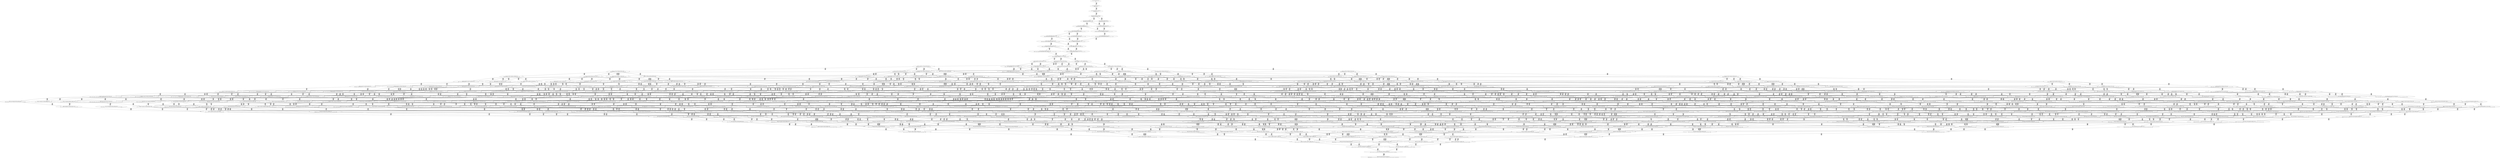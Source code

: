 digraph {
	S0[label="S0: [0, 0] [0, 0] [0, 0] [0, 0] \n{}{}"];
	S1[label="S1: [0, 0] [0, 0] [0, 0] [34, 43] \n{T0J0:34-43}{1}"];
	S2[label="S2: [34, 34] [34, 34] [34, 43] [66, 83] \n{T0J1:66-83}{1, 2}"];
	S3[label="S3: [34, 34] [34, 43] [42, 54] [66, 83] \n{T0J1:66-83, T0J2:42-54}{1, 2, 3}"];
	S4[label="S4: [42, 43] [42, 43] [66, 83] [118, 139] \n{T0J1:66-83, T0J3:118-139}{1, 2, 3, 4}"];
	S5[label="S5: [34, 43] [42, 54] [66, 83] [69, 87] \n{T0J1:66-83, T0J12:69-87}{1, 2, 3, 13}"];
	S6[label="S6: [42, 43] [46, 49] [66, 83] [118, 139] \n{T0J1:66-83, T0J3:118-139, T0J6:46-49}{1, 2, 3, 4, 7}"];
	S7[label="S7: [42, 54] [66, 83] [69, 87] [118, 150] \n{T0J1:66-83, T0J3:118-150, T0J12:69-87}{1, 2, 3, 4, 13}"];
	S8[label="S8: [46, 49] [49, 52] [66, 83] [118, 139] \n{T0J1:66-83, T0J3:118-139, T0J6:46-49, T0J7:49-52}{1, 2, 3, 4, 7, 8}"];
	S9[label="S9: [46, 60] [66, 83] [69, 87] [118, 150] \n{T0J1:66-83, T0J3:118-150, T0J6:46-60, T0J12:69-87}{1, 2, 3, 4, 7, 13}"];
	S10[label="S10: [49, 49] [66, 83] [93, 105] [118, 139] \n{T0J1:66-83, T0J3:118-139, T0J8:93-105}{1, 2, 3, 4, 7, 8, 9}"];
	S11[label="S11: [49, 52] [66, 83] [81, 93] [118, 139] \n{T0J1:66-83, T0J3:118-139, T0J7:49-52, T0J12:81-93}{1, 2, 3, 4, 7, 8, 13}"];
	S12[label="S12: [53, 69] [66, 83] [69, 87] [118, 150] \n{T0J1:66-83, T0J3:118-150, T0J7:53-69, T0J12:69-87}{1, 2, 3, 4, 7, 8, 13}"];
	S13[label="S13: [66, 72] [67, 83] [93, 105] [118, 139] \n{T0J1:66-83, T0J3:118-139, T0J8:93-105, T0J9:67-72}{1, 2, 3, 4, 7, 8, 9, 10}"];
	S14[label="S14: [66, 83] [69, 93] [93, 125] [118, 150] \n{T0J3:118-150, T0J8:93-125, T0J12:69-93}{1, 2, 3, 4, 7, 8, 9, 13}"];
	S15[label="S15: [67, 83] [93, 105] [118, 139] [139, 164] \n{T0J3:118-139, T0J8:93-105, T0J10:139-164}{1, 2, 3, 4, 7, 8, 9, 10, 11}"];
	S16[label="S16: [67, 93] [84, 106] [93, 125] [118, 150] \n{T0J3:118-150, T0J8:93-125}{1, 2, 3, 4, 7, 8, 9, 10, 13}"];
	S17[label="S17: [82, 102] [93, 105] [118, 139] [139, 164] \n{T0J3:118-139, T0J8:93-105, T0J10:139-164, T0J11:82-102}{1, 2, 3, 4, 7, 8, 9, 10, 11, 12}"];
	S18[label="S18: [84, 106] [93, 125] [118, 150] [139, 185] \n{T0J3:118-150, T0J8:93-125, T0J10:139-185}{1, 2, 3, 4, 7, 8, 9, 10, 11, 13}"];
	S19[label="S19: [93, 125] [99, 139] [118, 150] [139, 185] \n{T0J3:118-150, T0J10:139-185}{1, 2, 3, 4, 7, 8, 9, 10, 11, 12, 13}"];
	S20[label="S20: [118, 139] [118, 146] [139, 185] [174, 217] \n{T0J4:174-217}{1, 2, 3, 4, 5, 7, 8, 9, 10, 11, 12, 13}"];
	S21[label="S21: [99, 139] [111, 150] [118, 169] [139, 185] \n{T0J13:111-169}{1, 2, 3, 4, 7, 8, 9, 10, 11, 12, 13, 14}"];
	S22[label="S22: [139, 139] [139, 145] [139, 150] [202, 224] \n{T0J24:202-224}{1, 2, 3, 4, 7, 8, 9, 10, 11, 12, 13, 25}"];
	S23[label="S23: [118, 146] [139, 185] [174, 217] [188, 234] \n{T0J4:174-217, T0J5:188-234}{1, 2, 3, 4, 5, 6, 7, 8, 9, 10, 11, 12, 13}"];
	S24[label="S24: [118, 150] [118, 169] [139, 185] [174, 217] \n{T0J4:174-217}{1, 2, 3, 4, 5, 7, 8, 9, 10, 11, 12, 13, 14}"];
	S25[label="S25: [139, 146] [139, 185] [174, 217] [202, 224] \n{T0J4:174-217, T0J24:202-224}{1, 2, 3, 4, 5, 7, 8, 9, 10, 11, 12, 13, 25}"];
	S26[label="S26: [111, 146] [111, 147] [118, 150] [139, 185] \n{T0J14:111-147}{1, 2, 3, 4, 7, 8, 9, 10, 11, 12, 13, 14, 15}"];
	S27[label="S27: [101, 149] [111, 150] [118, 169] [139, 185] \n{T0J16:101-149}{1, 2, 3, 4, 7, 8, 9, 10, 11, 12, 13, 14, 17}"];
	S28[label="S28: [139, 150] [139, 169] [139, 185] [202, 224] \n{T0J24:202-224}{1, 2, 3, 4, 7, 8, 9, 10, 11, 12, 13, 14, 25}"];
	S29[label="S29: [118, 169] [139, 185] [174, 217] [188, 238] \n{T0J4:174-217, T0J5:188-238}{1, 2, 3, 4, 5, 6, 7, 8, 9, 10, 11, 12, 13, 14}"];
	S30[label="S30: [139, 185] [174, 217] [188, 224] [202, 234] \n{T0J4:174-217, T0J5:188-234, T0J24:202-224}{1, 2, 3, 4, 5, 6, 7, 8, 9, 10, 11, 12, 13, 25}"];
	S31[label="S31: [118, 150] [118, 169] [139, 185] [174, 217] \n{T0J4:174-217}{1, 2, 3, 4, 5, 7, 8, 9, 10, 11, 12, 13, 14, 15}"];
	S32[label="S32: [118, 152] [118, 169] [139, 185] [174, 220] \n{T0J4:174-220}{1, 2, 3, 4, 5, 7, 8, 9, 10, 11, 12, 13, 14, 17}"];
	S33[label="S33: [139, 169] [139, 185] [174, 221] [202, 224] \n{T0J4:174-221, T0J24:202-224}{1, 2, 3, 4, 5, 7, 8, 9, 10, 11, 12, 13, 14, 25}"];
	S34[label="S34: [111, 147] [118, 150] [139, 185] [144, 188] \n{T0J15:144-188}{1, 2, 3, 4, 7, 8, 9, 10, 11, 12, 13, 14, 15, 16}"];
	S35[label="S35: [111, 150] [111, 150] [118, 169] [139, 185] \n{}{1, 2, 3, 4, 7, 8, 9, 10, 11, 12, 13, 14, 15, 17}"];
	S36[label="S36: [139, 150] [139, 169] [139, 185] [202, 224] \n{T0J24:202-224}{1, 2, 3, 4, 7, 8, 9, 10, 11, 12, 13, 14, 15, 25}"];
	S37[label="S37: [111, 150] [118, 169] [139, 185] [167, 232] \n{T0J17:167-232}{1, 2, 3, 4, 7, 8, 9, 10, 11, 12, 13, 14, 17, 18}"];
	S38[label="S38: [111, 150] [118, 169] [126, 180] [139, 185] \n{T0J19:126-180}{1, 2, 3, 4, 7, 8, 9, 10, 11, 12, 13, 14, 17, 20}"];
	S39[label="S39: [139, 152] [139, 169] [139, 185] [202, 224] \n{T0J24:202-224}{1, 2, 3, 4, 7, 8, 9, 10, 11, 12, 13, 14, 17, 25}"];
	S40[label="S40: [118, 170] [139, 185] [174, 217] [188, 238] \n{T0J4:174-217, T0J5:188-238}{1, 2, 3, 4, 5, 6, 7, 8, 9, 10, 11, 12, 13, 14, 15}"];
	S41[label="S41: [118, 171] [139, 185] [174, 220] [188, 240] \n{T0J4:174-220, T0J5:188-240}{1, 2, 3, 4, 5, 6, 7, 8, 9, 10, 11, 12, 13, 14, 17}"];
	S42[label="S42: [139, 208] [174, 221] [188, 224] [202, 257] \n{T0J5:188-257, T0J24:202-224}{1, 2, 3, 4, 5, 6, 7, 8, 9, 10, 11, 12, 13, 14, 25}"];
	S43[label="S43: [118, 169] [139, 185] [144, 191] [174, 218] \n{T0J4:174-218}{1, 2, 3, 4, 5, 7, 8, 9, 10, 11, 12, 13, 14, 15, 16}"];
	S44[label="S44: [118, 152] [118, 169] [139, 185] [174, 221] \n{T0J4:174-221}{1, 2, 3, 4, 5, 7, 8, 9, 10, 11, 12, 13, 14, 15, 17}"];
	S45[label="S45: [139, 169] [139, 185] [174, 221] [202, 224] \n{T0J4:174-221, T0J24:202-224}{1, 2, 3, 4, 5, 7, 8, 9, 10, 11, 12, 13, 14, 15, 25}"];
	S46[label="S46: [118, 169] [139, 185] [167, 221] [174, 232] \n{T0J4:174-221, T0J17:167-232}{1, 2, 3, 4, 5, 7, 8, 9, 10, 11, 12, 13, 14, 17, 18}"];
	S47[label="S47: [118, 169] [126, 181] [139, 185] [174, 221] \n{T0J4:174-221}{1, 2, 3, 4, 5, 7, 8, 9, 10, 11, 12, 13, 14, 17, 20}"];
	S48[label="S48: [139, 169] [139, 185] [174, 223] [202, 224] \n{T0J4:174-223, T0J24:202-224}{1, 2, 3, 4, 5, 7, 8, 9, 10, 11, 12, 13, 14, 17, 25}"];
	S49[label="S49: [111, 150] [118, 169] [139, 185] [144, 191] \n{}{1, 2, 3, 4, 7, 8, 9, 10, 11, 12, 13, 14, 15, 16, 17}"];
	S50[label="S50: [139, 169] [139, 185] [144, 191] [202, 224] \n{T0J24:202-224}{1, 2, 3, 4, 7, 8, 9, 10, 11, 12, 13, 14, 15, 16, 25}"];
	S51[label="S51: [144, 145] [144, 150] [144, 185] [198, 213] \n{T0J25:198-213}{1, 2, 3, 4, 7, 8, 9, 10, 11, 12, 13, 14, 15, 16, 26}"];
	S52[label="S52: [111, 150] [118, 169] [139, 185] [167, 232] \n{T0J17:167-232}{1, 2, 3, 4, 7, 8, 9, 10, 11, 12, 13, 14, 15, 17, 18}"];
	S53[label="S53: [111, 150] [118, 169] [126, 181] [139, 185] \n{}{1, 2, 3, 4, 7, 8, 9, 10, 11, 12, 13, 14, 15, 17, 20}"];
	S54[label="S54: [139, 152] [139, 169] [139, 185] [202, 224] \n{T0J24:202-224}{1, 2, 3, 4, 7, 8, 9, 10, 11, 12, 13, 14, 15, 17, 25}"];
	S55[label="S55: [118, 169] [139, 185] [167, 232] [178, 233] \n{T0J17:167-232, T0J18:178-233}{1, 2, 3, 4, 7, 8, 9, 10, 11, 12, 13, 14, 17, 18, 19}"];
	S56[label="S56: [118, 169] [126, 181] [139, 185] [167, 232] \n{T0J17:167-232}{1, 2, 3, 4, 7, 8, 9, 10, 11, 12, 13, 14, 17, 18, 20}"];
	S57[label="S57: [139, 169] [139, 185] [167, 224] [202, 232] \n{T0J17:167-232, T0J24:202-224}{1, 2, 3, 4, 7, 8, 9, 10, 11, 12, 13, 14, 17, 18, 25}"];
	S58[label="S58: [126, 149] [126, 153] [129, 169] [139, 185] \n{T0J20:129-153}{1, 2, 3, 4, 7, 8, 9, 10, 11, 12, 13, 14, 17, 20, 21}"];
	S59[label="S59: [139, 169] [139, 181] [139, 185] [202, 228] \n{T0J24:202-228}{1, 2, 3, 4, 7, 8, 9, 10, 11, 12, 13, 14, 17, 20, 25}"];
	S60[label="S60: [139, 185] [144, 212] [174, 218] [188, 257] \n{T0J4:174-218, T0J5:188-257}{1, 2, 3, 4, 5, 6, 7, 8, 9, 10, 11, 12, 13, 14, 15, 16}"];
	S61[label="S61: [118, 173] [139, 185] [174, 221] [188, 240] \n{T0J4:174-221, T0J5:188-240}{1, 2, 3, 4, 5, 6, 7, 8, 9, 10, 11, 12, 13, 14, 15, 17}"];
	S62[label="S62: [139, 209] [174, 221] [188, 224] [202, 257] \n{}{1, 2, 3, 4, 5, 6, 7, 8, 9, 10, 11, 12, 13, 14, 15, 25}"];
	S63[label="S63: [139, 185] [167, 221] [174, 240] [188, 257] \n{T0J4:174-221, T0J5:188-257}{1, 2, 3, 4, 5, 6, 7, 8, 9, 10, 11, 12, 13, 14, 17, 18}"];
	S64[label="S64: [126, 185] [139, 203] [174, 221] [188, 257] \n{T0J4:174-221, T0J5:188-257}{1, 2, 3, 4, 5, 6, 7, 8, 9, 10, 11, 12, 13, 14, 17, 20}"];
	S65[label="S65: [139, 210] [174, 223] [188, 224] [202, 257] \n{}{1, 2, 3, 4, 5, 6, 7, 8, 9, 10, 11, 12, 13, 14, 17, 25}"];
	S66[label="S66: [118, 169] [139, 185] [144, 191] [174, 221] \n{T0J4:174-221}{1, 2, 3, 4, 5, 7, 8, 9, 10, 11, 12, 13, 14, 15, 16, 17}"];
	S67[label="S67: [139, 185] [144, 191] [174, 224] [202, 240] \n{T0J4:174-240, T0J24:202-224}{1, 2, 3, 4, 5, 7, 8, 9, 10, 11, 12, 13, 14, 15, 16, 25}"];
	S68[label="S68: [144, 185] [144, 191] [174, 213] [198, 218] \n{T0J4:174-218, T0J25:198-213}{1, 2, 3, 4, 5, 7, 8, 9, 10, 11, 12, 13, 14, 15, 16, 26}"];
	S69[label="S69: [118, 169] [139, 185] [167, 221] [174, 232] \n{T0J4:174-221, T0J17:167-232}{1, 2, 3, 4, 5, 7, 8, 9, 10, 11, 12, 13, 14, 15, 17, 18}"];
	S70[label="S70: [118, 169] [126, 181] [139, 185] [174, 221] \n{T0J4:174-221}{1, 2, 3, 4, 5, 7, 8, 9, 10, 11, 12, 13, 14, 15, 17, 20}"];
	S71[label="S71: [139, 169] [139, 185] [174, 223] [202, 224] \n{T0J4:174-223, T0J24:202-224}{1, 2, 3, 4, 5, 7, 8, 9, 10, 11, 12, 13, 14, 15, 17, 25}"];
	S72[label="S72: [139, 185] [167, 232] [174, 233] [178, 240] \n{T0J4:174-240, T0J18:178-233}{1, 2, 3, 4, 5, 7, 8, 9, 10, 11, 12, 13, 14, 17, 18, 19}"];
	S73[label="S73: [126, 181] [139, 185] [167, 232] [174, 240] \n{T0J4:174-240}{1, 2, 3, 4, 5, 7, 8, 9, 10, 11, 12, 13, 14, 17, 18, 20}"];
	S74[label="S74: [139, 185] [167, 224] [174, 232] [202, 240] \n{T0J4:174-240, T0J24:202-224}{1, 2, 3, 4, 5, 7, 8, 9, 10, 11, 12, 13, 14, 17, 18, 25}"];
	S75[label="S75: [126, 153] [129, 181] [139, 185] [174, 221] \n{T0J4:174-221}{1, 2, 3, 4, 5, 7, 8, 9, 10, 11, 12, 13, 14, 17, 20, 21}"];
	S76[label="S76: [139, 181] [139, 185] [174, 228] [202, 240] \n{T0J4:174-240, T0J24:202-228}{1, 2, 3, 4, 5, 7, 8, 9, 10, 11, 12, 13, 14, 17, 20, 25}"];
	S77[label="S77: [118, 169] [139, 185] [144, 191] [167, 232] \n{T0J17:167-232}{1, 2, 3, 4, 7, 8, 9, 10, 11, 12, 13, 14, 15, 16, 17, 18}"];
	S78[label="S78: [118, 169] [126, 181] [139, 185] [144, 191] \n{}{1, 2, 3, 4, 7, 8, 9, 10, 11, 12, 13, 14, 15, 16, 17, 20}"];
	S79[label="S79: [139, 169] [139, 185] [144, 191] [202, 224] \n{T0J24:202-224}{1, 2, 3, 4, 7, 8, 9, 10, 11, 12, 13, 14, 15, 16, 17, 25}"];
	S80[label="S80: [144, 169] [144, 185] [144, 191] [198, 213] \n{T0J25:198-213}{1, 2, 3, 4, 7, 8, 9, 10, 11, 12, 13, 14, 15, 16, 17, 26}"];
	S81[label="S81: [144, 185] [144, 191] [198, 213] [202, 224] \n{T0J24:202-224, T0J25:198-213}{1, 2, 3, 4, 7, 8, 9, 10, 11, 12, 13, 14, 15, 16, 25, 26}"];
	S82[label="S82: [118, 169] [139, 185] [167, 232] [178, 233] \n{T0J17:167-232, T0J18:178-233}{1, 2, 3, 4, 7, 8, 9, 10, 11, 12, 13, 14, 15, 17, 18, 19}"];
	S83[label="S83: [118, 169] [126, 181] [139, 185] [167, 232] \n{T0J17:167-232}{1, 2, 3, 4, 7, 8, 9, 10, 11, 12, 13, 14, 15, 17, 18, 20}"];
	S84[label="S84: [139, 169] [139, 185] [167, 224] [202, 232] \n{T0J17:167-232, T0J24:202-224}{1, 2, 3, 4, 7, 8, 9, 10, 11, 12, 13, 14, 15, 17, 18, 25}"];
	S85[label="S85: [126, 153] [126, 169] [129, 181] [139, 185] \n{}{1, 2, 3, 4, 7, 8, 9, 10, 11, 12, 13, 14, 15, 17, 20, 21}"];
	S86[label="S86: [139, 169] [139, 181] [139, 185] [202, 228] \n{T0J24:202-228}{1, 2, 3, 4, 7, 8, 9, 10, 11, 12, 13, 14, 15, 17, 20, 25}"];
	S87[label="S87: [126, 181] [139, 185] [167, 232] [178, 233] \n{T0J17:167-232, T0J18:178-233}{1, 2, 3, 4, 7, 8, 9, 10, 11, 12, 13, 14, 17, 18, 19, 20}"];
	S88[label="S88: [139, 185] [167, 224] [178, 232] [202, 233] \n{T0J17:167-232, T0J18:178-233, T0J24:202-224}{1, 2, 3, 4, 7, 8, 9, 10, 11, 12, 13, 14, 17, 18, 19, 25}"];
	S89[label="S89: [126, 153] [129, 181] [139, 185] [167, 232] \n{T0J17:167-232}{1, 2, 3, 4, 7, 8, 9, 10, 11, 12, 13, 14, 17, 18, 20, 21}"];
	S90[label="S90: [139, 181] [139, 185] [167, 228] [202, 232] \n{T0J17:167-232, T0J24:202-228}{1, 2, 3, 4, 7, 8, 9, 10, 11, 12, 13, 14, 17, 18, 20, 25}"];
	S91[label="S91: [126, 153] [129, 169] [139, 185] [156, 187] \n{T0J21:156-187}{1, 2, 3, 4, 7, 8, 9, 10, 11, 12, 13, 14, 17, 20, 21, 22}"];
	S92[label="S92: [139, 153] [139, 181] [139, 185] [202, 228] \n{T0J24:202-228}{1, 2, 3, 4, 7, 8, 9, 10, 11, 12, 13, 14, 17, 20, 21, 25}"];
	S93[label="S93: [139, 188] [144, 215] [174, 221] [188, 257] \n{T0J5:188-257}{1, 2, 3, 4, 5, 6, 7, 8, 9, 10, 11, 12, 13, 14, 15, 16, 17}"];
	S94[label="S94: [144, 221] [174, 224] [188, 251] [202, 273] \n{}{1, 2, 3, 4, 5, 6, 7, 8, 9, 10, 11, 12, 13, 14, 15, 16, 25}"];
	S95[label="S95: [144, 212] [174, 213] [188, 218] [198, 273] \n{T0J5:188-273, T0J25:198-213}{1, 2, 3, 4, 5, 6, 7, 8, 9, 10, 11, 12, 13, 14, 15, 16, 26}"];
	S96[label="S96: [139, 186] [167, 221] [174, 240] [188, 257] \n{T0J5:188-257}{1, 2, 3, 4, 5, 6, 7, 8, 9, 10, 11, 12, 13, 14, 15, 17, 18}"];
	S97[label="S97: [126, 186] [139, 205] [174, 221] [188, 257] \n{T0J5:188-257}{1, 2, 3, 4, 5, 6, 7, 8, 9, 10, 11, 12, 13, 14, 15, 17, 20}"];
	S98[label="S98: [139, 211] [174, 223] [188, 224] [202, 257] \n{}{1, 2, 3, 4, 5, 6, 7, 8, 9, 10, 11, 12, 13, 14, 15, 17, 25}"];
	S99[label="S99: [167, 232] [174, 240] [178, 257] [206, 273] \n{T0J5:188-273}{1, 2, 3, 4, 5, 6, 7, 8, 9, 10, 11, 12, 13, 14, 17, 18, 19}"];
	S100[label="S100: [139, 217] [167, 232] [174, 257] [188, 269] \n{T0J5:188-269}{1, 2, 3, 4, 5, 6, 7, 8, 9, 10, 11, 12, 13, 14, 17, 18, 20}"];
	S101[label="S101: [167, 224] [174, 232] [188, 257] [202, 290] \n{}{1, 2, 3, 4, 5, 6, 7, 8, 9, 10, 11, 12, 13, 14, 17, 18, 25}"];
	S102[label="S102: [129, 189] [139, 203] [174, 221] [188, 257] \n{T0J5:188-257}{1, 2, 3, 4, 5, 6, 7, 8, 9, 10, 11, 12, 13, 14, 17, 20, 21}"];
	S103[label="S103: [139, 223] [174, 228] [188, 257] [202, 269] \n{}{1, 2, 3, 4, 5, 6, 7, 8, 9, 10, 11, 12, 13, 14, 17, 20, 25}"];
	S104[label="S104: [139, 185] [144, 191] [167, 232] [174, 240] \n{T0J4:174-240}{1, 2, 3, 4, 5, 7, 8, 9, 10, 11, 12, 13, 14, 15, 16, 17, 18}"];
	S105[label="S105: [126, 181] [139, 185] [144, 191] [174, 240] \n{T0J4:174-240}{1, 2, 3, 4, 5, 7, 8, 9, 10, 11, 12, 13, 14, 15, 16, 17, 20}"];
	S106[label="S106: [139, 185] [144, 191] [174, 224] [202, 240] \n{T0J4:174-240, T0J24:202-224}{1, 2, 3, 4, 5, 7, 8, 9, 10, 11, 12, 13, 14, 15, 16, 17, 25}"];
	S107[label="S107: [144, 185] [144, 191] [174, 213] [198, 240] \n{T0J4:174-240, T0J25:198-213}{1, 2, 3, 4, 5, 7, 8, 9, 10, 11, 12, 13, 14, 15, 16, 17, 26}"];
	S108[label="S108: [144, 191] [174, 213] [198, 224] [202, 256] \n{T0J4:174-256, T0J24:202-224, T0J25:198-213}{1, 2, 3, 4, 5, 7, 8, 9, 10, 11, 12, 13, 14, 15, 16, 25, 26}"];
	S109[label="S109: [139, 185] [167, 232] [174, 233] [178, 240] \n{T0J4:174-240, T0J18:178-233}{1, 2, 3, 4, 5, 7, 8, 9, 10, 11, 12, 13, 14, 15, 17, 18, 19}"];
	S110[label="S110: [126, 181] [139, 185] [167, 232] [174, 240] \n{T0J4:174-240}{1, 2, 3, 4, 5, 7, 8, 9, 10, 11, 12, 13, 14, 15, 17, 18, 20}"];
	S111[label="S111: [139, 185] [167, 224] [174, 232] [202, 240] \n{T0J4:174-240, T0J24:202-224}{1, 2, 3, 4, 5, 7, 8, 9, 10, 11, 12, 13, 14, 15, 17, 18, 25}"];
	S112[label="S112: [126, 169] [129, 181] [139, 185] [174, 224] \n{T0J4:174-224}{1, 2, 3, 4, 5, 7, 8, 9, 10, 11, 12, 13, 14, 15, 17, 20, 21}"];
	S113[label="S113: [139, 181] [139, 185] [174, 228] [202, 240] \n{T0J4:174-240, T0J24:202-228}{1, 2, 3, 4, 5, 7, 8, 9, 10, 11, 12, 13, 14, 15, 17, 20, 25}"];
	S114[label="S114: [139, 185] [167, 232] [174, 233] [178, 252] \n{T0J4:174-252}{1, 2, 3, 4, 5, 7, 8, 9, 10, 11, 12, 13, 14, 17, 18, 19, 20}"];
	S115[label="S115: [167, 224] [174, 232] [178, 233] [202, 256] \n{T0J4:174-256, T0J24:202-224}{1, 2, 3, 4, 5, 7, 8, 9, 10, 11, 12, 13, 14, 17, 18, 19, 25}"];
	S116[label="S116: [129, 181] [139, 185] [167, 232] [174, 240] \n{T0J4:174-240}{1, 2, 3, 4, 5, 7, 8, 9, 10, 11, 12, 13, 14, 17, 18, 20, 21}"];
	S117[label="S117: [139, 185] [167, 228] [174, 232] [202, 252] \n{T0J4:174-252, T0J24:202-228}{1, 2, 3, 4, 5, 7, 8, 9, 10, 11, 12, 13, 14, 17, 18, 20, 25}"];
	S118[label="S118: [129, 181] [139, 185] [156, 187] [174, 224] \n{T0J4:174-224, T0J21:156-187}{1, 2, 3, 4, 5, 7, 8, 9, 10, 11, 12, 13, 14, 17, 20, 21, 22}"];
	S119[label="S119: [139, 181] [139, 185] [174, 228] [202, 240] \n{T0J4:174-240, T0J24:202-228}{1, 2, 3, 4, 5, 7, 8, 9, 10, 11, 12, 13, 14, 17, 20, 21, 25}"];
	S120[label="S120: [139, 185] [144, 191] [167, 232] [178, 233] \n{T0J17:167-232, T0J18:178-233}{1, 2, 3, 4, 7, 8, 9, 10, 11, 12, 13, 14, 15, 16, 17, 18, 19}"];
	S121[label="S121: [126, 181] [139, 185] [144, 191] [167, 232] \n{T0J17:167-232}{1, 2, 3, 4, 7, 8, 9, 10, 11, 12, 13, 14, 15, 16, 17, 18, 20}"];
	S122[label="S122: [139, 185] [144, 191] [167, 224] [202, 232] \n{T0J17:167-232, T0J24:202-224}{1, 2, 3, 4, 7, 8, 9, 10, 11, 12, 13, 14, 15, 16, 17, 18, 25}"];
	S123[label="S123: [144, 185] [144, 191] [167, 213] [198, 232] \n{T0J17:167-232, T0J25:198-213}{1, 2, 3, 4, 7, 8, 9, 10, 11, 12, 13, 14, 15, 16, 17, 18, 26}"];
	S124[label="S124: [126, 169] [129, 181] [139, 185] [144, 191] \n{}{1, 2, 3, 4, 7, 8, 9, 10, 11, 12, 13, 14, 15, 16, 17, 20, 21}"];
	S125[label="S125: [139, 181] [139, 185] [144, 191] [202, 228] \n{T0J24:202-228}{1, 2, 3, 4, 7, 8, 9, 10, 11, 12, 13, 14, 15, 16, 17, 20, 25}"];
	S126[label="S126: [144, 181] [144, 185] [144, 191] [198, 217] \n{T0J25:198-217}{1, 2, 3, 4, 7, 8, 9, 10, 11, 12, 13, 14, 15, 16, 17, 20, 26}"];
	S127[label="S127: [144, 185] [144, 191] [198, 213] [202, 224] \n{T0J24:202-224, T0J25:198-213}{1, 2, 3, 4, 7, 8, 9, 10, 11, 12, 13, 14, 15, 16, 17, 25, 26}"];
	S128[label="S128: [126, 181] [139, 185] [167, 232] [178, 233] \n{T0J17:167-232, T0J18:178-233}{1, 2, 3, 4, 7, 8, 9, 10, 11, 12, 13, 14, 15, 17, 18, 19, 20}"];
	S129[label="S129: [139, 185] [167, 224] [178, 232] [202, 233] \n{T0J17:167-232, T0J18:178-233, T0J24:202-224}{1, 2, 3, 4, 7, 8, 9, 10, 11, 12, 13, 14, 15, 17, 18, 19, 25}"];
	S130[label="S130: [126, 169] [129, 181] [139, 185] [167, 232] \n{T0J17:167-232}{1, 2, 3, 4, 7, 8, 9, 10, 11, 12, 13, 14, 15, 17, 18, 20, 21}"];
	S131[label="S131: [139, 181] [139, 185] [167, 228] [202, 232] \n{T0J17:167-232, T0J24:202-228}{1, 2, 3, 4, 7, 8, 9, 10, 11, 12, 13, 14, 15, 17, 18, 20, 25}"];
	S132[label="S132: [126, 169] [129, 181] [139, 185] [156, 187] \n{T0J21:156-187}{1, 2, 3, 4, 7, 8, 9, 10, 11, 12, 13, 14, 15, 17, 20, 21, 22}"];
	S133[label="S133: [139, 169] [139, 181] [139, 185] [202, 228] \n{T0J24:202-228}{1, 2, 3, 4, 7, 8, 9, 10, 11, 12, 13, 14, 15, 17, 20, 21, 25}"];
	S134[label="S134: [129, 181] [139, 185] [167, 232] [178, 233] \n{T0J17:167-232, T0J18:178-233}{1, 2, 3, 4, 7, 8, 9, 10, 11, 12, 13, 14, 17, 18, 19, 20, 21}"];
	S135[label="S135: [139, 185] [167, 228] [178, 232] [202, 233] \n{T0J17:167-232, T0J18:178-233, T0J24:202-228}{1, 2, 3, 4, 7, 8, 9, 10, 11, 12, 13, 14, 17, 18, 19, 20, 25}"];
	S136[label="S136: [129, 181] [139, 185] [156, 187] [167, 232] \n{T0J17:167-232, T0J21:156-187}{1, 2, 3, 4, 7, 8, 9, 10, 11, 12, 13, 14, 17, 18, 20, 21, 22}"];
	S137[label="S137: [139, 181] [139, 185] [167, 228] [202, 232] \n{T0J17:167-232, T0J24:202-228}{1, 2, 3, 4, 7, 8, 9, 10, 11, 12, 13, 14, 17, 18, 20, 21, 25}"];
	S138[label="S138: [129, 169] [139, 185] [156, 187] [182, 219] \n{T0J21:156-187, T0J22:182-219}{1, 2, 3, 4, 7, 8, 9, 10, 11, 12, 13, 14, 17, 20, 21, 22, 23}"];
	S139[label="S139: [139, 181] [139, 185] [156, 187] [202, 228] \n{T0J21:156-187, T0J24:202-228}{1, 2, 3, 4, 7, 8, 9, 10, 11, 12, 13, 14, 17, 20, 21, 22, 25}"];
	S140[label="S140: [144, 221] [167, 232] [174, 257] [188, 273] \n{T0J5:188-273}{1, 2, 3, 4, 5, 6, 7, 8, 9, 10, 11, 12, 13, 14, 15, 16, 17, 18}"];
	S141[label="S141: [139, 215] [144, 221] [174, 240] [188, 269] \n{T0J5:188-269}{1, 2, 3, 4, 5, 6, 7, 8, 9, 10, 11, 12, 13, 14, 15, 16, 17, 20}"];
	S142[label="S142: [144, 224] [174, 224] [188, 253] [202, 273] \n{}{1, 2, 3, 4, 5, 6, 7, 8, 9, 10, 11, 12, 13, 14, 15, 16, 17, 25}"];
	S143[label="S143: [144, 213] [174, 215] [188, 240] [198, 273] \n{}{1, 2, 3, 4, 5, 6, 7, 8, 9, 10, 11, 12, 13, 14, 15, 16, 17, 26}"];
	S144[label="S144: [174, 213] [188, 224] [198, 256] [202, 279] \n{T0J25:198-213}{1, 2, 3, 4, 5, 6, 7, 8, 9, 10, 11, 12, 13, 14, 15, 16, 25, 26}"];
	S145[label="S145: [167, 233] [174, 240] [178, 257] [206, 273] \n{}{1, 2, 3, 4, 5, 6, 7, 8, 9, 10, 11, 12, 13, 14, 15, 17, 18, 19}"];
	S146[label="S146: [139, 218] [167, 232] [174, 257] [188, 269] \n{}{1, 2, 3, 4, 5, 6, 7, 8, 9, 10, 11, 12, 13, 14, 15, 17, 18, 20}"];
	S147[label="S147: [167, 225] [174, 232] [188, 257] [202, 290] \n{}{1, 2, 3, 4, 5, 6, 7, 8, 9, 10, 11, 12, 13, 14, 15, 17, 18, 25}"];
	S148[label="S148: [129, 190] [139, 205] [174, 224] [188, 257] \n{}{1, 2, 3, 4, 5, 6, 7, 8, 9, 10, 11, 12, 13, 14, 15, 17, 20, 21}"];
	S149[label="S149: [139, 224] [174, 228] [188, 257] [202, 269] \n{}{1, 2, 3, 4, 5, 6, 7, 8, 9, 10, 11, 12, 13, 14, 15, 17, 20, 25}"];
	S150[label="S150: [167, 239] [174, 257] [178, 269] [206, 291] \n{}{1, 2, 3, 4, 5, 6, 7, 8, 9, 10, 11, 12, 13, 14, 17, 18, 19, 20}"];
	S151[label="S151: [139, 211] [167, 232] [174, 257] [188, 272] \n{}{1, 2, 3, 4, 5, 6, 7, 8, 9, 10, 11, 12, 13, 14, 17, 18, 20, 21}"];
	S152[label="S152: [188, 207] [188, 232] [188, 257] [267, 306] \n{T0J23:267-306}{1, 2, 3, 4, 5, 6, 7, 8, 9, 10, 11, 12, 13, 14, 17, 18, 20, 24}"];
	S153[label="S153: [167, 232] [174, 257] [188, 269] [202, 290] \n{}{1, 2, 3, 4, 5, 6, 7, 8, 9, 10, 11, 12, 13, 14, 17, 18, 20, 25}"];
	S154[label="S154: [174, 232] [178, 257] [202, 290] [234, 312] \n{}{1, 2, 3, 4, 5, 6, 7, 8, 9, 10, 11, 12, 13, 14, 17, 18, 19, 25}"];
	S155[label="S155: [139, 203] [156, 221] [174, 227] [188, 269] \n{}{1, 2, 3, 4, 5, 6, 7, 8, 9, 10, 11, 12, 13, 14, 17, 20, 21, 22}"];
	S156[label="S156: [188, 189] [188, 203] [188, 221] [267, 288] \n{T0J23:267-288}{1, 2, 3, 4, 5, 6, 7, 8, 9, 10, 11, 12, 13, 14, 17, 20, 21, 24}"];
	S157[label="S157: [139, 211] [174, 228] [188, 257] [202, 269] \n{}{1, 2, 3, 4, 5, 6, 7, 8, 9, 10, 11, 12, 13, 14, 17, 20, 21, 25}"];
	S158[label="S158: [188, 228] [188, 257] [202, 269] [267, 306] \n{T0J23:267-306}{1, 2, 3, 4, 5, 6, 7, 8, 9, 10, 11, 12, 13, 14, 17, 20, 24, 25}"];
	S159[label="S159: [144, 191] [167, 232] [174, 233] [178, 256] \n{T0J4:174-256}{1, 2, 3, 4, 5, 7, 8, 9, 10, 11, 12, 13, 14, 15, 16, 17, 18, 19}"];
	S160[label="S160: [139, 185] [144, 191] [167, 232] [174, 252] \n{T0J4:174-252}{1, 2, 3, 4, 5, 7, 8, 9, 10, 11, 12, 13, 14, 15, 16, 17, 18, 20}"];
	S161[label="S161: [144, 191] [167, 224] [174, 232] [202, 256] \n{T0J4:174-256, T0J24:202-224}{1, 2, 3, 4, 5, 7, 8, 9, 10, 11, 12, 13, 14, 15, 16, 17, 18, 25}"];
	S162[label="S162: [144, 191] [167, 213] [174, 232] [198, 256] \n{T0J4:174-256, T0J25:198-213}{1, 2, 3, 4, 5, 7, 8, 9, 10, 11, 12, 13, 14, 15, 16, 17, 18, 26}"];
	S163[label="S163: [129, 181] [139, 185] [144, 191] [174, 240] \n{T0J4:174-240}{1, 2, 3, 4, 5, 7, 8, 9, 10, 11, 12, 13, 14, 15, 16, 17, 20, 21}"];
	S164[label="S164: [139, 185] [144, 191] [174, 228] [202, 252] \n{T0J4:174-252, T0J24:202-228}{1, 2, 3, 4, 5, 7, 8, 9, 10, 11, 12, 13, 14, 15, 16, 17, 20, 25}"];
	S165[label="S165: [144, 185] [144, 191] [174, 217] [198, 252] \n{T0J4:174-252, T0J25:198-217}{1, 2, 3, 4, 5, 7, 8, 9, 10, 11, 12, 13, 14, 15, 16, 17, 20, 26}"];
	S166[label="S166: [144, 191] [174, 213] [198, 224] [202, 256] \n{T0J4:174-256, T0J24:202-224, T0J25:198-213}{1, 2, 3, 4, 5, 7, 8, 9, 10, 11, 12, 13, 14, 15, 16, 17, 25, 26}"];
	S167[label="S167: [139, 185] [167, 232] [174, 233] [178, 252] \n{T0J4:174-252}{1, 2, 3, 4, 5, 7, 8, 9, 10, 11, 12, 13, 14, 15, 17, 18, 19, 20}"];
	S168[label="S168: [167, 224] [174, 232] [178, 233] [202, 256] \n{T0J4:174-256, T0J24:202-224}{1, 2, 3, 4, 5, 7, 8, 9, 10, 11, 12, 13, 14, 15, 17, 18, 19, 25}"];
	S169[label="S169: [129, 181] [139, 185] [167, 232] [174, 240] \n{T0J4:174-240}{1, 2, 3, 4, 5, 7, 8, 9, 10, 11, 12, 13, 14, 15, 17, 18, 20, 21}"];
	S170[label="S170: [139, 185] [167, 228] [174, 232] [202, 252] \n{T0J4:174-252, T0J24:202-228}{1, 2, 3, 4, 5, 7, 8, 9, 10, 11, 12, 13, 14, 15, 17, 18, 20, 25}"];
	S171[label="S171: [129, 181] [139, 185] [156, 187] [174, 240] \n{T0J4:174-240}{1, 2, 3, 4, 5, 7, 8, 9, 10, 11, 12, 13, 14, 15, 17, 20, 21, 22}"];
	S172[label="S172: [139, 181] [139, 185] [174, 228] [202, 240] \n{T0J4:174-240, T0J24:202-228}{1, 2, 3, 4, 5, 7, 8, 9, 10, 11, 12, 13, 14, 15, 17, 20, 21, 25}"];
	S173[label="S173: [139, 185] [167, 232] [174, 233] [178, 252] \n{T0J4:174-252}{1, 2, 3, 4, 5, 7, 8, 9, 10, 11, 12, 13, 14, 17, 18, 19, 20, 21}"];
	S174[label="S174: [167, 228] [174, 232] [178, 233] [202, 256] \n{T0J4:174-256, T0J24:202-228}{1, 2, 3, 4, 5, 7, 8, 9, 10, 11, 12, 13, 14, 17, 18, 19, 20, 25}"];
	S175[label="S175: [139, 185] [156, 187] [167, 232] [174, 252] \n{T0J4:174-252}{1, 2, 3, 4, 5, 7, 8, 9, 10, 11, 12, 13, 14, 17, 18, 20, 21, 22}"];
	S176[label="S176: [139, 185] [167, 228] [174, 232] [202, 252] \n{T0J4:174-252, T0J24:202-228}{1, 2, 3, 4, 5, 7, 8, 9, 10, 11, 12, 13, 14, 17, 18, 20, 21, 25}"];
	S177[label="S177: [139, 185] [156, 187] [174, 219] [185, 240] \n{T0J4:174-240, T0J22:182-219}{1, 2, 3, 4, 5, 7, 8, 9, 10, 11, 12, 13, 14, 17, 20, 21, 22, 23}"];
	S178[label="S178: [139, 185] [156, 187] [174, 228] [202, 252] \n{T0J4:174-252, T0J24:202-228}{1, 2, 3, 4, 5, 7, 8, 9, 10, 11, 12, 13, 14, 17, 20, 21, 22, 25}"];
	S179[label="S179: [139, 185] [144, 191] [167, 232] [178, 233] \n{T0J17:167-232, T0J18:178-233}{1, 2, 3, 4, 7, 8, 9, 10, 11, 12, 13, 14, 15, 16, 17, 18, 19, 20}"];
	S180[label="S180: [144, 191] [167, 224] [178, 232] [202, 233] \n{T0J17:167-232, T0J18:178-233, T0J24:202-224}{1, 2, 3, 4, 7, 8, 9, 10, 11, 12, 13, 14, 15, 16, 17, 18, 19, 25}"];
	S181[label="S181: [144, 191] [167, 213] [178, 232] [198, 233] \n{T0J17:167-232, T0J18:178-233, T0J25:198-213}{1, 2, 3, 4, 7, 8, 9, 10, 11, 12, 13, 14, 15, 16, 17, 18, 19, 26}"];
	S182[label="S182: [129, 181] [139, 185] [144, 191] [167, 232] \n{T0J17:167-232}{1, 2, 3, 4, 7, 8, 9, 10, 11, 12, 13, 14, 15, 16, 17, 18, 20, 21}"];
	S183[label="S183: [139, 185] [144, 191] [167, 228] [202, 232] \n{T0J17:167-232, T0J24:202-228}{1, 2, 3, 4, 7, 8, 9, 10, 11, 12, 13, 14, 15, 16, 17, 18, 20, 25}"];
	S184[label="S184: [144, 185] [144, 191] [167, 217] [198, 232] \n{T0J17:167-232, T0J25:198-217}{1, 2, 3, 4, 7, 8, 9, 10, 11, 12, 13, 14, 15, 16, 17, 18, 20, 26}"];
	S185[label="S185: [144, 191] [167, 213] [198, 224] [202, 232] \n{T0J17:167-232, T0J24:202-224, T0J25:198-213}{1, 2, 3, 4, 7, 8, 9, 10, 11, 12, 13, 14, 15, 16, 17, 18, 25, 26}"];
	S186[label="S186: [129, 181] [139, 185] [144, 187] [156, 191] \n{T0J21:156-187}{1, 2, 3, 4, 7, 8, 9, 10, 11, 12, 13, 14, 15, 16, 17, 20, 21, 22}"];
	S187[label="S187: [139, 181] [139, 185] [144, 191] [202, 228] \n{T0J24:202-228}{1, 2, 3, 4, 7, 8, 9, 10, 11, 12, 13, 14, 15, 16, 17, 20, 21, 25}"];
	S188[label="S188: [144, 181] [144, 185] [144, 191] [198, 217] \n{T0J25:198-217}{1, 2, 3, 4, 7, 8, 9, 10, 11, 12, 13, 14, 15, 16, 17, 20, 21, 26}"];
	S189[label="S189: [144, 185] [144, 191] [198, 217] [202, 228] \n{T0J24:202-228, T0J25:198-217}{1, 2, 3, 4, 7, 8, 9, 10, 11, 12, 13, 14, 15, 16, 17, 20, 25, 26}"];
	S190[label="S190: [129, 181] [139, 185] [167, 232] [178, 233] \n{T0J17:167-232, T0J18:178-233}{1, 2, 3, 4, 7, 8, 9, 10, 11, 12, 13, 14, 15, 17, 18, 19, 20, 21}"];
	S191[label="S191: [139, 185] [167, 228] [178, 232] [202, 233] \n{T0J17:167-232, T0J18:178-233, T0J24:202-228}{1, 2, 3, 4, 7, 8, 9, 10, 11, 12, 13, 14, 15, 17, 18, 19, 20, 25}"];
	S192[label="S192: [129, 181] [139, 185] [156, 187] [167, 232] \n{T0J17:167-232, T0J21:156-187}{1, 2, 3, 4, 7, 8, 9, 10, 11, 12, 13, 14, 15, 17, 18, 20, 21, 22}"];
	S193[label="S193: [139, 181] [139, 185] [167, 228] [202, 232] \n{T0J17:167-232, T0J24:202-228}{1, 2, 3, 4, 7, 8, 9, 10, 11, 12, 13, 14, 15, 17, 18, 20, 21, 25}"];
	S194[label="S194: [129, 181] [139, 185] [156, 187] [182, 219] \n{T0J21:156-187, T0J22:182-219}{1, 2, 3, 4, 7, 8, 9, 10, 11, 12, 13, 14, 15, 17, 20, 21, 22, 23}"];
	S195[label="S195: [139, 181] [139, 185] [156, 187] [202, 228] \n{T0J21:156-187, T0J24:202-228}{1, 2, 3, 4, 7, 8, 9, 10, 11, 12, 13, 14, 15, 17, 20, 21, 22, 25}"];
	S196[label="S196: [139, 185] [156, 187] [167, 232] [178, 233] \n{T0J17:167-232, T0J18:178-233, T0J21:156-187}{1, 2, 3, 4, 7, 8, 9, 10, 11, 12, 13, 14, 17, 18, 19, 20, 21, 22}"];
	S197[label="S197: [139, 185] [167, 228] [178, 232] [202, 233] \n{T0J17:167-232, T0J18:178-233, T0J24:202-228}{1, 2, 3, 4, 7, 8, 9, 10, 11, 12, 13, 14, 17, 18, 19, 20, 21, 25}"];
	S198[label="S198: [139, 185] [156, 187] [167, 219] [185, 232] \n{T0J17:167-232, T0J21:156-187, T0J22:182-219}{1, 2, 3, 4, 7, 8, 9, 10, 11, 12, 13, 14, 17, 18, 20, 21, 22, 23}"];
	S199[label="S199: [139, 185] [156, 187] [167, 228] [202, 232] \n{T0J17:167-232, T0J21:156-187, T0J24:202-228}{1, 2, 3, 4, 7, 8, 9, 10, 11, 12, 13, 14, 17, 18, 20, 21, 22, 25}"];
	S200[label="S200: [139, 185] [156, 187] [182, 219] [202, 228] \n{T0J21:156-187, T0J22:182-219, T0J24:202-228}{1, 2, 3, 4, 7, 8, 9, 10, 11, 12, 13, 14, 17, 20, 21, 22, 23, 25}"];
	S201[label="S201: [167, 240] [174, 257] [178, 273] [206, 305] \n{}{1, 2, 3, 4, 5, 6, 7, 8, 9, 10, 11, 12, 13, 14, 15, 16, 17, 18, 19}"];
	S202[label="S202: [144, 232] [167, 257] [174, 269] [188, 298] \n{}{1, 2, 3, 4, 5, 6, 7, 8, 9, 10, 11, 12, 13, 14, 15, 16, 17, 18, 20}"];
	S203[label="S203: [167, 232] [174, 257] [188, 273] [202, 307] \n{}{1, 2, 3, 4, 5, 6, 7, 8, 9, 10, 11, 12, 13, 14, 15, 16, 17, 18, 25}"];
	S204[label="S204: [167, 215] [174, 240] [188, 273] [198, 296] \n{}{1, 2, 3, 4, 5, 6, 7, 8, 9, 10, 11, 12, 13, 14, 15, 16, 17, 18, 26}"];
	S205[label="S205: [139, 219] [144, 224] [174, 240] [188, 269] \n{}{1, 2, 3, 4, 5, 6, 7, 8, 9, 10, 11, 12, 13, 14, 15, 16, 17, 20, 21}"];
	S206[label="S206: [188, 215] [188, 221] [188, 240] [267, 314] \n{T0J23:267-314}{1, 2, 3, 4, 5, 6, 7, 8, 9, 10, 11, 12, 13, 14, 15, 16, 17, 20, 24}"];
	S207[label="S207: [144, 228] [174, 257] [188, 269] [202, 294] \n{}{1, 2, 3, 4, 5, 6, 7, 8, 9, 10, 11, 12, 13, 14, 15, 16, 17, 20, 25}"];
	S208[label="S208: [144, 221] [174, 240] [188, 252] [198, 273] \n{}{1, 2, 3, 4, 5, 6, 7, 8, 9, 10, 11, 12, 13, 14, 15, 16, 17, 20, 26}"];
	S209[label="S209: [174, 216] [188, 224] [198, 256] [202, 279] \n{}{1, 2, 3, 4, 5, 6, 7, 8, 9, 10, 11, 12, 13, 14, 15, 16, 17, 25, 26}"];
	S210[label="S210: [167, 240] [174, 257] [178, 269] [206, 291] \n{}{1, 2, 3, 4, 5, 6, 7, 8, 9, 10, 11, 12, 13, 14, 15, 17, 18, 19, 20}"];
	S211[label="S211: [139, 212] [167, 232] [174, 257] [188, 273] \n{}{1, 2, 3, 4, 5, 6, 7, 8, 9, 10, 11, 12, 13, 14, 15, 17, 18, 20, 21}"];
	S212[label="S212: [188, 232] [188, 257] [188, 269] [267, 306] \n{T0J23:267-306}{1, 2, 3, 4, 5, 6, 7, 8, 9, 10, 11, 12, 13, 14, 15, 17, 18, 20, 24}"];
	S213[label="S213: [167, 233] [174, 257] [188, 269] [202, 290] \n{}{1, 2, 3, 4, 5, 6, 7, 8, 9, 10, 11, 12, 13, 14, 15, 17, 18, 20, 25}"];
	S214[label="S214: [174, 233] [178, 257] [202, 290] [234, 312] \n{}{1, 2, 3, 4, 5, 6, 7, 8, 9, 10, 11, 12, 13, 14, 15, 17, 18, 19, 25}"];
	S215[label="S215: [139, 205] [156, 224] [174, 240] [188, 269] \n{}{1, 2, 3, 4, 5, 6, 7, 8, 9, 10, 11, 12, 13, 14, 15, 17, 20, 21, 22}"];
	S216[label="S216: [188, 205] [188, 224] [188, 257] [267, 289] \n{T0J23:267-289}{1, 2, 3, 4, 5, 6, 7, 8, 9, 10, 11, 12, 13, 14, 15, 17, 20, 21, 24}"];
	S217[label="S217: [139, 212] [174, 228] [188, 257] [202, 269] \n{}{1, 2, 3, 4, 5, 6, 7, 8, 9, 10, 11, 12, 13, 14, 15, 17, 20, 21, 25}"];
	S218[label="S218: [188, 229] [188, 257] [202, 269] [267, 306] \n{T0J23:267-306}{1, 2, 3, 4, 5, 6, 7, 8, 9, 10, 11, 12, 13, 14, 15, 17, 20, 24, 25}"];
	S219[label="S219: [167, 232] [174, 257] [178, 272] [206, 291] \n{}{1, 2, 3, 4, 5, 6, 7, 8, 9, 10, 11, 12, 13, 14, 17, 18, 19, 20, 21}"];
	S220[label="S220: [188, 257] [188, 269] [206, 291] [267, 306] \n{T0J23:267-306}{1, 2, 3, 4, 5, 6, 7, 8, 9, 10, 11, 12, 13, 14, 17, 18, 19, 20, 24}"];
	S221[label="S221: [174, 257] [178, 269] [202, 290] [230, 316] \n{}{1, 2, 3, 4, 5, 6, 7, 8, 9, 10, 11, 12, 13, 14, 17, 18, 19, 20, 25}"];
	S222[label="S222: [178, 203] [178, 257] [193, 269] [206, 291] \n{T0J26:193-203}{1, 2, 3, 4, 5, 6, 7, 8, 9, 10, 11, 12, 13, 14, 17, 18, 19, 20, 27}"];
	S223[label="S223: [156, 232] [167, 245] [174, 269] [188, 286] \n{}{1, 2, 3, 4, 5, 6, 7, 8, 9, 10, 11, 12, 13, 14, 17, 18, 20, 21, 22}"];
	S224[label="S224: [188, 232] [188, 257] [188, 272] [267, 306] \n{T0J23:267-306}{1, 2, 3, 4, 5, 6, 7, 8, 9, 10, 11, 12, 13, 14, 17, 18, 20, 21, 24}"];
	S225[label="S225: [167, 232] [174, 257] [188, 272] [202, 290] \n{}{1, 2, 3, 4, 5, 6, 7, 8, 9, 10, 11, 12, 13, 14, 17, 18, 20, 21, 25}"];
	S226[label="S226: [188, 257] [188, 269] [202, 290] [267, 306] \n{T0J23:267-306}{1, 2, 3, 4, 5, 6, 7, 8, 9, 10, 11, 12, 13, 14, 17, 18, 20, 24, 25}"];
	S227[label="S227: [156, 221] [174, 227] [185, 269] [195, 273] \n{}{1, 2, 3, 4, 5, 6, 7, 8, 9, 10, 11, 12, 13, 14, 17, 20, 21, 22, 23}"];
	S228[label="S228: [188, 221] [188, 227] [188, 269] [267, 302] \n{T0J23:267-302}{1, 2, 3, 4, 5, 6, 7, 8, 9, 10, 11, 12, 13, 14, 17, 20, 21, 22, 24}"];
	S229[label="S229: [156, 228] [174, 245] [188, 269] [202, 282] \n{}{1, 2, 3, 4, 5, 6, 7, 8, 9, 10, 11, 12, 13, 14, 17, 20, 21, 22, 25}"];
	S230[label="S230: [188, 228] [188, 257] [202, 269] [267, 306] \n{T0J23:267-306}{1, 2, 3, 4, 5, 6, 7, 8, 9, 10, 11, 12, 13, 14, 17, 20, 21, 24, 25}"];
	S231[label="S231: [144, 191] [167, 232] [174, 233] [178, 256] \n{T0J4:174-256}{1, 2, 3, 4, 5, 7, 8, 9, 10, 11, 12, 13, 14, 15, 16, 17, 18, 19, 20}"];
	S232[label="S232: [167, 224] [174, 232] [178, 233] [202, 262] \n{T0J4:174-262, T0J24:202-224}{1, 2, 3, 4, 5, 7, 8, 9, 10, 11, 12, 13, 14, 15, 16, 17, 18, 19, 25}"];
	S233[label="S233: [167, 213] [174, 232] [178, 233] [198, 262] \n{T0J4:174-262, T0J25:198-213}{1, 2, 3, 4, 5, 7, 8, 9, 10, 11, 12, 13, 14, 15, 16, 17, 18, 19, 26}"];
	S234[label="S234: [139, 185] [144, 191] [167, 232] [174, 252] \n{T0J4:174-252}{1, 2, 3, 4, 5, 7, 8, 9, 10, 11, 12, 13, 14, 15, 16, 17, 18, 20, 21}"];
	S235[label="S235: [144, 191] [167, 228] [174, 232] [202, 256] \n{T0J4:174-256, T0J24:202-228}{1, 2, 3, 4, 5, 7, 8, 9, 10, 11, 12, 13, 14, 15, 16, 17, 18, 20, 25}"];
	S236[label="S236: [144, 191] [167, 217] [174, 232] [198, 256] \n{T0J4:174-256, T0J25:198-217}{1, 2, 3, 4, 5, 7, 8, 9, 10, 11, 12, 13, 14, 15, 16, 17, 18, 20, 26}"];
	S237[label="S237: [167, 213] [174, 224] [198, 232] [202, 262] \n{T0J4:174-262, T0J24:202-224, T0J25:198-213}{1, 2, 3, 4, 5, 7, 8, 9, 10, 11, 12, 13, 14, 15, 16, 17, 18, 25, 26}"];
	S238[label="S238: [139, 185] [144, 187] [156, 191] [174, 252] \n{T0J4:174-252}{1, 2, 3, 4, 5, 7, 8, 9, 10, 11, 12, 13, 14, 15, 16, 17, 20, 21, 22}"];
	S239[label="S239: [139, 185] [144, 191] [174, 228] [202, 252] \n{T0J4:174-252, T0J24:202-228}{1, 2, 3, 4, 5, 7, 8, 9, 10, 11, 12, 13, 14, 15, 16, 17, 20, 21, 25}"];
	S240[label="S240: [144, 185] [144, 191] [174, 217] [198, 252] \n{T0J4:174-252, T0J25:198-217}{1, 2, 3, 4, 5, 7, 8, 9, 10, 11, 12, 13, 14, 15, 16, 17, 20, 21, 26}"];
	S241[label="S241: [144, 191] [174, 217] [198, 228] [202, 256] \n{T0J4:174-256, T0J24:202-228, T0J25:198-217}{1, 2, 3, 4, 5, 7, 8, 9, 10, 11, 12, 13, 14, 15, 16, 17, 20, 25, 26}"];
	S242[label="S242: [139, 185] [167, 232] [174, 233] [178, 252] \n{T0J4:174-252}{1, 2, 3, 4, 5, 7, 8, 9, 10, 11, 12, 13, 14, 15, 17, 18, 19, 20, 21}"];
	S243[label="S243: [167, 228] [174, 232] [178, 233] [202, 256] \n{T0J4:174-256, T0J24:202-228}{1, 2, 3, 4, 5, 7, 8, 9, 10, 11, 12, 13, 14, 15, 17, 18, 19, 20, 25}"];
	S244[label="S244: [139, 185] [156, 187] [167, 232] [174, 252] \n{T0J4:174-252}{1, 2, 3, 4, 5, 7, 8, 9, 10, 11, 12, 13, 14, 15, 17, 18, 20, 21, 22}"];
	S245[label="S245: [139, 185] [167, 228] [174, 232] [202, 252] \n{T0J4:174-252, T0J24:202-228}{1, 2, 3, 4, 5, 7, 8, 9, 10, 11, 12, 13, 14, 15, 17, 18, 20, 21, 25}"];
	S246[label="S246: [139, 185] [156, 187] [174, 219] [185, 252] \n{T0J4:174-252, T0J22:182-219}{1, 2, 3, 4, 5, 7, 8, 9, 10, 11, 12, 13, 14, 15, 17, 20, 21, 22, 23}"];
	S247[label="S247: [139, 185] [156, 187] [174, 228] [202, 252] \n{T0J4:174-252, T0J24:202-228}{1, 2, 3, 4, 5, 7, 8, 9, 10, 11, 12, 13, 14, 15, 17, 20, 21, 22, 25}"];
	S248[label="S248: [156, 187] [167, 232] [174, 233] [178, 256] \n{T0J4:174-256}{1, 2, 3, 4, 5, 7, 8, 9, 10, 11, 12, 13, 14, 17, 18, 19, 20, 21, 22}"];
	S249[label="S249: [167, 228] [174, 232] [178, 233] [202, 256] \n{T0J4:174-256, T0J24:202-228}{1, 2, 3, 4, 5, 7, 8, 9, 10, 11, 12, 13, 14, 17, 18, 19, 20, 21, 25}"];
	S250[label="S250: [156, 187] [167, 219] [174, 232] [195, 256] \n{T0J4:174-256}{1, 2, 3, 4, 5, 7, 8, 9, 10, 11, 12, 13, 14, 17, 18, 20, 21, 22, 23}"];
	S251[label="S251: [156, 187] [167, 228] [174, 232] [202, 256] \n{T0J4:174-256, T0J24:202-228}{1, 2, 3, 4, 5, 7, 8, 9, 10, 11, 12, 13, 14, 17, 18, 20, 21, 22, 25}"];
	S252[label="S252: [156, 187] [174, 219] [185, 228] [202, 256] \n{T0J4:174-256, T0J24:202-228}{1, 2, 3, 4, 5, 7, 8, 9, 10, 11, 12, 13, 14, 17, 20, 21, 22, 23, 25}"];
	S253[label="S253: [139, 185] [144, 191] [167, 232] [178, 233] \n{T0J17:167-232, T0J18:178-233}{1, 2, 3, 4, 7, 8, 9, 10, 11, 12, 13, 14, 15, 16, 17, 18, 19, 20, 21}"];
	S254[label="S254: [144, 191] [167, 228] [178, 232] [202, 233] \n{T0J17:167-232, T0J18:178-233, T0J24:202-228}{1, 2, 3, 4, 7, 8, 9, 10, 11, 12, 13, 14, 15, 16, 17, 18, 19, 20, 25}"];
	S255[label="S255: [144, 191] [167, 217] [178, 232] [198, 233] \n{T0J17:167-232, T0J18:178-233, T0J25:198-217}{1, 2, 3, 4, 7, 8, 9, 10, 11, 12, 13, 14, 15, 16, 17, 18, 19, 20, 26}"];
	S256[label="S256: [167, 213] [178, 224] [198, 232] [202, 233] \n{T0J17:167-232, T0J18:178-233, T0J24:202-224, T0J25:198-213}{1, 2, 3, 4, 7, 8, 9, 10, 11, 12, 13, 14, 15, 16, 17, 18, 19, 25, 26}"];
	S257[label="S257: [139, 185] [144, 187] [156, 191] [167, 232] \n{T0J17:167-232, T0J21:156-187}{1, 2, 3, 4, 7, 8, 9, 10, 11, 12, 13, 14, 15, 16, 17, 18, 20, 21, 22}"];
	S258[label="S258: [139, 185] [144, 191] [167, 228] [202, 232] \n{T0J17:167-232, T0J24:202-228}{1, 2, 3, 4, 7, 8, 9, 10, 11, 12, 13, 14, 15, 16, 17, 18, 20, 21, 25}"];
	S259[label="S259: [144, 185] [144, 191] [167, 217] [198, 232] \n{T0J17:167-232, T0J25:198-217}{1, 2, 3, 4, 7, 8, 9, 10, 11, 12, 13, 14, 15, 16, 17, 18, 20, 21, 26}"];
	S260[label="S260: [144, 191] [167, 217] [198, 228] [202, 232] \n{T0J17:167-232, T0J24:202-228, T0J25:198-217}{1, 2, 3, 4, 7, 8, 9, 10, 11, 12, 13, 14, 15, 16, 17, 18, 20, 25, 26}"];
	S261[label="S261: [139, 185] [144, 187] [156, 191] [182, 219] \n{T0J21:156-187, T0J22:182-219}{1, 2, 3, 4, 7, 8, 9, 10, 11, 12, 13, 14, 15, 16, 17, 20, 21, 22, 23}"];
	S262[label="S262: [139, 185] [144, 187] [156, 191] [202, 228] \n{T0J21:156-187, T0J24:202-228}{1, 2, 3, 4, 7, 8, 9, 10, 11, 12, 13, 14, 15, 16, 17, 20, 21, 22, 25}"];
	S263[label="S263: [144, 185] [144, 187] [156, 191] [198, 217] \n{T0J21:156-187, T0J25:198-217}{1, 2, 3, 4, 7, 8, 9, 10, 11, 12, 13, 14, 15, 16, 17, 20, 21, 22, 26}"];
	S264[label="S264: [144, 185] [144, 191] [198, 217] [202, 228] \n{T0J24:202-228, T0J25:198-217}{1, 2, 3, 4, 7, 8, 9, 10, 11, 12, 13, 14, 15, 16, 17, 20, 21, 25, 26}"];
	S265[label="S265: [139, 185] [156, 187] [167, 232] [178, 233] \n{T0J17:167-232, T0J18:178-233, T0J21:156-187}{1, 2, 3, 4, 7, 8, 9, 10, 11, 12, 13, 14, 15, 17, 18, 19, 20, 21, 22}"];
	S266[label="S266: [139, 185] [167, 228] [178, 232] [202, 233] \n{T0J17:167-232, T0J18:178-233, T0J24:202-228}{1, 2, 3, 4, 7, 8, 9, 10, 11, 12, 13, 14, 15, 17, 18, 19, 20, 21, 25}"];
	S267[label="S267: [139, 185] [156, 187] [167, 219] [185, 232] \n{T0J17:167-232, T0J21:156-187, T0J22:182-219}{1, 2, 3, 4, 7, 8, 9, 10, 11, 12, 13, 14, 15, 17, 18, 20, 21, 22, 23}"];
	S268[label="S268: [139, 185] [156, 187] [167, 228] [202, 232] \n{T0J17:167-232, T0J21:156-187, T0J24:202-228}{1, 2, 3, 4, 7, 8, 9, 10, 11, 12, 13, 14, 15, 17, 18, 20, 21, 22, 25}"];
	S269[label="S269: [139, 185] [156, 187] [182, 219] [202, 228] \n{T0J21:156-187, T0J22:182-219, T0J24:202-228}{1, 2, 3, 4, 7, 8, 9, 10, 11, 12, 13, 14, 15, 17, 20, 21, 22, 23, 25}"];
	S270[label="S270: [156, 187] [167, 219] [178, 232] [195, 233] \n{T0J17:167-232, T0J18:178-233, T0J21:156-187, T0J22:182-219}{1, 2, 3, 4, 7, 8, 9, 10, 11, 12, 13, 14, 17, 18, 19, 20, 21, 22, 23}"];
	S271[label="S271: [156, 187] [167, 228] [178, 232] [202, 233] \n{T0J17:167-232, T0J18:178-233, T0J21:156-187, T0J24:202-228}{1, 2, 3, 4, 7, 8, 9, 10, 11, 12, 13, 14, 17, 18, 19, 20, 21, 22, 25}"];
	S272[label="S272: [156, 187] [167, 219] [185, 228] [202, 232] \n{T0J17:167-232, T0J21:156-187, T0J22:182-219, T0J24:202-228}{1, 2, 3, 4, 7, 8, 9, 10, 11, 12, 13, 14, 17, 18, 20, 21, 22, 23, 25}"];
	S273[label="S273: [167, 257] [174, 272] [178, 298] [206, 316] \n{}{1, 2, 3, 4, 5, 6, 7, 8, 9, 10, 11, 12, 13, 14, 15, 16, 17, 18, 19, 20}"];
	S274[label="S274: [144, 232] [167, 257] [174, 269] [188, 302] \n{}{1, 2, 3, 4, 5, 6, 7, 8, 9, 10, 11, 12, 13, 14, 15, 16, 17, 18, 20, 21}"];
	S275[label="S275: [188, 257] [188, 269] [188, 298] [267, 322] \n{T0J23:267-322}{1, 2, 3, 4, 5, 6, 7, 8, 9, 10, 11, 12, 13, 14, 15, 16, 17, 18, 20, 24}"];
	S276[label="S276: [167, 257] [174, 269] [188, 298] [202, 311] \n{}{1, 2, 3, 4, 5, 6, 7, 8, 9, 10, 11, 12, 13, 14, 15, 16, 17, 18, 20, 25}"];
	S277[label="S277: [167, 252] [174, 257] [188, 273] [198, 304] \n{}{1, 2, 3, 4, 5, 6, 7, 8, 9, 10, 11, 12, 13, 14, 15, 16, 17, 18, 20, 26}"];
	S278[label="S278: [174, 257] [178, 275] [202, 307] [234, 316] \n{}{1, 2, 3, 4, 5, 6, 7, 8, 9, 10, 11, 12, 13, 14, 15, 16, 17, 18, 19, 25}"];
	S279[label="S279: [174, 240] [178, 273] [198, 296] [234, 301] \n{}{1, 2, 3, 4, 5, 6, 7, 8, 9, 10, 11, 12, 13, 14, 15, 16, 17, 18, 19, 26}"];
	S280[label="S280: [144, 224] [156, 240] [174, 257] [188, 273] \n{}{1, 2, 3, 4, 5, 6, 7, 8, 9, 10, 11, 12, 13, 14, 15, 16, 17, 20, 21, 22}"];
	S281[label="S281: [188, 224] [188, 247] [188, 269] [267, 318] \n{T0J23:267-318}{1, 2, 3, 4, 5, 6, 7, 8, 9, 10, 11, 12, 13, 14, 15, 16, 17, 20, 21, 24}"];
	S282[label="S282: [144, 228] [174, 257] [188, 269] [202, 298] \n{}{1, 2, 3, 4, 5, 6, 7, 8, 9, 10, 11, 12, 13, 14, 15, 16, 17, 20, 21, 25}"];
	S283[label="S283: [144, 225] [174, 240] [188, 252] [198, 273] \n{}{1, 2, 3, 4, 5, 6, 7, 8, 9, 10, 11, 12, 13, 14, 15, 16, 17, 20, 21, 26}"];
	S284[label="S284: [188, 257] [188, 269] [202, 294] [267, 322] \n{T0J23:267-322}{1, 2, 3, 4, 5, 6, 7, 8, 9, 10, 11, 12, 13, 14, 15, 16, 17, 20, 24, 25}"];
	S285[label="S285: [174, 257] [188, 269] [198, 291] [202, 300] \n{}{1, 2, 3, 4, 5, 6, 7, 8, 9, 10, 11, 12, 13, 14, 15, 16, 17, 20, 25, 26}"];
	S286[label="S286: [188, 240] [188, 252] [198, 273] [267, 320] \n{T0J23:267-320}{1, 2, 3, 4, 5, 6, 7, 8, 9, 10, 11, 12, 13, 14, 15, 16, 17, 20, 24, 26}"];
	S287[label="S287: [174, 224] [198, 256] [202, 279] [237, 301] \n{}{1, 2, 3, 4, 5, 6, 7, 8, 9, 10, 11, 12, 13, 14, 15, 16, 17, 18, 25, 26}"];
	S288[label="S288: [167, 233] [174, 257] [178, 273] [206, 291] \n{}{1, 2, 3, 4, 5, 6, 7, 8, 9, 10, 11, 12, 13, 14, 15, 17, 18, 19, 20, 21}"];
	S289[label="S289: [188, 258] [188, 269] [206, 291] [267, 306] \n{T0J23:267-306}{1, 2, 3, 4, 5, 6, 7, 8, 9, 10, 11, 12, 13, 14, 15, 17, 18, 19, 20, 24}"];
	S290[label="S290: [174, 258] [178, 269] [202, 290] [230, 316] \n{}{1, 2, 3, 4, 5, 6, 7, 8, 9, 10, 11, 12, 13, 14, 15, 17, 18, 19, 20, 25}"];
	S291[label="S291: [178, 204] [178, 257] [193, 269] [206, 291] \n{}{1, 2, 3, 4, 5, 6, 7, 8, 9, 10, 11, 12, 13, 14, 15, 17, 18, 19, 20, 27}"];
	S292[label="S292: [156, 233] [167, 245] [174, 269] [188, 288] \n{}{1, 2, 3, 4, 5, 6, 7, 8, 9, 10, 11, 12, 13, 14, 15, 17, 18, 20, 21, 22}"];
	S293[label="S293: [188, 233] [188, 257] [188, 288] [267, 306] \n{T0J23:267-306}{1, 2, 3, 4, 5, 6, 7, 8, 9, 10, 11, 12, 13, 14, 15, 17, 18, 20, 21, 24}"];
	S294[label="S294: [167, 233] [174, 257] [188, 273] [202, 290] \n{}{1, 2, 3, 4, 5, 6, 7, 8, 9, 10, 11, 12, 13, 14, 15, 17, 18, 20, 21, 25}"];
	S295[label="S295: [188, 258] [188, 269] [202, 290] [267, 306] \n{T0J23:267-306}{1, 2, 3, 4, 5, 6, 7, 8, 9, 10, 11, 12, 13, 14, 15, 17, 18, 20, 24, 25}"];
	S296[label="S296: [156, 224] [174, 240] [185, 269] [195, 275] \n{}{1, 2, 3, 4, 5, 6, 7, 8, 9, 10, 11, 12, 13, 14, 15, 17, 20, 21, 22, 23}"];
	S297[label="S297: [188, 224] [188, 243] [188, 269] [267, 304] \n{T0J23:267-304}{1, 2, 3, 4, 5, 6, 7, 8, 9, 10, 11, 12, 13, 14, 15, 17, 20, 21, 22, 24}"];
	S298[label="S298: [156, 229] [174, 245] [188, 269] [202, 284] \n{}{1, 2, 3, 4, 5, 6, 7, 8, 9, 10, 11, 12, 13, 14, 15, 17, 20, 21, 22, 25}"];
	S299[label="S299: [188, 229] [188, 257] [202, 284] [267, 306] \n{T0J23:267-306}{1, 2, 3, 4, 5, 6, 7, 8, 9, 10, 11, 12, 13, 14, 15, 17, 20, 21, 24, 25}"];
	S300[label="S300: [167, 245] [174, 269] [178, 286] [206, 291] \n{}{1, 2, 3, 4, 5, 6, 7, 8, 9, 10, 11, 12, 13, 14, 17, 18, 19, 20, 21, 22}"];
	S301[label="S301: [188, 257] [188, 272] [206, 291] [267, 306] \n{T0J23:267-306}{1, 2, 3, 4, 5, 6, 7, 8, 9, 10, 11, 12, 13, 14, 17, 18, 19, 20, 21, 24}"];
	S302[label="S302: [174, 257] [178, 272] [202, 290] [230, 316] \n{}{1, 2, 3, 4, 5, 6, 7, 8, 9, 10, 11, 12, 13, 14, 17, 18, 19, 20, 21, 25}"];
	S303[label="S303: [178, 207] [178, 257] [193, 272] [206, 291] \n{}{1, 2, 3, 4, 5, 6, 7, 8, 9, 10, 11, 12, 13, 14, 17, 18, 19, 20, 21, 27}"];
	S304[label="S304: [188, 269] [202, 290] [230, 306] [267, 316] \n{T0J23:267-306}{1, 2, 3, 4, 5, 6, 7, 8, 9, 10, 11, 12, 13, 14, 17, 18, 19, 20, 24, 25}"];
	S305[label="S305: [178, 257] [193, 269] [202, 290] [230, 316] \n{}{1, 2, 3, 4, 5, 6, 7, 8, 9, 10, 11, 12, 13, 14, 17, 18, 19, 20, 25, 27}"];
	S306[label="S306: [188, 257] [193, 269] [206, 291] [267, 302] \n{T0J23:267-302}{1, 2, 3, 4, 5, 6, 7, 8, 9, 10, 11, 12, 13, 14, 17, 18, 19, 20, 24, 27}"];
	S307[label="S307: [167, 245] [174, 269] [188, 277] [212, 290] \n{}{1, 2, 3, 4, 5, 6, 7, 8, 9, 10, 11, 12, 13, 14, 17, 18, 20, 21, 22, 23}"];
	S308[label="S308: [188, 245] [188, 269] [188, 290] [267, 306] \n{T0J23:267-306}{1, 2, 3, 4, 5, 6, 7, 8, 9, 10, 11, 12, 13, 14, 17, 18, 20, 21, 22, 24}"];
	S309[label="S309: [167, 245] [174, 269] [188, 286] [202, 290] \n{}{1, 2, 3, 4, 5, 6, 7, 8, 9, 10, 11, 12, 13, 14, 17, 18, 20, 21, 22, 25}"];
	S310[label="S310: [188, 257] [188, 272] [202, 290] [267, 306] \n{T0J23:267-306}{1, 2, 3, 4, 5, 6, 7, 8, 9, 10, 11, 12, 13, 14, 17, 18, 20, 21, 24, 25}"];
	S311[label="S311: [188, 227] [188, 269] [195, 277] [267, 306] \n{T0J23:267-306}{1, 2, 3, 4, 5, 6, 7, 8, 9, 10, 11, 12, 13, 14, 17, 20, 21, 22, 23, 24}"];
	S312[label="S312: [174, 245] [185, 269] [195, 277] [212, 286] \n{}{1, 2, 3, 4, 5, 6, 7, 8, 9, 10, 11, 12, 13, 14, 17, 20, 21, 22, 23, 25}"];
	S313[label="S313: [182, 227] [185, 260] [195, 269] [242, 273] \n{T0J27:242-260}{1, 2, 3, 4, 5, 6, 7, 8, 9, 10, 11, 12, 13, 14, 17, 20, 21, 22, 23, 28}"];
	S314[label="S314: [188, 245] [188, 269] [202, 286] [267, 306] \n{T0J23:267-306}{1, 2, 3, 4, 5, 6, 7, 8, 9, 10, 11, 12, 13, 14, 17, 20, 21, 22, 24, 25}"];
	S315[label="S315: [144, 191] [167, 232] [174, 233] [178, 256] \n{T0J4:174-256}{1, 2, 3, 4, 5, 7, 8, 9, 10, 11, 12, 13, 14, 15, 16, 17, 18, 19, 20, 21}"];
	S316[label="S316: [167, 228] [174, 232] [178, 233] [202, 262] \n{T0J4:174-262, T0J24:202-228}{1, 2, 3, 4, 5, 7, 8, 9, 10, 11, 12, 13, 14, 15, 16, 17, 18, 19, 20, 25}"];
	S317[label="S317: [167, 217] [174, 232] [178, 233] [198, 262] \n{T0J4:174-262, T0J25:198-217}{1, 2, 3, 4, 5, 7, 8, 9, 10, 11, 12, 13, 14, 15, 16, 17, 18, 19, 20, 26}"];
	S318[label="S318: [144, 187] [156, 191] [167, 232] [174, 256] \n{T0J4:174-256}{1, 2, 3, 4, 5, 7, 8, 9, 10, 11, 12, 13, 14, 15, 16, 17, 18, 20, 21, 22}"];
	S319[label="S319: [144, 191] [167, 228] [174, 232] [202, 256] \n{T0J4:174-256, T0J24:202-228}{1, 2, 3, 4, 5, 7, 8, 9, 10, 11, 12, 13, 14, 15, 16, 17, 18, 20, 21, 25}"];
	S320[label="S320: [144, 191] [167, 217] [174, 232] [198, 256] \n{T0J4:174-256, T0J25:198-217}{1, 2, 3, 4, 5, 7, 8, 9, 10, 11, 12, 13, 14, 15, 16, 17, 18, 20, 21, 26}"];
	S321[label="S321: [167, 217] [174, 228] [198, 232] [202, 262] \n{T0J4:174-262, T0J24:202-228, T0J25:198-217}{1, 2, 3, 4, 5, 7, 8, 9, 10, 11, 12, 13, 14, 15, 16, 17, 18, 20, 25, 26}"];
	S322[label="S322: [144, 187] [156, 191] [174, 219] [185, 256] \n{T0J4:174-256}{1, 2, 3, 4, 5, 7, 8, 9, 10, 11, 12, 13, 14, 15, 16, 17, 20, 21, 22, 23}"];
	S323[label="S323: [144, 187] [156, 191] [174, 228] [202, 256] \n{T0J4:174-256, T0J24:202-228}{1, 2, 3, 4, 5, 7, 8, 9, 10, 11, 12, 13, 14, 15, 16, 17, 20, 21, 22, 25}"];
	S324[label="S324: [144, 187] [156, 191] [174, 217] [198, 256] \n{T0J4:174-256, T0J25:198-217}{1, 2, 3, 4, 5, 7, 8, 9, 10, 11, 12, 13, 14, 15, 16, 17, 20, 21, 22, 26}"];
	S325[label="S325: [144, 191] [174, 217] [198, 228] [202, 256] \n{T0J4:174-256, T0J24:202-228, T0J25:198-217}{1, 2, 3, 4, 5, 7, 8, 9, 10, 11, 12, 13, 14, 15, 16, 17, 20, 21, 25, 26}"];
	S326[label="S326: [156, 187] [167, 232] [174, 233] [178, 256] \n{T0J4:174-256}{1, 2, 3, 4, 5, 7, 8, 9, 10, 11, 12, 13, 14, 15, 17, 18, 19, 20, 21, 22}"];
	S327[label="S327: [167, 228] [174, 232] [178, 233] [202, 256] \n{T0J4:174-256, T0J24:202-228}{1, 2, 3, 4, 5, 7, 8, 9, 10, 11, 12, 13, 14, 15, 17, 18, 19, 20, 21, 25}"];
	S328[label="S328: [156, 187] [167, 219] [174, 232] [195, 256] \n{T0J4:174-256}{1, 2, 3, 4, 5, 7, 8, 9, 10, 11, 12, 13, 14, 15, 17, 18, 20, 21, 22, 23}"];
	S329[label="S329: [156, 187] [167, 228] [174, 232] [202, 256] \n{T0J4:174-256, T0J24:202-228}{1, 2, 3, 4, 5, 7, 8, 9, 10, 11, 12, 13, 14, 15, 17, 18, 20, 21, 22, 25}"];
	S330[label="S330: [156, 187] [174, 219] [185, 228] [202, 256] \n{T0J4:174-256, T0J24:202-228}{1, 2, 3, 4, 5, 7, 8, 9, 10, 11, 12, 13, 14, 15, 17, 20, 21, 22, 23, 25}"];
	S331[label="S331: [144, 187] [156, 191] [167, 232] [178, 233] \n{T0J17:167-232, T0J18:178-233, T0J21:156-187}{1, 2, 3, 4, 7, 8, 9, 10, 11, 12, 13, 14, 15, 16, 17, 18, 19, 20, 21, 22}"];
	S332[label="S332: [144, 191] [167, 228] [178, 232] [202, 233] \n{T0J17:167-232, T0J18:178-233, T0J24:202-228}{1, 2, 3, 4, 7, 8, 9, 10, 11, 12, 13, 14, 15, 16, 17, 18, 19, 20, 21, 25}"];
	S333[label="S333: [144, 191] [167, 217] [178, 232] [198, 233] \n{T0J17:167-232, T0J18:178-233, T0J25:198-217}{1, 2, 3, 4, 7, 8, 9, 10, 11, 12, 13, 14, 15, 16, 17, 18, 19, 20, 21, 26}"];
	S334[label="S334: [167, 217] [178, 228] [198, 232] [202, 233] \n{T0J17:167-232, T0J18:178-233, T0J24:202-228, T0J25:198-217}{1, 2, 3, 4, 7, 8, 9, 10, 11, 12, 13, 14, 15, 16, 17, 18, 19, 20, 25, 26}"];
	S335[label="S335: [178, 224] [198, 232] [202, 233] [223, 284] \n{T0J4:223-284}{1, 2, 3, 4, 5, 7, 8, 9, 10, 11, 12, 13, 14, 15, 16, 17, 18, 19, 25, 26}"];
	S336[label="S336: [144, 187] [156, 191] [167, 219] [185, 232] \n{T0J17:167-232, T0J21:156-187, T0J22:182-219}{1, 2, 3, 4, 7, 8, 9, 10, 11, 12, 13, 14, 15, 16, 17, 18, 20, 21, 22, 23}"];
	S337[label="S337: [144, 187] [156, 191] [167, 228] [202, 232] \n{T0J17:167-232, T0J21:156-187, T0J24:202-228}{1, 2, 3, 4, 7, 8, 9, 10, 11, 12, 13, 14, 15, 16, 17, 18, 20, 21, 22, 25}"];
	S338[label="S338: [144, 187] [156, 191] [167, 217] [198, 232] \n{T0J17:167-232, T0J21:156-187, T0J25:198-217}{1, 2, 3, 4, 7, 8, 9, 10, 11, 12, 13, 14, 15, 16, 17, 18, 20, 21, 22, 26}"];
	S339[label="S339: [144, 191] [167, 217] [198, 228] [202, 232] \n{T0J17:167-232, T0J24:202-228, T0J25:198-217}{1, 2, 3, 4, 7, 8, 9, 10, 11, 12, 13, 14, 15, 16, 17, 18, 20, 21, 25, 26}"];
	S340[label="S340: [144, 187] [156, 191] [182, 219] [202, 228] \n{T0J21:156-187, T0J22:182-219, T0J24:202-228}{1, 2, 3, 4, 7, 8, 9, 10, 11, 12, 13, 14, 15, 16, 17, 20, 21, 22, 23, 25}"];
	S341[label="S341: [144, 187] [156, 191] [182, 217] [198, 219] \n{T0J21:156-187, T0J22:182-219, T0J25:198-217}{1, 2, 3, 4, 7, 8, 9, 10, 11, 12, 13, 14, 15, 16, 17, 20, 21, 22, 23, 26}"];
	S342[label="S342: [144, 187] [156, 191] [198, 217] [202, 228] \n{T0J21:156-187, T0J24:202-228, T0J25:198-217}{1, 2, 3, 4, 7, 8, 9, 10, 11, 12, 13, 14, 15, 16, 17, 20, 21, 22, 25, 26}"];
	S343[label="S343: [156, 187] [167, 219] [178, 232] [195, 233] \n{T0J17:167-232, T0J18:178-233, T0J21:156-187, T0J22:182-219}{1, 2, 3, 4, 7, 8, 9, 10, 11, 12, 13, 14, 15, 17, 18, 19, 20, 21, 22, 23}"];
	S344[label="S344: [156, 187] [167, 228] [178, 232] [202, 233] \n{T0J17:167-232, T0J18:178-233, T0J21:156-187, T0J24:202-228}{1, 2, 3, 4, 7, 8, 9, 10, 11, 12, 13, 14, 15, 17, 18, 19, 20, 21, 22, 25}"];
	S345[label="S345: [156, 187] [167, 219] [185, 228] [202, 232] \n{T0J17:167-232, T0J21:156-187, T0J22:182-219, T0J24:202-228}{1, 2, 3, 4, 7, 8, 9, 10, 11, 12, 13, 14, 15, 17, 18, 20, 21, 22, 23, 25}"];
	S346[label="S346: [167, 219] [178, 232] [195, 233] [212, 258] \n{T0J4:212-258}{1, 2, 3, 4, 5, 7, 8, 9, 10, 11, 12, 13, 14, 17, 18, 19, 20, 21, 22, 23}"];
	S347[label="S347: [167, 228] [178, 232] [202, 233] [212, 258] \n{T0J4:212-258, T0J24:202-228}{1, 2, 3, 4, 5, 7, 8, 9, 10, 11, 12, 13, 14, 17, 18, 19, 20, 21, 22, 25}"];
	S348[label="S348: [167, 219] [185, 228] [202, 232] [212, 258] \n{T0J4:212-258, T0J24:202-228}{1, 2, 3, 4, 5, 7, 8, 9, 10, 11, 12, 13, 14, 17, 18, 20, 21, 22, 23, 25}"];
	S349[label="S349: [167, 261] [174, 273] [178, 302] [206, 316] \n{}{1, 2, 3, 4, 5, 6, 7, 8, 9, 10, 11, 12, 13, 14, 15, 16, 17, 18, 19, 20, 21}"];
	S350[label="S350: [188, 272] [188, 298] [206, 322] [267, 356] \n{T0J23:267-356}{1, 2, 3, 4, 5, 6, 7, 8, 9, 10, 11, 12, 13, 14, 15, 16, 17, 18, 19, 20, 24}"];
	S351[label="S351: [174, 275] [178, 298] [202, 316] [230, 341] \n{}{1, 2, 3, 4, 5, 6, 7, 8, 9, 10, 11, 12, 13, 14, 15, 16, 17, 18, 19, 20, 25}"];
	S352[label="S352: [174, 272] [178, 273] [198, 304] [221, 336] \n{}{1, 2, 3, 4, 5, 6, 7, 8, 9, 10, 11, 12, 13, 14, 15, 16, 17, 18, 19, 20, 26}"];
	S353[label="S353: [178, 246] [178, 272] [193, 298] [206, 316] \n{}{1, 2, 3, 4, 5, 6, 7, 8, 9, 10, 11, 12, 13, 14, 15, 16, 17, 18, 19, 20, 27}"];
	S354[label="S354: [156, 257] [167, 269] [174, 275] [188, 307] \n{}{1, 2, 3, 4, 5, 6, 7, 8, 9, 10, 11, 12, 13, 14, 15, 16, 17, 18, 20, 21, 22}"];
	S355[label="S355: [188, 257] [188, 275] [188, 307] [267, 322] \n{T0J23:267-322}{1, 2, 3, 4, 5, 6, 7, 8, 9, 10, 11, 12, 13, 14, 15, 16, 17, 18, 20, 21, 24}"];
	S356[label="S356: [167, 257] [174, 273] [188, 302] [202, 311] \n{}{1, 2, 3, 4, 5, 6, 7, 8, 9, 10, 11, 12, 13, 14, 15, 16, 17, 18, 20, 21, 25}"];
	S357[label="S357: [167, 252] [174, 257] [188, 273] [198, 308] \n{}{1, 2, 3, 4, 5, 6, 7, 8, 9, 10, 11, 12, 13, 14, 15, 16, 17, 18, 20, 21, 26}"];
	S358[label="S358: [188, 269] [188, 298] [202, 322] [267, 340] \n{T0J23:267-322}{1, 2, 3, 4, 5, 6, 7, 8, 9, 10, 11, 12, 13, 14, 15, 16, 17, 18, 20, 24, 25}"];
	S359[label="S359: [174, 269] [188, 291] [198, 302] [221, 340] \n{}{1, 2, 3, 4, 5, 6, 7, 8, 9, 10, 11, 12, 13, 14, 15, 16, 17, 18, 20, 25, 26}"];
	S360[label="S360: [188, 257] [188, 273] [198, 320] [267, 323] \n{T0J23:267-322}{1, 2, 3, 4, 5, 6, 7, 8, 9, 10, 11, 12, 13, 14, 15, 16, 17, 18, 20, 24, 26}"];
	S361[label="S361: [156, 240] [174, 266] [185, 273] [195, 293] \n{}{1, 2, 3, 4, 5, 6, 7, 8, 9, 10, 11, 12, 13, 14, 15, 16, 17, 20, 21, 22, 23}"];
	S362[label="S362: [188, 247] [188, 266] [188, 273] [267, 322] \n{T0J23:267-322}{1, 2, 3, 4, 5, 6, 7, 8, 9, 10, 11, 12, 13, 14, 15, 16, 17, 20, 21, 22, 24}"];
	S363[label="S363: [156, 257] [174, 269] [188, 273] [202, 302] \n{}{1, 2, 3, 4, 5, 6, 7, 8, 9, 10, 11, 12, 13, 14, 15, 16, 17, 20, 21, 22, 25}"];
	S364[label="S364: [156, 240] [174, 252] [188, 261] [198, 275] \n{}{1, 2, 3, 4, 5, 6, 7, 8, 9, 10, 11, 12, 13, 14, 15, 16, 17, 20, 21, 22, 26}"];
	S365[label="S365: [188, 257] [188, 271] [202, 302] [267, 322] \n{T0J23:267-322}{1, 2, 3, 4, 5, 6, 7, 8, 9, 10, 11, 12, 13, 14, 15, 16, 17, 20, 21, 24, 25}"];
	S366[label="S366: [174, 257] [188, 269] [198, 291] [202, 302] \n{}{1, 2, 3, 4, 5, 6, 7, 8, 9, 10, 11, 12, 13, 14, 15, 16, 17, 20, 21, 25, 26}"];
	S367[label="S367: [188, 240] [188, 252] [198, 273] [267, 322] \n{T0J23:267-322}{1, 2, 3, 4, 5, 6, 7, 8, 9, 10, 11, 12, 13, 14, 15, 16, 17, 20, 21, 24, 26}"];
	S368[label="S368: [188, 269] [198, 291] [202, 302] [267, 322] \n{T0J23:267-322}{1, 2, 3, 4, 5, 6, 7, 8, 9, 10, 11, 12, 13, 14, 15, 16, 17, 20, 24, 25, 26}"];
	S369[label="S369: [198, 256] [202, 279] [223, 301] [241, 312] \n{}{1, 2, 3, 4, 5, 6, 7, 8, 9, 10, 11, 12, 13, 14, 15, 16, 17, 18, 19, 25, 26}"];
	S370[label="S370: [167, 246] [174, 269] [178, 288] [206, 291] \n{}{1, 2, 3, 4, 5, 6, 7, 8, 9, 10, 11, 12, 13, 14, 15, 17, 18, 19, 20, 21, 22}"];
	S371[label="S371: [188, 258] [188, 288] [206, 291] [267, 306] \n{T0J23:267-306}{1, 2, 3, 4, 5, 6, 7, 8, 9, 10, 11, 12, 13, 14, 15, 17, 18, 19, 20, 21, 24}"];
	S372[label="S372: [174, 258] [178, 273] [202, 290] [230, 316] \n{}{1, 2, 3, 4, 5, 6, 7, 8, 9, 10, 11, 12, 13, 14, 15, 17, 18, 19, 20, 21, 25}"];
	S373[label="S373: [178, 208] [178, 257] [193, 273] [206, 291] \n{}{1, 2, 3, 4, 5, 6, 7, 8, 9, 10, 11, 12, 13, 14, 15, 17, 18, 19, 20, 21, 27}"];
	S374[label="S374: [188, 270] [202, 290] [230, 306] [267, 316] \n{}{1, 2, 3, 4, 5, 6, 7, 8, 9, 10, 11, 12, 13, 14, 15, 17, 18, 19, 20, 24, 25}"];
	S375[label="S375: [178, 258] [193, 269] [202, 290] [230, 316] \n{}{1, 2, 3, 4, 5, 6, 7, 8, 9, 10, 11, 12, 13, 14, 15, 17, 18, 19, 20, 25, 27}"];
	S376[label="S376: [188, 258] [193, 269] [206, 291] [267, 303] \n{T0J23:267-303}{1, 2, 3, 4, 5, 6, 7, 8, 9, 10, 11, 12, 13, 14, 15, 17, 18, 19, 20, 24, 27}"];
	S377[label="S377: [167, 246] [174, 269] [188, 277] [212, 290] \n{}{1, 2, 3, 4, 5, 6, 7, 8, 9, 10, 11, 12, 13, 14, 15, 17, 18, 20, 21, 22, 23}"];
	S378[label="S378: [188, 246] [188, 269] [188, 290] [267, 306] \n{T0J23:267-306}{1, 2, 3, 4, 5, 6, 7, 8, 9, 10, 11, 12, 13, 14, 15, 17, 18, 20, 21, 22, 24}"];
	S379[label="S379: [167, 246] [174, 269] [188, 286] [202, 290] \n{}{1, 2, 3, 4, 5, 6, 7, 8, 9, 10, 11, 12, 13, 14, 15, 17, 18, 20, 21, 22, 25}"];
	S380[label="S380: [188, 258] [188, 286] [202, 290] [267, 306] \n{T0J23:267-306}{1, 2, 3, 4, 5, 6, 7, 8, 9, 10, 11, 12, 13, 14, 15, 17, 18, 20, 21, 24, 25}"];
	S381[label="S381: [188, 243] [188, 269] [195, 277] [267, 306] \n{T0J23:267-306}{1, 2, 3, 4, 5, 6, 7, 8, 9, 10, 11, 12, 13, 14, 15, 17, 20, 21, 22, 23, 24}"];
	S382[label="S382: [174, 246] [185, 269] [195, 277] [212, 286] \n{}{1, 2, 3, 4, 5, 6, 7, 8, 9, 10, 11, 12, 13, 14, 15, 17, 20, 21, 22, 23, 25}"];
	S383[label="S383: [182, 240] [185, 260] [195, 269] [242, 275] \n{T0J27:242-260}{1, 2, 3, 4, 5, 6, 7, 8, 9, 10, 11, 12, 13, 14, 15, 17, 20, 21, 22, 23, 28}"];
	S384[label="S384: [188, 246] [188, 269] [202, 286] [267, 306] \n{T0J23:267-306}{1, 2, 3, 4, 5, 6, 7, 8, 9, 10, 11, 12, 13, 14, 15, 17, 20, 21, 22, 24, 25}"];
	S385[label="S385: [174, 269] [178, 277] [206, 290] [223, 307] \n{}{1, 2, 3, 4, 5, 6, 7, 8, 9, 10, 11, 12, 13, 14, 17, 18, 19, 20, 21, 22, 23}"];
	S386[label="S386: [188, 269] [188, 290] [206, 291] [267, 306] \n{T0J23:267-306}{1, 2, 3, 4, 5, 6, 7, 8, 9, 10, 11, 12, 13, 14, 17, 18, 19, 20, 21, 22, 24}"];
	S387[label="S387: [174, 269] [178, 286] [202, 290] [230, 316] \n{}{1, 2, 3, 4, 5, 6, 7, 8, 9, 10, 11, 12, 13, 14, 17, 18, 19, 20, 21, 22, 25}"];
	S388[label="S388: [178, 245] [178, 269] [193, 286] [206, 291] \n{}{1, 2, 3, 4, 5, 6, 7, 8, 9, 10, 11, 12, 13, 14, 17, 18, 19, 20, 21, 22, 27}"];
	S389[label="S389: [188, 272] [202, 290] [230, 306] [267, 316] \n{T0J23:267-306}{1, 2, 3, 4, 5, 6, 7, 8, 9, 10, 11, 12, 13, 14, 17, 18, 19, 20, 21, 24, 25}"];
	S390[label="S390: [178, 257] [193, 272] [202, 290] [230, 316] \n{}{1, 2, 3, 4, 5, 6, 7, 8, 9, 10, 11, 12, 13, 14, 17, 18, 19, 20, 21, 25, 27}"];
	S391[label="S391: [188, 257] [193, 272] [206, 291] [267, 306] \n{T0J23:267-306}{1, 2, 3, 4, 5, 6, 7, 8, 9, 10, 11, 12, 13, 14, 17, 18, 19, 20, 21, 24, 27}"];
	S392[label="S392: [193, 269] [202, 290] [230, 306] [267, 316] \n{T0J23:267-306}{1, 2, 3, 4, 5, 6, 7, 8, 9, 10, 11, 12, 13, 14, 17, 18, 19, 20, 24, 25, 27}"];
	S393[label="S393: [188, 269] [188, 277] [212, 290] [267, 306] \n{T0J23:267-306}{1, 2, 3, 4, 5, 6, 7, 8, 9, 10, 11, 12, 13, 14, 17, 18, 20, 21, 22, 23, 24}"];
	S394[label="S394: [174, 269] [188, 277] [202, 286] [223, 307] \n{}{1, 2, 3, 4, 5, 6, 7, 8, 9, 10, 11, 12, 13, 14, 17, 18, 20, 21, 22, 23, 25}"];
	S395[label="S395: [182, 260] [188, 269] [212, 277] [242, 290] \n{T0J27:242-260}{1, 2, 3, 4, 5, 6, 7, 8, 9, 10, 11, 12, 13, 14, 17, 18, 20, 21, 22, 23, 28}"];
	S396[label="S396: [188, 269] [188, 286] [202, 290] [267, 306] \n{T0J23:267-306}{1, 2, 3, 4, 5, 6, 7, 8, 9, 10, 11, 12, 13, 14, 17, 18, 20, 21, 22, 24, 25}"];
	S397[label="S397: [188, 269] [195, 277] [212, 286] [267, 306] \n{T0J23:267-306}{1, 2, 3, 4, 5, 6, 7, 8, 9, 10, 11, 12, 13, 14, 17, 20, 21, 22, 23, 24, 25}"];
	S398[label="S398: [185, 269] [195, 277] [212, 283] [242, 286] \n{T0J27:242-283}{1, 2, 3, 4, 5, 6, 7, 8, 9, 10, 11, 12, 13, 14, 17, 20, 21, 22, 23, 25, 28}"];
	S399[label="S399: [188, 260] [195, 269] [242, 273] [267, 306] \n{T0J23:267-306, T0J27:242-260}{1, 2, 3, 4, 5, 6, 7, 8, 9, 10, 11, 12, 13, 14, 17, 20, 21, 22, 23, 24, 28}"];
	S400[label="S400: [156, 191] [167, 232] [174, 233] [178, 258] \n{T0J4:174-258}{1, 2, 3, 4, 5, 7, 8, 9, 10, 11, 12, 13, 14, 15, 16, 17, 18, 19, 20, 21, 22}"];
	S401[label="S401: [167, 228] [174, 232] [178, 233] [202, 262] \n{T0J4:174-262, T0J24:202-228}{1, 2, 3, 4, 5, 7, 8, 9, 10, 11, 12, 13, 14, 15, 16, 17, 18, 19, 20, 21, 25}"];
	S402[label="S402: [167, 217] [174, 232] [178, 233] [198, 262] \n{T0J4:174-262, T0J25:198-217}{1, 2, 3, 4, 5, 7, 8, 9, 10, 11, 12, 13, 14, 15, 16, 17, 18, 19, 20, 21, 26}"];
	S403[label="S403: [156, 191] [167, 219] [174, 232] [200, 258] \n{T0J4:174-258}{1, 2, 3, 4, 5, 7, 8, 9, 10, 11, 12, 13, 14, 15, 16, 17, 18, 20, 21, 22, 23}"];
	S404[label="S404: [156, 191] [167, 228] [174, 232] [202, 258] \n{T0J4:174-258, T0J24:202-228}{1, 2, 3, 4, 5, 7, 8, 9, 10, 11, 12, 13, 14, 15, 16, 17, 18, 20, 21, 22, 25}"];
	S405[label="S405: [156, 191] [167, 217] [174, 232] [198, 258] \n{T0J4:174-258, T0J25:198-217}{1, 2, 3, 4, 5, 7, 8, 9, 10, 11, 12, 13, 14, 15, 16, 17, 18, 20, 21, 22, 26}"];
	S406[label="S406: [167, 217] [174, 228] [198, 232] [202, 262] \n{T0J4:174-262, T0J24:202-228, T0J25:198-217}{1, 2, 3, 4, 5, 7, 8, 9, 10, 11, 12, 13, 14, 15, 16, 17, 18, 20, 21, 25, 26}"];
	S407[label="S407: [156, 191] [174, 219] [185, 228] [202, 258] \n{T0J4:174-258, T0J24:202-228}{1, 2, 3, 4, 5, 7, 8, 9, 10, 11, 12, 13, 14, 15, 16, 17, 20, 21, 22, 23, 25}"];
	S408[label="S408: [156, 191] [174, 217] [185, 219] [198, 258] \n{T0J4:174-258, T0J25:198-217}{1, 2, 3, 4, 5, 7, 8, 9, 10, 11, 12, 13, 14, 15, 16, 17, 20, 21, 22, 23, 26}"];
	S409[label="S409: [156, 191] [174, 217] [198, 228] [202, 258] \n{T0J4:174-258, T0J24:202-228, T0J25:198-217}{1, 2, 3, 4, 5, 7, 8, 9, 10, 11, 12, 13, 14, 15, 16, 17, 20, 21, 22, 25, 26}"];
	S410[label="S410: [156, 191] [167, 219] [178, 232] [200, 233] \n{T0J17:167-232, T0J18:178-233, T0J21:156-187, T0J22:182-219}{1, 2, 3, 4, 7, 8, 9, 10, 11, 12, 13, 14, 15, 16, 17, 18, 19, 20, 21, 22, 23}"];
	S411[label="S411: [156, 191] [167, 228] [178, 232] [202, 233] \n{T0J17:167-232, T0J18:178-233, T0J21:156-187, T0J24:202-228}{1, 2, 3, 4, 7, 8, 9, 10, 11, 12, 13, 14, 15, 16, 17, 18, 19, 20, 21, 22, 25}"];
	S412[label="S412: [156, 191] [167, 217] [178, 232] [198, 233] \n{T0J17:167-232, T0J18:178-233, T0J21:156-187, T0J25:198-217}{1, 2, 3, 4, 7, 8, 9, 10, 11, 12, 13, 14, 15, 16, 17, 18, 19, 20, 21, 22, 26}"];
	S413[label="S413: [167, 217] [178, 228] [198, 232] [202, 233] \n{T0J17:167-232, T0J18:178-233, T0J24:202-228, T0J25:198-217}{1, 2, 3, 4, 7, 8, 9, 10, 11, 12, 13, 14, 15, 16, 17, 18, 19, 20, 21, 25, 26}"];
	S414[label="S414: [178, 228] [198, 232] [202, 233] [223, 288] \n{T0J4:223-288}{1, 2, 3, 4, 5, 7, 8, 9, 10, 11, 12, 13, 14, 15, 16, 17, 18, 19, 20, 25, 26}"];
	S415[label="S415: [156, 191] [167, 219] [185, 228] [202, 232] \n{T0J17:167-232, T0J21:156-187, T0J22:182-219, T0J24:202-228}{1, 2, 3, 4, 7, 8, 9, 10, 11, 12, 13, 14, 15, 16, 17, 18, 20, 21, 22, 23, 25}"];
	S416[label="S416: [156, 191] [167, 217] [185, 219] [198, 232] \n{T0J17:167-232, T0J21:156-187, T0J22:182-219, T0J25:198-217}{1, 2, 3, 4, 7, 8, 9, 10, 11, 12, 13, 14, 15, 16, 17, 18, 20, 21, 22, 23, 26}"];
	S417[label="S417: [156, 191] [167, 217] [198, 228] [202, 232] \n{T0J17:167-232, T0J21:156-187, T0J24:202-228, T0J25:198-217}{1, 2, 3, 4, 7, 8, 9, 10, 11, 12, 13, 14, 15, 16, 17, 18, 20, 21, 22, 25, 26}"];
	S418[label="S418: [156, 191] [182, 217] [198, 219] [202, 228] \n{T0J21:156-187, T0J22:182-219, T0J24:202-228, T0J25:198-217}{1, 2, 3, 4, 7, 8, 9, 10, 11, 12, 13, 14, 15, 16, 17, 20, 21, 22, 23, 25, 26}"];
	S419[label="S419: [167, 219] [178, 232] [195, 233] [212, 258] \n{T0J4:212-258}{1, 2, 3, 4, 5, 7, 8, 9, 10, 11, 12, 13, 14, 15, 17, 18, 19, 20, 21, 22, 23}"];
	S420[label="S420: [167, 228] [178, 232] [202, 233] [212, 258] \n{T0J4:212-258, T0J24:202-228}{1, 2, 3, 4, 5, 7, 8, 9, 10, 11, 12, 13, 14, 15, 17, 18, 19, 20, 21, 22, 25}"];
	S421[label="S421: [167, 219] [185, 228] [202, 232] [212, 258] \n{T0J4:212-258, T0J24:202-228}{1, 2, 3, 4, 5, 7, 8, 9, 10, 11, 12, 13, 14, 15, 17, 18, 20, 21, 22, 23, 25}"];
	S422[label="S422: [167, 273] [174, 299] [178, 307] [206, 341] \n{}{1, 2, 3, 4, 5, 6, 7, 8, 9, 10, 11, 12, 13, 14, 15, 16, 17, 18, 19, 20, 21, 22}"];
	S423[label="S423: [188, 288] [188, 307] [206, 322] [267, 360] \n{}{1, 2, 3, 4, 5, 6, 7, 8, 9, 10, 11, 12, 13, 14, 15, 16, 17, 18, 19, 20, 21, 24}"];
	S424[label="S424: [174, 293] [178, 302] [202, 316] [230, 341] \n{}{1, 2, 3, 4, 5, 6, 7, 8, 9, 10, 11, 12, 13, 14, 15, 16, 17, 18, 19, 20, 21, 25}"];
	S425[label="S425: [174, 273] [178, 276] [198, 308] [221, 336] \n{}{1, 2, 3, 4, 5, 6, 7, 8, 9, 10, 11, 12, 13, 14, 15, 16, 17, 18, 19, 20, 21, 26}"];
	S426[label="S426: [178, 250] [178, 273] [193, 302] [206, 316] \n{}{1, 2, 3, 4, 5, 6, 7, 8, 9, 10, 11, 12, 13, 14, 15, 16, 17, 18, 19, 20, 21, 27}"];
	S427[label="S427: [188, 298] [202, 322] [230, 351] [267, 387] \n{}{1, 2, 3, 4, 5, 6, 7, 8, 9, 10, 11, 12, 13, 14, 15, 16, 17, 18, 19, 20, 24, 25}"];
	S428[label="S428: [178, 298] [198, 316] [221, 341] [230, 356] \n{}{1, 2, 3, 4, 5, 6, 7, 8, 9, 10, 11, 12, 13, 14, 15, 16, 17, 18, 19, 20, 25, 26}"];
	S429[label="S429: [178, 298] [193, 307] [202, 316] [230, 341] \n{}{1, 2, 3, 4, 5, 6, 7, 8, 9, 10, 11, 12, 13, 14, 15, 16, 17, 18, 19, 20, 25, 27}"];
	S430[label="S430: [188, 273] [198, 320] [221, 336] [267, 371] \n{T0J23:267-371}{1, 2, 3, 4, 5, 6, 7, 8, 9, 10, 11, 12, 13, 14, 15, 16, 17, 18, 19, 20, 24, 26}"];
	S431[label="S431: [178, 252] [193, 273] [198, 304] [221, 336] \n{}{1, 2, 3, 4, 5, 6, 7, 8, 9, 10, 11, 12, 13, 14, 15, 16, 17, 18, 19, 20, 26, 27}"];
	S432[label="S432: [188, 272] [193, 298] [206, 316] [267, 345] \n{T0J23:267-345}{1, 2, 3, 4, 5, 6, 7, 8, 9, 10, 11, 12, 13, 14, 15, 16, 17, 18, 19, 20, 24, 27}"];
	S433[label="S433: [167, 269] [174, 277] [188, 293] [212, 323] \n{}{1, 2, 3, 4, 5, 6, 7, 8, 9, 10, 11, 12, 13, 14, 15, 16, 17, 18, 20, 21, 22, 23}"];
	S434[label="S434: [188, 269] [188, 288] [188, 322] [267, 330] \n{T0J23:267-322}{1, 2, 3, 4, 5, 6, 7, 8, 9, 10, 11, 12, 13, 14, 15, 16, 17, 18, 20, 21, 22, 24}"];
	S435[label="S435: [167, 269] [174, 286] [188, 302] [202, 340] \n{}{1, 2, 3, 4, 5, 6, 7, 8, 9, 10, 11, 12, 13, 14, 15, 16, 17, 18, 20, 21, 22, 25}"];
	S436[label="S436: [167, 257] [174, 269] [188, 275] [198, 323] \n{}{1, 2, 3, 4, 5, 6, 7, 8, 9, 10, 11, 12, 13, 14, 15, 16, 17, 18, 20, 21, 22, 26}"];
	S437[label="S437: [188, 286] [188, 302] [202, 322] [267, 340] \n{T0J23:267-322}{1, 2, 3, 4, 5, 6, 7, 8, 9, 10, 11, 12, 13, 14, 15, 16, 17, 18, 20, 21, 24, 25}"];
	S438[label="S438: [174, 273] [188, 291] [198, 302] [221, 340] \n{}{1, 2, 3, 4, 5, 6, 7, 8, 9, 10, 11, 12, 13, 14, 15, 16, 17, 18, 20, 21, 25, 26}"];
	S439[label="S439: [188, 257] [188, 273] [198, 322] [267, 323] \n{T0J23:267-322}{1, 2, 3, 4, 5, 6, 7, 8, 9, 10, 11, 12, 13, 14, 15, 16, 17, 18, 20, 21, 24, 26}"];
	S440[label="S440: [188, 291] [198, 302] [221, 322] [267, 352] \n{}{1, 2, 3, 4, 5, 6, 7, 8, 9, 10, 11, 12, 13, 14, 15, 16, 17, 18, 20, 24, 25, 26}"];
	S441[label="S441: [188, 269] [188, 277] [195, 293] [267, 322] \n{T0J23:267-322}{1, 2, 3, 4, 5, 6, 7, 8, 9, 10, 11, 12, 13, 14, 15, 16, 17, 20, 21, 22, 23, 24}"];
	S442[label="S442: [174, 269] [185, 277] [195, 293] [212, 302] \n{}{1, 2, 3, 4, 5, 6, 7, 8, 9, 10, 11, 12, 13, 14, 15, 16, 17, 20, 21, 22, 23, 25}"];
	S443[label="S443: [174, 252] [185, 266] [195, 275] [210, 293] \n{}{1, 2, 3, 4, 5, 6, 7, 8, 9, 10, 11, 12, 13, 14, 15, 16, 17, 20, 21, 22, 23, 26}"];
	S444[label="S444: [182, 260] [185, 269] [195, 275] [242, 293] \n{T0J27:242-260}{1, 2, 3, 4, 5, 6, 7, 8, 9, 10, 11, 12, 13, 14, 15, 16, 17, 20, 21, 22, 23, 28}"];
	S445[label="S445: [188, 269] [188, 286] [202, 302] [267, 322] \n{T0J23:267-322}{1, 2, 3, 4, 5, 6, 7, 8, 9, 10, 11, 12, 13, 14, 15, 16, 17, 20, 21, 22, 24, 25}"];
	S446[label="S446: [174, 269] [188, 273] [198, 291] [204, 302] \n{}{1, 2, 3, 4, 5, 6, 7, 8, 9, 10, 11, 12, 13, 14, 15, 16, 17, 20, 21, 22, 25, 26}"];
	S447[label="S447: [188, 252] [188, 261] [198, 275] [267, 322] \n{T0J23:267-322}{1, 2, 3, 4, 5, 6, 7, 8, 9, 10, 11, 12, 13, 14, 15, 16, 17, 20, 21, 22, 24, 26}"];
	S448[label="S448: [188, 271] [198, 291] [202, 302] [267, 322] \n{T0J23:267-322}{1, 2, 3, 4, 5, 6, 7, 8, 9, 10, 11, 12, 13, 14, 15, 16, 17, 20, 21, 24, 25, 26}"];
	S449[label="S449: [174, 270] [178, 277] [206, 290] [223, 307] \n{}{1, 2, 3, 4, 5, 6, 7, 8, 9, 10, 11, 12, 13, 14, 15, 17, 18, 19, 20, 21, 22, 23}"];
	S450[label="S450: [188, 270] [188, 290] [206, 291] [267, 306] \n{}{1, 2, 3, 4, 5, 6, 7, 8, 9, 10, 11, 12, 13, 14, 15, 17, 18, 19, 20, 21, 22, 24}"];
	S451[label="S451: [174, 270] [178, 286] [202, 290] [230, 316] \n{}{1, 2, 3, 4, 5, 6, 7, 8, 9, 10, 11, 12, 13, 14, 15, 17, 18, 19, 20, 21, 22, 25}"];
	S452[label="S452: [178, 246] [178, 269] [193, 288] [206, 291] \n{}{1, 2, 3, 4, 5, 6, 7, 8, 9, 10, 11, 12, 13, 14, 15, 17, 18, 19, 20, 21, 22, 27}"];
	S453[label="S453: [188, 286] [202, 290] [230, 306] [267, 316] \n{}{1, 2, 3, 4, 5, 6, 7, 8, 9, 10, 11, 12, 13, 14, 15, 17, 18, 19, 20, 21, 24, 25}"];
	S454[label="S454: [178, 258] [193, 273] [202, 290] [230, 316] \n{}{1, 2, 3, 4, 5, 6, 7, 8, 9, 10, 11, 12, 13, 14, 15, 17, 18, 19, 20, 21, 25, 27}"];
	S455[label="S455: [188, 258] [193, 273] [206, 291] [267, 306] \n{T0J23:267-306}{1, 2, 3, 4, 5, 6, 7, 8, 9, 10, 11, 12, 13, 14, 15, 17, 18, 19, 20, 21, 24, 27}"];
	S456[label="S456: [193, 270] [202, 290] [230, 306] [267, 316] \n{}{1, 2, 3, 4, 5, 6, 7, 8, 9, 10, 11, 12, 13, 14, 15, 17, 18, 19, 20, 24, 25, 27}"];
	S457[label="S457: [188, 270] [188, 277] [212, 290] [267, 306] \n{}{1, 2, 3, 4, 5, 6, 7, 8, 9, 10, 11, 12, 13, 14, 15, 17, 18, 20, 21, 22, 23, 24}"];
	S458[label="S458: [174, 270] [188, 277] [202, 286] [223, 307] \n{}{1, 2, 3, 4, 5, 6, 7, 8, 9, 10, 11, 12, 13, 14, 15, 17, 18, 20, 21, 22, 23, 25}"];
	S459[label="S459: [182, 261] [188, 269] [212, 277] [242, 290] \n{}{1, 2, 3, 4, 5, 6, 7, 8, 9, 10, 11, 12, 13, 14, 15, 17, 18, 20, 21, 22, 23, 28}"];
	S460[label="S460: [188, 270] [188, 286] [202, 290] [267, 306] \n{}{1, 2, 3, 4, 5, 6, 7, 8, 9, 10, 11, 12, 13, 14, 15, 17, 18, 20, 21, 22, 24, 25}"];
	S461[label="S461: [188, 270] [195, 277] [212, 286] [267, 306] \n{}{1, 2, 3, 4, 5, 6, 7, 8, 9, 10, 11, 12, 13, 14, 15, 17, 20, 21, 22, 23, 24, 25}"];
	S462[label="S462: [185, 270] [195, 277] [212, 283] [242, 286] \n{}{1, 2, 3, 4, 5, 6, 7, 8, 9, 10, 11, 12, 13, 14, 15, 17, 20, 21, 22, 23, 25, 28}"];
	S463[label="S463: [188, 261] [195, 269] [242, 275] [267, 306] \n{T0J23:267-306}{1, 2, 3, 4, 5, 6, 7, 8, 9, 10, 11, 12, 13, 14, 15, 17, 20, 21, 22, 23, 24, 28}"];
	S464[label="S464: [188, 277] [206, 290] [223, 306] [267, 307] \n{T0J23:267-306}{1, 2, 3, 4, 5, 6, 7, 8, 9, 10, 11, 12, 13, 14, 17, 18, 19, 20, 21, 22, 23, 24}"];
	S465[label="S465: [178, 277] [202, 286] [223, 291] [230, 316] \n{}{1, 2, 3, 4, 5, 6, 7, 8, 9, 10, 11, 12, 13, 14, 17, 18, 19, 20, 21, 22, 23, 25}"];
	S466[label="S466: [178, 269] [193, 277] [206, 290] [223, 307] \n{}{1, 2, 3, 4, 5, 6, 7, 8, 9, 10, 11, 12, 13, 14, 17, 18, 19, 20, 21, 22, 23, 27}"];
	S467[label="S467: [182, 269] [206, 277] [223, 290] [242, 307] \n{T0J27:242-260}{1, 2, 3, 4, 5, 6, 7, 8, 9, 10, 11, 12, 13, 14, 17, 18, 19, 20, 21, 22, 23, 28}"];
	S468[label="S468: [188, 286] [202, 290] [230, 306] [267, 316] \n{T0J23:267-306}{1, 2, 3, 4, 5, 6, 7, 8, 9, 10, 11, 12, 13, 14, 17, 18, 19, 20, 21, 22, 24, 25}"];
	S469[label="S469: [178, 269] [193, 286] [202, 290] [230, 316] \n{}{1, 2, 3, 4, 5, 6, 7, 8, 9, 10, 11, 12, 13, 14, 17, 18, 19, 20, 21, 22, 25, 27}"];
	S470[label="S470: [188, 269] [193, 286] [206, 291] [267, 306] \n{T0J23:267-306}{1, 2, 3, 4, 5, 6, 7, 8, 9, 10, 11, 12, 13, 14, 17, 18, 19, 20, 21, 22, 24, 27}"];
	S471[label="S471: [193, 272] [202, 290] [230, 306] [267, 316] \n{T0J23:267-306}{1, 2, 3, 4, 5, 6, 7, 8, 9, 10, 11, 12, 13, 14, 17, 18, 19, 20, 21, 24, 25, 27}"];
	S472[label="S472: [188, 277] [202, 286] [223, 306] [267, 307] \n{T0J23:267-306}{1, 2, 3, 4, 5, 6, 7, 8, 9, 10, 11, 12, 13, 14, 17, 18, 20, 21, 22, 23, 24, 25}"];
	S473[label="S473: [188, 277] [202, 283] [223, 286] [242, 307] \n{T0J27:242-283}{1, 2, 3, 4, 5, 6, 7, 8, 9, 10, 11, 12, 13, 14, 17, 18, 20, 21, 22, 23, 25, 28}"];
	S474[label="S474: [188, 269] [212, 277] [242, 290] [267, 306] \n{T0J23:267-306, T0J27:242-260}{1, 2, 3, 4, 5, 6, 7, 8, 9, 10, 11, 12, 13, 14, 17, 18, 20, 21, 22, 23, 24, 28}"];
	S475[label="S475: [195, 277] [212, 283] [242, 286] [267, 306] \n{T0J23:267-306, T0J27:242-283}{1, 2, 3, 4, 5, 6, 7, 8, 9, 10, 11, 12, 13, 14, 17, 20, 21, 22, 23, 24, 25, 28}"];
	S476[label="S476: [167, 219] [178, 232] [200, 233] [212, 262] \n{T0J4:212-262}{1, 2, 3, 4, 5, 7, 8, 9, 10, 11, 12, 13, 14, 15, 16, 17, 18, 19, 20, 21, 22, 23}"];
	S477[label="S477: [167, 228] [178, 232] [202, 233] [212, 262] \n{T0J4:212-262, T0J24:202-228}{1, 2, 3, 4, 5, 7, 8, 9, 10, 11, 12, 13, 14, 15, 16, 17, 18, 19, 20, 21, 22, 25}"];
	S478[label="S478: [167, 217] [178, 232] [198, 233] [212, 262] \n{T0J4:212-262, T0J25:198-217}{1, 2, 3, 4, 5, 7, 8, 9, 10, 11, 12, 13, 14, 15, 16, 17, 18, 19, 20, 21, 22, 26}"];
	S479[label="S479: [178, 228] [198, 232] [202, 233] [223, 288] \n{T0J4:223-288}{1, 2, 3, 4, 5, 7, 8, 9, 10, 11, 12, 13, 14, 15, 16, 17, 18, 19, 20, 21, 25, 26}"];
	S480[label="S480: [167, 219] [185, 228] [202, 232] [212, 262] \n{T0J4:212-262, T0J24:202-228}{1, 2, 3, 4, 5, 7, 8, 9, 10, 11, 12, 13, 14, 15, 16, 17, 18, 20, 21, 22, 23, 25}"];
	S481[label="S481: [167, 217] [185, 219] [198, 232] [212, 262] \n{T0J4:212-262, T0J25:198-217}{1, 2, 3, 4, 5, 7, 8, 9, 10, 11, 12, 13, 14, 15, 16, 17, 18, 20, 21, 22, 23, 26}"];
	S482[label="S482: [167, 217] [198, 228] [202, 232] [212, 262] \n{T0J4:212-262, T0J24:202-228, T0J25:198-217}{1, 2, 3, 4, 5, 7, 8, 9, 10, 11, 12, 13, 14, 15, 16, 17, 18, 20, 21, 22, 25, 26}"];
	S483[label="S483: [182, 217] [198, 219] [202, 228] [212, 262] \n{T0J4:212-262, T0J24:202-228, T0J25:198-217}{1, 2, 3, 4, 5, 7, 8, 9, 10, 11, 12, 13, 14, 15, 16, 17, 20, 21, 22, 23, 25, 26}"];
	S484[label="S484: [174, 299] [178, 307] [206, 341] [223, 353] \n{}{1, 2, 3, 4, 5, 6, 7, 8, 9, 10, 11, 12, 13, 14, 15, 16, 17, 18, 19, 20, 21, 22, 23}"];
	S485[label="S485: [188, 307] [188, 322] [206, 341] [267, 372] \n{}{1, 2, 3, 4, 5, 6, 7, 8, 9, 10, 11, 12, 13, 14, 15, 16, 17, 18, 19, 20, 21, 22, 24}"];
	S486[label="S486: [174, 302] [178, 316] [202, 341] [230, 353] \n{}{1, 2, 3, 4, 5, 6, 7, 8, 9, 10, 11, 12, 13, 14, 15, 16, 17, 18, 19, 20, 21, 22, 25}"];
	S487[label="S487: [174, 276] [178, 308] [198, 323] [221, 341] \n{}{1, 2, 3, 4, 5, 6, 7, 8, 9, 10, 11, 12, 13, 14, 15, 16, 17, 18, 19, 20, 21, 22, 26}"];
	S488[label="S488: [178, 273] [178, 299] [193, 307] [206, 341] \n{}{1, 2, 3, 4, 5, 6, 7, 8, 9, 10, 11, 12, 13, 14, 15, 16, 17, 18, 19, 20, 21, 22, 27}"];
	S489[label="S489: [188, 307] [202, 322] [230, 360] [267, 387] \n{}{1, 2, 3, 4, 5, 6, 7, 8, 9, 10, 11, 12, 13, 14, 15, 16, 17, 18, 19, 20, 21, 24, 25}"];
	S490[label="S490: [178, 302] [198, 316] [221, 341] [230, 357] \n{}{1, 2, 3, 4, 5, 6, 7, 8, 9, 10, 11, 12, 13, 14, 15, 16, 17, 18, 19, 20, 21, 25, 26}"];
	S491[label="S491: [178, 302] [193, 307] [202, 316] [230, 341] \n{}{1, 2, 3, 4, 5, 6, 7, 8, 9, 10, 11, 12, 13, 14, 15, 16, 17, 18, 19, 20, 21, 25, 27}"];
	S492[label="S492: [188, 277] [198, 322] [221, 336] [267, 372] \n{}{1, 2, 3, 4, 5, 6, 7, 8, 9, 10, 11, 12, 13, 14, 15, 16, 17, 18, 19, 20, 21, 24, 26}"];
	S493[label="S493: [178, 256] [193, 276] [198, 308] [221, 336] \n{}{1, 2, 3, 4, 5, 6, 7, 8, 9, 10, 11, 12, 13, 14, 15, 16, 17, 18, 19, 20, 21, 26, 27}"];
	S494[label="S494: [188, 276] [193, 302] [206, 316] [267, 349] \n{}{1, 2, 3, 4, 5, 6, 7, 8, 9, 10, 11, 12, 13, 14, 15, 16, 17, 18, 19, 20, 21, 24, 27}"];
	S495[label="S495: [198, 322] [221, 351] [230, 356] [267, 387] \n{}{1, 2, 3, 4, 5, 6, 7, 8, 9, 10, 11, 12, 13, 14, 15, 16, 17, 18, 19, 20, 24, 25, 26}"];
	S496[label="S496: [193, 307] [202, 322] [230, 351] [267, 387] \n{}{1, 2, 3, 4, 5, 6, 7, 8, 9, 10, 11, 12, 13, 14, 15, 16, 17, 18, 19, 20, 24, 25, 27}"];
	S497[label="S497: [267, 318] [267, 322] [267, 351] [291, 387] \n{T0J28:291-318}{1, 2, 3, 4, 5, 6, 7, 8, 9, 10, 11, 12, 13, 14, 15, 16, 17, 18, 19, 20, 24, 25, 29}"];
	S498[label="S498: [193, 307] [198, 316] [221, 341] [230, 356] \n{}{1, 2, 3, 4, 5, 6, 7, 8, 9, 10, 11, 12, 13, 14, 15, 16, 17, 18, 19, 20, 25, 26, 27}"];
	S499[label="S499: [193, 273] [198, 304] [221, 336] [267, 351] \n{T0J23:267-351}{1, 2, 3, 4, 5, 6, 7, 8, 9, 10, 11, 12, 13, 14, 15, 16, 17, 18, 19, 20, 24, 26, 27}"];
	S500[label="S500: [188, 288] [188, 293] [212, 322] [267, 352] \n{}{1, 2, 3, 4, 5, 6, 7, 8, 9, 10, 11, 12, 13, 14, 15, 16, 17, 18, 20, 21, 22, 23, 24}"];
	S501[label="S501: [174, 286] [188, 293] [202, 307] [223, 352] \n{}{1, 2, 3, 4, 5, 6, 7, 8, 9, 10, 11, 12, 13, 14, 15, 16, 17, 18, 20, 21, 22, 23, 25}"];
	S502[label="S502: [174, 269] [188, 277] [198, 293] [221, 335] \n{}{1, 2, 3, 4, 5, 6, 7, 8, 9, 10, 11, 12, 13, 14, 15, 16, 17, 18, 20, 21, 22, 23, 26}"];
	S503[label="S503: [182, 269] [188, 277] [212, 293] [242, 343] \n{}{1, 2, 3, 4, 5, 6, 7, 8, 9, 10, 11, 12, 13, 14, 15, 16, 17, 18, 20, 21, 22, 23, 28}"];
	S504[label="S504: [188, 288] [188, 302] [202, 322] [267, 352] \n{}{1, 2, 3, 4, 5, 6, 7, 8, 9, 10, 11, 12, 13, 14, 15, 16, 17, 18, 20, 21, 22, 24, 25}"];
	S505[label="S505: [174, 286] [188, 291] [198, 302] [221, 352] \n{}{1, 2, 3, 4, 5, 6, 7, 8, 9, 10, 11, 12, 13, 14, 15, 16, 17, 18, 20, 21, 22, 25, 26}"];
	S506[label="S506: [188, 269] [188, 275] [198, 322] [267, 335] \n{T0J23:267-322}{1, 2, 3, 4, 5, 6, 7, 8, 9, 10, 11, 12, 13, 14, 15, 16, 17, 18, 20, 21, 22, 24, 26}"];
	S507[label="S507: [188, 291] [198, 302] [221, 322] [267, 354] \n{}{1, 2, 3, 4, 5, 6, 7, 8, 9, 10, 11, 12, 13, 14, 15, 16, 17, 18, 20, 21, 24, 25, 26}"];
	S508[label="S508: [188, 286] [195, 293] [212, 306] [267, 322] \n{}{1, 2, 3, 4, 5, 6, 7, 8, 9, 10, 11, 12, 13, 14, 15, 16, 17, 20, 21, 22, 23, 24, 25}"];
	S509[label="S509: [185, 277] [195, 291] [204, 293] [228, 305] \n{}{1, 2, 3, 4, 5, 6, 7, 8, 9, 10, 11, 12, 13, 14, 15, 16, 17, 20, 21, 22, 23, 25, 26}"];
	S510[label="S510: [185, 277] [195, 293] [212, 299] [242, 312] \n{}{1, 2, 3, 4, 5, 6, 7, 8, 9, 10, 11, 12, 13, 14, 15, 16, 17, 20, 21, 22, 23, 25, 28}"];
	S511[label="S511: [188, 266] [195, 275] [210, 293] [267, 322] \n{T0J23:267-322}{1, 2, 3, 4, 5, 6, 7, 8, 9, 10, 11, 12, 13, 14, 15, 16, 17, 20, 21, 22, 23, 24, 26}"];
	S512[label="S512: [185, 260] [195, 269] [210, 275] [242, 293] \n{T0J27:242-260}{1, 2, 3, 4, 5, 6, 7, 8, 9, 10, 11, 12, 13, 14, 15, 16, 17, 20, 21, 22, 23, 26, 28}"];
	S513[label="S513: [188, 269] [195, 275] [242, 303] [267, 322] \n{T0J23:267-322}{1, 2, 3, 4, 5, 6, 7, 8, 9, 10, 11, 12, 13, 14, 15, 16, 17, 20, 21, 22, 23, 24, 28}"];
	S514[label="S514: [188, 286] [198, 291] [204, 302] [267, 322] \n{T0J23:267-322}{1, 2, 3, 4, 5, 6, 7, 8, 9, 10, 11, 12, 13, 14, 15, 16, 17, 20, 21, 22, 24, 25, 26}"];
	S515[label="S515: [188, 278] [206, 290] [223, 306] [267, 307] \n{}{1, 2, 3, 4, 5, 6, 7, 8, 9, 10, 11, 12, 13, 14, 15, 17, 18, 19, 20, 21, 22, 23, 24}"];
	S516[label="S516: [178, 278] [202, 286] [223, 291] [230, 316] \n{}{1, 2, 3, 4, 5, 6, 7, 8, 9, 10, 11, 12, 13, 14, 15, 17, 18, 19, 20, 21, 22, 23, 25}"];
	S517[label="S517: [178, 270] [193, 277] [206, 290] [223, 307] \n{}{1, 2, 3, 4, 5, 6, 7, 8, 9, 10, 11, 12, 13, 14, 15, 17, 18, 19, 20, 21, 22, 23, 27}"];
	S518[label="S518: [182, 270] [206, 277] [223, 290] [242, 307] \n{}{1, 2, 3, 4, 5, 6, 7, 8, 9, 10, 11, 12, 13, 14, 15, 17, 18, 19, 20, 21, 22, 23, 28}"];
	S519[label="S519: [188, 287] [202, 290] [230, 306] [267, 316] \n{}{1, 2, 3, 4, 5, 6, 7, 8, 9, 10, 11, 12, 13, 14, 15, 17, 18, 19, 20, 21, 22, 24, 25}"];
	S520[label="S520: [178, 270] [193, 286] [202, 290] [230, 316] \n{}{1, 2, 3, 4, 5, 6, 7, 8, 9, 10, 11, 12, 13, 14, 15, 17, 18, 19, 20, 21, 22, 25, 27}"];
	S521[label="S521: [188, 270] [193, 288] [206, 291] [267, 306] \n{}{1, 2, 3, 4, 5, 6, 7, 8, 9, 10, 11, 12, 13, 14, 15, 17, 18, 19, 20, 21, 22, 24, 27}"];
	S522[label="S522: [193, 273] [202, 290] [230, 306] [267, 316] \n{}{1, 2, 3, 4, 5, 6, 7, 8, 9, 10, 11, 12, 13, 14, 15, 17, 18, 19, 20, 21, 24, 25, 27}"];
	S523[label="S523: [188, 278] [202, 286] [223, 306] [267, 307] \n{}{1, 2, 3, 4, 5, 6, 7, 8, 9, 10, 11, 12, 13, 14, 15, 17, 18, 20, 21, 22, 23, 24, 25}"];
	S524[label="S524: [188, 278] [202, 283] [223, 286] [242, 307] \n{}{1, 2, 3, 4, 5, 6, 7, 8, 9, 10, 11, 12, 13, 14, 15, 17, 18, 20, 21, 22, 23, 25, 28}"];
	S525[label="S525: [188, 270] [212, 277] [242, 290] [267, 306] \n{}{1, 2, 3, 4, 5, 6, 7, 8, 9, 10, 11, 12, 13, 14, 15, 17, 18, 20, 21, 22, 23, 24, 28}"];
	S526[label="S526: [195, 278] [212, 283] [242, 286] [267, 306] \n{}{1, 2, 3, 4, 5, 6, 7, 8, 9, 10, 11, 12, 13, 14, 15, 17, 20, 21, 22, 23, 24, 25, 28}"];
	S527[label="S527: [202, 286] [223, 291] [230, 306] [267, 316] \n{T0J23:267-306}{1, 2, 3, 4, 5, 6, 7, 8, 9, 10, 11, 12, 13, 14, 17, 18, 19, 20, 21, 22, 23, 24, 25}"];
	S528[label="S528: [193, 277] [202, 286] [223, 291] [230, 316] \n{}{1, 2, 3, 4, 5, 6, 7, 8, 9, 10, 11, 12, 13, 14, 17, 18, 19, 20, 21, 22, 23, 25, 27}"];
	S529[label="S529: [202, 283] [223, 286] [230, 291] [242, 316] \n{T0J27:242-283}{1, 2, 3, 4, 5, 6, 7, 8, 9, 10, 11, 12, 13, 14, 17, 18, 19, 20, 21, 22, 23, 25, 28}"];
	S530[label="S530: [193, 277] [206, 290] [223, 306] [267, 307] \n{T0J23:267-306}{1, 2, 3, 4, 5, 6, 7, 8, 9, 10, 11, 12, 13, 14, 17, 18, 19, 20, 21, 22, 23, 24, 27}"];
	S531[label="S531: [193, 260] [206, 277] [223, 290] [242, 307] \n{T0J27:242-260}{1, 2, 3, 4, 5, 6, 7, 8, 9, 10, 11, 12, 13, 14, 17, 18, 19, 20, 21, 22, 23, 27, 28}"];
	S532[label="S532: [206, 277] [223, 290] [242, 306] [267, 307] \n{T0J23:267-306, T0J27:242-260}{1, 2, 3, 4, 5, 6, 7, 8, 9, 10, 11, 12, 13, 14, 17, 18, 19, 20, 21, 22, 23, 24, 28}"];
	S533[label="S533: [193, 286] [202, 290] [230, 306] [267, 316] \n{T0J23:267-306}{1, 2, 3, 4, 5, 6, 7, 8, 9, 10, 11, 12, 13, 14, 17, 18, 19, 20, 21, 22, 24, 25, 27}"];
	S534[label="S534: [202, 283] [223, 286] [242, 306] [267, 307] \n{T0J23:267-306, T0J27:242-283}{1, 2, 3, 4, 5, 6, 7, 8, 9, 10, 11, 12, 13, 14, 17, 18, 20, 21, 22, 23, 24, 25, 28}"];
	S535[label="S535: [188, 322] [206, 341] [223, 372] [267, 398] \n{}{1, 2, 3, 4, 5, 6, 7, 8, 9, 10, 11, 12, 13, 14, 15, 16, 17, 18, 19, 20, 21, 22, 23, 24}"];
	S536[label="S536: [178, 316] [202, 341] [223, 353] [230, 378] \n{}{1, 2, 3, 4, 5, 6, 7, 8, 9, 10, 11, 12, 13, 14, 15, 16, 17, 18, 19, 20, 21, 22, 23, 25}"];
	S537[label="S537: [178, 308] [198, 323] [221, 341] [228, 353] \n{}{1, 2, 3, 4, 5, 6, 7, 8, 9, 10, 11, 12, 13, 14, 15, 16, 17, 18, 19, 20, 21, 22, 23, 26}"];
	S538[label="S538: [178, 299] [193, 307] [206, 341] [223, 353] \n{}{1, 2, 3, 4, 5, 6, 7, 8, 9, 10, 11, 12, 13, 14, 15, 16, 17, 18, 19, 20, 21, 22, 23, 27}"];
	S539[label="S539: [182, 277] [206, 307] [223, 343] [242, 353] \n{}{1, 2, 3, 4, 5, 6, 7, 8, 9, 10, 11, 12, 13, 14, 15, 16, 17, 18, 19, 20, 21, 22, 23, 28}"];
	S540[label="S540: [188, 322] [202, 345] [230, 367] [267, 387] \n{}{1, 2, 3, 4, 5, 6, 7, 8, 9, 10, 11, 12, 13, 14, 15, 16, 17, 18, 19, 20, 21, 22, 24, 25}"];
	S541[label="S541: [178, 316] [198, 341] [221, 353] [230, 370] \n{}{1, 2, 3, 4, 5, 6, 7, 8, 9, 10, 11, 12, 13, 14, 15, 16, 17, 18, 19, 20, 21, 22, 25, 26}"];
	S542[label="S542: [178, 307] [193, 316] [202, 341] [230, 353] \n{}{1, 2, 3, 4, 5, 6, 7, 8, 9, 10, 11, 12, 13, 14, 15, 16, 17, 18, 19, 20, 21, 22, 25, 27}"];
	S543[label="S543: [188, 315] [198, 323] [221, 341] [267, 375] \n{}{1, 2, 3, 4, 5, 6, 7, 8, 9, 10, 11, 12, 13, 14, 15, 16, 17, 18, 19, 20, 21, 22, 24, 26}"];
	S544[label="S544: [178, 276] [193, 308] [198, 323] [221, 341] \n{}{1, 2, 3, 4, 5, 6, 7, 8, 9, 10, 11, 12, 13, 14, 15, 16, 17, 18, 19, 20, 21, 22, 26, 27}"];
	S545[label="S545: [188, 302] [193, 314] [206, 341] [267, 372] \n{}{1, 2, 3, 4, 5, 6, 7, 8, 9, 10, 11, 12, 13, 14, 15, 16, 17, 18, 19, 20, 21, 22, 24, 27}"];
	S546[label="S546: [198, 326] [221, 356] [230, 360] [267, 387] \n{}{1, 2, 3, 4, 5, 6, 7, 8, 9, 10, 11, 12, 13, 14, 15, 16, 17, 18, 19, 20, 21, 24, 25, 26}"];
	S547[label="S547: [193, 311] [202, 322] [230, 360] [267, 387] \n{}{1, 2, 3, 4, 5, 6, 7, 8, 9, 10, 11, 12, 13, 14, 15, 16, 17, 18, 19, 20, 21, 24, 25, 27}"];
	S548[label="S548: [267, 322] [267, 322] [267, 360] [291, 387] \n{}{1, 2, 3, 4, 5, 6, 7, 8, 9, 10, 11, 12, 13, 14, 15, 16, 17, 18, 19, 20, 21, 24, 25, 29}"];
	S549[label="S549: [193, 311] [198, 316] [221, 341] [230, 357] \n{}{1, 2, 3, 4, 5, 6, 7, 8, 9, 10, 11, 12, 13, 14, 15, 16, 17, 18, 19, 20, 21, 25, 26, 27}"];
	S550[label="S550: [193, 277] [198, 308] [221, 336] [267, 355] \n{}{1, 2, 3, 4, 5, 6, 7, 8, 9, 10, 11, 12, 13, 14, 15, 16, 17, 18, 19, 20, 21, 24, 26, 27}"];
	S551[label="S551: [198, 322] [221, 351] [230, 356] [267, 387] \n{}{1, 2, 3, 4, 5, 6, 7, 8, 9, 10, 11, 12, 13, 14, 15, 16, 17, 18, 19, 20, 24, 25, 26, 27}"];
	S552[label="S552: [267, 322] [267, 351] [267, 356] [291, 387] \n{T0J28:291-318}{1, 2, 3, 4, 5, 6, 7, 8, 9, 10, 11, 12, 13, 14, 15, 16, 17, 18, 19, 20, 24, 25, 26, 29}"];
	S553[label="S553: [267, 318] [267, 322] [267, 351] [291, 387] \n{T0J28:291-318}{1, 2, 3, 4, 5, 6, 7, 8, 9, 10, 11, 12, 13, 14, 15, 16, 17, 18, 19, 20, 24, 25, 27, 29}"];
	S554[label="S554: [188, 293] [202, 307] [223, 322] [267, 369] \n{}{1, 2, 3, 4, 5, 6, 7, 8, 9, 10, 11, 12, 13, 14, 15, 16, 17, 18, 20, 21, 22, 23, 24, 25}"];
	S555[label="S555: [188, 291] [198, 293] [221, 307] [228, 360] \n{}{1, 2, 3, 4, 5, 6, 7, 8, 9, 10, 11, 12, 13, 14, 15, 16, 17, 18, 20, 21, 22, 23, 25, 26}"];
	S556[label="S556: [188, 293] [202, 299] [223, 312] [242, 360] \n{}{1, 2, 3, 4, 5, 6, 7, 8, 9, 10, 11, 12, 13, 14, 15, 16, 17, 18, 20, 21, 22, 23, 25, 28}"];
	S557[label="S557: [188, 277] [198, 293] [221, 322] [267, 349] \n{T0J23:267-322}{1, 2, 3, 4, 5, 6, 7, 8, 9, 10, 11, 12, 13, 14, 15, 16, 17, 18, 20, 21, 22, 23, 24, 26}"];
	S558[label="S558: [188, 269] [198, 277] [221, 293] [242, 343] \n{}{1, 2, 3, 4, 5, 6, 7, 8, 9, 10, 11, 12, 13, 14, 15, 16, 17, 18, 20, 21, 22, 23, 26, 28}"];
	S559[label="S559: [188, 277] [212, 303] [242, 322] [267, 352] \n{}{1, 2, 3, 4, 5, 6, 7, 8, 9, 10, 11, 12, 13, 14, 15, 16, 17, 18, 20, 21, 22, 23, 24, 28}"];
	S560[label="S560: [188, 291] [198, 302] [221, 322] [267, 369] \n{}{1, 2, 3, 4, 5, 6, 7, 8, 9, 10, 11, 12, 13, 14, 15, 16, 17, 18, 20, 21, 22, 24, 25, 26}"];
	S561[label="S561: [195, 291] [204, 293] [228, 306] [267, 322] \n{}{1, 2, 3, 4, 5, 6, 7, 8, 9, 10, 11, 12, 13, 14, 15, 16, 17, 20, 21, 22, 23, 24, 25, 26}"];
	S562[label="S562: [195, 293] [212, 302] [242, 312] [267, 322] \n{}{1, 2, 3, 4, 5, 6, 7, 8, 9, 10, 11, 12, 13, 14, 15, 16, 17, 20, 21, 22, 23, 24, 25, 28}"];
	S563[label="S563: [195, 291] [204, 293] [228, 299] [242, 312] \n{}{1, 2, 3, 4, 5, 6, 7, 8, 9, 10, 11, 12, 13, 14, 15, 16, 17, 20, 21, 22, 23, 25, 26, 28}"];
	S564[label="S564: [195, 269] [210, 275] [242, 293] [267, 322] \n{T0J23:267-322, T0J27:242-260}{1, 2, 3, 4, 5, 6, 7, 8, 9, 10, 11, 12, 13, 14, 15, 16, 17, 20, 21, 22, 23, 24, 26, 28}"];
	S565[label="S565: [202, 287] [223, 291] [230, 306] [267, 316] \n{}{1, 2, 3, 4, 5, 6, 7, 8, 9, 10, 11, 12, 13, 14, 15, 17, 18, 19, 20, 21, 22, 23, 24, 25}"];
	S566[label="S566: [193, 278] [202, 286] [223, 291] [230, 316] \n{}{1, 2, 3, 4, 5, 6, 7, 8, 9, 10, 11, 12, 13, 14, 15, 17, 18, 19, 20, 21, 22, 23, 25, 27}"];
	S567[label="S567: [202, 284] [223, 286] [230, 291] [242, 316] \n{}{1, 2, 3, 4, 5, 6, 7, 8, 9, 10, 11, 12, 13, 14, 15, 17, 18, 19, 20, 21, 22, 23, 25, 28}"];
	S568[label="S568: [193, 278] [206, 290] [223, 306] [267, 307] \n{}{1, 2, 3, 4, 5, 6, 7, 8, 9, 10, 11, 12, 13, 14, 15, 17, 18, 19, 20, 21, 22, 23, 24, 27}"];
	S569[label="S569: [193, 261] [206, 277] [223, 290] [242, 307] \n{}{1, 2, 3, 4, 5, 6, 7, 8, 9, 10, 11, 12, 13, 14, 15, 17, 18, 19, 20, 21, 22, 23, 27, 28}"];
	S570[label="S570: [206, 278] [223, 290] [242, 306] [267, 307] \n{}{1, 2, 3, 4, 5, 6, 7, 8, 9, 10, 11, 12, 13, 14, 15, 17, 18, 19, 20, 21, 22, 23, 24, 28}"];
	S571[label="S571: [193, 287] [202, 290] [230, 306] [267, 316] \n{}{1, 2, 3, 4, 5, 6, 7, 8, 9, 10, 11, 12, 13, 14, 15, 17, 18, 19, 20, 21, 22, 24, 25, 27}"];
	S572[label="S572: [202, 284] [223, 286] [242, 306] [267, 307] \n{}{1, 2, 3, 4, 5, 6, 7, 8, 9, 10, 11, 12, 13, 14, 15, 17, 18, 20, 21, 22, 23, 24, 25, 28}"];
	S573[label="S573: [202, 286] [223, 291] [230, 306] [267, 316] \n{T0J23:267-306}{1, 2, 3, 4, 5, 6, 7, 8, 9, 10, 11, 12, 13, 14, 17, 18, 19, 20, 21, 22, 23, 24, 25, 27}"];
	S574[label="S574: [223, 286] [230, 291] [242, 306] [267, 316] \n{T0J23:267-306, T0J27:242-283}{1, 2, 3, 4, 5, 6, 7, 8, 9, 10, 11, 12, 13, 14, 17, 18, 19, 20, 21, 22, 23, 24, 25, 28}"];
	S575[label="S575: [202, 283] [223, 286] [230, 291] [242, 316] \n{T0J27:242-283}{1, 2, 3, 4, 5, 6, 7, 8, 9, 10, 11, 12, 13, 14, 17, 18, 19, 20, 21, 22, 23, 25, 27, 28}"];
	S576[label="S576: [206, 277] [223, 290] [242, 306] [272, 307] \n{T0J23:272-306, T0J27:242-260}{1, 2, 3, 4, 5, 6, 7, 8, 9, 10, 11, 12, 13, 14, 17, 18, 19, 20, 21, 22, 23, 24, 27, 28}"];
	S577[label="S577: [202, 345] [223, 372] [230, 398] [267, 415] \n{}{1, 2, 3, 4, 5, 6, 7, 8, 9, 10, 11, 12, 13, 14, 15, 16, 17, 18, 19, 20, 21, 22, 23, 24, 25}"];
	S578[label="S578: [198, 341] [221, 353] [228, 378] [232, 387] \n{}{1, 2, 3, 4, 5, 6, 7, 8, 9, 10, 11, 12, 13, 14, 15, 16, 17, 18, 19, 20, 21, 22, 23, 25, 26}"];
	S579[label="S579: [193, 334] [202, 341] [223, 353] [230, 378] \n{}{1, 2, 3, 4, 5, 6, 7, 8, 9, 10, 11, 12, 13, 14, 15, 16, 17, 18, 19, 20, 21, 22, 23, 25, 27}"];
	S580[label="S580: [202, 341] [223, 353] [230, 378] [242, 391] \n{}{1, 2, 3, 4, 5, 6, 7, 8, 9, 10, 11, 12, 13, 14, 15, 16, 17, 18, 19, 20, 21, 22, 23, 25, 28}"];
	S581[label="S581: [198, 323] [221, 341] [228, 375] [267, 407] \n{}{1, 2, 3, 4, 5, 6, 7, 8, 9, 10, 11, 12, 13, 14, 15, 16, 17, 18, 19, 20, 21, 22, 23, 24, 26}"];
	S582[label="S582: [193, 308] [198, 323] [221, 341] [228, 353] \n{}{1, 2, 3, 4, 5, 6, 7, 8, 9, 10, 11, 12, 13, 14, 15, 16, 17, 18, 19, 20, 21, 22, 23, 26, 27}"];
	S583[label="S583: [198, 277] [221, 323] [228, 343] [242, 353] \n{}{1, 2, 3, 4, 5, 6, 7, 8, 9, 10, 11, 12, 13, 14, 15, 16, 17, 18, 19, 20, 21, 22, 23, 26, 28}"];
	S584[label="S584: [193, 314] [206, 341] [223, 372] [267, 398] \n{}{1, 2, 3, 4, 5, 6, 7, 8, 9, 10, 11, 12, 13, 14, 15, 16, 17, 18, 19, 20, 21, 22, 23, 24, 27}"];
	S585[label="S585: [193, 277] [206, 307] [223, 343] [242, 353] \n{}{1, 2, 3, 4, 5, 6, 7, 8, 9, 10, 11, 12, 13, 14, 15, 16, 17, 18, 19, 20, 21, 22, 23, 27, 28}"];
	S586[label="S586: [206, 307] [223, 343] [242, 353] [267, 376] \n{}{1, 2, 3, 4, 5, 6, 7, 8, 9, 10, 11, 12, 13, 14, 15, 16, 17, 18, 19, 20, 21, 22, 23, 24, 28}"];
	S587[label="S587: [198, 356] [221, 360] [230, 370] [267, 387] \n{}{1, 2, 3, 4, 5, 6, 7, 8, 9, 10, 11, 12, 13, 14, 15, 16, 17, 18, 19, 20, 21, 22, 24, 25, 26}"];
	S588[label="S588: [193, 322] [202, 349] [230, 367] [267, 387] \n{}{1, 2, 3, 4, 5, 6, 7, 8, 9, 10, 11, 12, 13, 14, 15, 16, 17, 18, 19, 20, 21, 22, 24, 25, 27}"];
	S589[label="S589: [267, 322] [267, 360] [267, 367] [291, 387] \n{}{1, 2, 3, 4, 5, 6, 7, 8, 9, 10, 11, 12, 13, 14, 15, 16, 17, 18, 19, 20, 21, 22, 24, 25, 29}"];
	S590[label="S590: [193, 316] [198, 341] [221, 353] [230, 370] \n{}{1, 2, 3, 4, 5, 6, 7, 8, 9, 10, 11, 12, 13, 14, 15, 16, 17, 18, 19, 20, 21, 22, 25, 26, 27}"];
	S591[label="S591: [193, 308] [198, 323] [221, 341] [267, 375] \n{}{1, 2, 3, 4, 5, 6, 7, 8, 9, 10, 11, 12, 13, 14, 15, 16, 17, 18, 19, 20, 21, 22, 24, 26, 27}"];
	S592[label="S592: [198, 326] [221, 356] [230, 360] [267, 387] \n{}{1, 2, 3, 4, 5, 6, 7, 8, 9, 10, 11, 12, 13, 14, 15, 16, 17, 18, 19, 20, 21, 24, 25, 26, 27}"];
	S593[label="S593: [267, 326] [267, 356] [267, 360] [291, 387] \n{}{1, 2, 3, 4, 5, 6, 7, 8, 9, 10, 11, 12, 13, 14, 15, 16, 17, 18, 19, 20, 21, 24, 25, 26, 29}"];
	S594[label="S594: [267, 322] [267, 322] [267, 360] [291, 387] \n{}{1, 2, 3, 4, 5, 6, 7, 8, 9, 10, 11, 12, 13, 14, 15, 16, 17, 18, 19, 20, 21, 24, 25, 27, 29}"];
	S595[label="S595: [267, 322] [267, 351] [267, 356] [291, 387] \n{T0J28:291-318}{1, 2, 3, 4, 5, 6, 7, 8, 9, 10, 11, 12, 13, 14, 15, 16, 17, 18, 19, 20, 24, 25, 26, 27, 29}"];
	S596[label="S596: [198, 293] [221, 307] [228, 322] [267, 374] \n{}{1, 2, 3, 4, 5, 6, 7, 8, 9, 10, 11, 12, 13, 14, 15, 16, 17, 18, 20, 21, 22, 23, 24, 25, 26}"];
	S597[label="S597: [202, 302] [223, 312] [242, 322] [267, 376] \n{}{1, 2, 3, 4, 5, 6, 7, 8, 9, 10, 11, 12, 13, 14, 15, 16, 17, 18, 20, 21, 22, 23, 24, 25, 28}"];
	S598[label="S598: [198, 293] [221, 299] [228, 312] [242, 374] \n{}{1, 2, 3, 4, 5, 6, 7, 8, 9, 10, 11, 12, 13, 14, 15, 16, 17, 18, 20, 21, 22, 23, 25, 26, 28}"];
	S599[label="S599: [198, 277] [221, 293] [242, 322] [267, 352] \n{}{1, 2, 3, 4, 5, 6, 7, 8, 9, 10, 11, 12, 13, 14, 15, 16, 17, 18, 20, 21, 22, 23, 24, 26, 28}"];
	S600[label="S600: [204, 293] [228, 302] [242, 312] [267, 322] \n{}{1, 2, 3, 4, 5, 6, 7, 8, 9, 10, 11, 12, 13, 14, 15, 16, 17, 20, 21, 22, 23, 24, 25, 26, 28}"];
	S601[label="S601: [202, 287] [223, 291] [230, 306] [267, 316] \n{}{1, 2, 3, 4, 5, 6, 7, 8, 9, 10, 11, 12, 13, 14, 15, 17, 18, 19, 20, 21, 22, 23, 24, 25, 27}"];
	S602[label="S602: [223, 287] [230, 291] [242, 306] [267, 316] \n{}{1, 2, 3, 4, 5, 6, 7, 8, 9, 10, 11, 12, 13, 14, 15, 17, 18, 19, 20, 21, 22, 23, 24, 25, 28}"];
	S603[label="S603: [202, 284] [223, 286] [230, 291] [242, 316] \n{}{1, 2, 3, 4, 5, 6, 7, 8, 9, 10, 11, 12, 13, 14, 15, 17, 18, 19, 20, 21, 22, 23, 25, 27, 28}"];
	S604[label="S604: [206, 278] [223, 290] [242, 306] [272, 307] \n{}{1, 2, 3, 4, 5, 6, 7, 8, 9, 10, 11, 12, 13, 14, 15, 17, 18, 19, 20, 21, 22, 23, 24, 27, 28}"];
	S605[label="S605: [223, 286] [230, 291] [242, 306] [267, 316] \n{T0J23:267-306, T0J27:242-283}{1, 2, 3, 4, 5, 6, 7, 8, 9, 10, 11, 12, 13, 14, 17, 18, 19, 20, 21, 22, 23, 24, 25, 27, 28}"];
	S606[label="S606: [221, 372] [228, 398] [232, 413] [267, 440] \n{}{1, 2, 3, 4, 5, 6, 7, 8, 9, 10, 11, 12, 13, 14, 15, 16, 17, 18, 19, 20, 21, 22, 23, 24, 25, 26}"];
	S607[label="S607: [202, 349] [223, 372] [230, 398] [267, 433] \n{}{1, 2, 3, 4, 5, 6, 7, 8, 9, 10, 11, 12, 13, 14, 15, 16, 17, 18, 19, 20, 21, 22, 23, 24, 25, 27}"];
	S608[label="S608: [223, 372] [230, 398] [242, 404] [267, 440] \n{}{1, 2, 3, 4, 5, 6, 7, 8, 9, 10, 11, 12, 13, 14, 15, 16, 17, 18, 19, 20, 21, 22, 23, 24, 25, 28}"];
	S609[label="S609: [267, 360] [267, 372] [267, 398] [291, 415] \n{}{1, 2, 3, 4, 5, 6, 7, 8, 9, 10, 11, 12, 13, 14, 15, 16, 17, 18, 19, 20, 21, 22, 23, 24, 25, 29}"];
	S610[label="S610: [198, 341] [221, 353] [228, 378] [232, 387] \n{}{1, 2, 3, 4, 5, 6, 7, 8, 9, 10, 11, 12, 13, 14, 15, 16, 17, 18, 19, 20, 21, 22, 23, 25, 26, 27}"];
	S611[label="S611: [221, 353] [228, 378] [232, 387] [256, 391] \n{}{1, 2, 3, 4, 5, 6, 7, 8, 9, 10, 11, 12, 13, 14, 15, 16, 17, 18, 19, 20, 21, 22, 23, 25, 26, 28}"];
	S612[label="S612: [202, 341] [223, 353] [230, 378] [242, 391] \n{}{1, 2, 3, 4, 5, 6, 7, 8, 9, 10, 11, 12, 13, 14, 15, 16, 17, 18, 19, 20, 21, 22, 23, 25, 27, 28}"];
	S613[label="S613: [198, 323] [221, 341] [228, 375] [267, 407] \n{}{1, 2, 3, 4, 5, 6, 7, 8, 9, 10, 11, 12, 13, 14, 15, 16, 17, 18, 19, 20, 21, 22, 23, 24, 26, 27}"];
	S614[label="S614: [221, 323] [228, 343] [242, 353] [267, 376] \n{}{1, 2, 3, 4, 5, 6, 7, 8, 9, 10, 11, 12, 13, 14, 15, 16, 17, 18, 19, 20, 21, 22, 23, 24, 26, 28}"];
	S615[label="S615: [206, 307] [223, 343] [242, 353] [272, 376] \n{}{1, 2, 3, 4, 5, 6, 7, 8, 9, 10, 11, 12, 13, 14, 15, 16, 17, 18, 19, 20, 21, 22, 23, 24, 27, 28}"];
	S616[label="S616: [198, 356] [221, 360] [230, 370] [267, 387] \n{}{1, 2, 3, 4, 5, 6, 7, 8, 9, 10, 11, 12, 13, 14, 15, 16, 17, 18, 19, 20, 21, 22, 24, 25, 26, 27}"];
	S617[label="S617: [267, 356] [267, 360] [267, 370] [291, 387] \n{}{1, 2, 3, 4, 5, 6, 7, 8, 9, 10, 11, 12, 13, 14, 15, 16, 17, 18, 19, 20, 21, 22, 24, 25, 26, 29}"];
	S618[label="S618: [267, 322] [267, 360] [267, 367] [291, 387] \n{}{1, 2, 3, 4, 5, 6, 7, 8, 9, 10, 11, 12, 13, 14, 15, 16, 17, 18, 19, 20, 21, 22, 24, 25, 27, 29}"];
	S619[label="S619: [267, 326] [267, 356] [267, 360] [291, 387] \n{}{1, 2, 3, 4, 5, 6, 7, 8, 9, 10, 11, 12, 13, 14, 15, 16, 17, 18, 19, 20, 21, 24, 25, 26, 27, 29}"];
	S620[label="S620: [221, 302] [228, 312] [242, 322] [267, 376] \n{}{1, 2, 3, 4, 5, 6, 7, 8, 9, 10, 11, 12, 13, 14, 15, 16, 17, 18, 20, 21, 22, 23, 24, 25, 26, 28}"];
	S621[label="S621: [223, 287] [230, 291] [242, 306] [267, 316] \n{}{1, 2, 3, 4, 5, 6, 7, 8, 9, 10, 11, 12, 13, 14, 15, 17, 18, 19, 20, 21, 22, 23, 24, 25, 27, 28}"];
	S622[label="S622: [221, 398] [228, 405] [232, 417] [267, 440] \n{}{1, 2, 3, 4, 5, 6, 7, 8, 9, 10, 11, 12, 13, 14, 15, 16, 17, 18, 19, 20, 21, 22, 23, 24, 25, 26, 27}"];
	S623[label="S623: [228, 398] [232, 413] [256, 440] [277, 461] \n{}{1, 2, 3, 4, 5, 6, 7, 8, 9, 10, 11, 12, 13, 14, 15, 16, 17, 18, 19, 20, 21, 22, 23, 24, 25, 26, 28}"];
	S624[label="S624: [267, 398] [267, 413] [267, 415] [291, 440] \n{}{1, 2, 3, 4, 5, 6, 7, 8, 9, 10, 11, 12, 13, 14, 15, 16, 17, 18, 19, 20, 21, 22, 23, 24, 25, 26, 29}"];
	S625[label="S625: [223, 372] [230, 398] [242, 404] [267, 440] \n{}{1, 2, 3, 4, 5, 6, 7, 8, 9, 10, 11, 12, 13, 14, 15, 16, 17, 18, 19, 20, 21, 22, 23, 24, 25, 27, 28}"];
	S626[label="S626: [267, 360] [267, 372] [267, 398] [291, 433] \n{}{1, 2, 3, 4, 5, 6, 7, 8, 9, 10, 11, 12, 13, 14, 15, 16, 17, 18, 19, 20, 21, 22, 23, 24, 25, 27, 29}"];
	S627[label="S627: [267, 372] [267, 398] [267, 404] [291, 440] \n{}{1, 2, 3, 4, 5, 6, 7, 8, 9, 10, 11, 12, 13, 14, 15, 16, 17, 18, 19, 20, 21, 22, 23, 24, 25, 28, 29}"];
	S628[label="S628: [221, 353] [228, 378] [232, 387] [256, 391] \n{}{1, 2, 3, 4, 5, 6, 7, 8, 9, 10, 11, 12, 13, 14, 15, 16, 17, 18, 19, 20, 21, 22, 23, 25, 26, 27, 28}"];
	S629[label="S629: [267, 356] [267, 360] [267, 370] [291, 387] \n{}{1, 2, 3, 4, 5, 6, 7, 8, 9, 10, 11, 12, 13, 14, 15, 16, 17, 18, 19, 20, 21, 22, 24, 25, 26, 27, 29}"];
	S630[label="S630: [228, 413] [232, 417] [256, 440] [277, 502] \n{}{1, 2, 3, 4, 5, 6, 7, 8, 9, 10, 11, 12, 13, 14, 15, 16, 17, 18, 19, 20, 21, 22, 23, 24, 25, 26, 27, 28}"];
	S631[label="S631: [267, 413] [267, 417] [267, 440] [291, 455] \n{}{1, 2, 3, 4, 5, 6, 7, 8, 9, 10, 11, 12, 13, 14, 15, 16, 17, 18, 19, 20, 21, 22, 23, 24, 25, 26, 27, 29}"];
	S632[label="S632: [267, 413] [267, 415] [277, 440] [291, 461] \n{}{1, 2, 3, 4, 5, 6, 7, 8, 9, 10, 11, 12, 13, 14, 15, 16, 17, 18, 19, 20, 21, 22, 23, 24, 25, 26, 28, 29}"];
	S633[label="S633: [267, 372] [267, 398] [267, 404] [291, 440] \n{}{1, 2, 3, 4, 5, 6, 7, 8, 9, 10, 11, 12, 13, 14, 15, 16, 17, 18, 19, 20, 21, 22, 23, 24, 25, 27, 28, 29}"];
	S634[label="S634: [242, 378] [242, 387] [256, 391] [305, 394] \n{T0J29:305-394}{1, 2, 3, 4, 5, 6, 7, 8, 9, 10, 11, 12, 13, 14, 15, 16, 17, 18, 19, 20, 21, 22, 23, 25, 26, 27, 28, 30}"];
	S635[label="S635: [267, 417] [267, 440] [277, 482] [291, 502] \n{}{1, 2, 3, 4, 5, 6, 7, 8, 9, 10, 11, 12, 13, 14, 15, 16, 17, 18, 19, 20, 21, 22, 23, 24, 25, 26, 27, 28, 29}"];
	S636[label="S636: [242, 417] [256, 440] [277, 502] [305, 530] \n{}{1, 2, 3, 4, 5, 6, 7, 8, 9, 10, 11, 12, 13, 14, 15, 16, 17, 18, 19, 20, 21, 22, 23, 24, 25, 26, 27, 28, 30}"];
	S637[label="S637: [267, 440] [277, 502] [291, 507] [305, 581] \n{}{1, 2, 3, 4, 5, 6, 7, 8, 9, 10, 11, 12, 13, 14, 15, 16, 17, 18, 19, 20, 21, 22, 23, 24, 25, 26, 27, 28, 29, 30}"];
	S638[label="S638: [305, 502] [305, 507] [305, 581] [383, 679] \n{T0J30:383-679}{1, 2, 3, 4, 5, 6, 7, 8, 9, 10, 11, 12, 13, 14, 15, 16, 17, 18, 19, 20, 21, 22, 23, 24, 25, 26, 27, 28, 29, 30, 31}"];
	S0 -> S1[label="T0 J0\nDL=3800\nES=0\nLS=0\nEF=34\nLF=43",fontsize=8];
	S1 -> S2[label="T0 J1\nDL=3800\nES=34\nLS=43\nEF=66\nLF=83",fontsize=8];
	S2 -> S3[label="T0 J2\nDL=3800\nES=34\nLS=43\nEF=42\nLF=54",fontsize=8];
	S3 -> S4[label="T0 J3\nDL=3800\nES=42\nLS=43\nEF=118\nLF=139",fontsize=8];
	S3 -> S5[label="T0 J12\nDL=3800\nES=34\nLS=43\nEF=69\nLF=87",fontsize=8];
	S4 -> S6[label="T0 J6\nDL=3800\nES=42\nLS=43\nEF=46\nLF=49",fontsize=8];
	S4 -> S7[label="T0 J12\nDL=3800\nES=42\nLS=43\nEF=77\nLF=87",fontsize=8];
	S5 -> S7[label="T0 J3\nDL=3800\nES=42\nLS=54\nEF=118\nLF=150",fontsize=8];
	S6 -> S8[label="T0 J7\nDL=3800\nES=42\nLS=43\nEF=49\nLF=52",fontsize=8];
	S6 -> S9[label="T0 J12\nDL=3800\nES=42\nLS=43\nEF=77\nLF=87",fontsize=8];
	S7 -> S9[label="T0 J6\nDL=3800\nES=42\nLS=54\nEF=46\nLF=60",fontsize=8];
	S8 -> S10[label="T0 J8\nDL=3800\nES=49\nLS=49\nEF=93\nLF=105",fontsize=8];
	S8 -> S11[label="T0 J12\nDL=3800\nES=46\nLS=49\nEF=81\nLF=93",fontsize=8];
	S9 -> S12[label="T0 J7\nDL=3800\nES=46\nLS=60\nEF=53\nLF=69",fontsize=8];
	S10 -> S13[label="T0 J9\nDL=3800\nES=49\nLS=49\nEF=67\nLF=72",fontsize=8];
	S10 -> S14[label="T0 J12\nDL=3800\nES=49\nLS=49\nEF=84\nLF=93",fontsize=8];
	S11 -> S14[label="T0 J8\nDL=3800\nES=49\nLS=52\nEF=93\nLF=108",fontsize=8];
	S12 -> S14[label="T0 J8\nDL=3800\nES=53\nLS=69\nEF=97\nLF=125",fontsize=8];
	S13 -> S15[label="T0 J10\nDL=3800\nES=66\nLS=72\nEF=139\nLF=164",fontsize=8];
	S13 -> S16[label="T0 J12\nDL=3800\nES=66\nLS=68\nEF=101\nLF=112",fontsize=8];
	S14 -> S16[label="T0 J9\nDL=3800\nES=66\nLS=83\nEF=84\nLF=106",fontsize=8];
	S15 -> S17[label="T0 J11\nDL=3800\nES=67\nLS=83\nEF=82\nLF=102",fontsize=8];
	S15 -> S18[label="T0 J12\nDL=3800\nES=67\nLS=68\nEF=102\nLF=112",fontsize=8];
	S16 -> S18[label="T0 J10\nDL=3800\nES=67\nLS=93\nEF=140\nLF=185",fontsize=8];
	S17 -> S19[label="T0 J12\nDL=3800\nES=82\nLS=102\nEF=117\nLF=146",fontsize=8];
	S18 -> S19[label="T0 J11\nDL=3800\nES=84\nLS=106\nEF=99\nLF=125",fontsize=8];
	S19 -> S20[label="T0 J4\nDL=3800\nES=118\nLS=146\nEF=174\nLF=217",fontsize=8];
	S19 -> S21[label="T0 J13\nDL=3800\nES=93\nLS=146\nEF=111\nLF=169",fontsize=8];
	S19 -> S22[label="T0 J24\nDL=3800\nES=139\nLS=145\nEF=202\nLF=224",fontsize=8];
	S20 -> S23[label="T0 J5\nDL=3800\nES=118\nLS=146\nEF=188\nLF=234",fontsize=8];
	S20 -> S24[label="T0 J13\nDL=3800\nES=118\nLS=146\nEF=136\nLF=169",fontsize=8];
	S20 -> S25[label="T0 J24\nDL=3800\nES=139\nLS=145\nEF=202\nLF=224",fontsize=8];
	S21 -> S24[label="T0 J4\nDL=3800\nES=118\nLS=146\nEF=174\nLF=217",fontsize=8];
	S21 -> S26[label="T0 J14\nDL=3800\nES=111\nLS=146\nEF=111\nLF=147",fontsize=8];
	S21 -> S27[label="T0 J16\nDL=3800\nES=99\nLS=146\nEF=101\nLF=149",fontsize=8];
	S21 -> S28[label="T0 J24\nDL=3800\nES=139\nLS=145\nEF=202\nLF=224",fontsize=8];
	S22 -> S25[label="T0 J4\nDL=3800\nES=139\nLS=146\nEF=195\nLF=217",fontsize=8];
	S22 -> S28[label="T0 J13\nDL=3800\nES=139\nLS=146\nEF=157\nLF=169",fontsize=8];
	S23 -> S29[label="T0 J13\nDL=3800\nES=118\nLS=146\nEF=136\nLF=169",fontsize=8];
	S23 -> S30[label="T0 J24\nDL=3800\nES=139\nLS=145\nEF=202\nLF=224",fontsize=8];
	S24 -> S29[label="T0 J5\nDL=3800\nES=118\nLS=150\nEF=188\nLF=238",fontsize=8];
	S24 -> S31[label="T0 J14\nDL=3800\nES=118\nLS=149\nEF=118\nLF=150",fontsize=8];
	S24 -> S32[label="T0 J16\nDL=3800\nES=118\nLS=149\nEF=120\nLF=152",fontsize=8];
	S24 -> S33[label="T0 J24\nDL=3800\nES=139\nLS=145\nEF=202\nLF=224",fontsize=8];
	S25 -> S30[label="T0 J5\nDL=3800\nES=139\nLS=146\nEF=209\nLF=234",fontsize=8];
	S25 -> S33[label="T0 J13\nDL=3800\nES=139\nLS=146\nEF=157\nLF=169",fontsize=8];
	S26 -> S31[label="T0 J4\nDL=3800\nES=118\nLS=146\nEF=174\nLF=217",fontsize=8];
	S26 -> S34[label="T0 J15\nDL=3800\nES=111\nLS=146\nEF=144\nLF=188",fontsize=8];
	S26 -> S35[label="T0 J16\nDL=3800\nES=111\nLS=146\nEF=113\nLF=149",fontsize=8];
	S26 -> S36[label="T0 J24\nDL=3800\nES=139\nLS=145\nEF=202\nLF=224",fontsize=8];
	S27 -> S32[label="T0 J4\nDL=3800\nES=118\nLS=149\nEF=174\nLF=220",fontsize=8];
	S27 -> S35[label="T0 J14\nDL=3800\nES=111\nLS=149\nEF=111\nLF=150",fontsize=8];
	S27 -> S37[label="T0 J17\nDL=3800\nES=101\nLS=149\nEF=167\nLF=232",fontsize=8];
	S27 -> S38[label="T0 J19\nDL=3800\nES=101\nLS=148\nEF=126\nLF=180",fontsize=8];
	S27 -> S39[label="T0 J24\nDL=3800\nES=139\nLS=145\nEF=202\nLF=224",fontsize=8];
	S28 -> S33[label="T0 J4\nDL=3800\nES=139\nLS=150\nEF=195\nLF=221",fontsize=8];
	S28 -> S36[label="T0 J14\nDL=3800\nES=139\nLS=149\nEF=139\nLF=150",fontsize=8];
	S28 -> S39[label="T0 J16\nDL=3800\nES=139\nLS=149\nEF=141\nLF=152",fontsize=8];
	S29 -> S40[label="T0 J14\nDL=3800\nES=118\nLS=169\nEF=118\nLF=170",fontsize=8];
	S29 -> S41[label="T0 J16\nDL=3800\nES=118\nLS=168\nEF=120\nLF=171",fontsize=8];
	S29 -> S42[label="T0 J24\nDL=3800\nES=139\nLS=145\nEF=202\nLF=224",fontsize=8];
	S30 -> S42[label="T0 J13\nDL=3800\nES=139\nLS=185\nEF=157\nLF=208",fontsize=8];
	S31 -> S40[label="T0 J5\nDL=3800\nES=118\nLS=150\nEF=188\nLF=238",fontsize=8];
	S31 -> S43[label="T0 J15\nDL=3800\nES=118\nLS=149\nEF=151\nLF=191",fontsize=8];
	S31 -> S44[label="T0 J16\nDL=3800\nES=118\nLS=149\nEF=120\nLF=152",fontsize=8];
	S31 -> S45[label="T0 J24\nDL=3800\nES=139\nLS=145\nEF=202\nLF=224",fontsize=8];
	S32 -> S41[label="T0 J5\nDL=3800\nES=118\nLS=152\nEF=188\nLF=240",fontsize=8];
	S32 -> S44[label="T0 J14\nDL=3800\nES=118\nLS=149\nEF=118\nLF=150",fontsize=8];
	S32 -> S46[label="T0 J17\nDL=3800\nES=118\nLS=149\nEF=184\nLF=232",fontsize=8];
	S32 -> S47[label="T0 J19\nDL=3800\nES=118\nLS=149\nEF=143\nLF=181",fontsize=8];
	S32 -> S48[label="T0 J24\nDL=3800\nES=139\nLS=145\nEF=202\nLF=224",fontsize=8];
	S33 -> S42[label="T0 J5\nDL=3800\nES=139\nLS=169\nEF=209\nLF=257",fontsize=8];
	S33 -> S45[label="T0 J14\nDL=3800\nES=139\nLS=149\nEF=139\nLF=150",fontsize=8];
	S33 -> S48[label="T0 J16\nDL=3800\nES=139\nLS=149\nEF=141\nLF=152",fontsize=8];
	S34 -> S43[label="T0 J4\nDL=3800\nES=118\nLS=147\nEF=174\nLF=218",fontsize=8];
	S34 -> S49[label="T0 J16\nDL=3800\nES=111\nLS=147\nEF=113\nLF=150",fontsize=8];
	S34 -> S50[label="T0 J24\nDL=3800\nES=139\nLS=145\nEF=202\nLF=224",fontsize=8];
	S34 -> S51[label="T0 J25\nDL=3800\nES=144\nLS=145\nEF=198\nLF=213",fontsize=8];
	S35 -> S44[label="T0 J4\nDL=3800\nES=118\nLS=150\nEF=174\nLF=221",fontsize=8];
	S35 -> S49[label="T0 J15\nDL=3800\nES=111\nLS=149\nEF=144\nLF=191",fontsize=8];
	S35 -> S52[label="T0 J17\nDL=3800\nES=111\nLS=149\nEF=177\nLF=232",fontsize=8];
	S35 -> S53[label="T0 J19\nDL=3800\nES=111\nLS=149\nEF=136\nLF=181",fontsize=8];
	S35 -> S54[label="T0 J24\nDL=3800\nES=139\nLS=145\nEF=202\nLF=224",fontsize=8];
	S36 -> S45[label="T0 J4\nDL=3800\nES=139\nLS=150\nEF=195\nLF=221",fontsize=8];
	S36 -> S50[label="T0 J15\nDL=3800\nES=139\nLS=149\nEF=172\nLF=191",fontsize=8];
	S36 -> S54[label="T0 J16\nDL=3800\nES=139\nLS=149\nEF=141\nLF=152",fontsize=8];
	S37 -> S46[label="T0 J4\nDL=3800\nES=118\nLS=150\nEF=174\nLF=221",fontsize=8];
	S37 -> S52[label="T0 J14\nDL=3800\nES=111\nLS=149\nEF=111\nLF=150",fontsize=8];
	S37 -> S55[label="T0 J18\nDL=3800\nES=111\nLS=149\nEF=178\nLF=233",fontsize=8];
	S37 -> S56[label="T0 J19\nDL=3800\nES=111\nLS=149\nEF=136\nLF=181",fontsize=8];
	S37 -> S57[label="T0 J24\nDL=3800\nES=139\nLS=145\nEF=202\nLF=224",fontsize=8];
	S38 -> S47[label="T0 J4\nDL=3800\nES=118\nLS=150\nEF=174\nLF=221",fontsize=8];
	S38 -> S53[label="T0 J14\nDL=3800\nES=111\nLS=149\nEF=111\nLF=150",fontsize=8];
	S38 -> S56[label="T0 J17\nDL=3800\nES=111\nLS=149\nEF=177\nLF=232",fontsize=8];
	S38 -> S58[label="T0 J20\nDL=3800\nES=126\nLS=149\nEF=129\nLF=153",fontsize=8];
	S38 -> S59[label="T0 J24\nDL=3800\nES=139\nLS=149\nEF=202\nLF=228",fontsize=8];
	S39 -> S48[label="T0 J4\nDL=3800\nES=139\nLS=152\nEF=195\nLF=223",fontsize=8];
	S39 -> S54[label="T0 J14\nDL=3800\nES=139\nLS=149\nEF=139\nLF=150",fontsize=8];
	S39 -> S57[label="T0 J17\nDL=3800\nES=139\nLS=149\nEF=205\nLF=232",fontsize=8];
	S39 -> S59[label="T0 J19\nDL=3800\nES=139\nLS=149\nEF=164\nLF=181",fontsize=8];
	S40 -> S60[label="T0 J15\nDL=3800\nES=118\nLS=170\nEF=151\nLF=212",fontsize=8];
	S40 -> S61[label="T0 J16\nDL=3800\nES=118\nLS=170\nEF=120\nLF=173",fontsize=8];
	S40 -> S62[label="T0 J24\nDL=3800\nES=139\nLS=145\nEF=202\nLF=224",fontsize=8];
	S41 -> S61[label="T0 J14\nDL=3800\nES=118\nLS=171\nEF=118\nLF=172",fontsize=8];
	S41 -> S63[label="T0 J17\nDL=3800\nES=118\nLS=171\nEF=184\nLF=254",fontsize=8];
	S41 -> S64[label="T0 J19\nDL=3800\nES=118\nLS=171\nEF=143\nLF=203",fontsize=8];
	S41 -> S65[label="T0 J24\nDL=3800\nES=139\nLS=145\nEF=202\nLF=224",fontsize=8];
	S42 -> S62[label="T0 J14\nDL=3800\nES=139\nLS=208\nEF=139\nLF=209",fontsize=8];
	S42 -> S65[label="T0 J16\nDL=3800\nES=139\nLS=207\nEF=141\nLF=210",fontsize=8];
	S43 -> S60[label="T0 J5\nDL=3800\nES=118\nLS=169\nEF=188\nLF=257",fontsize=8];
	S43 -> S66[label="T0 J16\nDL=3800\nES=118\nLS=149\nEF=120\nLF=152",fontsize=8];
	S43 -> S67[label="T0 J24\nDL=3800\nES=139\nLS=145\nEF=202\nLF=224",fontsize=8];
	S43 -> S68[label="T0 J25\nDL=3800\nES=144\nLS=145\nEF=198\nLF=213",fontsize=8];
	S44 -> S61[label="T0 J5\nDL=3800\nES=118\nLS=152\nEF=188\nLF=240",fontsize=8];
	S44 -> S66[label="T0 J15\nDL=3800\nES=118\nLS=149\nEF=151\nLF=191",fontsize=8];
	S44 -> S69[label="T0 J17\nDL=3800\nES=118\nLS=149\nEF=184\nLF=232",fontsize=8];
	S44 -> S70[label="T0 J19\nDL=3800\nES=118\nLS=149\nEF=143\nLF=181",fontsize=8];
	S44 -> S71[label="T0 J24\nDL=3800\nES=139\nLS=145\nEF=202\nLF=224",fontsize=8];
	S45 -> S62[label="T0 J5\nDL=3800\nES=139\nLS=169\nEF=209\nLF=257",fontsize=8];
	S45 -> S67[label="T0 J15\nDL=3800\nES=139\nLS=149\nEF=172\nLF=191",fontsize=8];
	S45 -> S71[label="T0 J16\nDL=3800\nES=139\nLS=149\nEF=141\nLF=152",fontsize=8];
	S46 -> S63[label="T0 J5\nDL=3800\nES=118\nLS=169\nEF=188\nLF=257",fontsize=8];
	S46 -> S69[label="T0 J14\nDL=3800\nES=118\nLS=149\nEF=118\nLF=150",fontsize=8];
	S46 -> S72[label="T0 J18\nDL=3800\nES=118\nLS=149\nEF=185\nLF=233",fontsize=8];
	S46 -> S73[label="T0 J19\nDL=3800\nES=118\nLS=149\nEF=143\nLF=181",fontsize=8];
	S46 -> S74[label="T0 J24\nDL=3800\nES=139\nLS=145\nEF=202\nLF=224",fontsize=8];
	S47 -> S64[label="T0 J5\nDL=3800\nES=118\nLS=169\nEF=188\nLF=257",fontsize=8];
	S47 -> S70[label="T0 J14\nDL=3800\nES=118\nLS=149\nEF=118\nLF=150",fontsize=8];
	S47 -> S73[label="T0 J17\nDL=3800\nES=118\nLS=149\nEF=184\nLF=232",fontsize=8];
	S47 -> S75[label="T0 J20\nDL=3800\nES=126\nLS=149\nEF=129\nLF=153",fontsize=8];
	S47 -> S76[label="T0 J24\nDL=3800\nES=139\nLS=149\nEF=202\nLF=228",fontsize=8];
	S48 -> S65[label="T0 J5\nDL=3800\nES=139\nLS=169\nEF=209\nLF=257",fontsize=8];
	S48 -> S71[label="T0 J14\nDL=3800\nES=139\nLS=149\nEF=139\nLF=150",fontsize=8];
	S48 -> S74[label="T0 J17\nDL=3800\nES=139\nLS=149\nEF=205\nLF=232",fontsize=8];
	S48 -> S76[label="T0 J19\nDL=3800\nES=139\nLS=149\nEF=164\nLF=181",fontsize=8];
	S49 -> S66[label="T0 J4\nDL=3800\nES=118\nLS=150\nEF=174\nLF=221",fontsize=8];
	S49 -> S77[label="T0 J17\nDL=3800\nES=111\nLS=149\nEF=177\nLF=232",fontsize=8];
	S49 -> S78[label="T0 J19\nDL=3800\nES=111\nLS=149\nEF=136\nLF=181",fontsize=8];
	S49 -> S79[label="T0 J24\nDL=3800\nES=139\nLS=145\nEF=202\nLF=224",fontsize=8];
	S49 -> S80[label="T0 J25\nDL=3800\nES=144\nLS=145\nEF=198\nLF=213",fontsize=8];
	S50 -> S67[label="T0 J4\nDL=3800\nES=139\nLS=169\nEF=195\nLF=240",fontsize=8];
	S50 -> S79[label="T0 J16\nDL=3800\nES=139\nLS=149\nEF=141\nLF=152",fontsize=8];
	S50 -> S81[label="T0 J25\nDL=3800\nES=144\nLS=145\nEF=198\nLF=213",fontsize=8];
	S51 -> S68[label="T0 J4\nDL=3800\nES=144\nLS=146\nEF=200\nLF=217",fontsize=8];
	S51 -> S80[label="T0 J16\nDL=3800\nES=144\nLS=146\nEF=146\nLF=149",fontsize=8];
	S51 -> S81[label="T0 J24\nDL=3800\nES=144\nLS=145\nEF=207\nLF=224",fontsize=8];
	S52 -> S69[label="T0 J4\nDL=3800\nES=118\nLS=150\nEF=174\nLF=221",fontsize=8];
	S52 -> S77[label="T0 J15\nDL=3800\nES=111\nLS=149\nEF=144\nLF=191",fontsize=8];
	S52 -> S82[label="T0 J18\nDL=3800\nES=111\nLS=149\nEF=178\nLF=233",fontsize=8];
	S52 -> S83[label="T0 J19\nDL=3800\nES=111\nLS=149\nEF=136\nLF=181",fontsize=8];
	S52 -> S84[label="T0 J24\nDL=3800\nES=139\nLS=145\nEF=202\nLF=224",fontsize=8];
	S53 -> S70[label="T0 J4\nDL=3800\nES=118\nLS=150\nEF=174\nLF=221",fontsize=8];
	S53 -> S78[label="T0 J15\nDL=3800\nES=111\nLS=149\nEF=144\nLF=191",fontsize=8];
	S53 -> S83[label="T0 J17\nDL=3800\nES=111\nLS=149\nEF=177\nLF=232",fontsize=8];
	S53 -> S85[label="T0 J20\nDL=3800\nES=126\nLS=149\nEF=129\nLF=153",fontsize=8];
	S53 -> S86[label="T0 J24\nDL=3800\nES=139\nLS=149\nEF=202\nLF=228",fontsize=8];
	S54 -> S71[label="T0 J4\nDL=3800\nES=139\nLS=152\nEF=195\nLF=223",fontsize=8];
	S54 -> S79[label="T0 J15\nDL=3800\nES=139\nLS=149\nEF=172\nLF=191",fontsize=8];
	S54 -> S84[label="T0 J17\nDL=3800\nES=139\nLS=149\nEF=205\nLF=232",fontsize=8];
	S54 -> S86[label="T0 J19\nDL=3800\nES=139\nLS=149\nEF=164\nLF=181",fontsize=8];
	S55 -> S72[label="T0 J4\nDL=3800\nES=118\nLS=169\nEF=174\nLF=240",fontsize=8];
	S55 -> S82[label="T0 J14\nDL=3800\nES=118\nLS=149\nEF=118\nLF=150",fontsize=8];
	S55 -> S87[label="T0 J19\nDL=3800\nES=118\nLS=149\nEF=143\nLF=181",fontsize=8];
	S55 -> S88[label="T0 J24\nDL=3800\nES=139\nLS=145\nEF=202\nLF=224",fontsize=8];
	S56 -> S73[label="T0 J4\nDL=3800\nES=118\nLS=169\nEF=174\nLF=240",fontsize=8];
	S56 -> S83[label="T0 J14\nDL=3800\nES=118\nLS=149\nEF=118\nLF=150",fontsize=8];
	S56 -> S87[label="T0 J18\nDL=3800\nES=118\nLS=149\nEF=185\nLF=233",fontsize=8];
	S56 -> S89[label="T0 J20\nDL=3800\nES=126\nLS=149\nEF=129\nLF=153",fontsize=8];
	S56 -> S90[label="T0 J24\nDL=3800\nES=139\nLS=149\nEF=202\nLF=228",fontsize=8];
	S57 -> S74[label="T0 J4\nDL=3800\nES=139\nLS=169\nEF=195\nLF=240",fontsize=8];
	S57 -> S84[label="T0 J14\nDL=3800\nES=139\nLS=149\nEF=139\nLF=150",fontsize=8];
	S57 -> S88[label="T0 J18\nDL=3800\nES=139\nLS=149\nEF=206\nLF=233",fontsize=8];
	S57 -> S90[label="T0 J19\nDL=3800\nES=139\nLS=149\nEF=164\nLF=181",fontsize=8];
	S58 -> S75[label="T0 J4\nDL=3800\nES=126\nLS=150\nEF=182\nLF=221",fontsize=8];
	S58 -> S85[label="T0 J14\nDL=3800\nES=126\nLS=149\nEF=126\nLF=150",fontsize=8];
	S58 -> S89[label="T0 J17\nDL=3800\nES=126\nLS=149\nEF=192\nLF=232",fontsize=8];
	S58 -> S91[label="T0 J21\nDL=3800\nES=126\nLS=149\nEF=156\nLF=187",fontsize=8];
	S58 -> S92[label="T0 J24\nDL=3800\nES=139\nLS=149\nEF=202\nLF=228",fontsize=8];
	S59 -> S76[label="T0 J4\nDL=3800\nES=139\nLS=169\nEF=195\nLF=240",fontsize=8];
	S59 -> S86[label="T0 J14\nDL=3800\nES=139\nLS=149\nEF=139\nLF=150",fontsize=8];
	S59 -> S90[label="T0 J17\nDL=3800\nES=139\nLS=149\nEF=205\nLF=232",fontsize=8];
	S59 -> S92[label="T0 J20\nDL=3800\nES=139\nLS=149\nEF=142\nLF=153",fontsize=8];
	S60 -> S93[label="T0 J16\nDL=3800\nES=139\nLS=185\nEF=141\nLF=188",fontsize=8];
	S60 -> S94[label="T0 J24\nDL=3800\nES=139\nLS=145\nEF=202\nLF=224",fontsize=8];
	S60 -> S95[label="T0 J25\nDL=3800\nES=144\nLS=145\nEF=198\nLF=213",fontsize=8];
	S61 -> S93[label="T0 J15\nDL=3800\nES=118\nLS=173\nEF=151\nLF=215",fontsize=8];
	S61 -> S96[label="T0 J17\nDL=3800\nES=118\nLS=173\nEF=184\nLF=256",fontsize=8];
	S61 -> S97[label="T0 J19\nDL=3800\nES=118\nLS=173\nEF=143\nLF=205",fontsize=8];
	S61 -> S98[label="T0 J24\nDL=3800\nES=139\nLS=145\nEF=202\nLF=224",fontsize=8];
	S62 -> S94[label="T0 J15\nDL=3800\nES=139\nLS=209\nEF=172\nLF=251",fontsize=8];
	S62 -> S98[label="T0 J16\nDL=3800\nES=139\nLS=207\nEF=141\nLF=210",fontsize=8];
	S63 -> S96[label="T0 J14\nDL=3800\nES=139\nLS=185\nEF=139\nLF=186",fontsize=8];
	S63 -> S99[label="T0 J18\nDL=3800\nES=139\nLS=185\nEF=206\nLF=269",fontsize=8];
	S63 -> S100[label="T0 J19\nDL=3800\nES=139\nLS=185\nEF=164\nLF=217",fontsize=8];
	S63 -> S101[label="T0 J24\nDL=3800\nES=139\nLS=145\nEF=202\nLF=224",fontsize=8];
	S64 -> S97[label="T0 J14\nDL=3800\nES=126\nLS=185\nEF=126\nLF=186",fontsize=8];
	S64 -> S100[label="T0 J17\nDL=3800\nES=126\nLS=185\nEF=192\nLF=268",fontsize=8];
	S64 -> S102[label="T0 J20\nDL=3800\nES=126\nLS=185\nEF=129\nLF=189",fontsize=8];
	S64 -> S103[label="T0 J24\nDL=3800\nES=139\nLS=185\nEF=202\nLF=264",fontsize=8];
	S65 -> S98[label="T0 J14\nDL=3800\nES=139\nLS=210\nEF=139\nLF=211",fontsize=8];
	S65 -> S101[label="T0 J17\nDL=3800\nES=139\nLS=207\nEF=205\nLF=290",fontsize=8];
	S65 -> S103[label="T0 J19\nDL=3800\nES=139\nLS=207\nEF=164\nLF=239",fontsize=8];
	S66 -> S93[label="T0 J5\nDL=3800\nES=118\nLS=169\nEF=188\nLF=257",fontsize=8];
	S66 -> S104[label="T0 J17\nDL=3800\nES=118\nLS=149\nEF=184\nLF=232",fontsize=8];
	S66 -> S105[label="T0 J19\nDL=3800\nES=118\nLS=149\nEF=143\nLF=181",fontsize=8];
	S66 -> S106[label="T0 J24\nDL=3800\nES=139\nLS=145\nEF=202\nLF=224",fontsize=8];
	S66 -> S107[label="T0 J25\nDL=3800\nES=144\nLS=145\nEF=198\nLF=213",fontsize=8];
	S67 -> S94[label="T0 J5\nDL=3800\nES=139\nLS=185\nEF=209\nLF=273",fontsize=8];
	S67 -> S106[label="T0 J16\nDL=3800\nES=139\nLS=149\nEF=141\nLF=152",fontsize=8];
	S67 -> S108[label="T0 J25\nDL=3800\nES=144\nLS=145\nEF=198\nLF=213",fontsize=8];
	S68 -> S95[label="T0 J5\nDL=3800\nES=144\nLS=185\nEF=214\nLF=273",fontsize=8];
	S68 -> S107[label="T0 J16\nDL=3800\nES=144\nLS=149\nEF=146\nLF=152",fontsize=8];
	S68 -> S108[label="T0 J24\nDL=3800\nES=144\nLS=145\nEF=207\nLF=224",fontsize=8];
	S69 -> S96[label="T0 J5\nDL=3800\nES=118\nLS=169\nEF=188\nLF=257",fontsize=8];
	S69 -> S104[label="T0 J15\nDL=3800\nES=118\nLS=149\nEF=151\nLF=191",fontsize=8];
	S69 -> S109[label="T0 J18\nDL=3800\nES=118\nLS=149\nEF=185\nLF=233",fontsize=8];
	S69 -> S110[label="T0 J19\nDL=3800\nES=118\nLS=149\nEF=143\nLF=181",fontsize=8];
	S69 -> S111[label="T0 J24\nDL=3800\nES=139\nLS=145\nEF=202\nLF=224",fontsize=8];
	S70 -> S97[label="T0 J5\nDL=3800\nES=118\nLS=169\nEF=188\nLF=257",fontsize=8];
	S70 -> S105[label="T0 J15\nDL=3800\nES=118\nLS=149\nEF=151\nLF=191",fontsize=8];
	S70 -> S110[label="T0 J17\nDL=3800\nES=118\nLS=149\nEF=184\nLF=232",fontsize=8];
	S70 -> S112[label="T0 J20\nDL=3800\nES=126\nLS=149\nEF=129\nLF=153",fontsize=8];
	S70 -> S113[label="T0 J24\nDL=3800\nES=139\nLS=149\nEF=202\nLF=228",fontsize=8];
	S71 -> S98[label="T0 J5\nDL=3800\nES=139\nLS=169\nEF=209\nLF=257",fontsize=8];
	S71 -> S106[label="T0 J15\nDL=3800\nES=139\nLS=149\nEF=172\nLF=191",fontsize=8];
	S71 -> S111[label="T0 J17\nDL=3800\nES=139\nLS=149\nEF=205\nLF=232",fontsize=8];
	S71 -> S113[label="T0 J19\nDL=3800\nES=139\nLS=149\nEF=164\nLF=181",fontsize=8];
	S72 -> S99[label="T0 J5\nDL=3800\nES=139\nLS=185\nEF=209\nLF=273",fontsize=8];
	S72 -> S109[label="T0 J14\nDL=3800\nES=139\nLS=149\nEF=139\nLF=150",fontsize=8];
	S72 -> S114[label="T0 J19\nDL=3800\nES=139\nLS=149\nEF=164\nLF=181",fontsize=8];
	S72 -> S115[label="T0 J24\nDL=3800\nES=139\nLS=145\nEF=202\nLF=224",fontsize=8];
	S73 -> S100[label="T0 J5\nDL=3800\nES=126\nLS=181\nEF=196\nLF=269",fontsize=8];
	S73 -> S110[label="T0 J14\nDL=3800\nES=126\nLS=149\nEF=126\nLF=150",fontsize=8];
	S73 -> S114[label="T0 J18\nDL=3800\nES=126\nLS=149\nEF=193\nLF=233",fontsize=8];
	S73 -> S116[label="T0 J20\nDL=3800\nES=126\nLS=149\nEF=129\nLF=153",fontsize=8];
	S73 -> S117[label="T0 J24\nDL=3800\nES=139\nLS=149\nEF=202\nLF=228",fontsize=8];
	S74 -> S101[label="T0 J5\nDL=3800\nES=139\nLS=185\nEF=209\nLF=273",fontsize=8];
	S74 -> S111[label="T0 J14\nDL=3800\nES=139\nLS=149\nEF=139\nLF=150",fontsize=8];
	S74 -> S115[label="T0 J18\nDL=3800\nES=139\nLS=149\nEF=206\nLF=233",fontsize=8];
	S74 -> S117[label="T0 J19\nDL=3800\nES=139\nLS=149\nEF=164\nLF=181",fontsize=8];
	S75 -> S102[label="T0 J5\nDL=3800\nES=126\nLS=153\nEF=196\nLF=241",fontsize=8];
	S75 -> S112[label="T0 J14\nDL=3800\nES=126\nLS=149\nEF=126\nLF=150",fontsize=8];
	S75 -> S116[label="T0 J17\nDL=3800\nES=126\nLS=149\nEF=192\nLF=232",fontsize=8];
	S75 -> S118[label="T0 J21\nDL=3800\nES=126\nLS=149\nEF=156\nLF=187",fontsize=8];
	S75 -> S119[label="T0 J24\nDL=3800\nES=139\nLS=149\nEF=202\nLF=228",fontsize=8];
	S76 -> S103[label="T0 J5\nDL=3800\nES=139\nLS=181\nEF=209\nLF=269",fontsize=8];
	S76 -> S113[label="T0 J14\nDL=3800\nES=139\nLS=149\nEF=139\nLF=150",fontsize=8];
	S76 -> S117[label="T0 J17\nDL=3800\nES=139\nLS=149\nEF=205\nLF=232",fontsize=8];
	S76 -> S119[label="T0 J20\nDL=3800\nES=139\nLS=149\nEF=142\nLF=153",fontsize=8];
	S77 -> S104[label="T0 J4\nDL=3800\nES=118\nLS=169\nEF=174\nLF=240",fontsize=8];
	S77 -> S120[label="T0 J18\nDL=3800\nES=118\nLS=149\nEF=185\nLF=233",fontsize=8];
	S77 -> S121[label="T0 J19\nDL=3800\nES=118\nLS=149\nEF=143\nLF=181",fontsize=8];
	S77 -> S122[label="T0 J24\nDL=3800\nES=139\nLS=145\nEF=202\nLF=224",fontsize=8];
	S77 -> S123[label="T0 J25\nDL=3800\nES=144\nLS=145\nEF=198\nLF=213",fontsize=8];
	S78 -> S105[label="T0 J4\nDL=3800\nES=118\nLS=169\nEF=174\nLF=240",fontsize=8];
	S78 -> S121[label="T0 J17\nDL=3800\nES=118\nLS=149\nEF=184\nLF=232",fontsize=8];
	S78 -> S124[label="T0 J20\nDL=3800\nES=126\nLS=149\nEF=129\nLF=153",fontsize=8];
	S78 -> S125[label="T0 J24\nDL=3800\nES=139\nLS=149\nEF=202\nLF=228",fontsize=8];
	S78 -> S126[label="T0 J25\nDL=3800\nES=144\nLS=149\nEF=198\nLF=217",fontsize=8];
	S79 -> S106[label="T0 J4\nDL=3800\nES=139\nLS=169\nEF=195\nLF=240",fontsize=8];
	S79 -> S122[label="T0 J17\nDL=3800\nES=139\nLS=149\nEF=205\nLF=232",fontsize=8];
	S79 -> S125[label="T0 J19\nDL=3800\nES=139\nLS=149\nEF=164\nLF=181",fontsize=8];
	S79 -> S127[label="T0 J25\nDL=3800\nES=144\nLS=145\nEF=198\nLF=213",fontsize=8];
	S80 -> S107[label="T0 J4\nDL=3800\nES=144\nLS=169\nEF=200\nLF=240",fontsize=8];
	S80 -> S123[label="T0 J17\nDL=3800\nES=144\nLS=149\nEF=210\nLF=232",fontsize=8];
	S80 -> S126[label="T0 J19\nDL=3800\nES=144\nLS=149\nEF=169\nLF=181",fontsize=8];
	S80 -> S127[label="T0 J24\nDL=3800\nES=144\nLS=145\nEF=207\nLF=224",fontsize=8];
	S81 -> S108[label="T0 J4\nDL=3800\nES=144\nLS=185\nEF=200\nLF=256",fontsize=8];
	S81 -> S127[label="T0 J16\nDL=3800\nES=144\nLS=149\nEF=146\nLF=152",fontsize=8];
	S82 -> S109[label="T0 J4\nDL=3800\nES=118\nLS=169\nEF=174\nLF=240",fontsize=8];
	S82 -> S120[label="T0 J15\nDL=3800\nES=118\nLS=149\nEF=151\nLF=191",fontsize=8];
	S82 -> S128[label="T0 J19\nDL=3800\nES=118\nLS=149\nEF=143\nLF=181",fontsize=8];
	S82 -> S129[label="T0 J24\nDL=3800\nES=139\nLS=145\nEF=202\nLF=224",fontsize=8];
	S83 -> S110[label="T0 J4\nDL=3800\nES=118\nLS=169\nEF=174\nLF=240",fontsize=8];
	S83 -> S121[label="T0 J15\nDL=3800\nES=118\nLS=149\nEF=151\nLF=191",fontsize=8];
	S83 -> S128[label="T0 J18\nDL=3800\nES=118\nLS=149\nEF=185\nLF=233",fontsize=8];
	S83 -> S130[label="T0 J20\nDL=3800\nES=126\nLS=149\nEF=129\nLF=153",fontsize=8];
	S83 -> S131[label="T0 J24\nDL=3800\nES=139\nLS=149\nEF=202\nLF=228",fontsize=8];
	S84 -> S111[label="T0 J4\nDL=3800\nES=139\nLS=169\nEF=195\nLF=240",fontsize=8];
	S84 -> S122[label="T0 J15\nDL=3800\nES=139\nLS=149\nEF=172\nLF=191",fontsize=8];
	S84 -> S129[label="T0 J18\nDL=3800\nES=139\nLS=149\nEF=206\nLF=233",fontsize=8];
	S84 -> S131[label="T0 J19\nDL=3800\nES=139\nLS=149\nEF=164\nLF=181",fontsize=8];
	S85 -> S112[label="T0 J4\nDL=3800\nES=126\nLS=153\nEF=182\nLF=224",fontsize=8];
	S85 -> S124[label="T0 J15\nDL=3800\nES=126\nLS=149\nEF=159\nLF=191",fontsize=8];
	S85 -> S130[label="T0 J17\nDL=3800\nES=126\nLS=149\nEF=192\nLF=232",fontsize=8];
	S85 -> S132[label="T0 J21\nDL=3800\nES=126\nLS=149\nEF=156\nLF=187",fontsize=8];
	S85 -> S133[label="T0 J24\nDL=3800\nES=139\nLS=149\nEF=202\nLF=228",fontsize=8];
	S86 -> S113[label="T0 J4\nDL=3800\nES=139\nLS=169\nEF=195\nLF=240",fontsize=8];
	S86 -> S125[label="T0 J15\nDL=3800\nES=139\nLS=149\nEF=172\nLF=191",fontsize=8];
	S86 -> S131[label="T0 J17\nDL=3800\nES=139\nLS=149\nEF=205\nLF=232",fontsize=8];
	S86 -> S133[label="T0 J20\nDL=3800\nES=139\nLS=149\nEF=142\nLF=153",fontsize=8];
	S87 -> S114[label="T0 J4\nDL=3800\nES=126\nLS=181\nEF=182\nLF=252",fontsize=8];
	S87 -> S128[label="T0 J14\nDL=3800\nES=126\nLS=149\nEF=126\nLF=150",fontsize=8];
	S87 -> S134[label="T0 J20\nDL=3800\nES=126\nLS=149\nEF=129\nLF=153",fontsize=8];
	S87 -> S135[label="T0 J24\nDL=3800\nES=139\nLS=149\nEF=202\nLF=228",fontsize=8];
	S88 -> S115[label="T0 J4\nDL=3800\nES=139\nLS=185\nEF=195\nLF=256",fontsize=8];
	S88 -> S129[label="T0 J14\nDL=3800\nES=139\nLS=149\nEF=139\nLF=150",fontsize=8];
	S88 -> S135[label="T0 J19\nDL=3800\nES=139\nLS=149\nEF=164\nLF=181",fontsize=8];
	S89 -> S116[label="T0 J4\nDL=3800\nES=126\nLS=153\nEF=182\nLF=224",fontsize=8];
	S89 -> S130[label="T0 J14\nDL=3800\nES=126\nLS=149\nEF=126\nLF=150",fontsize=8];
	S89 -> S134[label="T0 J18\nDL=3800\nES=126\nLS=149\nEF=193\nLF=233",fontsize=8];
	S89 -> S136[label="T0 J21\nDL=3800\nES=126\nLS=149\nEF=156\nLF=187",fontsize=8];
	S89 -> S137[label="T0 J24\nDL=3800\nES=139\nLS=149\nEF=202\nLF=228",fontsize=8];
	S90 -> S117[label="T0 J4\nDL=3800\nES=139\nLS=181\nEF=195\nLF=252",fontsize=8];
	S90 -> S131[label="T0 J14\nDL=3800\nES=139\nLS=149\nEF=139\nLF=150",fontsize=8];
	S90 -> S135[label="T0 J18\nDL=3800\nES=139\nLS=149\nEF=206\nLF=233",fontsize=8];
	S90 -> S137[label="T0 J20\nDL=3800\nES=139\nLS=149\nEF=142\nLF=153",fontsize=8];
	S91 -> S118[label="T0 J4\nDL=3800\nES=126\nLS=153\nEF=182\nLF=224",fontsize=8];
	S91 -> S132[label="T0 J14\nDL=3800\nES=126\nLS=149\nEF=126\nLF=150",fontsize=8];
	S91 -> S136[label="T0 J17\nDL=3800\nES=126\nLS=149\nEF=192\nLF=232",fontsize=8];
	S91 -> S138[label="T0 J22\nDL=3800\nES=126\nLS=149\nEF=182\nLF=219",fontsize=8];
	S91 -> S139[label="T0 J24\nDL=3800\nES=139\nLS=149\nEF=202\nLF=228",fontsize=8];
	S92 -> S119[label="T0 J4\nDL=3800\nES=139\nLS=153\nEF=195\nLF=224",fontsize=8];
	S92 -> S133[label="T0 J14\nDL=3800\nES=139\nLS=149\nEF=139\nLF=150",fontsize=8];
	S92 -> S137[label="T0 J17\nDL=3800\nES=139\nLS=149\nEF=205\nLF=232",fontsize=8];
	S92 -> S139[label="T0 J21\nDL=3800\nES=139\nLS=149\nEF=169\nLF=187",fontsize=8];
	S93 -> S140[label="T0 J17\nDL=3800\nES=139\nLS=188\nEF=205\nLF=271",fontsize=8];
	S93 -> S141[label="T0 J19\nDL=3800\nES=139\nLS=188\nEF=164\nLF=220",fontsize=8];
	S93 -> S142[label="T0 J24\nDL=3800\nES=139\nLS=145\nEF=202\nLF=224",fontsize=8];
	S93 -> S143[label="T0 J25\nDL=3800\nES=144\nLS=145\nEF=198\nLF=213",fontsize=8];
	S94 -> S142[label="T0 J16\nDL=3800\nES=144\nLS=221\nEF=146\nLF=224",fontsize=8];
	S94 -> S144[label="T0 J25\nDL=3800\nES=144\nLS=145\nEF=198\nLF=213",fontsize=8];
	S95 -> S143[label="T0 J16\nDL=3800\nES=144\nLS=212\nEF=146\nLF=215",fontsize=8];
	S95 -> S144[label="T0 J24\nDL=3800\nES=144\nLS=145\nEF=207\nLF=224",fontsize=8];
	S96 -> S140[label="T0 J15\nDL=3800\nES=139\nLS=186\nEF=172\nLF=228",fontsize=8];
	S96 -> S145[label="T0 J18\nDL=3800\nES=139\nLS=186\nEF=206\nLF=270",fontsize=8];
	S96 -> S146[label="T0 J19\nDL=3800\nES=139\nLS=186\nEF=164\nLF=218",fontsize=8];
	S96 -> S147[label="T0 J24\nDL=3800\nES=139\nLS=145\nEF=202\nLF=224",fontsize=8];
	S97 -> S141[label="T0 J15\nDL=3800\nES=126\nLS=186\nEF=159\nLF=228",fontsize=8];
	S97 -> S146[label="T0 J17\nDL=3800\nES=126\nLS=186\nEF=192\nLF=269",fontsize=8];
	S97 -> S148[label="T0 J20\nDL=3800\nES=126\nLS=186\nEF=129\nLF=190",fontsize=8];
	S97 -> S149[label="T0 J24\nDL=3800\nES=139\nLS=186\nEF=202\nLF=265",fontsize=8];
	S98 -> S142[label="T0 J15\nDL=3800\nES=139\nLS=211\nEF=172\nLF=253",fontsize=8];
	S98 -> S147[label="T0 J17\nDL=3800\nES=139\nLS=207\nEF=205\nLF=290",fontsize=8];
	S98 -> S149[label="T0 J19\nDL=3800\nES=139\nLS=207\nEF=164\nLF=239",fontsize=8];
	S99 -> S145[label="T0 J14\nDL=3800\nES=167\nLS=232\nEF=167\nLF=233",fontsize=8];
	S99 -> S150[label="T0 J19\nDL=3800\nES=167\nLS=207\nEF=192\nLF=239",fontsize=8];
	S100 -> S146[label="T0 J14\nDL=3800\nES=139\nLS=217\nEF=139\nLF=218",fontsize=8];
	S100 -> S150[label="T0 J18\nDL=3800\nES=139\nLS=207\nEF=206\nLF=291",fontsize=8];
	S100 -> S151[label="T0 J20\nDL=3800\nES=139\nLS=207\nEF=142\nLF=211",fontsize=8];
	S100 -> S152[label="T0 J23\nDL=3800\nES=188\nLS=207\nEF=267\nLF=306",fontsize=8];
	S100 -> S153[label="T0 J24\nDL=3800\nES=139\nLS=207\nEF=202\nLF=286",fontsize=8];
	S101 -> S147[label="T0 J14\nDL=3800\nES=167\nLS=224\nEF=167\nLF=225",fontsize=8];
	S101 -> S154[label="T0 J18\nDL=3800\nES=167\nLS=207\nEF=234\nLF=291",fontsize=8];
	S101 -> S153[label="T0 J19\nDL=3800\nES=167\nLS=207\nEF=192\nLF=239",fontsize=8];
	S102 -> S148[label="T0 J14\nDL=3800\nES=129\nLS=189\nEF=129\nLF=190",fontsize=8];
	S102 -> S151[label="T0 J17\nDL=3800\nES=129\nLS=189\nEF=195\nLF=272",fontsize=8];
	S102 -> S155[label="T0 J21\nDL=3800\nES=129\nLS=189\nEF=159\nLF=227",fontsize=8];
	S102 -> S156[label="T0 J23\nDL=3800\nES=188\nLS=189\nEF=267\nLF=288",fontsize=8];
	S102 -> S157[label="T0 J24\nDL=3800\nES=139\nLS=189\nEF=202\nLF=268",fontsize=8];
	S103 -> S149[label="T0 J14\nDL=3800\nES=139\nLS=223\nEF=139\nLF=224",fontsize=8];
	S103 -> S153[label="T0 J17\nDL=3800\nES=139\nLS=207\nEF=205\nLF=290",fontsize=8];
	S103 -> S157[label="T0 J20\nDL=3800\nES=139\nLS=207\nEF=142\nLF=211",fontsize=8];
	S103 -> S158[label="T0 J23\nDL=3800\nES=188\nLS=207\nEF=267\nLF=306",fontsize=8];
	S104 -> S140[label="T0 J5\nDL=3800\nES=139\nLS=185\nEF=209\nLF=273",fontsize=8];
	S104 -> S159[label="T0 J18\nDL=3800\nES=139\nLS=149\nEF=206\nLF=233",fontsize=8];
	S104 -> S160[label="T0 J19\nDL=3800\nES=139\nLS=149\nEF=164\nLF=181",fontsize=8];
	S104 -> S161[label="T0 J24\nDL=3800\nES=139\nLS=145\nEF=202\nLF=224",fontsize=8];
	S104 -> S162[label="T0 J25\nDL=3800\nES=144\nLS=145\nEF=198\nLF=213",fontsize=8];
	S105 -> S141[label="T0 J5\nDL=3800\nES=126\nLS=181\nEF=196\nLF=269",fontsize=8];
	S105 -> S160[label="T0 J17\nDL=3800\nES=126\nLS=149\nEF=192\nLF=232",fontsize=8];
	S105 -> S163[label="T0 J20\nDL=3800\nES=126\nLS=149\nEF=129\nLF=153",fontsize=8];
	S105 -> S164[label="T0 J24\nDL=3800\nES=139\nLS=149\nEF=202\nLF=228",fontsize=8];
	S105 -> S165[label="T0 J25\nDL=3800\nES=144\nLS=149\nEF=198\nLF=217",fontsize=8];
	S106 -> S142[label="T0 J5\nDL=3800\nES=139\nLS=185\nEF=209\nLF=273",fontsize=8];
	S106 -> S161[label="T0 J17\nDL=3800\nES=139\nLS=149\nEF=205\nLF=232",fontsize=8];
	S106 -> S164[label="T0 J19\nDL=3800\nES=139\nLS=149\nEF=164\nLF=181",fontsize=8];
	S106 -> S166[label="T0 J25\nDL=3800\nES=144\nLS=145\nEF=198\nLF=213",fontsize=8];
	S107 -> S143[label="T0 J5\nDL=3800\nES=144\nLS=185\nEF=214\nLF=273",fontsize=8];
	S107 -> S162[label="T0 J17\nDL=3800\nES=144\nLS=149\nEF=210\nLF=232",fontsize=8];
	S107 -> S165[label="T0 J19\nDL=3800\nES=144\nLS=149\nEF=169\nLF=181",fontsize=8];
	S107 -> S166[label="T0 J24\nDL=3800\nES=144\nLS=145\nEF=207\nLF=224",fontsize=8];
	S108 -> S144[label="T0 J5\nDL=3800\nES=144\nLS=191\nEF=214\nLF=279",fontsize=8];
	S108 -> S166[label="T0 J16\nDL=3800\nES=144\nLS=149\nEF=146\nLF=152",fontsize=8];
	S109 -> S145[label="T0 J5\nDL=3800\nES=139\nLS=185\nEF=209\nLF=273",fontsize=8];
	S109 -> S159[label="T0 J15\nDL=3800\nES=139\nLS=149\nEF=172\nLF=191",fontsize=8];
	S109 -> S167[label="T0 J19\nDL=3800\nES=139\nLS=149\nEF=164\nLF=181",fontsize=8];
	S109 -> S168[label="T0 J24\nDL=3800\nES=139\nLS=145\nEF=202\nLF=224",fontsize=8];
	S110 -> S146[label="T0 J5\nDL=3800\nES=126\nLS=181\nEF=196\nLF=269",fontsize=8];
	S110 -> S160[label="T0 J15\nDL=3800\nES=126\nLS=149\nEF=159\nLF=191",fontsize=8];
	S110 -> S167[label="T0 J18\nDL=3800\nES=126\nLS=149\nEF=193\nLF=233",fontsize=8];
	S110 -> S169[label="T0 J20\nDL=3800\nES=126\nLS=149\nEF=129\nLF=153",fontsize=8];
	S110 -> S170[label="T0 J24\nDL=3800\nES=139\nLS=149\nEF=202\nLF=228",fontsize=8];
	S111 -> S147[label="T0 J5\nDL=3800\nES=139\nLS=185\nEF=209\nLF=273",fontsize=8];
	S111 -> S161[label="T0 J15\nDL=3800\nES=139\nLS=149\nEF=172\nLF=191",fontsize=8];
	S111 -> S168[label="T0 J18\nDL=3800\nES=139\nLS=149\nEF=206\nLF=233",fontsize=8];
	S111 -> S170[label="T0 J19\nDL=3800\nES=139\nLS=149\nEF=164\nLF=181",fontsize=8];
	S112 -> S148[label="T0 J5\nDL=3800\nES=126\nLS=169\nEF=196\nLF=257",fontsize=8];
	S112 -> S163[label="T0 J15\nDL=3800\nES=126\nLS=149\nEF=159\nLF=191",fontsize=8];
	S112 -> S169[label="T0 J17\nDL=3800\nES=126\nLS=149\nEF=192\nLF=232",fontsize=8];
	S112 -> S171[label="T0 J21\nDL=3800\nES=126\nLS=149\nEF=156\nLF=187",fontsize=8];
	S112 -> S172[label="T0 J24\nDL=3800\nES=139\nLS=149\nEF=202\nLF=228",fontsize=8];
	S113 -> S149[label="T0 J5\nDL=3800\nES=139\nLS=181\nEF=209\nLF=269",fontsize=8];
	S113 -> S164[label="T0 J15\nDL=3800\nES=139\nLS=149\nEF=172\nLF=191",fontsize=8];
	S113 -> S170[label="T0 J17\nDL=3800\nES=139\nLS=149\nEF=205\nLF=232",fontsize=8];
	S113 -> S172[label="T0 J20\nDL=3800\nES=139\nLS=149\nEF=142\nLF=153",fontsize=8];
	S114 -> S150[label="T0 J5\nDL=3800\nES=139\nLS=185\nEF=209\nLF=273",fontsize=8];
	S114 -> S167[label="T0 J14\nDL=3800\nES=139\nLS=149\nEF=139\nLF=150",fontsize=8];
	S114 -> S173[label="T0 J20\nDL=3800\nES=139\nLS=149\nEF=142\nLF=153",fontsize=8];
	S114 -> S174[label="T0 J24\nDL=3800\nES=139\nLS=149\nEF=202\nLF=228",fontsize=8];
	S115 -> S154[label="T0 J5\nDL=3800\nES=167\nLS=224\nEF=237\nLF=312",fontsize=8];
	S116 -> S151[label="T0 J5\nDL=3800\nES=129\nLS=181\nEF=199\nLF=269",fontsize=8];
	S116 -> S169[label="T0 J14\nDL=3800\nES=129\nLS=149\nEF=129\nLF=150",fontsize=8];
	S116 -> S173[label="T0 J18\nDL=3800\nES=129\nLS=149\nEF=196\nLF=233",fontsize=8];
	S116 -> S175[label="T0 J21\nDL=3800\nES=129\nLS=149\nEF=159\nLF=187",fontsize=8];
	S116 -> S176[label="T0 J24\nDL=3800\nES=139\nLS=149\nEF=202\nLF=228",fontsize=8];
	S117 -> S153[label="T0 J5\nDL=3800\nES=139\nLS=185\nEF=209\nLF=273",fontsize=8];
	S117 -> S170[label="T0 J14\nDL=3800\nES=139\nLS=149\nEF=139\nLF=150",fontsize=8];
	S117 -> S174[label="T0 J18\nDL=3800\nES=139\nLS=149\nEF=206\nLF=233",fontsize=8];
	S117 -> S176[label="T0 J20\nDL=3800\nES=139\nLS=149\nEF=142\nLF=153",fontsize=8];
	S118 -> S155[label="T0 J5\nDL=3800\nES=129\nLS=181\nEF=199\nLF=269",fontsize=8];
	S118 -> S171[label="T0 J14\nDL=3800\nES=129\nLS=149\nEF=129\nLF=150",fontsize=8];
	S118 -> S175[label="T0 J17\nDL=3800\nES=129\nLS=149\nEF=195\nLF=232",fontsize=8];
	S118 -> S177[label="T0 J22\nDL=3800\nES=129\nLS=149\nEF=185\nLF=219",fontsize=8];
	S118 -> S178[label="T0 J24\nDL=3800\nES=139\nLS=149\nEF=202\nLF=228",fontsize=8];
	S119 -> S157[label="T0 J5\nDL=3800\nES=139\nLS=181\nEF=209\nLF=269",fontsize=8];
	S119 -> S172[label="T0 J14\nDL=3800\nES=139\nLS=149\nEF=139\nLF=150",fontsize=8];
	S119 -> S176[label="T0 J17\nDL=3800\nES=139\nLS=149\nEF=205\nLF=232",fontsize=8];
	S119 -> S178[label="T0 J21\nDL=3800\nES=139\nLS=149\nEF=169\nLF=187",fontsize=8];
	S120 -> S159[label="T0 J4\nDL=3800\nES=139\nLS=185\nEF=195\nLF=256",fontsize=8];
	S120 -> S179[label="T0 J19\nDL=3800\nES=139\nLS=149\nEF=164\nLF=181",fontsize=8];
	S120 -> S180[label="T0 J24\nDL=3800\nES=139\nLS=145\nEF=202\nLF=224",fontsize=8];
	S120 -> S181[label="T0 J25\nDL=3800\nES=144\nLS=145\nEF=198\nLF=213",fontsize=8];
	S121 -> S160[label="T0 J4\nDL=3800\nES=126\nLS=181\nEF=182\nLF=252",fontsize=8];
	S121 -> S179[label="T0 J18\nDL=3800\nES=126\nLS=149\nEF=193\nLF=233",fontsize=8];
	S121 -> S182[label="T0 J20\nDL=3800\nES=126\nLS=149\nEF=129\nLF=153",fontsize=8];
	S121 -> S183[label="T0 J24\nDL=3800\nES=139\nLS=149\nEF=202\nLF=228",fontsize=8];
	S121 -> S184[label="T0 J25\nDL=3800\nES=144\nLS=149\nEF=198\nLF=217",fontsize=8];
	S122 -> S161[label="T0 J4\nDL=3800\nES=139\nLS=185\nEF=195\nLF=256",fontsize=8];
	S122 -> S180[label="T0 J18\nDL=3800\nES=139\nLS=149\nEF=206\nLF=233",fontsize=8];
	S122 -> S183[label="T0 J19\nDL=3800\nES=139\nLS=149\nEF=164\nLF=181",fontsize=8];
	S122 -> S185[label="T0 J25\nDL=3800\nES=144\nLS=145\nEF=198\nLF=213",fontsize=8];
	S123 -> S162[label="T0 J4\nDL=3800\nES=144\nLS=185\nEF=200\nLF=256",fontsize=8];
	S123 -> S181[label="T0 J18\nDL=3800\nES=144\nLS=149\nEF=211\nLF=233",fontsize=8];
	S123 -> S184[label="T0 J19\nDL=3800\nES=144\nLS=149\nEF=169\nLF=181",fontsize=8];
	S123 -> S185[label="T0 J24\nDL=3800\nES=144\nLS=145\nEF=207\nLF=224",fontsize=8];
	S124 -> S163[label="T0 J4\nDL=3800\nES=126\nLS=169\nEF=182\nLF=240",fontsize=8];
	S124 -> S182[label="T0 J17\nDL=3800\nES=126\nLS=149\nEF=192\nLF=232",fontsize=8];
	S124 -> S186[label="T0 J21\nDL=3800\nES=126\nLS=149\nEF=156\nLF=187",fontsize=8];
	S124 -> S187[label="T0 J24\nDL=3800\nES=139\nLS=149\nEF=202\nLF=228",fontsize=8];
	S124 -> S188[label="T0 J25\nDL=3800\nES=144\nLS=149\nEF=198\nLF=217",fontsize=8];
	S125 -> S164[label="T0 J4\nDL=3800\nES=139\nLS=181\nEF=195\nLF=252",fontsize=8];
	S125 -> S183[label="T0 J17\nDL=3800\nES=139\nLS=149\nEF=205\nLF=232",fontsize=8];
	S125 -> S187[label="T0 J20\nDL=3800\nES=139\nLS=149\nEF=142\nLF=153",fontsize=8];
	S125 -> S189[label="T0 J25\nDL=3800\nES=144\nLS=149\nEF=198\nLF=217",fontsize=8];
	S126 -> S165[label="T0 J4\nDL=3800\nES=144\nLS=181\nEF=200\nLF=252",fontsize=8];
	S126 -> S184[label="T0 J17\nDL=3800\nES=144\nLS=149\nEF=210\nLF=232",fontsize=8];
	S126 -> S188[label="T0 J20\nDL=3800\nES=144\nLS=149\nEF=147\nLF=153",fontsize=8];
	S126 -> S189[label="T0 J24\nDL=3800\nES=144\nLS=149\nEF=207\nLF=228",fontsize=8];
	S127 -> S166[label="T0 J4\nDL=3800\nES=144\nLS=185\nEF=200\nLF=256",fontsize=8];
	S127 -> S185[label="T0 J17\nDL=3800\nES=144\nLS=149\nEF=210\nLF=232",fontsize=8];
	S127 -> S189[label="T0 J19\nDL=3800\nES=144\nLS=149\nEF=169\nLF=181",fontsize=8];
	S128 -> S167[label="T0 J4\nDL=3800\nES=126\nLS=181\nEF=182\nLF=252",fontsize=8];
	S128 -> S179[label="T0 J15\nDL=3800\nES=126\nLS=149\nEF=159\nLF=191",fontsize=8];
	S128 -> S190[label="T0 J20\nDL=3800\nES=126\nLS=149\nEF=129\nLF=153",fontsize=8];
	S128 -> S191[label="T0 J24\nDL=3800\nES=139\nLS=149\nEF=202\nLF=228",fontsize=8];
	S129 -> S168[label="T0 J4\nDL=3800\nES=139\nLS=185\nEF=195\nLF=256",fontsize=8];
	S129 -> S180[label="T0 J15\nDL=3800\nES=139\nLS=149\nEF=172\nLF=191",fontsize=8];
	S129 -> S191[label="T0 J19\nDL=3800\nES=139\nLS=149\nEF=164\nLF=181",fontsize=8];
	S130 -> S169[label="T0 J4\nDL=3800\nES=126\nLS=169\nEF=182\nLF=240",fontsize=8];
	S130 -> S182[label="T0 J15\nDL=3800\nES=126\nLS=149\nEF=159\nLF=191",fontsize=8];
	S130 -> S190[label="T0 J18\nDL=3800\nES=126\nLS=149\nEF=193\nLF=233",fontsize=8];
	S130 -> S192[label="T0 J21\nDL=3800\nES=126\nLS=149\nEF=156\nLF=187",fontsize=8];
	S130 -> S193[label="T0 J24\nDL=3800\nES=139\nLS=149\nEF=202\nLF=228",fontsize=8];
	S131 -> S170[label="T0 J4\nDL=3800\nES=139\nLS=181\nEF=195\nLF=252",fontsize=8];
	S131 -> S183[label="T0 J15\nDL=3800\nES=139\nLS=149\nEF=172\nLF=191",fontsize=8];
	S131 -> S191[label="T0 J18\nDL=3800\nES=139\nLS=149\nEF=206\nLF=233",fontsize=8];
	S131 -> S193[label="T0 J20\nDL=3800\nES=139\nLS=149\nEF=142\nLF=153",fontsize=8];
	S132 -> S171[label="T0 J4\nDL=3800\nES=126\nLS=169\nEF=182\nLF=240",fontsize=8];
	S132 -> S186[label="T0 J15\nDL=3800\nES=126\nLS=149\nEF=159\nLF=191",fontsize=8];
	S132 -> S192[label="T0 J17\nDL=3800\nES=126\nLS=149\nEF=192\nLF=232",fontsize=8];
	S132 -> S194[label="T0 J22\nDL=3800\nES=126\nLS=149\nEF=182\nLF=219",fontsize=8];
	S132 -> S195[label="T0 J24\nDL=3800\nES=139\nLS=149\nEF=202\nLF=228",fontsize=8];
	S133 -> S172[label="T0 J4\nDL=3800\nES=139\nLS=169\nEF=195\nLF=240",fontsize=8];
	S133 -> S187[label="T0 J15\nDL=3800\nES=139\nLS=149\nEF=172\nLF=191",fontsize=8];
	S133 -> S193[label="T0 J17\nDL=3800\nES=139\nLS=149\nEF=205\nLF=232",fontsize=8];
	S133 -> S195[label="T0 J21\nDL=3800\nES=139\nLS=149\nEF=169\nLF=187",fontsize=8];
	S134 -> S173[label="T0 J4\nDL=3800\nES=129\nLS=181\nEF=185\nLF=252",fontsize=8];
	S134 -> S190[label="T0 J14\nDL=3800\nES=129\nLS=149\nEF=129\nLF=150",fontsize=8];
	S134 -> S196[label="T0 J21\nDL=3800\nES=129\nLS=149\nEF=159\nLF=187",fontsize=8];
	S134 -> S197[label="T0 J24\nDL=3800\nES=139\nLS=149\nEF=202\nLF=228",fontsize=8];
	S135 -> S174[label="T0 J4\nDL=3800\nES=139\nLS=185\nEF=195\nLF=256",fontsize=8];
	S135 -> S191[label="T0 J14\nDL=3800\nES=139\nLS=149\nEF=139\nLF=150",fontsize=8];
	S135 -> S197[label="T0 J20\nDL=3800\nES=139\nLS=149\nEF=142\nLF=153",fontsize=8];
	S136 -> S175[label="T0 J4\nDL=3800\nES=129\nLS=181\nEF=185\nLF=252",fontsize=8];
	S136 -> S192[label="T0 J14\nDL=3800\nES=129\nLS=149\nEF=129\nLF=150",fontsize=8];
	S136 -> S196[label="T0 J18\nDL=3800\nES=129\nLS=149\nEF=196\nLF=233",fontsize=8];
	S136 -> S198[label="T0 J22\nDL=3800\nES=129\nLS=149\nEF=185\nLF=219",fontsize=8];
	S136 -> S199[label="T0 J24\nDL=3800\nES=139\nLS=149\nEF=202\nLF=228",fontsize=8];
	S137 -> S176[label="T0 J4\nDL=3800\nES=139\nLS=181\nEF=195\nLF=252",fontsize=8];
	S137 -> S193[label="T0 J14\nDL=3800\nES=139\nLS=149\nEF=139\nLF=150",fontsize=8];
	S137 -> S197[label="T0 J18\nDL=3800\nES=139\nLS=149\nEF=206\nLF=233",fontsize=8];
	S137 -> S199[label="T0 J21\nDL=3800\nES=139\nLS=149\nEF=169\nLF=187",fontsize=8];
	S138 -> S177[label="T0 J4\nDL=3800\nES=129\nLS=169\nEF=185\nLF=240",fontsize=8];
	S138 -> S194[label="T0 J14\nDL=3800\nES=129\nLS=149\nEF=129\nLF=150",fontsize=8];
	S138 -> S198[label="T0 J17\nDL=3800\nES=129\nLS=149\nEF=195\nLF=232",fontsize=8];
	S138 -> S200[label="T0 J24\nDL=3800\nES=139\nLS=149\nEF=202\nLF=228",fontsize=8];
	S139 -> S178[label="T0 J4\nDL=3800\nES=139\nLS=181\nEF=195\nLF=252",fontsize=8];
	S139 -> S195[label="T0 J14\nDL=3800\nES=139\nLS=149\nEF=139\nLF=150",fontsize=8];
	S139 -> S199[label="T0 J17\nDL=3800\nES=139\nLS=149\nEF=205\nLF=232",fontsize=8];
	S139 -> S200[label="T0 J22\nDL=3800\nES=139\nLS=149\nEF=195\nLF=219",fontsize=8];
	S140 -> S201[label="T0 J18\nDL=3800\nES=144\nLS=221\nEF=211\nLF=305",fontsize=8];
	S140 -> S202[label="T0 J19\nDL=3800\nES=144\nLS=221\nEF=169\nLF=253",fontsize=8];
	S140 -> S203[label="T0 J24\nDL=3800\nES=144\nLS=145\nEF=207\nLF=224",fontsize=8];
	S140 -> S204[label="T0 J25\nDL=3800\nES=144\nLS=145\nEF=198\nLF=213",fontsize=8];
	S141 -> S202[label="T0 J17\nDL=3800\nES=139\nLS=215\nEF=205\nLF=298",fontsize=8];
	S141 -> S205[label="T0 J20\nDL=3800\nES=139\nLS=215\nEF=142\nLF=219",fontsize=8];
	S141 -> S206[label="T0 J23\nDL=3800\nES=188\nLS=215\nEF=267\nLF=314",fontsize=8];
	S141 -> S207[label="T0 J24\nDL=3800\nES=139\nLS=215\nEF=202\nLF=294",fontsize=8];
	S141 -> S208[label="T0 J25\nDL=3800\nES=144\nLS=184\nEF=198\nLF=252",fontsize=8];
	S142 -> S203[label="T0 J17\nDL=3800\nES=144\nLS=224\nEF=210\nLF=307",fontsize=8];
	S142 -> S207[label="T0 J19\nDL=3800\nES=144\nLS=223\nEF=169\nLF=255",fontsize=8];
	S142 -> S209[label="T0 J25\nDL=3800\nES=144\nLS=145\nEF=198\nLF=213",fontsize=8];
	S143 -> S204[label="T0 J17\nDL=3800\nES=144\nLS=213\nEF=210\nLF=296",fontsize=8];
	S143 -> S208[label="T0 J19\nDL=3800\nES=144\nLS=213\nEF=169\nLF=245",fontsize=8];
	S143 -> S209[label="T0 J24\nDL=3800\nES=144\nLS=145\nEF=207\nLF=224",fontsize=8];
	S144 -> S209[label="T0 J16\nDL=3800\nES=174\nLS=213\nEF=176\nLF=216",fontsize=8];
	S145 -> S201[label="T0 J15\nDL=3800\nES=167\nLS=233\nEF=200\nLF=275",fontsize=8];
	S145 -> S210[label="T0 J19\nDL=3800\nES=167\nLS=207\nEF=192\nLF=239",fontsize=8];
	S146 -> S202[label="T0 J15\nDL=3800\nES=139\nLS=218\nEF=172\nLF=260",fontsize=8];
	S146 -> S210[label="T0 J18\nDL=3800\nES=139\nLS=207\nEF=206\nLF=291",fontsize=8];
	S146 -> S211[label="T0 J20\nDL=3800\nES=139\nLS=207\nEF=142\nLF=211",fontsize=8];
	S146 -> S212[label="T0 J23\nDL=3800\nES=188\nLS=207\nEF=267\nLF=306",fontsize=8];
	S146 -> S213[label="T0 J24\nDL=3800\nES=139\nLS=207\nEF=202\nLF=286",fontsize=8];
	S147 -> S203[label="T0 J15\nDL=3800\nES=167\nLS=225\nEF=200\nLF=267",fontsize=8];
	S147 -> S214[label="T0 J18\nDL=3800\nES=167\nLS=207\nEF=234\nLF=291",fontsize=8];
	S147 -> S213[label="T0 J19\nDL=3800\nES=167\nLS=207\nEF=192\nLF=239",fontsize=8];
	S148 -> S205[label="T0 J15\nDL=3800\nES=129\nLS=190\nEF=162\nLF=232",fontsize=8];
	S148 -> S211[label="T0 J17\nDL=3800\nES=129\nLS=190\nEF=195\nLF=273",fontsize=8];
	S148 -> S215[label="T0 J21\nDL=3800\nES=129\nLS=190\nEF=159\nLF=228",fontsize=8];
	S148 -> S216[label="T0 J23\nDL=3800\nES=188\nLS=190\nEF=267\nLF=289",fontsize=8];
	S148 -> S217[label="T0 J24\nDL=3800\nES=139\nLS=190\nEF=202\nLF=269",fontsize=8];
	S149 -> S207[label="T0 J15\nDL=3800\nES=139\nLS=224\nEF=172\nLF=266",fontsize=8];
	S149 -> S213[label="T0 J17\nDL=3800\nES=139\nLS=207\nEF=205\nLF=290",fontsize=8];
	S149 -> S217[label="T0 J20\nDL=3800\nES=139\nLS=207\nEF=142\nLF=211",fontsize=8];
	S149 -> S218[label="T0 J23\nDL=3800\nES=188\nLS=207\nEF=267\nLF=306",fontsize=8];
	S150 -> S210[label="T0 J14\nDL=3800\nES=167\nLS=239\nEF=167\nLF=240",fontsize=8];
	S150 -> S219[label="T0 J20\nDL=3800\nES=167\nLS=207\nEF=170\nLF=211",fontsize=8];
	S150 -> S220[label="T0 J23\nDL=3800\nES=188\nLS=207\nEF=267\nLF=306",fontsize=8];
	S150 -> S221[label="T0 J24\nDL=3800\nES=167\nLS=207\nEF=230\nLF=286",fontsize=8];
	S150 -> S222[label="T0 J26\nDL=3800\nES=178\nLS=184\nEF=193\nLF=203",fontsize=8];
	S151 -> S211[label="T0 J14\nDL=3800\nES=139\nLS=211\nEF=139\nLF=212",fontsize=8];
	S151 -> S219[label="T0 J18\nDL=3800\nES=139\nLS=207\nEF=206\nLF=291",fontsize=8];
	S151 -> S223[label="T0 J21\nDL=3800\nES=139\nLS=207\nEF=169\nLF=245",fontsize=8];
	S151 -> S224[label="T0 J23\nDL=3800\nES=188\nLS=207\nEF=267\nLF=306",fontsize=8];
	S151 -> S225[label="T0 J24\nDL=3800\nES=139\nLS=207\nEF=202\nLF=286",fontsize=8];
	S152 -> S212[label="T0 J14\nDL=3800\nES=188\nLS=207\nEF=188\nLF=208",fontsize=8];
	S152 -> S220[label="T0 J18\nDL=3800\nES=188\nLS=207\nEF=255\nLF=291",fontsize=8];
	S152 -> S224[label="T0 J20\nDL=3800\nES=188\nLS=207\nEF=191\nLF=211",fontsize=8];
	S152 -> S226[label="T0 J24\nDL=3800\nES=188\nLS=207\nEF=251\nLF=286",fontsize=8];
	S153 -> S213[label="T0 J14\nDL=3800\nES=167\nLS=232\nEF=167\nLF=233",fontsize=8];
	S153 -> S221[label="T0 J18\nDL=3800\nES=167\nLS=207\nEF=234\nLF=291",fontsize=8];
	S153 -> S225[label="T0 J20\nDL=3800\nES=167\nLS=207\nEF=170\nLF=211",fontsize=8];
	S153 -> S226[label="T0 J23\nDL=3800\nES=188\nLS=207\nEF=267\nLF=306",fontsize=8];
	S154 -> S214[label="T0 J14\nDL=3800\nES=174\nLS=232\nEF=174\nLF=233",fontsize=8];
	S154 -> S221[label="T0 J19\nDL=3800\nES=174\nLS=207\nEF=199\nLF=239",fontsize=8];
	S155 -> S215[label="T0 J14\nDL=3800\nES=139\nLS=203\nEF=139\nLF=204",fontsize=8];
	S155 -> S223[label="T0 J17\nDL=3800\nES=139\nLS=203\nEF=205\nLF=286",fontsize=8];
	S155 -> S227[label="T0 J22\nDL=3800\nES=139\nLS=203\nEF=195\nLF=273",fontsize=8];
	S155 -> S228[label="T0 J23\nDL=3800\nES=188\nLS=203\nEF=267\nLF=302",fontsize=8];
	S155 -> S229[label="T0 J24\nDL=3800\nES=139\nLS=203\nEF=202\nLF=282",fontsize=8];
	S156 -> S216[label="T0 J14\nDL=3800\nES=188\nLS=189\nEF=188\nLF=190",fontsize=8];
	S156 -> S224[label="T0 J17\nDL=3800\nES=188\nLS=189\nEF=254\nLF=272",fontsize=8];
	S156 -> S228[label="T0 J21\nDL=3800\nES=188\nLS=189\nEF=218\nLF=227",fontsize=8];
	S156 -> S230[label="T0 J24\nDL=3800\nES=188\nLS=189\nEF=251\nLF=268",fontsize=8];
	S157 -> S217[label="T0 J14\nDL=3800\nES=139\nLS=211\nEF=139\nLF=212",fontsize=8];
	S157 -> S225[label="T0 J17\nDL=3800\nES=139\nLS=207\nEF=205\nLF=290",fontsize=8];
	S157 -> S229[label="T0 J21\nDL=3800\nES=139\nLS=207\nEF=169\nLF=245",fontsize=8];
	S157 -> S230[label="T0 J23\nDL=3800\nES=188\nLS=207\nEF=267\nLF=306",fontsize=8];
	S158 -> S218[label="T0 J14\nDL=3800\nES=188\nLS=228\nEF=188\nLF=229",fontsize=8];
	S158 -> S226[label="T0 J17\nDL=3800\nES=188\nLS=207\nEF=254\nLF=290",fontsize=8];
	S158 -> S230[label="T0 J20\nDL=3800\nES=188\nLS=207\nEF=191\nLF=211",fontsize=8];
	S159 -> S201[label="T0 J5\nDL=3800\nES=144\nLS=191\nEF=214\nLF=279",fontsize=8];
	S159 -> S231[label="T0 J19\nDL=3800\nES=144\nLS=149\nEF=169\nLF=181",fontsize=8];
	S159 -> S232[label="T0 J24\nDL=3800\nES=144\nLS=145\nEF=207\nLF=224",fontsize=8];
	S159 -> S233[label="T0 J25\nDL=3800\nES=144\nLS=145\nEF=198\nLF=213",fontsize=8];
	S160 -> S202[label="T0 J5\nDL=3800\nES=139\nLS=185\nEF=209\nLF=273",fontsize=8];
	S160 -> S231[label="T0 J18\nDL=3800\nES=139\nLS=149\nEF=206\nLF=233",fontsize=8];
	S160 -> S234[label="T0 J20\nDL=3800\nES=139\nLS=149\nEF=142\nLF=153",fontsize=8];
	S160 -> S235[label="T0 J24\nDL=3800\nES=139\nLS=149\nEF=202\nLF=228",fontsize=8];
	S160 -> S236[label="T0 J25\nDL=3800\nES=144\nLS=149\nEF=198\nLF=217",fontsize=8];
	S161 -> S203[label="T0 J5\nDL=3800\nES=144\nLS=191\nEF=214\nLF=279",fontsize=8];
	S161 -> S232[label="T0 J18\nDL=3800\nES=144\nLS=149\nEF=211\nLF=233",fontsize=8];
	S161 -> S235[label="T0 J19\nDL=3800\nES=144\nLS=149\nEF=169\nLF=181",fontsize=8];
	S161 -> S237[label="T0 J25\nDL=3800\nES=144\nLS=145\nEF=198\nLF=213",fontsize=8];
	S162 -> S204[label="T0 J5\nDL=3800\nES=144\nLS=191\nEF=214\nLF=279",fontsize=8];
	S162 -> S233[label="T0 J18\nDL=3800\nES=144\nLS=149\nEF=211\nLF=233",fontsize=8];
	S162 -> S236[label="T0 J19\nDL=3800\nES=144\nLS=149\nEF=169\nLF=181",fontsize=8];
	S162 -> S237[label="T0 J24\nDL=3800\nES=144\nLS=145\nEF=207\nLF=224",fontsize=8];
	S163 -> S205[label="T0 J5\nDL=3800\nES=129\nLS=181\nEF=199\nLF=269",fontsize=8];
	S163 -> S234[label="T0 J17\nDL=3800\nES=129\nLS=149\nEF=195\nLF=232",fontsize=8];
	S163 -> S238[label="T0 J21\nDL=3800\nES=129\nLS=149\nEF=159\nLF=187",fontsize=8];
	S163 -> S239[label="T0 J24\nDL=3800\nES=139\nLS=149\nEF=202\nLF=228",fontsize=8];
	S163 -> S240[label="T0 J25\nDL=3800\nES=144\nLS=149\nEF=198\nLF=217",fontsize=8];
	S164 -> S207[label="T0 J5\nDL=3800\nES=139\nLS=185\nEF=209\nLF=273",fontsize=8];
	S164 -> S235[label="T0 J17\nDL=3800\nES=139\nLS=149\nEF=205\nLF=232",fontsize=8];
	S164 -> S239[label="T0 J20\nDL=3800\nES=139\nLS=149\nEF=142\nLF=153",fontsize=8];
	S164 -> S241[label="T0 J25\nDL=3800\nES=144\nLS=149\nEF=198\nLF=217",fontsize=8];
	S165 -> S208[label="T0 J5\nDL=3800\nES=144\nLS=185\nEF=214\nLF=273",fontsize=8];
	S165 -> S236[label="T0 J17\nDL=3800\nES=144\nLS=149\nEF=210\nLF=232",fontsize=8];
	S165 -> S240[label="T0 J20\nDL=3800\nES=144\nLS=149\nEF=147\nLF=153",fontsize=8];
	S165 -> S241[label="T0 J24\nDL=3800\nES=144\nLS=149\nEF=207\nLF=228",fontsize=8];
	S166 -> S209[label="T0 J5\nDL=3800\nES=144\nLS=191\nEF=214\nLF=279",fontsize=8];
	S166 -> S237[label="T0 J17\nDL=3800\nES=144\nLS=149\nEF=210\nLF=232",fontsize=8];
	S166 -> S241[label="T0 J19\nDL=3800\nES=144\nLS=149\nEF=169\nLF=181",fontsize=8];
	S167 -> S210[label="T0 J5\nDL=3800\nES=139\nLS=185\nEF=209\nLF=273",fontsize=8];
	S167 -> S231[label="T0 J15\nDL=3800\nES=139\nLS=149\nEF=172\nLF=191",fontsize=8];
	S167 -> S242[label="T0 J20\nDL=3800\nES=139\nLS=149\nEF=142\nLF=153",fontsize=8];
	S167 -> S243[label="T0 J24\nDL=3800\nES=139\nLS=149\nEF=202\nLF=228",fontsize=8];
	S168 -> S214[label="T0 J5\nDL=3800\nES=167\nLS=224\nEF=237\nLF=312",fontsize=8];
	S169 -> S211[label="T0 J5\nDL=3800\nES=129\nLS=181\nEF=199\nLF=269",fontsize=8];
	S169 -> S234[label="T0 J15\nDL=3800\nES=129\nLS=149\nEF=162\nLF=191",fontsize=8];
	S169 -> S242[label="T0 J18\nDL=3800\nES=129\nLS=149\nEF=196\nLF=233",fontsize=8];
	S169 -> S244[label="T0 J21\nDL=3800\nES=129\nLS=149\nEF=159\nLF=187",fontsize=8];
	S169 -> S245[label="T0 J24\nDL=3800\nES=139\nLS=149\nEF=202\nLF=228",fontsize=8];
	S170 -> S213[label="T0 J5\nDL=3800\nES=139\nLS=185\nEF=209\nLF=273",fontsize=8];
	S170 -> S235[label="T0 J15\nDL=3800\nES=139\nLS=149\nEF=172\nLF=191",fontsize=8];
	S170 -> S243[label="T0 J18\nDL=3800\nES=139\nLS=149\nEF=206\nLF=233",fontsize=8];
	S170 -> S245[label="T0 J20\nDL=3800\nES=139\nLS=149\nEF=142\nLF=153",fontsize=8];
	S171 -> S215[label="T0 J5\nDL=3800\nES=129\nLS=181\nEF=199\nLF=269",fontsize=8];
	S171 -> S238[label="T0 J15\nDL=3800\nES=129\nLS=149\nEF=162\nLF=191",fontsize=8];
	S171 -> S244[label="T0 J17\nDL=3800\nES=129\nLS=149\nEF=195\nLF=232",fontsize=8];
	S171 -> S246[label="T0 J22\nDL=3800\nES=129\nLS=149\nEF=185\nLF=219",fontsize=8];
	S171 -> S247[label="T0 J24\nDL=3800\nES=139\nLS=149\nEF=202\nLF=228",fontsize=8];
	S172 -> S217[label="T0 J5\nDL=3800\nES=139\nLS=181\nEF=209\nLF=269",fontsize=8];
	S172 -> S239[label="T0 J15\nDL=3800\nES=139\nLS=149\nEF=172\nLF=191",fontsize=8];
	S172 -> S245[label="T0 J17\nDL=3800\nES=139\nLS=149\nEF=205\nLF=232",fontsize=8];
	S172 -> S247[label="T0 J21\nDL=3800\nES=139\nLS=149\nEF=169\nLF=187",fontsize=8];
	S173 -> S219[label="T0 J5\nDL=3800\nES=139\nLS=185\nEF=209\nLF=273",fontsize=8];
	S173 -> S242[label="T0 J14\nDL=3800\nES=139\nLS=149\nEF=139\nLF=150",fontsize=8];
	S173 -> S248[label="T0 J21\nDL=3800\nES=139\nLS=149\nEF=169\nLF=187",fontsize=8];
	S173 -> S249[label="T0 J24\nDL=3800\nES=139\nLS=149\nEF=202\nLF=228",fontsize=8];
	S174 -> S221[label="T0 J5\nDL=3800\nES=167\nLS=228\nEF=237\nLF=316",fontsize=8];
	S175 -> S223[label="T0 J5\nDL=3800\nES=139\nLS=185\nEF=209\nLF=273",fontsize=8];
	S175 -> S244[label="T0 J14\nDL=3800\nES=139\nLS=149\nEF=139\nLF=150",fontsize=8];
	S175 -> S248[label="T0 J18\nDL=3800\nES=139\nLS=149\nEF=206\nLF=233",fontsize=8];
	S175 -> S250[label="T0 J22\nDL=3800\nES=139\nLS=149\nEF=195\nLF=219",fontsize=8];
	S175 -> S251[label="T0 J24\nDL=3800\nES=139\nLS=149\nEF=202\nLF=228",fontsize=8];
	S176 -> S225[label="T0 J5\nDL=3800\nES=139\nLS=185\nEF=209\nLF=273",fontsize=8];
	S176 -> S245[label="T0 J14\nDL=3800\nES=139\nLS=149\nEF=139\nLF=150",fontsize=8];
	S176 -> S249[label="T0 J18\nDL=3800\nES=139\nLS=149\nEF=206\nLF=233",fontsize=8];
	S176 -> S251[label="T0 J21\nDL=3800\nES=139\nLS=149\nEF=169\nLF=187",fontsize=8];
	S177 -> S227[label="T0 J5\nDL=3800\nES=139\nLS=185\nEF=209\nLF=273",fontsize=8];
	S177 -> S246[label="T0 J14\nDL=3800\nES=139\nLS=149\nEF=139\nLF=150",fontsize=8];
	S177 -> S250[label="T0 J17\nDL=3800\nES=139\nLS=149\nEF=205\nLF=232",fontsize=8];
	S177 -> S252[label="T0 J24\nDL=3800\nES=139\nLS=149\nEF=202\nLF=228",fontsize=8];
	S178 -> S229[label="T0 J5\nDL=3800\nES=139\nLS=185\nEF=209\nLF=273",fontsize=8];
	S178 -> S247[label="T0 J14\nDL=3800\nES=139\nLS=149\nEF=139\nLF=150",fontsize=8];
	S178 -> S251[label="T0 J17\nDL=3800\nES=139\nLS=149\nEF=205\nLF=232",fontsize=8];
	S178 -> S252[label="T0 J22\nDL=3800\nES=139\nLS=149\nEF=195\nLF=219",fontsize=8];
	S179 -> S231[label="T0 J4\nDL=3800\nES=139\nLS=185\nEF=195\nLF=256",fontsize=8];
	S179 -> S253[label="T0 J20\nDL=3800\nES=139\nLS=149\nEF=142\nLF=153",fontsize=8];
	S179 -> S254[label="T0 J24\nDL=3800\nES=139\nLS=149\nEF=202\nLF=228",fontsize=8];
	S179 -> S255[label="T0 J25\nDL=3800\nES=144\nLS=149\nEF=198\nLF=217",fontsize=8];
	S180 -> S232[label="T0 J4\nDL=3800\nES=144\nLS=191\nEF=200\nLF=262",fontsize=8];
	S180 -> S254[label="T0 J19\nDL=3800\nES=144\nLS=149\nEF=169\nLF=181",fontsize=8];
	S180 -> S256[label="T0 J25\nDL=3800\nES=144\nLS=145\nEF=198\nLF=213",fontsize=8];
	S181 -> S233[label="T0 J4\nDL=3800\nES=144\nLS=191\nEF=200\nLF=262",fontsize=8];
	S181 -> S255[label="T0 J19\nDL=3800\nES=144\nLS=149\nEF=169\nLF=181",fontsize=8];
	S181 -> S256[label="T0 J24\nDL=3800\nES=144\nLS=145\nEF=207\nLF=224",fontsize=8];
	S182 -> S234[label="T0 J4\nDL=3800\nES=129\nLS=181\nEF=185\nLF=252",fontsize=8];
	S182 -> S253[label="T0 J18\nDL=3800\nES=129\nLS=149\nEF=196\nLF=233",fontsize=8];
	S182 -> S257[label="T0 J21\nDL=3800\nES=129\nLS=149\nEF=159\nLF=187",fontsize=8];
	S182 -> S258[label="T0 J24\nDL=3800\nES=139\nLS=149\nEF=202\nLF=228",fontsize=8];
	S182 -> S259[label="T0 J25\nDL=3800\nES=144\nLS=149\nEF=198\nLF=217",fontsize=8];
	S183 -> S235[label="T0 J4\nDL=3800\nES=139\nLS=185\nEF=195\nLF=256",fontsize=8];
	S183 -> S254[label="T0 J18\nDL=3800\nES=139\nLS=149\nEF=206\nLF=233",fontsize=8];
	S183 -> S258[label="T0 J20\nDL=3800\nES=139\nLS=149\nEF=142\nLF=153",fontsize=8];
	S183 -> S260[label="T0 J25\nDL=3800\nES=144\nLS=149\nEF=198\nLF=217",fontsize=8];
	S184 -> S236[label="T0 J4\nDL=3800\nES=144\nLS=185\nEF=200\nLF=256",fontsize=8];
	S184 -> S255[label="T0 J18\nDL=3800\nES=144\nLS=149\nEF=211\nLF=233",fontsize=8];
	S184 -> S259[label="T0 J20\nDL=3800\nES=144\nLS=149\nEF=147\nLF=153",fontsize=8];
	S184 -> S260[label="T0 J24\nDL=3800\nES=144\nLS=149\nEF=207\nLF=228",fontsize=8];
	S185 -> S237[label="T0 J4\nDL=3800\nES=144\nLS=191\nEF=200\nLF=262",fontsize=8];
	S185 -> S256[label="T0 J18\nDL=3800\nES=144\nLS=149\nEF=211\nLF=233",fontsize=8];
	S185 -> S260[label="T0 J19\nDL=3800\nES=144\nLS=149\nEF=169\nLF=181",fontsize=8];
	S186 -> S238[label="T0 J4\nDL=3800\nES=129\nLS=181\nEF=185\nLF=252",fontsize=8];
	S186 -> S257[label="T0 J17\nDL=3800\nES=129\nLS=149\nEF=195\nLF=232",fontsize=8];
	S186 -> S261[label="T0 J22\nDL=3800\nES=129\nLS=149\nEF=185\nLF=219",fontsize=8];
	S186 -> S262[label="T0 J24\nDL=3800\nES=139\nLS=149\nEF=202\nLF=228",fontsize=8];
	S186 -> S263[label="T0 J25\nDL=3800\nES=144\nLS=149\nEF=198\nLF=217",fontsize=8];
	S187 -> S239[label="T0 J4\nDL=3800\nES=139\nLS=181\nEF=195\nLF=252",fontsize=8];
	S187 -> S258[label="T0 J17\nDL=3800\nES=139\nLS=149\nEF=205\nLF=232",fontsize=8];
	S187 -> S262[label="T0 J21\nDL=3800\nES=139\nLS=149\nEF=169\nLF=187",fontsize=8];
	S187 -> S264[label="T0 J25\nDL=3800\nES=144\nLS=149\nEF=198\nLF=217",fontsize=8];
	S188 -> S240[label="T0 J4\nDL=3800\nES=144\nLS=181\nEF=200\nLF=252",fontsize=8];
	S188 -> S259[label="T0 J17\nDL=3800\nES=144\nLS=149\nEF=210\nLF=232",fontsize=8];
	S188 -> S263[label="T0 J21\nDL=3800\nES=144\nLS=149\nEF=174\nLF=187",fontsize=8];
	S188 -> S264[label="T0 J24\nDL=3800\nES=144\nLS=149\nEF=207\nLF=228",fontsize=8];
	S189 -> S241[label="T0 J4\nDL=3800\nES=144\nLS=185\nEF=200\nLF=256",fontsize=8];
	S189 -> S260[label="T0 J17\nDL=3800\nES=144\nLS=149\nEF=210\nLF=232",fontsize=8];
	S189 -> S264[label="T0 J20\nDL=3800\nES=144\nLS=149\nEF=147\nLF=153",fontsize=8];
	S190 -> S242[label="T0 J4\nDL=3800\nES=129\nLS=181\nEF=185\nLF=252",fontsize=8];
	S190 -> S253[label="T0 J15\nDL=3800\nES=129\nLS=149\nEF=162\nLF=191",fontsize=8];
	S190 -> S265[label="T0 J21\nDL=3800\nES=129\nLS=149\nEF=159\nLF=187",fontsize=8];
	S190 -> S266[label="T0 J24\nDL=3800\nES=139\nLS=149\nEF=202\nLF=228",fontsize=8];
	S191 -> S243[label="T0 J4\nDL=3800\nES=139\nLS=185\nEF=195\nLF=256",fontsize=8];
	S191 -> S254[label="T0 J15\nDL=3800\nES=139\nLS=149\nEF=172\nLF=191",fontsize=8];
	S191 -> S266[label="T0 J20\nDL=3800\nES=139\nLS=149\nEF=142\nLF=153",fontsize=8];
	S192 -> S244[label="T0 J4\nDL=3800\nES=129\nLS=181\nEF=185\nLF=252",fontsize=8];
	S192 -> S257[label="T0 J15\nDL=3800\nES=129\nLS=149\nEF=162\nLF=191",fontsize=8];
	S192 -> S265[label="T0 J18\nDL=3800\nES=129\nLS=149\nEF=196\nLF=233",fontsize=8];
	S192 -> S267[label="T0 J22\nDL=3800\nES=129\nLS=149\nEF=185\nLF=219",fontsize=8];
	S192 -> S268[label="T0 J24\nDL=3800\nES=139\nLS=149\nEF=202\nLF=228",fontsize=8];
	S193 -> S245[label="T0 J4\nDL=3800\nES=139\nLS=181\nEF=195\nLF=252",fontsize=8];
	S193 -> S258[label="T0 J15\nDL=3800\nES=139\nLS=149\nEF=172\nLF=191",fontsize=8];
	S193 -> S266[label="T0 J18\nDL=3800\nES=139\nLS=149\nEF=206\nLF=233",fontsize=8];
	S193 -> S268[label="T0 J21\nDL=3800\nES=139\nLS=149\nEF=169\nLF=187",fontsize=8];
	S194 -> S246[label="T0 J4\nDL=3800\nES=129\nLS=181\nEF=185\nLF=252",fontsize=8];
	S194 -> S261[label="T0 J15\nDL=3800\nES=129\nLS=149\nEF=162\nLF=191",fontsize=8];
	S194 -> S267[label="T0 J17\nDL=3800\nES=129\nLS=149\nEF=195\nLF=232",fontsize=8];
	S194 -> S269[label="T0 J24\nDL=3800\nES=139\nLS=149\nEF=202\nLF=228",fontsize=8];
	S195 -> S247[label="T0 J4\nDL=3800\nES=139\nLS=181\nEF=195\nLF=252",fontsize=8];
	S195 -> S262[label="T0 J15\nDL=3800\nES=139\nLS=149\nEF=172\nLF=191",fontsize=8];
	S195 -> S268[label="T0 J17\nDL=3800\nES=139\nLS=149\nEF=205\nLF=232",fontsize=8];
	S195 -> S269[label="T0 J22\nDL=3800\nES=139\nLS=149\nEF=195\nLF=219",fontsize=8];
	S196 -> S248[label="T0 J4\nDL=3800\nES=139\nLS=185\nEF=195\nLF=256",fontsize=8];
	S196 -> S265[label="T0 J14\nDL=3800\nES=139\nLS=149\nEF=139\nLF=150",fontsize=8];
	S196 -> S270[label="T0 J22\nDL=3800\nES=139\nLS=149\nEF=195\nLF=219",fontsize=8];
	S196 -> S271[label="T0 J24\nDL=3800\nES=139\nLS=149\nEF=202\nLF=228",fontsize=8];
	S197 -> S249[label="T0 J4\nDL=3800\nES=139\nLS=185\nEF=195\nLF=256",fontsize=8];
	S197 -> S266[label="T0 J14\nDL=3800\nES=139\nLS=149\nEF=139\nLF=150",fontsize=8];
	S197 -> S271[label="T0 J21\nDL=3800\nES=139\nLS=149\nEF=169\nLF=187",fontsize=8];
	S198 -> S250[label="T0 J4\nDL=3800\nES=139\nLS=185\nEF=195\nLF=256",fontsize=8];
	S198 -> S267[label="T0 J14\nDL=3800\nES=139\nLS=149\nEF=139\nLF=150",fontsize=8];
	S198 -> S270[label="T0 J18\nDL=3800\nES=139\nLS=149\nEF=206\nLF=233",fontsize=8];
	S198 -> S272[label="T0 J24\nDL=3800\nES=139\nLS=149\nEF=202\nLF=228",fontsize=8];
	S199 -> S251[label="T0 J4\nDL=3800\nES=139\nLS=185\nEF=195\nLF=256",fontsize=8];
	S199 -> S268[label="T0 J14\nDL=3800\nES=139\nLS=149\nEF=139\nLF=150",fontsize=8];
	S199 -> S271[label="T0 J18\nDL=3800\nES=139\nLS=149\nEF=206\nLF=233",fontsize=8];
	S199 -> S272[label="T0 J22\nDL=3800\nES=139\nLS=149\nEF=195\nLF=219",fontsize=8];
	S200 -> S252[label="T0 J4\nDL=3800\nES=139\nLS=185\nEF=195\nLF=256",fontsize=8];
	S200 -> S269[label="T0 J14\nDL=3800\nES=139\nLS=149\nEF=139\nLF=150",fontsize=8];
	S200 -> S272[label="T0 J17\nDL=3800\nES=139\nLS=149\nEF=205\nLF=232",fontsize=8];
	S201 -> S273[label="T0 J19\nDL=3800\nES=167\nLS=240\nEF=192\nLF=272",fontsize=8];
	S202 -> S273[label="T0 J18\nDL=3800\nES=144\nLS=232\nEF=211\nLF=316",fontsize=8];
	S202 -> S274[label="T0 J20\nDL=3800\nES=144\nLS=223\nEF=147\nLF=227",fontsize=8];
	S202 -> S275[label="T0 J23\nDL=3800\nES=188\nLS=223\nEF=267\nLF=322",fontsize=8];
	S202 -> S276[label="T0 J24\nDL=3800\nES=144\nLS=223\nEF=207\nLF=302",fontsize=8];
	S202 -> S277[label="T0 J25\nDL=3800\nES=144\nLS=184\nEF=198\nLF=252",fontsize=8];
	S203 -> S278[label="T0 J18\nDL=3800\nES=167\nLS=232\nEF=234\nLF=316",fontsize=8];
	S203 -> S276[label="T0 J19\nDL=3800\nES=167\nLS=223\nEF=192\nLF=255",fontsize=8];
	S204 -> S279[label="T0 J18\nDL=3800\nES=167\nLS=215\nEF=234\nLF=299",fontsize=8];
	S204 -> S277[label="T0 J19\nDL=3800\nES=167\nLS=215\nEF=192\nLF=247",fontsize=8];
	S205 -> S274[label="T0 J17\nDL=3800\nES=139\nLS=219\nEF=205\nLF=302",fontsize=8];
	S205 -> S280[label="T0 J21\nDL=3800\nES=139\nLS=219\nEF=169\nLF=257",fontsize=8];
	S205 -> S281[label="T0 J23\nDL=3800\nES=188\nLS=219\nEF=267\nLF=318",fontsize=8];
	S205 -> S282[label="T0 J24\nDL=3800\nES=139\nLS=219\nEF=202\nLF=298",fontsize=8];
	S205 -> S283[label="T0 J25\nDL=3800\nES=144\nLS=184\nEF=198\nLF=252",fontsize=8];
	S206 -> S275[label="T0 J17\nDL=3800\nES=188\nLS=215\nEF=254\nLF=298",fontsize=8];
	S206 -> S281[label="T0 J20\nDL=3800\nES=188\nLS=215\nEF=191\nLF=219",fontsize=8];
	S206 -> S284[label="T0 J24\nDL=3800\nES=188\nLS=215\nEF=251\nLF=294",fontsize=8];
	S207 -> S276[label="T0 J17\nDL=3800\nES=144\nLS=228\nEF=210\nLF=311",fontsize=8];
	S207 -> S282[label="T0 J20\nDL=3800\nES=144\nLS=223\nEF=147\nLF=227",fontsize=8];
	S207 -> S284[label="T0 J23\nDL=3800\nES=188\nLS=223\nEF=267\nLF=322",fontsize=8];
	S207 -> S285[label="T0 J25\nDL=3800\nES=144\nLS=223\nEF=198\nLF=291",fontsize=8];
	S208 -> S277[label="T0 J17\nDL=3800\nES=144\nLS=221\nEF=210\nLF=304",fontsize=8];
	S208 -> S283[label="T0 J20\nDL=3800\nES=144\nLS=221\nEF=147\nLF=225",fontsize=8];
	S208 -> S286[label="T0 J23\nDL=3800\nES=188\nLS=221\nEF=267\nLF=320",fontsize=8];
	S208 -> S285[label="T0 J24\nDL=3800\nES=144\nLS=221\nEF=207\nLF=300",fontsize=8];
	S209 -> S287[label="T0 J17\nDL=3800\nES=174\nLS=216\nEF=240\nLF=299",fontsize=8];
	S209 -> S285[label="T0 J19\nDL=3800\nES=174\nLS=216\nEF=199\nLF=248",fontsize=8];
	S210 -> S273[label="T0 J15\nDL=3800\nES=167\nLS=240\nEF=200\nLF=282",fontsize=8];
	S210 -> S288[label="T0 J20\nDL=3800\nES=167\nLS=207\nEF=170\nLF=211",fontsize=8];
	S210 -> S289[label="T0 J23\nDL=3800\nES=188\nLS=207\nEF=267\nLF=306",fontsize=8];
	S210 -> S290[label="T0 J24\nDL=3800\nES=167\nLS=207\nEF=230\nLF=286",fontsize=8];
	S210 -> S291[label="T0 J26\nDL=3800\nES=178\nLS=184\nEF=193\nLF=203",fontsize=8];
	S211 -> S274[label="T0 J15\nDL=3800\nES=139\nLS=212\nEF=172\nLF=254",fontsize=8];
	S211 -> S288[label="T0 J18\nDL=3800\nES=139\nLS=207\nEF=206\nLF=291",fontsize=8];
	S211 -> S292[label="T0 J21\nDL=3800\nES=139\nLS=207\nEF=169\nLF=245",fontsize=8];
	S211 -> S293[label="T0 J23\nDL=3800\nES=188\nLS=207\nEF=267\nLF=306",fontsize=8];
	S211 -> S294[label="T0 J24\nDL=3800\nES=139\nLS=207\nEF=202\nLF=286",fontsize=8];
	S212 -> S275[label="T0 J15\nDL=3800\nES=188\nLS=232\nEF=221\nLF=274",fontsize=8];
	S212 -> S289[label="T0 J18\nDL=3800\nES=188\nLS=207\nEF=255\nLF=291",fontsize=8];
	S212 -> S293[label="T0 J20\nDL=3800\nES=188\nLS=207\nEF=191\nLF=211",fontsize=8];
	S212 -> S295[label="T0 J24\nDL=3800\nES=188\nLS=207\nEF=251\nLF=286",fontsize=8];
	S213 -> S276[label="T0 J15\nDL=3800\nES=167\nLS=233\nEF=200\nLF=275",fontsize=8];
	S213 -> S290[label="T0 J18\nDL=3800\nES=167\nLS=207\nEF=234\nLF=291",fontsize=8];
	S213 -> S294[label="T0 J20\nDL=3800\nES=167\nLS=207\nEF=170\nLF=211",fontsize=8];
	S213 -> S295[label="T0 J23\nDL=3800\nES=188\nLS=207\nEF=267\nLF=306",fontsize=8];
	S214 -> S278[label="T0 J15\nDL=3800\nES=174\nLS=233\nEF=207\nLF=275",fontsize=8];
	S214 -> S290[label="T0 J19\nDL=3800\nES=174\nLS=207\nEF=199\nLF=239",fontsize=8];
	S215 -> S280[label="T0 J15\nDL=3800\nES=139\nLS=205\nEF=172\nLF=247",fontsize=8];
	S215 -> S292[label="T0 J17\nDL=3800\nES=139\nLS=205\nEF=205\nLF=288",fontsize=8];
	S215 -> S296[label="T0 J22\nDL=3800\nES=139\nLS=205\nEF=195\nLF=275",fontsize=8];
	S215 -> S297[label="T0 J23\nDL=3800\nES=188\nLS=205\nEF=267\nLF=304",fontsize=8];
	S215 -> S298[label="T0 J24\nDL=3800\nES=139\nLS=205\nEF=202\nLF=284",fontsize=8];
	S216 -> S281[label="T0 J15\nDL=3800\nES=188\nLS=205\nEF=221\nLF=247",fontsize=8];
	S216 -> S293[label="T0 J17\nDL=3800\nES=188\nLS=205\nEF=254\nLF=288",fontsize=8];
	S216 -> S297[label="T0 J21\nDL=3800\nES=188\nLS=205\nEF=218\nLF=243",fontsize=8];
	S216 -> S299[label="T0 J24\nDL=3800\nES=188\nLS=205\nEF=251\nLF=284",fontsize=8];
	S217 -> S282[label="T0 J15\nDL=3800\nES=139\nLS=212\nEF=172\nLF=254",fontsize=8];
	S217 -> S294[label="T0 J17\nDL=3800\nES=139\nLS=207\nEF=205\nLF=290",fontsize=8];
	S217 -> S298[label="T0 J21\nDL=3800\nES=139\nLS=207\nEF=169\nLF=245",fontsize=8];
	S217 -> S299[label="T0 J23\nDL=3800\nES=188\nLS=207\nEF=267\nLF=306",fontsize=8];
	S218 -> S284[label="T0 J15\nDL=3800\nES=188\nLS=229\nEF=221\nLF=271",fontsize=8];
	S218 -> S295[label="T0 J17\nDL=3800\nES=188\nLS=207\nEF=254\nLF=290",fontsize=8];
	S218 -> S299[label="T0 J20\nDL=3800\nES=188\nLS=207\nEF=191\nLF=211",fontsize=8];
	S219 -> S288[label="T0 J14\nDL=3800\nES=167\nLS=232\nEF=167\nLF=233",fontsize=8];
	S219 -> S300[label="T0 J21\nDL=3800\nES=167\nLS=207\nEF=197\nLF=245",fontsize=8];
	S219 -> S301[label="T0 J23\nDL=3800\nES=188\nLS=207\nEF=267\nLF=306",fontsize=8];
	S219 -> S302[label="T0 J24\nDL=3800\nES=167\nLS=207\nEF=230\nLF=286",fontsize=8];
	S219 -> S303[label="T0 J26\nDL=3800\nES=178\nLS=184\nEF=193\nLF=203",fontsize=8];
	S220 -> S289[label="T0 J14\nDL=3800\nES=188\nLS=257\nEF=188\nLF=258",fontsize=8];
	S220 -> S301[label="T0 J20\nDL=3800\nES=188\nLS=207\nEF=191\nLF=211",fontsize=8];
	S220 -> S304[label="T0 J24\nDL=3800\nES=188\nLS=207\nEF=251\nLF=286",fontsize=8];
	S221 -> S290[label="T0 J14\nDL=3800\nES=174\nLS=257\nEF=174\nLF=258",fontsize=8];
	S221 -> S302[label="T0 J20\nDL=3800\nES=174\nLS=207\nEF=177\nLF=211",fontsize=8];
	S221 -> S304[label="T0 J23\nDL=3800\nES=188\nLS=207\nEF=267\nLF=306",fontsize=8];
	S221 -> S305[label="T0 J26\nDL=3800\nES=178\nLS=207\nEF=193\nLF=226",fontsize=8];
	S222 -> S291[label="T0 J14\nDL=3800\nES=178\nLS=203\nEF=178\nLF=204",fontsize=8];
	S222 -> S303[label="T0 J20\nDL=3800\nES=178\nLS=203\nEF=181\nLF=207",fontsize=8];
	S222 -> S306[label="T0 J23\nDL=3800\nES=188\nLS=203\nEF=267\nLF=302",fontsize=8];
	S222 -> S305[label="T0 J24\nDL=3800\nES=178\nLS=203\nEF=241\nLF=282",fontsize=8];
	S223 -> S292[label="T0 J14\nDL=3800\nES=156\nLS=232\nEF=156\nLF=233",fontsize=8];
	S223 -> S300[label="T0 J18\nDL=3800\nES=156\nLS=207\nEF=223\nLF=291",fontsize=8];
	S223 -> S307[label="T0 J22\nDL=3800\nES=156\nLS=207\nEF=212\nLF=277",fontsize=8];
	S223 -> S308[label="T0 J23\nDL=3800\nES=188\nLS=207\nEF=267\nLF=306",fontsize=8];
	S223 -> S309[label="T0 J24\nDL=3800\nES=156\nLS=207\nEF=219\nLF=286",fontsize=8];
	S224 -> S293[label="T0 J14\nDL=3800\nES=188\nLS=232\nEF=188\nLF=233",fontsize=8];
	S224 -> S301[label="T0 J18\nDL=3800\nES=188\nLS=207\nEF=255\nLF=291",fontsize=8];
	S224 -> S308[label="T0 J21\nDL=3800\nES=188\nLS=207\nEF=218\nLF=245",fontsize=8];
	S224 -> S310[label="T0 J24\nDL=3800\nES=188\nLS=207\nEF=251\nLF=286",fontsize=8];
	S225 -> S294[label="T0 J14\nDL=3800\nES=167\nLS=232\nEF=167\nLF=233",fontsize=8];
	S225 -> S302[label="T0 J18\nDL=3800\nES=167\nLS=207\nEF=234\nLF=291",fontsize=8];
	S225 -> S309[label="T0 J21\nDL=3800\nES=167\nLS=207\nEF=197\nLF=245",fontsize=8];
	S225 -> S310[label="T0 J23\nDL=3800\nES=188\nLS=207\nEF=267\nLF=306",fontsize=8];
	S226 -> S295[label="T0 J14\nDL=3800\nES=188\nLS=257\nEF=188\nLF=258",fontsize=8];
	S226 -> S304[label="T0 J18\nDL=3800\nES=188\nLS=207\nEF=255\nLF=291",fontsize=8];
	S226 -> S310[label="T0 J20\nDL=3800\nES=188\nLS=207\nEF=191\nLF=211",fontsize=8];
	S227 -> S296[label="T0 J14\nDL=3800\nES=156\nLS=221\nEF=156\nLF=222",fontsize=8];
	S227 -> S307[label="T0 J17\nDL=3800\nES=156\nLS=207\nEF=222\nLF=290",fontsize=8];
	S227 -> S311[label="T0 J23\nDL=3800\nES=188\nLS=207\nEF=267\nLF=306",fontsize=8];
	S227 -> S312[label="T0 J24\nDL=3800\nES=156\nLS=207\nEF=219\nLF=286",fontsize=8];
	S227 -> S313[label="T0 J27\nDL=3800\nES=182\nLS=184\nEF=242\nLF=260",fontsize=8];
	S228 -> S297[label="T0 J14\nDL=3800\nES=188\nLS=221\nEF=188\nLF=222",fontsize=8];
	S228 -> S308[label="T0 J17\nDL=3800\nES=188\nLS=207\nEF=254\nLF=290",fontsize=8];
	S228 -> S311[label="T0 J22\nDL=3800\nES=188\nLS=207\nEF=244\nLF=277",fontsize=8];
	S228 -> S314[label="T0 J24\nDL=3800\nES=188\nLS=207\nEF=251\nLF=286",fontsize=8];
	S229 -> S298[label="T0 J14\nDL=3800\nES=156\nLS=228\nEF=156\nLF=229",fontsize=8];
	S229 -> S309[label="T0 J17\nDL=3800\nES=156\nLS=207\nEF=222\nLF=290",fontsize=8];
	S229 -> S312[label="T0 J22\nDL=3800\nES=156\nLS=207\nEF=212\nLF=277",fontsize=8];
	S229 -> S314[label="T0 J23\nDL=3800\nES=188\nLS=207\nEF=267\nLF=306",fontsize=8];
	S230 -> S299[label="T0 J14\nDL=3800\nES=188\nLS=228\nEF=188\nLF=229",fontsize=8];
	S230 -> S310[label="T0 J17\nDL=3800\nES=188\nLS=207\nEF=254\nLF=290",fontsize=8];
	S230 -> S314[label="T0 J21\nDL=3800\nES=188\nLS=207\nEF=218\nLF=245",fontsize=8];
	S231 -> S273[label="T0 J5\nDL=3800\nES=144\nLS=191\nEF=214\nLF=279",fontsize=8];
	S231 -> S315[label="T0 J20\nDL=3800\nES=144\nLS=149\nEF=147\nLF=153",fontsize=8];
	S231 -> S316[label="T0 J24\nDL=3800\nES=144\nLS=149\nEF=207\nLF=228",fontsize=8];
	S231 -> S317[label="T0 J25\nDL=3800\nES=144\nLS=149\nEF=198\nLF=217",fontsize=8];
	S232 -> S278[label="T0 J5\nDL=3800\nES=167\nLS=224\nEF=237\nLF=312",fontsize=8];
	S233 -> S279[label="T0 J5\nDL=3800\nES=167\nLS=213\nEF=237\nLF=301",fontsize=8];
	S234 -> S274[label="T0 J5\nDL=3800\nES=139\nLS=185\nEF=209\nLF=273",fontsize=8];
	S234 -> S315[label="T0 J18\nDL=3800\nES=139\nLS=149\nEF=206\nLF=233",fontsize=8];
	S234 -> S318[label="T0 J21\nDL=3800\nES=139\nLS=149\nEF=169\nLF=187",fontsize=8];
	S234 -> S319[label="T0 J24\nDL=3800\nES=139\nLS=149\nEF=202\nLF=228",fontsize=8];
	S234 -> S320[label="T0 J25\nDL=3800\nES=144\nLS=149\nEF=198\nLF=217",fontsize=8];
	S235 -> S276[label="T0 J5\nDL=3800\nES=144\nLS=191\nEF=214\nLF=279",fontsize=8];
	S235 -> S316[label="T0 J18\nDL=3800\nES=144\nLS=149\nEF=211\nLF=233",fontsize=8];
	S235 -> S319[label="T0 J20\nDL=3800\nES=144\nLS=149\nEF=147\nLF=153",fontsize=8];
	S235 -> S321[label="T0 J25\nDL=3800\nES=144\nLS=149\nEF=198\nLF=217",fontsize=8];
	S236 -> S277[label="T0 J5\nDL=3800\nES=144\nLS=191\nEF=214\nLF=279",fontsize=8];
	S236 -> S317[label="T0 J18\nDL=3800\nES=144\nLS=149\nEF=211\nLF=233",fontsize=8];
	S236 -> S320[label="T0 J20\nDL=3800\nES=144\nLS=149\nEF=147\nLF=153",fontsize=8];
	S236 -> S321[label="T0 J24\nDL=3800\nES=144\nLS=149\nEF=207\nLF=228",fontsize=8];
	S237 -> S287[label="T0 J5\nDL=3800\nES=167\nLS=213\nEF=237\nLF=301",fontsize=8];
	S238 -> S280[label="T0 J5\nDL=3800\nES=139\nLS=185\nEF=209\nLF=273",fontsize=8];
	S238 -> S318[label="T0 J17\nDL=3800\nES=139\nLS=149\nEF=205\nLF=232",fontsize=8];
	S238 -> S322[label="T0 J22\nDL=3800\nES=139\nLS=149\nEF=195\nLF=219",fontsize=8];
	S238 -> S323[label="T0 J24\nDL=3800\nES=139\nLS=149\nEF=202\nLF=228",fontsize=8];
	S238 -> S324[label="T0 J25\nDL=3800\nES=144\nLS=149\nEF=198\nLF=217",fontsize=8];
	S239 -> S282[label="T0 J5\nDL=3800\nES=139\nLS=185\nEF=209\nLF=273",fontsize=8];
	S239 -> S319[label="T0 J17\nDL=3800\nES=139\nLS=149\nEF=205\nLF=232",fontsize=8];
	S239 -> S323[label="T0 J21\nDL=3800\nES=139\nLS=149\nEF=169\nLF=187",fontsize=8];
	S239 -> S325[label="T0 J25\nDL=3800\nES=144\nLS=149\nEF=198\nLF=217",fontsize=8];
	S240 -> S283[label="T0 J5\nDL=3800\nES=144\nLS=185\nEF=214\nLF=273",fontsize=8];
	S240 -> S320[label="T0 J17\nDL=3800\nES=144\nLS=149\nEF=210\nLF=232",fontsize=8];
	S240 -> S324[label="T0 J21\nDL=3800\nES=144\nLS=149\nEF=174\nLF=187",fontsize=8];
	S240 -> S325[label="T0 J24\nDL=3800\nES=144\nLS=149\nEF=207\nLF=228",fontsize=8];
	S241 -> S285[label="T0 J5\nDL=3800\nES=144\nLS=191\nEF=214\nLF=279",fontsize=8];
	S241 -> S321[label="T0 J17\nDL=3800\nES=144\nLS=149\nEF=210\nLF=232",fontsize=8];
	S241 -> S325[label="T0 J20\nDL=3800\nES=144\nLS=149\nEF=147\nLF=153",fontsize=8];
	S242 -> S288[label="T0 J5\nDL=3800\nES=139\nLS=185\nEF=209\nLF=273",fontsize=8];
	S242 -> S315[label="T0 J15\nDL=3800\nES=139\nLS=149\nEF=172\nLF=191",fontsize=8];
	S242 -> S326[label="T0 J21\nDL=3800\nES=139\nLS=149\nEF=169\nLF=187",fontsize=8];
	S242 -> S327[label="T0 J24\nDL=3800\nES=139\nLS=149\nEF=202\nLF=228",fontsize=8];
	S243 -> S290[label="T0 J5\nDL=3800\nES=167\nLS=228\nEF=237\nLF=316",fontsize=8];
	S244 -> S292[label="T0 J5\nDL=3800\nES=139\nLS=185\nEF=209\nLF=273",fontsize=8];
	S244 -> S318[label="T0 J15\nDL=3800\nES=139\nLS=149\nEF=172\nLF=191",fontsize=8];
	S244 -> S326[label="T0 J18\nDL=3800\nES=139\nLS=149\nEF=206\nLF=233",fontsize=8];
	S244 -> S328[label="T0 J22\nDL=3800\nES=139\nLS=149\nEF=195\nLF=219",fontsize=8];
	S244 -> S329[label="T0 J24\nDL=3800\nES=139\nLS=149\nEF=202\nLF=228",fontsize=8];
	S245 -> S294[label="T0 J5\nDL=3800\nES=139\nLS=185\nEF=209\nLF=273",fontsize=8];
	S245 -> S319[label="T0 J15\nDL=3800\nES=139\nLS=149\nEF=172\nLF=191",fontsize=8];
	S245 -> S327[label="T0 J18\nDL=3800\nES=139\nLS=149\nEF=206\nLF=233",fontsize=8];
	S245 -> S329[label="T0 J21\nDL=3800\nES=139\nLS=149\nEF=169\nLF=187",fontsize=8];
	S246 -> S296[label="T0 J5\nDL=3800\nES=139\nLS=185\nEF=209\nLF=273",fontsize=8];
	S246 -> S322[label="T0 J15\nDL=3800\nES=139\nLS=149\nEF=172\nLF=191",fontsize=8];
	S246 -> S328[label="T0 J17\nDL=3800\nES=139\nLS=149\nEF=205\nLF=232",fontsize=8];
	S246 -> S330[label="T0 J24\nDL=3800\nES=139\nLS=149\nEF=202\nLF=228",fontsize=8];
	S247 -> S298[label="T0 J5\nDL=3800\nES=139\nLS=185\nEF=209\nLF=273",fontsize=8];
	S247 -> S323[label="T0 J15\nDL=3800\nES=139\nLS=149\nEF=172\nLF=191",fontsize=8];
	S247 -> S329[label="T0 J17\nDL=3800\nES=139\nLS=149\nEF=205\nLF=232",fontsize=8];
	S247 -> S330[label="T0 J22\nDL=3800\nES=139\nLS=149\nEF=195\nLF=219",fontsize=8];
	S248 -> S300[label="T0 J5\nDL=3800\nES=156\nLS=187\nEF=226\nLF=275",fontsize=8];
	S249 -> S302[label="T0 J5\nDL=3800\nES=167\nLS=228\nEF=237\nLF=316",fontsize=8];
	S250 -> S307[label="T0 J5\nDL=3800\nES=156\nLS=187\nEF=226\nLF=275",fontsize=8];
	S251 -> S309[label="T0 J5\nDL=3800\nES=156\nLS=187\nEF=226\nLF=275",fontsize=8];
	S252 -> S312[label="T0 J5\nDL=3800\nES=156\nLS=187\nEF=226\nLF=275",fontsize=8];
	S253 -> S315[label="T0 J4\nDL=3800\nES=139\nLS=185\nEF=195\nLF=256",fontsize=8];
	S253 -> S331[label="T0 J21\nDL=3800\nES=139\nLS=149\nEF=169\nLF=187",fontsize=8];
	S253 -> S332[label="T0 J24\nDL=3800\nES=139\nLS=149\nEF=202\nLF=228",fontsize=8];
	S253 -> S333[label="T0 J25\nDL=3800\nES=144\nLS=149\nEF=198\nLF=217",fontsize=8];
	S254 -> S316[label="T0 J4\nDL=3800\nES=144\nLS=191\nEF=200\nLF=262",fontsize=8];
	S254 -> S332[label="T0 J20\nDL=3800\nES=144\nLS=149\nEF=147\nLF=153",fontsize=8];
	S254 -> S334[label="T0 J25\nDL=3800\nES=144\nLS=149\nEF=198\nLF=217",fontsize=8];
	S255 -> S317[label="T0 J4\nDL=3800\nES=144\nLS=191\nEF=200\nLF=262",fontsize=8];
	S255 -> S333[label="T0 J20\nDL=3800\nES=144\nLS=149\nEF=147\nLF=153",fontsize=8];
	S255 -> S334[label="T0 J24\nDL=3800\nES=144\nLS=149\nEF=207\nLF=228",fontsize=8];
	S256 -> S335[label="T0 J4\nDL=3800\nES=167\nLS=213\nEF=223\nLF=284",fontsize=8];
	S257 -> S318[label="T0 J4\nDL=3800\nES=139\nLS=185\nEF=195\nLF=256",fontsize=8];
	S257 -> S331[label="T0 J18\nDL=3800\nES=139\nLS=149\nEF=206\nLF=233",fontsize=8];
	S257 -> S336[label="T0 J22\nDL=3800\nES=139\nLS=149\nEF=195\nLF=219",fontsize=8];
	S257 -> S337[label="T0 J24\nDL=3800\nES=139\nLS=149\nEF=202\nLF=228",fontsize=8];
	S257 -> S338[label="T0 J25\nDL=3800\nES=144\nLS=149\nEF=198\nLF=217",fontsize=8];
	S258 -> S319[label="T0 J4\nDL=3800\nES=139\nLS=185\nEF=195\nLF=256",fontsize=8];
	S258 -> S332[label="T0 J18\nDL=3800\nES=139\nLS=149\nEF=206\nLF=233",fontsize=8];
	S258 -> S337[label="T0 J21\nDL=3800\nES=139\nLS=149\nEF=169\nLF=187",fontsize=8];
	S258 -> S339[label="T0 J25\nDL=3800\nES=144\nLS=149\nEF=198\nLF=217",fontsize=8];
	S259 -> S320[label="T0 J4\nDL=3800\nES=144\nLS=185\nEF=200\nLF=256",fontsize=8];
	S259 -> S333[label="T0 J18\nDL=3800\nES=144\nLS=149\nEF=211\nLF=233",fontsize=8];
	S259 -> S338[label="T0 J21\nDL=3800\nES=144\nLS=149\nEF=174\nLF=187",fontsize=8];
	S259 -> S339[label="T0 J24\nDL=3800\nES=144\nLS=149\nEF=207\nLF=228",fontsize=8];
	S260 -> S321[label="T0 J4\nDL=3800\nES=144\nLS=191\nEF=200\nLF=262",fontsize=8];
	S260 -> S334[label="T0 J18\nDL=3800\nES=144\nLS=149\nEF=211\nLF=233",fontsize=8];
	S260 -> S339[label="T0 J20\nDL=3800\nES=144\nLS=149\nEF=147\nLF=153",fontsize=8];
	S261 -> S322[label="T0 J4\nDL=3800\nES=139\nLS=185\nEF=195\nLF=256",fontsize=8];
	S261 -> S336[label="T0 J17\nDL=3800\nES=139\nLS=149\nEF=205\nLF=232",fontsize=8];
	S261 -> S340[label="T0 J24\nDL=3800\nES=139\nLS=149\nEF=202\nLF=228",fontsize=8];
	S261 -> S341[label="T0 J25\nDL=3800\nES=144\nLS=149\nEF=198\nLF=217",fontsize=8];
	S262 -> S323[label="T0 J4\nDL=3800\nES=139\nLS=185\nEF=195\nLF=256",fontsize=8];
	S262 -> S337[label="T0 J17\nDL=3800\nES=139\nLS=149\nEF=205\nLF=232",fontsize=8];
	S262 -> S340[label="T0 J22\nDL=3800\nES=139\nLS=149\nEF=195\nLF=219",fontsize=8];
	S262 -> S342[label="T0 J25\nDL=3800\nES=144\nLS=149\nEF=198\nLF=217",fontsize=8];
	S263 -> S324[label="T0 J4\nDL=3800\nES=144\nLS=185\nEF=200\nLF=256",fontsize=8];
	S263 -> S338[label="T0 J17\nDL=3800\nES=144\nLS=149\nEF=210\nLF=232",fontsize=8];
	S263 -> S341[label="T0 J22\nDL=3800\nES=144\nLS=149\nEF=200\nLF=219",fontsize=8];
	S263 -> S342[label="T0 J24\nDL=3800\nES=144\nLS=149\nEF=207\nLF=228",fontsize=8];
	S264 -> S325[label="T0 J4\nDL=3800\nES=144\nLS=185\nEF=200\nLF=256",fontsize=8];
	S264 -> S339[label="T0 J17\nDL=3800\nES=144\nLS=149\nEF=210\nLF=232",fontsize=8];
	S264 -> S342[label="T0 J21\nDL=3800\nES=144\nLS=149\nEF=174\nLF=187",fontsize=8];
	S265 -> S326[label="T0 J4\nDL=3800\nES=139\nLS=185\nEF=195\nLF=256",fontsize=8];
	S265 -> S331[label="T0 J15\nDL=3800\nES=139\nLS=149\nEF=172\nLF=191",fontsize=8];
	S265 -> S343[label="T0 J22\nDL=3800\nES=139\nLS=149\nEF=195\nLF=219",fontsize=8];
	S265 -> S344[label="T0 J24\nDL=3800\nES=139\nLS=149\nEF=202\nLF=228",fontsize=8];
	S266 -> S327[label="T0 J4\nDL=3800\nES=139\nLS=185\nEF=195\nLF=256",fontsize=8];
	S266 -> S332[label="T0 J15\nDL=3800\nES=139\nLS=149\nEF=172\nLF=191",fontsize=8];
	S266 -> S344[label="T0 J21\nDL=3800\nES=139\nLS=149\nEF=169\nLF=187",fontsize=8];
	S267 -> S328[label="T0 J4\nDL=3800\nES=139\nLS=185\nEF=195\nLF=256",fontsize=8];
	S267 -> S336[label="T0 J15\nDL=3800\nES=139\nLS=149\nEF=172\nLF=191",fontsize=8];
	S267 -> S343[label="T0 J18\nDL=3800\nES=139\nLS=149\nEF=206\nLF=233",fontsize=8];
	S267 -> S345[label="T0 J24\nDL=3800\nES=139\nLS=149\nEF=202\nLF=228",fontsize=8];
	S268 -> S329[label="T0 J4\nDL=3800\nES=139\nLS=185\nEF=195\nLF=256",fontsize=8];
	S268 -> S337[label="T0 J15\nDL=3800\nES=139\nLS=149\nEF=172\nLF=191",fontsize=8];
	S268 -> S344[label="T0 J18\nDL=3800\nES=139\nLS=149\nEF=206\nLF=233",fontsize=8];
	S268 -> S345[label="T0 J22\nDL=3800\nES=139\nLS=149\nEF=195\nLF=219",fontsize=8];
	S269 -> S330[label="T0 J4\nDL=3800\nES=139\nLS=185\nEF=195\nLF=256",fontsize=8];
	S269 -> S340[label="T0 J15\nDL=3800\nES=139\nLS=149\nEF=172\nLF=191",fontsize=8];
	S269 -> S345[label="T0 J17\nDL=3800\nES=139\nLS=149\nEF=205\nLF=232",fontsize=8];
	S270 -> S346[label="T0 J4\nDL=3800\nES=156\nLS=187\nEF=212\nLF=258",fontsize=8];
	S271 -> S347[label="T0 J4\nDL=3800\nES=156\nLS=187\nEF=212\nLF=258",fontsize=8];
	S272 -> S348[label="T0 J4\nDL=3800\nES=156\nLS=187\nEF=212\nLF=258",fontsize=8];
	S273 -> S349[label="T0 J20\nDL=3800\nES=167\nLS=257\nEF=170\nLF=261",fontsize=8];
	S273 -> S350[label="T0 J23\nDL=3800\nES=188\nLS=257\nEF=267\nLF=356",fontsize=8];
	S273 -> S351[label="T0 J24\nDL=3800\nES=167\nLS=257\nEF=230\nLF=336",fontsize=8];
	S273 -> S352[label="T0 J25\nDL=3800\nES=167\nLS=184\nEF=221\nLF=252",fontsize=8];
	S273 -> S353[label="T0 J26\nDL=3800\nES=178\nLS=184\nEF=193\nLF=203",fontsize=8];
	S274 -> S349[label="T0 J18\nDL=3800\nES=144\nLS=232\nEF=211\nLF=316",fontsize=8];
	S274 -> S354[label="T0 J21\nDL=3800\nES=144\nLS=223\nEF=174\nLF=261",fontsize=8];
	S274 -> S355[label="T0 J23\nDL=3800\nES=188\nLS=223\nEF=267\nLF=322",fontsize=8];
	S274 -> S356[label="T0 J24\nDL=3800\nES=144\nLS=223\nEF=207\nLF=302",fontsize=8];
	S274 -> S357[label="T0 J25\nDL=3800\nES=144\nLS=184\nEF=198\nLF=252",fontsize=8];
	S275 -> S350[label="T0 J18\nDL=3800\nES=188\nLS=257\nEF=255\nLF=341",fontsize=8];
	S275 -> S355[label="T0 J20\nDL=3800\nES=188\nLS=223\nEF=191\nLF=227",fontsize=8];
	S275 -> S358[label="T0 J24\nDL=3800\nES=188\nLS=223\nEF=251\nLF=302",fontsize=8];
	S276 -> S351[label="T0 J18\nDL=3800\nES=167\nLS=257\nEF=234\nLF=341",fontsize=8];
	S276 -> S356[label="T0 J20\nDL=3800\nES=167\nLS=223\nEF=170\nLF=227",fontsize=8];
	S276 -> S358[label="T0 J23\nDL=3800\nES=188\nLS=223\nEF=267\nLF=322",fontsize=8];
	S276 -> S359[label="T0 J25\nDL=3800\nES=167\nLS=223\nEF=221\nLF=291",fontsize=8];
	S277 -> S352[label="T0 J18\nDL=3800\nES=167\nLS=252\nEF=234\nLF=336",fontsize=8];
	S277 -> S357[label="T0 J20\nDL=3800\nES=167\nLS=223\nEF=170\nLF=227",fontsize=8];
	S277 -> S360[label="T0 J23\nDL=3800\nES=188\nLS=223\nEF=267\nLF=322",fontsize=8];
	S277 -> S359[label="T0 J24\nDL=3800\nES=167\nLS=223\nEF=230\nLF=302",fontsize=8];
	S278 -> S351[label="T0 J19\nDL=3800\nES=174\nLS=257\nEF=199\nLF=289",fontsize=8];
	S279 -> S352[label="T0 J19\nDL=3800\nES=174\nLS=240\nEF=199\nLF=272",fontsize=8];
	S280 -> S354[label="T0 J17\nDL=3800\nES=144\nLS=224\nEF=210\nLF=307",fontsize=8];
	S280 -> S361[label="T0 J22\nDL=3800\nES=144\nLS=223\nEF=200\nLF=293",fontsize=8];
	S280 -> S362[label="T0 J23\nDL=3800\nES=188\nLS=223\nEF=267\nLF=322",fontsize=8];
	S280 -> S363[label="T0 J24\nDL=3800\nES=144\nLS=223\nEF=207\nLF=302",fontsize=8];
	S280 -> S364[label="T0 J25\nDL=3800\nES=144\nLS=184\nEF=198\nLF=252",fontsize=8];
	S281 -> S355[label="T0 J17\nDL=3800\nES=188\nLS=224\nEF=254\nLF=307",fontsize=8];
	S281 -> S362[label="T0 J21\nDL=3800\nES=188\nLS=223\nEF=218\nLF=261",fontsize=8];
	S281 -> S365[label="T0 J24\nDL=3800\nES=188\nLS=223\nEF=251\nLF=302",fontsize=8];
	S282 -> S356[label="T0 J17\nDL=3800\nES=144\nLS=228\nEF=210\nLF=311",fontsize=8];
	S282 -> S363[label="T0 J21\nDL=3800\nES=144\nLS=223\nEF=174\nLF=261",fontsize=8];
	S282 -> S365[label="T0 J23\nDL=3800\nES=188\nLS=223\nEF=267\nLF=322",fontsize=8];
	S282 -> S366[label="T0 J25\nDL=3800\nES=144\nLS=223\nEF=198\nLF=291",fontsize=8];
	S283 -> S357[label="T0 J17\nDL=3800\nES=144\nLS=225\nEF=210\nLF=308",fontsize=8];
	S283 -> S364[label="T0 J21\nDL=3800\nES=144\nLS=223\nEF=174\nLF=261",fontsize=8];
	S283 -> S367[label="T0 J23\nDL=3800\nES=188\nLS=223\nEF=267\nLF=322",fontsize=8];
	S283 -> S366[label="T0 J24\nDL=3800\nES=144\nLS=223\nEF=207\nLF=302",fontsize=8];
	S284 -> S358[label="T0 J17\nDL=3800\nES=188\nLS=257\nEF=254\nLF=340",fontsize=8];
	S284 -> S365[label="T0 J20\nDL=3800\nES=188\nLS=223\nEF=191\nLF=227",fontsize=8];
	S284 -> S368[label="T0 J25\nDL=3800\nES=188\nLS=223\nEF=242\nLF=291",fontsize=8];
	S285 -> S359[label="T0 J17\nDL=3800\nES=174\nLS=257\nEF=240\nLF=340",fontsize=8];
	S285 -> S366[label="T0 J20\nDL=3800\nES=174\nLS=223\nEF=177\nLF=227",fontsize=8];
	S285 -> S368[label="T0 J23\nDL=3800\nES=188\nLS=223\nEF=267\nLF=322",fontsize=8];
	S286 -> S360[label="T0 J17\nDL=3800\nES=188\nLS=240\nEF=254\nLF=323",fontsize=8];
	S286 -> S367[label="T0 J20\nDL=3800\nES=188\nLS=223\nEF=191\nLF=227",fontsize=8];
	S286 -> S368[label="T0 J24\nDL=3800\nES=188\nLS=223\nEF=251\nLF=302",fontsize=8];
	S287 -> S369[label="T0 J18\nDL=3800\nES=174\nLS=224\nEF=241\nLF=308",fontsize=8];
	S287 -> S359[label="T0 J19\nDL=3800\nES=174\nLS=223\nEF=199\nLF=255",fontsize=8];
	S288 -> S349[label="T0 J15\nDL=3800\nES=167\nLS=233\nEF=200\nLF=275",fontsize=8];
	S288 -> S370[label="T0 J21\nDL=3800\nES=167\nLS=207\nEF=197\nLF=245",fontsize=8];
	S288 -> S371[label="T0 J23\nDL=3800\nES=188\nLS=207\nEF=267\nLF=306",fontsize=8];
	S288 -> S372[label="T0 J24\nDL=3800\nES=167\nLS=207\nEF=230\nLF=286",fontsize=8];
	S288 -> S373[label="T0 J26\nDL=3800\nES=178\nLS=184\nEF=193\nLF=203",fontsize=8];
	S289 -> S350[label="T0 J15\nDL=3800\nES=188\nLS=258\nEF=221\nLF=300",fontsize=8];
	S289 -> S371[label="T0 J20\nDL=3800\nES=188\nLS=207\nEF=191\nLF=211",fontsize=8];
	S289 -> S374[label="T0 J24\nDL=3800\nES=188\nLS=207\nEF=251\nLF=286",fontsize=8];
	S290 -> S351[label="T0 J15\nDL=3800\nES=174\nLS=258\nEF=207\nLF=300",fontsize=8];
	S290 -> S372[label="T0 J20\nDL=3800\nES=174\nLS=207\nEF=177\nLF=211",fontsize=8];
	S290 -> S374[label="T0 J23\nDL=3800\nES=188\nLS=207\nEF=267\nLF=306",fontsize=8];
	S290 -> S375[label="T0 J26\nDL=3800\nES=178\nLS=207\nEF=193\nLF=226",fontsize=8];
	S291 -> S353[label="T0 J15\nDL=3800\nES=178\nLS=204\nEF=211\nLF=246",fontsize=8];
	S291 -> S373[label="T0 J20\nDL=3800\nES=178\nLS=204\nEF=181\nLF=208",fontsize=8];
	S291 -> S376[label="T0 J23\nDL=3800\nES=188\nLS=204\nEF=267\nLF=303",fontsize=8];
	S291 -> S375[label="T0 J24\nDL=3800\nES=178\nLS=204\nEF=241\nLF=283",fontsize=8];
	S292 -> S354[label="T0 J15\nDL=3800\nES=156\nLS=233\nEF=189\nLF=275",fontsize=8];
	S292 -> S370[label="T0 J18\nDL=3800\nES=156\nLS=207\nEF=223\nLF=291",fontsize=8];
	S292 -> S377[label="T0 J22\nDL=3800\nES=156\nLS=207\nEF=212\nLF=277",fontsize=8];
	S292 -> S378[label="T0 J23\nDL=3800\nES=188\nLS=207\nEF=267\nLF=306",fontsize=8];
	S292 -> S379[label="T0 J24\nDL=3800\nES=156\nLS=207\nEF=219\nLF=286",fontsize=8];
	S293 -> S355[label="T0 J15\nDL=3800\nES=188\nLS=233\nEF=221\nLF=275",fontsize=8];
	S293 -> S371[label="T0 J18\nDL=3800\nES=188\nLS=207\nEF=255\nLF=291",fontsize=8];
	S293 -> S378[label="T0 J21\nDL=3800\nES=188\nLS=207\nEF=218\nLF=245",fontsize=8];
	S293 -> S380[label="T0 J24\nDL=3800\nES=188\nLS=207\nEF=251\nLF=286",fontsize=8];
	S294 -> S356[label="T0 J15\nDL=3800\nES=167\nLS=233\nEF=200\nLF=275",fontsize=8];
	S294 -> S372[label="T0 J18\nDL=3800\nES=167\nLS=207\nEF=234\nLF=291",fontsize=8];
	S294 -> S379[label="T0 J21\nDL=3800\nES=167\nLS=207\nEF=197\nLF=245",fontsize=8];
	S294 -> S380[label="T0 J23\nDL=3800\nES=188\nLS=207\nEF=267\nLF=306",fontsize=8];
	S295 -> S358[label="T0 J15\nDL=3800\nES=188\nLS=258\nEF=221\nLF=300",fontsize=8];
	S295 -> S374[label="T0 J18\nDL=3800\nES=188\nLS=207\nEF=255\nLF=291",fontsize=8];
	S295 -> S380[label="T0 J20\nDL=3800\nES=188\nLS=207\nEF=191\nLF=211",fontsize=8];
	S296 -> S361[label="T0 J15\nDL=3800\nES=156\nLS=224\nEF=189\nLF=266",fontsize=8];
	S296 -> S377[label="T0 J17\nDL=3800\nES=156\nLS=207\nEF=222\nLF=290",fontsize=8];
	S296 -> S381[label="T0 J23\nDL=3800\nES=188\nLS=207\nEF=267\nLF=306",fontsize=8];
	S296 -> S382[label="T0 J24\nDL=3800\nES=156\nLS=207\nEF=219\nLF=286",fontsize=8];
	S296 -> S383[label="T0 J27\nDL=3800\nES=182\nLS=184\nEF=242\nLF=260",fontsize=8];
	S297 -> S362[label="T0 J15\nDL=3800\nES=188\nLS=224\nEF=221\nLF=266",fontsize=8];
	S297 -> S378[label="T0 J17\nDL=3800\nES=188\nLS=207\nEF=254\nLF=290",fontsize=8];
	S297 -> S381[label="T0 J22\nDL=3800\nES=188\nLS=207\nEF=244\nLF=277",fontsize=8];
	S297 -> S384[label="T0 J24\nDL=3800\nES=188\nLS=207\nEF=251\nLF=286",fontsize=8];
	S298 -> S363[label="T0 J15\nDL=3800\nES=156\nLS=229\nEF=189\nLF=271",fontsize=8];
	S298 -> S379[label="T0 J17\nDL=3800\nES=156\nLS=207\nEF=222\nLF=290",fontsize=8];
	S298 -> S382[label="T0 J22\nDL=3800\nES=156\nLS=207\nEF=212\nLF=277",fontsize=8];
	S298 -> S384[label="T0 J23\nDL=3800\nES=188\nLS=207\nEF=267\nLF=306",fontsize=8];
	S299 -> S365[label="T0 J15\nDL=3800\nES=188\nLS=229\nEF=221\nLF=271",fontsize=8];
	S299 -> S380[label="T0 J17\nDL=3800\nES=188\nLS=207\nEF=254\nLF=290",fontsize=8];
	S299 -> S384[label="T0 J21\nDL=3800\nES=188\nLS=207\nEF=218\nLF=245",fontsize=8];
	S300 -> S370[label="T0 J14\nDL=3800\nES=167\nLS=245\nEF=167\nLF=246",fontsize=8];
	S300 -> S385[label="T0 J22\nDL=3800\nES=167\nLS=207\nEF=223\nLF=277",fontsize=8];
	S300 -> S386[label="T0 J23\nDL=3800\nES=188\nLS=207\nEF=267\nLF=306",fontsize=8];
	S300 -> S387[label="T0 J24\nDL=3800\nES=167\nLS=207\nEF=230\nLF=286",fontsize=8];
	S300 -> S388[label="T0 J26\nDL=3800\nES=178\nLS=184\nEF=193\nLF=203",fontsize=8];
	S301 -> S371[label="T0 J14\nDL=3800\nES=188\nLS=257\nEF=188\nLF=258",fontsize=8];
	S301 -> S386[label="T0 J21\nDL=3800\nES=188\nLS=207\nEF=218\nLF=245",fontsize=8];
	S301 -> S389[label="T0 J24\nDL=3800\nES=188\nLS=207\nEF=251\nLF=286",fontsize=8];
	S302 -> S372[label="T0 J14\nDL=3800\nES=174\nLS=257\nEF=174\nLF=258",fontsize=8];
	S302 -> S387[label="T0 J21\nDL=3800\nES=174\nLS=207\nEF=204\nLF=245",fontsize=8];
	S302 -> S389[label="T0 J23\nDL=3800\nES=188\nLS=207\nEF=267\nLF=306",fontsize=8];
	S302 -> S390[label="T0 J26\nDL=3800\nES=178\nLS=207\nEF=193\nLF=226",fontsize=8];
	S303 -> S373[label="T0 J14\nDL=3800\nES=178\nLS=207\nEF=178\nLF=208",fontsize=8];
	S303 -> S388[label="T0 J21\nDL=3800\nES=178\nLS=207\nEF=208\nLF=245",fontsize=8];
	S303 -> S391[label="T0 J23\nDL=3800\nES=188\nLS=207\nEF=267\nLF=306",fontsize=8];
	S303 -> S390[label="T0 J24\nDL=3800\nES=178\nLS=207\nEF=241\nLF=286",fontsize=8];
	S304 -> S374[label="T0 J14\nDL=3800\nES=188\nLS=269\nEF=188\nLF=270",fontsize=8];
	S304 -> S389[label="T0 J20\nDL=3800\nES=188\nLS=207\nEF=191\nLF=211",fontsize=8];
	S304 -> S392[label="T0 J26\nDL=3800\nES=188\nLS=207\nEF=203\nLF=226",fontsize=8];
	S305 -> S375[label="T0 J14\nDL=3800\nES=178\nLS=257\nEF=178\nLF=258",fontsize=8];
	S305 -> S390[label="T0 J20\nDL=3800\nES=178\nLS=207\nEF=181\nLF=211",fontsize=8];
	S305 -> S392[label="T0 J23\nDL=3800\nES=188\nLS=207\nEF=267\nLF=306",fontsize=8];
	S306 -> S376[label="T0 J14\nDL=3800\nES=188\nLS=257\nEF=188\nLF=258",fontsize=8];
	S306 -> S391[label="T0 J20\nDL=3800\nES=188\nLS=207\nEF=191\nLF=211",fontsize=8];
	S306 -> S392[label="T0 J24\nDL=3800\nES=188\nLS=207\nEF=251\nLF=286",fontsize=8];
	S307 -> S377[label="T0 J14\nDL=3800\nES=167\nLS=245\nEF=167\nLF=246",fontsize=8];
	S307 -> S385[label="T0 J18\nDL=3800\nES=167\nLS=207\nEF=234\nLF=291",fontsize=8];
	S307 -> S393[label="T0 J23\nDL=3800\nES=188\nLS=207\nEF=267\nLF=306",fontsize=8];
	S307 -> S394[label="T0 J24\nDL=3800\nES=167\nLS=207\nEF=230\nLF=286",fontsize=8];
	S307 -> S395[label="T0 J27\nDL=3800\nES=182\nLS=184\nEF=242\nLF=260",fontsize=8];
	S308 -> S378[label="T0 J14\nDL=3800\nES=188\nLS=245\nEF=188\nLF=246",fontsize=8];
	S308 -> S386[label="T0 J18\nDL=3800\nES=188\nLS=207\nEF=255\nLF=291",fontsize=8];
	S308 -> S393[label="T0 J22\nDL=3800\nES=188\nLS=207\nEF=244\nLF=277",fontsize=8];
	S308 -> S396[label="T0 J24\nDL=3800\nES=188\nLS=207\nEF=251\nLF=286",fontsize=8];
	S309 -> S379[label="T0 J14\nDL=3800\nES=167\nLS=245\nEF=167\nLF=246",fontsize=8];
	S309 -> S387[label="T0 J18\nDL=3800\nES=167\nLS=207\nEF=234\nLF=291",fontsize=8];
	S309 -> S394[label="T0 J22\nDL=3800\nES=167\nLS=207\nEF=223\nLF=277",fontsize=8];
	S309 -> S396[label="T0 J23\nDL=3800\nES=188\nLS=207\nEF=267\nLF=306",fontsize=8];
	S310 -> S380[label="T0 J14\nDL=3800\nES=188\nLS=257\nEF=188\nLF=258",fontsize=8];
	S310 -> S389[label="T0 J18\nDL=3800\nES=188\nLS=207\nEF=255\nLF=291",fontsize=8];
	S310 -> S396[label="T0 J21\nDL=3800\nES=188\nLS=207\nEF=218\nLF=245",fontsize=8];
	S311 -> S381[label="T0 J14\nDL=3800\nES=188\nLS=227\nEF=188\nLF=228",fontsize=8];
	S311 -> S393[label="T0 J17\nDL=3800\nES=188\nLS=207\nEF=254\nLF=290",fontsize=8];
	S311 -> S397[label="T0 J24\nDL=3800\nES=188\nLS=207\nEF=251\nLF=286",fontsize=8];
	S312 -> S382[label="T0 J14\nDL=3800\nES=174\nLS=245\nEF=174\nLF=246",fontsize=8];
	S312 -> S394[label="T0 J17\nDL=3800\nES=174\nLS=207\nEF=240\nLF=290",fontsize=8];
	S312 -> S397[label="T0 J23\nDL=3800\nES=188\nLS=207\nEF=267\nLF=306",fontsize=8];
	S312 -> S398[label="T0 J27\nDL=3800\nES=182\nLS=207\nEF=242\nLF=283",fontsize=8];
	S313 -> S383[label="T0 J14\nDL=3800\nES=182\nLS=227\nEF=182\nLF=228",fontsize=8];
	S313 -> S395[label="T0 J17\nDL=3800\nES=182\nLS=207\nEF=248\nLF=290",fontsize=8];
	S313 -> S399[label="T0 J23\nDL=3800\nES=188\nLS=207\nEF=267\nLF=306",fontsize=8];
	S313 -> S398[label="T0 J24\nDL=3800\nES=182\nLS=207\nEF=245\nLF=286",fontsize=8];
	S314 -> S384[label="T0 J14\nDL=3800\nES=188\nLS=245\nEF=188\nLF=246",fontsize=8];
	S314 -> S396[label="T0 J17\nDL=3800\nES=188\nLS=207\nEF=254\nLF=290",fontsize=8];
	S314 -> S397[label="T0 J22\nDL=3800\nES=188\nLS=207\nEF=244\nLF=277",fontsize=8];
	S315 -> S349[label="T0 J5\nDL=3800\nES=144\nLS=191\nEF=214\nLF=279",fontsize=8];
	S315 -> S400[label="T0 J21\nDL=3800\nES=144\nLS=149\nEF=174\nLF=187",fontsize=8];
	S315 -> S401[label="T0 J24\nDL=3800\nES=144\nLS=149\nEF=207\nLF=228",fontsize=8];
	S315 -> S402[label="T0 J25\nDL=3800\nES=144\nLS=149\nEF=198\nLF=217",fontsize=8];
	S316 -> S351[label="T0 J5\nDL=3800\nES=167\nLS=228\nEF=237\nLF=316",fontsize=8];
	S317 -> S352[label="T0 J5\nDL=3800\nES=167\nLS=217\nEF=237\nLF=305",fontsize=8];
	S318 -> S354[label="T0 J5\nDL=3800\nES=144\nLS=187\nEF=214\nLF=275",fontsize=8];
	S318 -> S400[label="T0 J18\nDL=3800\nES=144\nLS=149\nEF=211\nLF=233",fontsize=8];
	S318 -> S403[label="T0 J22\nDL=3800\nES=144\nLS=149\nEF=200\nLF=219",fontsize=8];
	S318 -> S404[label="T0 J24\nDL=3800\nES=144\nLS=149\nEF=207\nLF=228",fontsize=8];
	S318 -> S405[label="T0 J25\nDL=3800\nES=144\nLS=149\nEF=198\nLF=217",fontsize=8];
	S319 -> S356[label="T0 J5\nDL=3800\nES=144\nLS=191\nEF=214\nLF=279",fontsize=8];
	S319 -> S401[label="T0 J18\nDL=3800\nES=144\nLS=149\nEF=211\nLF=233",fontsize=8];
	S319 -> S404[label="T0 J21\nDL=3800\nES=144\nLS=149\nEF=174\nLF=187",fontsize=8];
	S319 -> S406[label="T0 J25\nDL=3800\nES=144\nLS=149\nEF=198\nLF=217",fontsize=8];
	S320 -> S357[label="T0 J5\nDL=3800\nES=144\nLS=191\nEF=214\nLF=279",fontsize=8];
	S320 -> S402[label="T0 J18\nDL=3800\nES=144\nLS=149\nEF=211\nLF=233",fontsize=8];
	S320 -> S405[label="T0 J21\nDL=3800\nES=144\nLS=149\nEF=174\nLF=187",fontsize=8];
	S320 -> S406[label="T0 J24\nDL=3800\nES=144\nLS=149\nEF=207\nLF=228",fontsize=8];
	S321 -> S359[label="T0 J5\nDL=3800\nES=167\nLS=217\nEF=237\nLF=305",fontsize=8];
	S322 -> S361[label="T0 J5\nDL=3800\nES=144\nLS=187\nEF=214\nLF=275",fontsize=8];
	S322 -> S403[label="T0 J17\nDL=3800\nES=144\nLS=149\nEF=210\nLF=232",fontsize=8];
	S322 -> S407[label="T0 J24\nDL=3800\nES=144\nLS=149\nEF=207\nLF=228",fontsize=8];
	S322 -> S408[label="T0 J25\nDL=3800\nES=144\nLS=149\nEF=198\nLF=217",fontsize=8];
	S323 -> S363[label="T0 J5\nDL=3800\nES=144\nLS=187\nEF=214\nLF=275",fontsize=8];
	S323 -> S404[label="T0 J17\nDL=3800\nES=144\nLS=149\nEF=210\nLF=232",fontsize=8];
	S323 -> S407[label="T0 J22\nDL=3800\nES=144\nLS=149\nEF=200\nLF=219",fontsize=8];
	S323 -> S409[label="T0 J25\nDL=3800\nES=144\nLS=149\nEF=198\nLF=217",fontsize=8];
	S324 -> S364[label="T0 J5\nDL=3800\nES=144\nLS=187\nEF=214\nLF=275",fontsize=8];
	S324 -> S405[label="T0 J17\nDL=3800\nES=144\nLS=149\nEF=210\nLF=232",fontsize=8];
	S324 -> S408[label="T0 J22\nDL=3800\nES=144\nLS=149\nEF=200\nLF=219",fontsize=8];
	S324 -> S409[label="T0 J24\nDL=3800\nES=144\nLS=149\nEF=207\nLF=228",fontsize=8];
	S325 -> S366[label="T0 J5\nDL=3800\nES=144\nLS=191\nEF=214\nLF=279",fontsize=8];
	S325 -> S406[label="T0 J17\nDL=3800\nES=144\nLS=149\nEF=210\nLF=232",fontsize=8];
	S325 -> S409[label="T0 J21\nDL=3800\nES=144\nLS=149\nEF=174\nLF=187",fontsize=8];
	S326 -> S370[label="T0 J5\nDL=3800\nES=156\nLS=187\nEF=226\nLF=275",fontsize=8];
	S327 -> S372[label="T0 J5\nDL=3800\nES=167\nLS=228\nEF=237\nLF=316",fontsize=8];
	S328 -> S377[label="T0 J5\nDL=3800\nES=156\nLS=187\nEF=226\nLF=275",fontsize=8];
	S329 -> S379[label="T0 J5\nDL=3800\nES=156\nLS=187\nEF=226\nLF=275",fontsize=8];
	S330 -> S382[label="T0 J5\nDL=3800\nES=156\nLS=187\nEF=226\nLF=275",fontsize=8];
	S331 -> S400[label="T0 J4\nDL=3800\nES=144\nLS=187\nEF=200\nLF=258",fontsize=8];
	S331 -> S410[label="T0 J22\nDL=3800\nES=144\nLS=149\nEF=200\nLF=219",fontsize=8];
	S331 -> S411[label="T0 J24\nDL=3800\nES=144\nLS=149\nEF=207\nLF=228",fontsize=8];
	S331 -> S412[label="T0 J25\nDL=3800\nES=144\nLS=149\nEF=198\nLF=217",fontsize=8];
	S332 -> S401[label="T0 J4\nDL=3800\nES=144\nLS=191\nEF=200\nLF=262",fontsize=8];
	S332 -> S411[label="T0 J21\nDL=3800\nES=144\nLS=149\nEF=174\nLF=187",fontsize=8];
	S332 -> S413[label="T0 J25\nDL=3800\nES=144\nLS=149\nEF=198\nLF=217",fontsize=8];
	S333 -> S402[label="T0 J4\nDL=3800\nES=144\nLS=191\nEF=200\nLF=262",fontsize=8];
	S333 -> S412[label="T0 J21\nDL=3800\nES=144\nLS=149\nEF=174\nLF=187",fontsize=8];
	S333 -> S413[label="T0 J24\nDL=3800\nES=144\nLS=149\nEF=207\nLF=228",fontsize=8];
	S334 -> S414[label="T0 J4\nDL=3800\nES=167\nLS=217\nEF=223\nLF=288",fontsize=8];
	S335 -> S369[label="T0 J5\nDL=3800\nES=178\nLS=224\nEF=248\nLF=312",fontsize=8];
	S336 -> S403[label="T0 J4\nDL=3800\nES=144\nLS=187\nEF=200\nLF=258",fontsize=8];
	S336 -> S410[label="T0 J18\nDL=3800\nES=144\nLS=149\nEF=211\nLF=233",fontsize=8];
	S336 -> S415[label="T0 J24\nDL=3800\nES=144\nLS=149\nEF=207\nLF=228",fontsize=8];
	S336 -> S416[label="T0 J25\nDL=3800\nES=144\nLS=149\nEF=198\nLF=217",fontsize=8];
	S337 -> S404[label="T0 J4\nDL=3800\nES=144\nLS=187\nEF=200\nLF=258",fontsize=8];
	S337 -> S411[label="T0 J18\nDL=3800\nES=144\nLS=149\nEF=211\nLF=233",fontsize=8];
	S337 -> S415[label="T0 J22\nDL=3800\nES=144\nLS=149\nEF=200\nLF=219",fontsize=8];
	S337 -> S417[label="T0 J25\nDL=3800\nES=144\nLS=149\nEF=198\nLF=217",fontsize=8];
	S338 -> S405[label="T0 J4\nDL=3800\nES=144\nLS=187\nEF=200\nLF=258",fontsize=8];
	S338 -> S412[label="T0 J18\nDL=3800\nES=144\nLS=149\nEF=211\nLF=233",fontsize=8];
	S338 -> S416[label="T0 J22\nDL=3800\nES=144\nLS=149\nEF=200\nLF=219",fontsize=8];
	S338 -> S417[label="T0 J24\nDL=3800\nES=144\nLS=149\nEF=207\nLF=228",fontsize=8];
	S339 -> S406[label="T0 J4\nDL=3800\nES=144\nLS=191\nEF=200\nLF=262",fontsize=8];
	S339 -> S413[label="T0 J18\nDL=3800\nES=144\nLS=149\nEF=211\nLF=233",fontsize=8];
	S339 -> S417[label="T0 J21\nDL=3800\nES=144\nLS=149\nEF=174\nLF=187",fontsize=8];
	S340 -> S407[label="T0 J4\nDL=3800\nES=144\nLS=187\nEF=200\nLF=258",fontsize=8];
	S340 -> S415[label="T0 J17\nDL=3800\nES=144\nLS=149\nEF=210\nLF=232",fontsize=8];
	S340 -> S418[label="T0 J25\nDL=3800\nES=144\nLS=149\nEF=198\nLF=217",fontsize=8];
	S341 -> S408[label="T0 J4\nDL=3800\nES=144\nLS=187\nEF=200\nLF=258",fontsize=8];
	S341 -> S416[label="T0 J17\nDL=3800\nES=144\nLS=149\nEF=210\nLF=232",fontsize=8];
	S341 -> S418[label="T0 J24\nDL=3800\nES=144\nLS=149\nEF=207\nLF=228",fontsize=8];
	S342 -> S409[label="T0 J4\nDL=3800\nES=144\nLS=187\nEF=200\nLF=258",fontsize=8];
	S342 -> S417[label="T0 J17\nDL=3800\nES=144\nLS=149\nEF=210\nLF=232",fontsize=8];
	S342 -> S418[label="T0 J22\nDL=3800\nES=144\nLS=149\nEF=200\nLF=219",fontsize=8];
	S343 -> S419[label="T0 J4\nDL=3800\nES=156\nLS=187\nEF=212\nLF=258",fontsize=8];
	S344 -> S420[label="T0 J4\nDL=3800\nES=156\nLS=187\nEF=212\nLF=258",fontsize=8];
	S345 -> S421[label="T0 J4\nDL=3800\nES=156\nLS=187\nEF=212\nLF=258",fontsize=8];
	S346 -> S385[label="T0 J5\nDL=3800\nES=167\nLS=219\nEF=237\nLF=307",fontsize=8];
	S347 -> S387[label="T0 J5\nDL=3800\nES=167\nLS=228\nEF=237\nLF=316",fontsize=8];
	S348 -> S394[label="T0 J5\nDL=3800\nES=167\nLS=219\nEF=237\nLF=307",fontsize=8];
	S349 -> S422[label="T0 J21\nDL=3800\nES=167\nLS=261\nEF=197\nLF=299",fontsize=8];
	S349 -> S423[label="T0 J23\nDL=3800\nES=188\nLS=261\nEF=267\nLF=360",fontsize=8];
	S349 -> S424[label="T0 J24\nDL=3800\nES=167\nLS=261\nEF=230\nLF=340",fontsize=8];
	S349 -> S425[label="T0 J25\nDL=3800\nES=167\nLS=184\nEF=221\nLF=252",fontsize=8];
	S349 -> S426[label="T0 J26\nDL=3800\nES=178\nLS=184\nEF=193\nLF=203",fontsize=8];
	S350 -> S423[label="T0 J20\nDL=3800\nES=188\nLS=272\nEF=191\nLF=276",fontsize=8];
	S350 -> S427[label="T0 J24\nDL=3800\nES=188\nLS=272\nEF=251\nLF=351",fontsize=8];
	S351 -> S424[label="T0 J20\nDL=3800\nES=174\nLS=289\nEF=177\nLF=293",fontsize=8];
	S351 -> S427[label="T0 J23\nDL=3800\nES=188\nLS=288\nEF=267\nLF=387",fontsize=8];
	S351 -> S428[label="T0 J25\nDL=3800\nES=174\nLS=288\nEF=228\nLF=356",fontsize=8];
	S351 -> S429[label="T0 J26\nDL=3800\nES=178\nLS=288\nEF=193\nLF=307",fontsize=8];
	S352 -> S425[label="T0 J20\nDL=3800\nES=174\nLS=272\nEF=177\nLF=276",fontsize=8];
	S352 -> S430[label="T0 J23\nDL=3800\nES=188\nLS=272\nEF=267\nLF=371",fontsize=8];
	S352 -> S428[label="T0 J24\nDL=3800\nES=174\nLS=272\nEF=237\nLF=351",fontsize=8];
	S352 -> S431[label="T0 J26\nDL=3800\nES=178\nLS=184\nEF=193\nLF=203",fontsize=8];
	S353 -> S426[label="T0 J20\nDL=3800\nES=178\nLS=246\nEF=181\nLF=250",fontsize=8];
	S353 -> S432[label="T0 J23\nDL=3800\nES=188\nLS=246\nEF=267\nLF=345",fontsize=8];
	S353 -> S429[label="T0 J24\nDL=3800\nES=178\nLS=246\nEF=241\nLF=325",fontsize=8];
	S353 -> S431[label="T0 J25\nDL=3800\nES=178\nLS=184\nEF=232\nLF=252",fontsize=8];
	S354 -> S422[label="T0 J18\nDL=3800\nES=156\nLS=257\nEF=223\nLF=341",fontsize=8];
	S354 -> S433[label="T0 J22\nDL=3800\nES=156\nLS=223\nEF=212\nLF=293",fontsize=8];
	S354 -> S434[label="T0 J23\nDL=3800\nES=188\nLS=223\nEF=267\nLF=322",fontsize=8];
	S354 -> S435[label="T0 J24\nDL=3800\nES=156\nLS=223\nEF=219\nLF=302",fontsize=8];
	S354 -> S436[label="T0 J25\nDL=3800\nES=156\nLS=184\nEF=210\nLF=252",fontsize=8];
	S355 -> S423[label="T0 J18\nDL=3800\nES=188\nLS=257\nEF=255\nLF=341",fontsize=8];
	S355 -> S434[label="T0 J21\nDL=3800\nES=188\nLS=223\nEF=218\nLF=261",fontsize=8];
	S355 -> S437[label="T0 J24\nDL=3800\nES=188\nLS=223\nEF=251\nLF=302",fontsize=8];
	S356 -> S424[label="T0 J18\nDL=3800\nES=167\nLS=257\nEF=234\nLF=341",fontsize=8];
	S356 -> S435[label="T0 J21\nDL=3800\nES=167\nLS=223\nEF=197\nLF=261",fontsize=8];
	S356 -> S437[label="T0 J23\nDL=3800\nES=188\nLS=223\nEF=267\nLF=322",fontsize=8];
	S356 -> S438[label="T0 J25\nDL=3800\nES=167\nLS=223\nEF=221\nLF=291",fontsize=8];
	S357 -> S425[label="T0 J18\nDL=3800\nES=167\nLS=252\nEF=234\nLF=336",fontsize=8];
	S357 -> S436[label="T0 J21\nDL=3800\nES=167\nLS=223\nEF=197\nLF=261",fontsize=8];
	S357 -> S439[label="T0 J23\nDL=3800\nES=188\nLS=223\nEF=267\nLF=322",fontsize=8];
	S357 -> S438[label="T0 J24\nDL=3800\nES=167\nLS=223\nEF=230\nLF=302",fontsize=8];
	S358 -> S427[label="T0 J18\nDL=3800\nES=188\nLS=269\nEF=255\nLF=353",fontsize=8];
	S358 -> S437[label="T0 J20\nDL=3800\nES=188\nLS=223\nEF=191\nLF=227",fontsize=8];
	S358 -> S440[label="T0 J25\nDL=3800\nES=188\nLS=223\nEF=242\nLF=291",fontsize=8];
	S359 -> S428[label="T0 J18\nDL=3800\nES=174\nLS=269\nEF=241\nLF=353",fontsize=8];
	S359 -> S438[label="T0 J20\nDL=3800\nES=174\nLS=223\nEF=177\nLF=227",fontsize=8];
	S359 -> S440[label="T0 J23\nDL=3800\nES=188\nLS=223\nEF=267\nLF=322",fontsize=8];
	S360 -> S430[label="T0 J18\nDL=3800\nES=188\nLS=257\nEF=255\nLF=341",fontsize=8];
	S360 -> S439[label="T0 J20\nDL=3800\nES=188\nLS=223\nEF=191\nLF=227",fontsize=8];
	S360 -> S440[label="T0 J24\nDL=3800\nES=188\nLS=223\nEF=251\nLF=302",fontsize=8];
	S361 -> S433[label="T0 J17\nDL=3800\nES=156\nLS=240\nEF=222\nLF=323",fontsize=8];
	S361 -> S441[label="T0 J23\nDL=3800\nES=188\nLS=223\nEF=267\nLF=322",fontsize=8];
	S361 -> S442[label="T0 J24\nDL=3800\nES=156\nLS=223\nEF=219\nLF=302",fontsize=8];
	S361 -> S443[label="T0 J25\nDL=3800\nES=156\nLS=184\nEF=210\nLF=252",fontsize=8];
	S361 -> S444[label="T0 J27\nDL=3800\nES=182\nLS=184\nEF=242\nLF=260",fontsize=8];
	S362 -> S434[label="T0 J17\nDL=3800\nES=188\nLS=247\nEF=254\nLF=330",fontsize=8];
	S362 -> S441[label="T0 J22\nDL=3800\nES=188\nLS=223\nEF=244\nLF=293",fontsize=8];
	S362 -> S445[label="T0 J24\nDL=3800\nES=188\nLS=223\nEF=251\nLF=302",fontsize=8];
	S363 -> S435[label="T0 J17\nDL=3800\nES=156\nLS=257\nEF=222\nLF=340",fontsize=8];
	S363 -> S442[label="T0 J22\nDL=3800\nES=156\nLS=223\nEF=212\nLF=293",fontsize=8];
	S363 -> S445[label="T0 J23\nDL=3800\nES=188\nLS=223\nEF=267\nLF=322",fontsize=8];
	S363 -> S446[label="T0 J25\nDL=3800\nES=156\nLS=223\nEF=210\nLF=291",fontsize=8];
	S364 -> S436[label="T0 J17\nDL=3800\nES=156\nLS=240\nEF=222\nLF=323",fontsize=8];
	S364 -> S443[label="T0 J22\nDL=3800\nES=156\nLS=223\nEF=212\nLF=293",fontsize=8];
	S364 -> S447[label="T0 J23\nDL=3800\nES=188\nLS=223\nEF=267\nLF=322",fontsize=8];
	S364 -> S446[label="T0 J24\nDL=3800\nES=156\nLS=223\nEF=219\nLF=302",fontsize=8];
	S365 -> S437[label="T0 J17\nDL=3800\nES=188\nLS=257\nEF=254\nLF=340",fontsize=8];
	S365 -> S445[label="T0 J21\nDL=3800\nES=188\nLS=223\nEF=218\nLF=261",fontsize=8];
	S365 -> S448[label="T0 J25\nDL=3800\nES=188\nLS=223\nEF=242\nLF=291",fontsize=8];
	S366 -> S438[label="T0 J17\nDL=3800\nES=174\nLS=257\nEF=240\nLF=340",fontsize=8];
	S366 -> S446[label="T0 J21\nDL=3800\nES=174\nLS=223\nEF=204\nLF=261",fontsize=8];
	S366 -> S448[label="T0 J23\nDL=3800\nES=188\nLS=223\nEF=267\nLF=322",fontsize=8];
	S367 -> S439[label="T0 J17\nDL=3800\nES=188\nLS=240\nEF=254\nLF=323",fontsize=8];
	S367 -> S447[label="T0 J21\nDL=3800\nES=188\nLS=223\nEF=218\nLF=261",fontsize=8];
	S367 -> S448[label="T0 J24\nDL=3800\nES=188\nLS=223\nEF=251\nLF=302",fontsize=8];
	S368 -> S440[label="T0 J17\nDL=3800\nES=188\nLS=269\nEF=254\nLF=352",fontsize=8];
	S368 -> S448[label="T0 J20\nDL=3800\nES=188\nLS=223\nEF=191\nLF=227",fontsize=8];
	S369 -> S428[label="T0 J19\nDL=3800\nES=198\nLS=256\nEF=223\nLF=288",fontsize=8];
	S370 -> S422[label="T0 J15\nDL=3800\nES=167\nLS=246\nEF=200\nLF=288",fontsize=8];
	S370 -> S449[label="T0 J22\nDL=3800\nES=167\nLS=207\nEF=223\nLF=277",fontsize=8];
	S370 -> S450[label="T0 J23\nDL=3800\nES=188\nLS=207\nEF=267\nLF=306",fontsize=8];
	S370 -> S451[label="T0 J24\nDL=3800\nES=167\nLS=207\nEF=230\nLF=286",fontsize=8];
	S370 -> S452[label="T0 J26\nDL=3800\nES=178\nLS=184\nEF=193\nLF=203",fontsize=8];
	S371 -> S423[label="T0 J15\nDL=3800\nES=188\nLS=258\nEF=221\nLF=300",fontsize=8];
	S371 -> S450[label="T0 J21\nDL=3800\nES=188\nLS=207\nEF=218\nLF=245",fontsize=8];
	S371 -> S453[label="T0 J24\nDL=3800\nES=188\nLS=207\nEF=251\nLF=286",fontsize=8];
	S372 -> S424[label="T0 J15\nDL=3800\nES=174\nLS=258\nEF=207\nLF=300",fontsize=8];
	S372 -> S451[label="T0 J21\nDL=3800\nES=174\nLS=207\nEF=204\nLF=245",fontsize=8];
	S372 -> S453[label="T0 J23\nDL=3800\nES=188\nLS=207\nEF=267\nLF=306",fontsize=8];
	S372 -> S454[label="T0 J26\nDL=3800\nES=178\nLS=207\nEF=193\nLF=226",fontsize=8];
	S373 -> S426[label="T0 J15\nDL=3800\nES=178\nLS=208\nEF=211\nLF=250",fontsize=8];
	S373 -> S452[label="T0 J21\nDL=3800\nES=178\nLS=207\nEF=208\nLF=245",fontsize=8];
	S373 -> S455[label="T0 J23\nDL=3800\nES=188\nLS=207\nEF=267\nLF=306",fontsize=8];
	S373 -> S454[label="T0 J24\nDL=3800\nES=178\nLS=207\nEF=241\nLF=286",fontsize=8];
	S374 -> S427[label="T0 J15\nDL=3800\nES=188\nLS=270\nEF=221\nLF=312",fontsize=8];
	S374 -> S453[label="T0 J20\nDL=3800\nES=188\nLS=207\nEF=191\nLF=211",fontsize=8];
	S374 -> S456[label="T0 J26\nDL=3800\nES=188\nLS=207\nEF=203\nLF=226",fontsize=8];
	S375 -> S429[label="T0 J15\nDL=3800\nES=178\nLS=258\nEF=211\nLF=300",fontsize=8];
	S375 -> S454[label="T0 J20\nDL=3800\nES=178\nLS=207\nEF=181\nLF=211",fontsize=8];
	S375 -> S456[label="T0 J23\nDL=3800\nES=188\nLS=207\nEF=267\nLF=306",fontsize=8];
	S376 -> S432[label="T0 J15\nDL=3800\nES=188\nLS=258\nEF=221\nLF=300",fontsize=8];
	S376 -> S455[label="T0 J20\nDL=3800\nES=188\nLS=207\nEF=191\nLF=211",fontsize=8];
	S376 -> S456[label="T0 J24\nDL=3800\nES=188\nLS=207\nEF=251\nLF=286",fontsize=8];
	S377 -> S433[label="T0 J15\nDL=3800\nES=167\nLS=246\nEF=200\nLF=288",fontsize=8];
	S377 -> S449[label="T0 J18\nDL=3800\nES=167\nLS=207\nEF=234\nLF=291",fontsize=8];
	S377 -> S457[label="T0 J23\nDL=3800\nES=188\nLS=207\nEF=267\nLF=306",fontsize=8];
	S377 -> S458[label="T0 J24\nDL=3800\nES=167\nLS=207\nEF=230\nLF=286",fontsize=8];
	S377 -> S459[label="T0 J27\nDL=3800\nES=182\nLS=184\nEF=242\nLF=260",fontsize=8];
	S378 -> S434[label="T0 J15\nDL=3800\nES=188\nLS=246\nEF=221\nLF=288",fontsize=8];
	S378 -> S450[label="T0 J18\nDL=3800\nES=188\nLS=207\nEF=255\nLF=291",fontsize=8];
	S378 -> S457[label="T0 J22\nDL=3800\nES=188\nLS=207\nEF=244\nLF=277",fontsize=8];
	S378 -> S460[label="T0 J24\nDL=3800\nES=188\nLS=207\nEF=251\nLF=286",fontsize=8];
	S379 -> S435[label="T0 J15\nDL=3800\nES=167\nLS=246\nEF=200\nLF=288",fontsize=8];
	S379 -> S451[label="T0 J18\nDL=3800\nES=167\nLS=207\nEF=234\nLF=291",fontsize=8];
	S379 -> S458[label="T0 J22\nDL=3800\nES=167\nLS=207\nEF=223\nLF=277",fontsize=8];
	S379 -> S460[label="T0 J23\nDL=3800\nES=188\nLS=207\nEF=267\nLF=306",fontsize=8];
	S380 -> S437[label="T0 J15\nDL=3800\nES=188\nLS=258\nEF=221\nLF=300",fontsize=8];
	S380 -> S453[label="T0 J18\nDL=3800\nES=188\nLS=207\nEF=255\nLF=291",fontsize=8];
	S380 -> S460[label="T0 J21\nDL=3800\nES=188\nLS=207\nEF=218\nLF=245",fontsize=8];
	S381 -> S441[label="T0 J15\nDL=3800\nES=188\nLS=243\nEF=221\nLF=285",fontsize=8];
	S381 -> S457[label="T0 J17\nDL=3800\nES=188\nLS=207\nEF=254\nLF=290",fontsize=8];
	S381 -> S461[label="T0 J24\nDL=3800\nES=188\nLS=207\nEF=251\nLF=286",fontsize=8];
	S382 -> S442[label="T0 J15\nDL=3800\nES=174\nLS=246\nEF=207\nLF=288",fontsize=8];
	S382 -> S458[label="T0 J17\nDL=3800\nES=174\nLS=207\nEF=240\nLF=290",fontsize=8];
	S382 -> S461[label="T0 J23\nDL=3800\nES=188\nLS=207\nEF=267\nLF=306",fontsize=8];
	S382 -> S462[label="T0 J27\nDL=3800\nES=182\nLS=207\nEF=242\nLF=283",fontsize=8];
	S383 -> S444[label="T0 J15\nDL=3800\nES=182\nLS=240\nEF=215\nLF=282",fontsize=8];
	S383 -> S459[label="T0 J17\nDL=3800\nES=182\nLS=207\nEF=248\nLF=290",fontsize=8];
	S383 -> S463[label="T0 J23\nDL=3800\nES=188\nLS=207\nEF=267\nLF=306",fontsize=8];
	S383 -> S462[label="T0 J24\nDL=3800\nES=182\nLS=207\nEF=245\nLF=286",fontsize=8];
	S384 -> S445[label="T0 J15\nDL=3800\nES=188\nLS=246\nEF=221\nLF=288",fontsize=8];
	S384 -> S460[label="T0 J17\nDL=3800\nES=188\nLS=207\nEF=254\nLF=290",fontsize=8];
	S384 -> S461[label="T0 J22\nDL=3800\nES=188\nLS=207\nEF=244\nLF=277",fontsize=8];
	S385 -> S449[label="T0 J14\nDL=3800\nES=174\nLS=269\nEF=174\nLF=270",fontsize=8];
	S385 -> S464[label="T0 J23\nDL=3800\nES=188\nLS=207\nEF=267\nLF=306",fontsize=8];
	S385 -> S465[label="T0 J24\nDL=3800\nES=174\nLS=207\nEF=237\nLF=286",fontsize=8];
	S385 -> S466[label="T0 J26\nDL=3800\nES=178\nLS=184\nEF=193\nLF=203",fontsize=8];
	S385 -> S467[label="T0 J27\nDL=3800\nES=182\nLS=184\nEF=242\nLF=260",fontsize=8];
	S386 -> S450[label="T0 J14\nDL=3800\nES=188\nLS=269\nEF=188\nLF=270",fontsize=8];
	S386 -> S464[label="T0 J22\nDL=3800\nES=188\nLS=207\nEF=244\nLF=277",fontsize=8];
	S386 -> S468[label="T0 J24\nDL=3800\nES=188\nLS=207\nEF=251\nLF=286",fontsize=8];
	S387 -> S451[label="T0 J14\nDL=3800\nES=174\nLS=269\nEF=174\nLF=270",fontsize=8];
	S387 -> S465[label="T0 J22\nDL=3800\nES=174\nLS=207\nEF=230\nLF=277",fontsize=8];
	S387 -> S468[label="T0 J23\nDL=3800\nES=188\nLS=207\nEF=267\nLF=306",fontsize=8];
	S387 -> S469[label="T0 J26\nDL=3800\nES=178\nLS=207\nEF=193\nLF=226",fontsize=8];
	S388 -> S452[label="T0 J14\nDL=3800\nES=178\nLS=245\nEF=178\nLF=246",fontsize=8];
	S388 -> S466[label="T0 J22\nDL=3800\nES=178\nLS=207\nEF=234\nLF=277",fontsize=8];
	S388 -> S470[label="T0 J23\nDL=3800\nES=188\nLS=207\nEF=267\nLF=306",fontsize=8];
	S388 -> S469[label="T0 J24\nDL=3800\nES=178\nLS=207\nEF=241\nLF=286",fontsize=8];
	S389 -> S453[label="T0 J14\nDL=3800\nES=188\nLS=272\nEF=188\nLF=273",fontsize=8];
	S389 -> S468[label="T0 J21\nDL=3800\nES=188\nLS=207\nEF=218\nLF=245",fontsize=8];
	S389 -> S471[label="T0 J26\nDL=3800\nES=188\nLS=207\nEF=203\nLF=226",fontsize=8];
	S390 -> S454[label="T0 J14\nDL=3800\nES=178\nLS=257\nEF=178\nLF=258",fontsize=8];
	S390 -> S469[label="T0 J21\nDL=3800\nES=178\nLS=207\nEF=208\nLF=245",fontsize=8];
	S390 -> S471[label="T0 J23\nDL=3800\nES=188\nLS=207\nEF=267\nLF=306",fontsize=8];
	S391 -> S455[label="T0 J14\nDL=3800\nES=188\nLS=257\nEF=188\nLF=258",fontsize=8];
	S391 -> S470[label="T0 J21\nDL=3800\nES=188\nLS=207\nEF=218\nLF=245",fontsize=8];
	S391 -> S471[label="T0 J24\nDL=3800\nES=188\nLS=207\nEF=251\nLF=286",fontsize=8];
	S392 -> S456[label="T0 J14\nDL=3800\nES=193\nLS=269\nEF=193\nLF=270",fontsize=8];
	S392 -> S471[label="T0 J20\nDL=3800\nES=193\nLS=207\nEF=196\nLF=211",fontsize=8];
	S393 -> S457[label="T0 J14\nDL=3800\nES=188\nLS=269\nEF=188\nLF=270",fontsize=8];
	S393 -> S464[label="T0 J18\nDL=3800\nES=188\nLS=207\nEF=255\nLF=291",fontsize=8];
	S393 -> S472[label="T0 J24\nDL=3800\nES=188\nLS=207\nEF=251\nLF=286",fontsize=8];
	S394 -> S458[label="T0 J14\nDL=3800\nES=174\nLS=269\nEF=174\nLF=270",fontsize=8];
	S394 -> S465[label="T0 J18\nDL=3800\nES=174\nLS=207\nEF=241\nLF=291",fontsize=8];
	S394 -> S472[label="T0 J23\nDL=3800\nES=188\nLS=207\nEF=267\nLF=306",fontsize=8];
	S394 -> S473[label="T0 J27\nDL=3800\nES=182\nLS=207\nEF=242\nLF=283",fontsize=8];
	S395 -> S459[label="T0 J14\nDL=3800\nES=182\nLS=260\nEF=182\nLF=261",fontsize=8];
	S395 -> S467[label="T0 J18\nDL=3800\nES=182\nLS=207\nEF=249\nLF=291",fontsize=8];
	S395 -> S474[label="T0 J23\nDL=3800\nES=188\nLS=207\nEF=267\nLF=306",fontsize=8];
	S395 -> S473[label="T0 J24\nDL=3800\nES=182\nLS=207\nEF=245\nLF=286",fontsize=8];
	S396 -> S460[label="T0 J14\nDL=3800\nES=188\nLS=269\nEF=188\nLF=270",fontsize=8];
	S396 -> S468[label="T0 J18\nDL=3800\nES=188\nLS=207\nEF=255\nLF=291",fontsize=8];
	S396 -> S472[label="T0 J22\nDL=3800\nES=188\nLS=207\nEF=244\nLF=277",fontsize=8];
	S397 -> S461[label="T0 J14\nDL=3800\nES=188\nLS=269\nEF=188\nLF=270",fontsize=8];
	S397 -> S472[label="T0 J17\nDL=3800\nES=188\nLS=207\nEF=254\nLF=290",fontsize=8];
	S397 -> S475[label="T0 J27\nDL=3800\nES=188\nLS=207\nEF=248\nLF=283",fontsize=8];
	S398 -> S462[label="T0 J14\nDL=3800\nES=185\nLS=269\nEF=185\nLF=270",fontsize=8];
	S398 -> S473[label="T0 J17\nDL=3800\nES=185\nLS=207\nEF=251\nLF=290",fontsize=8];
	S398 -> S475[label="T0 J23\nDL=3800\nES=188\nLS=207\nEF=267\nLF=306",fontsize=8];
	S399 -> S463[label="T0 J14\nDL=3800\nES=188\nLS=260\nEF=188\nLF=261",fontsize=8];
	S399 -> S474[label="T0 J17\nDL=3800\nES=188\nLS=207\nEF=254\nLF=290",fontsize=8];
	S399 -> S475[label="T0 J24\nDL=3800\nES=188\nLS=207\nEF=251\nLF=286",fontsize=8];
	S400 -> S422[label="T0 J5\nDL=3800\nES=156\nLS=191\nEF=226\nLF=279",fontsize=8];
	S401 -> S424[label="T0 J5\nDL=3800\nES=167\nLS=228\nEF=237\nLF=316",fontsize=8];
	S402 -> S425[label="T0 J5\nDL=3800\nES=167\nLS=217\nEF=237\nLF=305",fontsize=8];
	S403 -> S433[label="T0 J5\nDL=3800\nES=156\nLS=191\nEF=226\nLF=279",fontsize=8];
	S404 -> S435[label="T0 J5\nDL=3800\nES=156\nLS=191\nEF=226\nLF=279",fontsize=8];
	S405 -> S436[label="T0 J5\nDL=3800\nES=156\nLS=191\nEF=226\nLF=279",fontsize=8];
	S406 -> S438[label="T0 J5\nDL=3800\nES=167\nLS=217\nEF=237\nLF=305",fontsize=8];
	S407 -> S442[label="T0 J5\nDL=3800\nES=156\nLS=191\nEF=226\nLF=279",fontsize=8];
	S408 -> S443[label="T0 J5\nDL=3800\nES=156\nLS=191\nEF=226\nLF=279",fontsize=8];
	S409 -> S446[label="T0 J5\nDL=3800\nES=156\nLS=191\nEF=226\nLF=279",fontsize=8];
	S410 -> S476[label="T0 J4\nDL=3800\nES=156\nLS=191\nEF=212\nLF=262",fontsize=8];
	S411 -> S477[label="T0 J4\nDL=3800\nES=156\nLS=191\nEF=212\nLF=262",fontsize=8];
	S412 -> S478[label="T0 J4\nDL=3800\nES=156\nLS=191\nEF=212\nLF=262",fontsize=8];
	S413 -> S479[label="T0 J4\nDL=3800\nES=167\nLS=217\nEF=223\nLF=288",fontsize=8];
	S414 -> S428[label="T0 J5\nDL=3800\nES=178\nLS=228\nEF=248\nLF=316",fontsize=8];
	S415 -> S480[label="T0 J4\nDL=3800\nES=156\nLS=191\nEF=212\nLF=262",fontsize=8];
	S416 -> S481[label="T0 J4\nDL=3800\nES=156\nLS=191\nEF=212\nLF=262",fontsize=8];
	S417 -> S482[label="T0 J4\nDL=3800\nES=156\nLS=191\nEF=212\nLF=262",fontsize=8];
	S418 -> S483[label="T0 J4\nDL=3800\nES=156\nLS=191\nEF=212\nLF=262",fontsize=8];
	S419 -> S449[label="T0 J5\nDL=3800\nES=167\nLS=219\nEF=237\nLF=307",fontsize=8];
	S420 -> S451[label="T0 J5\nDL=3800\nES=167\nLS=228\nEF=237\nLF=316",fontsize=8];
	S421 -> S458[label="T0 J5\nDL=3800\nES=167\nLS=219\nEF=237\nLF=307",fontsize=8];
	S422 -> S484[label="T0 J22\nDL=3800\nES=167\nLS=273\nEF=223\nLF=343",fontsize=8];
	S422 -> S485[label="T0 J23\nDL=3800\nES=188\nLS=273\nEF=267\nLF=372",fontsize=8];
	S422 -> S486[label="T0 J24\nDL=3800\nES=167\nLS=273\nEF=230\nLF=352",fontsize=8];
	S422 -> S487[label="T0 J25\nDL=3800\nES=167\nLS=184\nEF=221\nLF=252",fontsize=8];
	S422 -> S488[label="T0 J26\nDL=3800\nES=178\nLS=184\nEF=193\nLF=203",fontsize=8];
	S423 -> S485[label="T0 J21\nDL=3800\nES=188\nLS=288\nEF=218\nLF=326",fontsize=8];
	S423 -> S489[label="T0 J24\nDL=3800\nES=188\nLS=288\nEF=251\nLF=367",fontsize=8];
	S424 -> S486[label="T0 J21\nDL=3800\nES=174\nLS=293\nEF=204\nLF=331",fontsize=8];
	S424 -> S489[label="T0 J23\nDL=3800\nES=188\nLS=288\nEF=267\nLF=387",fontsize=8];
	S424 -> S490[label="T0 J25\nDL=3800\nES=174\nLS=288\nEF=228\nLF=356",fontsize=8];
	S424 -> S491[label="T0 J26\nDL=3800\nES=178\nLS=288\nEF=193\nLF=307",fontsize=8];
	S425 -> S487[label="T0 J21\nDL=3800\nES=174\nLS=273\nEF=204\nLF=311",fontsize=8];
	S425 -> S492[label="T0 J23\nDL=3800\nES=188\nLS=273\nEF=267\nLF=372",fontsize=8];
	S425 -> S490[label="T0 J24\nDL=3800\nES=174\nLS=273\nEF=237\nLF=352",fontsize=8];
	S425 -> S493[label="T0 J26\nDL=3800\nES=178\nLS=184\nEF=193\nLF=203",fontsize=8];
	S426 -> S488[label="T0 J21\nDL=3800\nES=178\nLS=250\nEF=208\nLF=288",fontsize=8];
	S426 -> S494[label="T0 J23\nDL=3800\nES=188\nLS=250\nEF=267\nLF=349",fontsize=8];
	S426 -> S491[label="T0 J24\nDL=3800\nES=178\nLS=250\nEF=241\nLF=329",fontsize=8];
	S426 -> S493[label="T0 J25\nDL=3800\nES=178\nLS=184\nEF=232\nLF=252",fontsize=8];
	S427 -> S489[label="T0 J20\nDL=3800\nES=188\nLS=298\nEF=191\nLF=302",fontsize=8];
	S427 -> S495[label="T0 J25\nDL=3800\nES=188\nLS=288\nEF=242\nLF=356",fontsize=8];
	S427 -> S496[label="T0 J26\nDL=3800\nES=188\nLS=288\nEF=203\nLF=307",fontsize=8];
	S427 -> S497[label="T0 J28\nDL=3800\nES=267\nLS=288\nEF=291\nLF=318",fontsize=8];
	S428 -> S490[label="T0 J20\nDL=3800\nES=178\nLS=298\nEF=181\nLF=302",fontsize=8];
	S428 -> S495[label="T0 J23\nDL=3800\nES=188\nLS=288\nEF=267\nLF=387",fontsize=8];
	S428 -> S498[label="T0 J26\nDL=3800\nES=178\nLS=288\nEF=193\nLF=307",fontsize=8];
	S429 -> S491[label="T0 J20\nDL=3800\nES=178\nLS=298\nEF=181\nLF=302",fontsize=8];
	S429 -> S496[label="T0 J23\nDL=3800\nES=188\nLS=288\nEF=267\nLF=387",fontsize=8];
	S429 -> S498[label="T0 J25\nDL=3800\nES=178\nLS=288\nEF=232\nLF=356",fontsize=8];
	S430 -> S492[label="T0 J20\nDL=3800\nES=188\nLS=273\nEF=191\nLF=277",fontsize=8];
	S430 -> S495[label="T0 J24\nDL=3800\nES=188\nLS=273\nEF=251\nLF=352",fontsize=8];
	S431 -> S493[label="T0 J20\nDL=3800\nES=178\nLS=252\nEF=181\nLF=256",fontsize=8];
	S431 -> S499[label="T0 J23\nDL=3800\nES=188\nLS=252\nEF=267\nLF=351",fontsize=8];
	S431 -> S498[label="T0 J24\nDL=3800\nES=178\nLS=252\nEF=241\nLF=331",fontsize=8];
	S432 -> S494[label="T0 J20\nDL=3800\nES=188\nLS=272\nEF=191\nLF=276",fontsize=8];
	S432 -> S496[label="T0 J24\nDL=3800\nES=188\nLS=272\nEF=251\nLF=351",fontsize=8];
	S433 -> S484[label="T0 J18\nDL=3800\nES=167\nLS=269\nEF=234\nLF=353",fontsize=8];
	S433 -> S500[label="T0 J23\nDL=3800\nES=188\nLS=223\nEF=267\nLF=322",fontsize=8];
	S433 -> S501[label="T0 J24\nDL=3800\nES=167\nLS=223\nEF=230\nLF=302",fontsize=8];
	S433 -> S502[label="T0 J25\nDL=3800\nES=167\nLS=184\nEF=221\nLF=252",fontsize=8];
	S433 -> S503[label="T0 J27\nDL=3800\nES=182\nLS=184\nEF=242\nLF=260",fontsize=8];
	S434 -> S485[label="T0 J18\nDL=3800\nES=188\nLS=269\nEF=255\nLF=353",fontsize=8];
	S434 -> S500[label="T0 J22\nDL=3800\nES=188\nLS=223\nEF=244\nLF=293",fontsize=8];
	S434 -> S504[label="T0 J24\nDL=3800\nES=188\nLS=223\nEF=251\nLF=302",fontsize=8];
	S435 -> S486[label="T0 J18\nDL=3800\nES=167\nLS=269\nEF=234\nLF=353",fontsize=8];
	S435 -> S501[label="T0 J22\nDL=3800\nES=167\nLS=223\nEF=223\nLF=293",fontsize=8];
	S435 -> S504[label="T0 J23\nDL=3800\nES=188\nLS=223\nEF=267\nLF=322",fontsize=8];
	S435 -> S505[label="T0 J25\nDL=3800\nES=167\nLS=223\nEF=221\nLF=291",fontsize=8];
	S436 -> S487[label="T0 J18\nDL=3800\nES=167\nLS=257\nEF=234\nLF=341",fontsize=8];
	S436 -> S502[label="T0 J22\nDL=3800\nES=167\nLS=223\nEF=223\nLF=293",fontsize=8];
	S436 -> S506[label="T0 J23\nDL=3800\nES=188\nLS=223\nEF=267\nLF=322",fontsize=8];
	S436 -> S505[label="T0 J24\nDL=3800\nES=167\nLS=223\nEF=230\nLF=302",fontsize=8];
	S437 -> S489[label="T0 J18\nDL=3800\nES=188\nLS=286\nEF=255\nLF=370",fontsize=8];
	S437 -> S504[label="T0 J21\nDL=3800\nES=188\nLS=223\nEF=218\nLF=261",fontsize=8];
	S437 -> S507[label="T0 J25\nDL=3800\nES=188\nLS=223\nEF=242\nLF=291",fontsize=8];
	S438 -> S490[label="T0 J18\nDL=3800\nES=174\nLS=273\nEF=241\nLF=357",fontsize=8];
	S438 -> S505[label="T0 J21\nDL=3800\nES=174\nLS=223\nEF=204\nLF=261",fontsize=8];
	S438 -> S507[label="T0 J23\nDL=3800\nES=188\nLS=223\nEF=267\nLF=322",fontsize=8];
	S439 -> S492[label="T0 J18\nDL=3800\nES=188\nLS=257\nEF=255\nLF=341",fontsize=8];
	S439 -> S506[label="T0 J21\nDL=3800\nES=188\nLS=223\nEF=218\nLF=261",fontsize=8];
	S439 -> S507[label="T0 J24\nDL=3800\nES=188\nLS=223\nEF=251\nLF=302",fontsize=8];
	S440 -> S495[label="T0 J18\nDL=3800\nES=188\nLS=291\nEF=255\nLF=375",fontsize=8];
	S440 -> S507[label="T0 J20\nDL=3800\nES=188\nLS=223\nEF=191\nLF=227",fontsize=8];
	S441 -> S500[label="T0 J17\nDL=3800\nES=188\nLS=269\nEF=254\nLF=352",fontsize=8];
	S441 -> S508[label="T0 J24\nDL=3800\nES=188\nLS=223\nEF=251\nLF=302",fontsize=8];
	S442 -> S501[label="T0 J17\nDL=3800\nES=174\nLS=269\nEF=240\nLF=352",fontsize=8];
	S442 -> S508[label="T0 J23\nDL=3800\nES=188\nLS=223\nEF=267\nLF=322",fontsize=8];
	S442 -> S509[label="T0 J25\nDL=3800\nES=174\nLS=223\nEF=228\nLF=291",fontsize=8];
	S442 -> S510[label="T0 J27\nDL=3800\nES=182\nLS=223\nEF=242\nLF=299",fontsize=8];
	S443 -> S502[label="T0 J17\nDL=3800\nES=174\nLS=252\nEF=240\nLF=335",fontsize=8];
	S443 -> S511[label="T0 J23\nDL=3800\nES=188\nLS=223\nEF=267\nLF=322",fontsize=8];
	S443 -> S509[label="T0 J24\nDL=3800\nES=174\nLS=223\nEF=237\nLF=302",fontsize=8];
	S443 -> S512[label="T0 J27\nDL=3800\nES=182\nLS=184\nEF=242\nLF=260",fontsize=8];
	S444 -> S503[label="T0 J17\nDL=3800\nES=182\nLS=260\nEF=248\nLF=343",fontsize=8];
	S444 -> S513[label="T0 J23\nDL=3800\nES=188\nLS=223\nEF=267\nLF=322",fontsize=8];
	S444 -> S510[label="T0 J24\nDL=3800\nES=182\nLS=223\nEF=245\nLF=302",fontsize=8];
	S444 -> S512[label="T0 J25\nDL=3800\nES=182\nLS=184\nEF=236\nLF=252",fontsize=8];
	S445 -> S504[label="T0 J17\nDL=3800\nES=188\nLS=269\nEF=254\nLF=352",fontsize=8];
	S445 -> S508[label="T0 J22\nDL=3800\nES=188\nLS=223\nEF=244\nLF=293",fontsize=8];
	S445 -> S514[label="T0 J25\nDL=3800\nES=188\nLS=223\nEF=242\nLF=291",fontsize=8];
	S446 -> S505[label="T0 J17\nDL=3800\nES=174\nLS=269\nEF=240\nLF=352",fontsize=8];
	S446 -> S509[label="T0 J22\nDL=3800\nES=174\nLS=223\nEF=230\nLF=293",fontsize=8];
	S446 -> S514[label="T0 J23\nDL=3800\nES=188\nLS=223\nEF=267\nLF=322",fontsize=8];
	S447 -> S506[label="T0 J17\nDL=3800\nES=188\nLS=252\nEF=254\nLF=335",fontsize=8];
	S447 -> S511[label="T0 J22\nDL=3800\nES=188\nLS=223\nEF=244\nLF=293",fontsize=8];
	S447 -> S514[label="T0 J24\nDL=3800\nES=188\nLS=223\nEF=251\nLF=302",fontsize=8];
	S448 -> S507[label="T0 J17\nDL=3800\nES=188\nLS=271\nEF=254\nLF=354",fontsize=8];
	S448 -> S514[label="T0 J21\nDL=3800\nES=188\nLS=223\nEF=218\nLF=261",fontsize=8];
	S449 -> S484[label="T0 J15\nDL=3800\nES=174\nLS=270\nEF=207\nLF=312",fontsize=8];
	S449 -> S515[label="T0 J23\nDL=3800\nES=188\nLS=207\nEF=267\nLF=306",fontsize=8];
	S449 -> S516[label="T0 J24\nDL=3800\nES=174\nLS=207\nEF=237\nLF=286",fontsize=8];
	S449 -> S517[label="T0 J26\nDL=3800\nES=178\nLS=184\nEF=193\nLF=203",fontsize=8];
	S449 -> S518[label="T0 J27\nDL=3800\nES=182\nLS=184\nEF=242\nLF=260",fontsize=8];
	S450 -> S485[label="T0 J15\nDL=3800\nES=188\nLS=270\nEF=221\nLF=312",fontsize=8];
	S450 -> S515[label="T0 J22\nDL=3800\nES=188\nLS=207\nEF=244\nLF=277",fontsize=8];
	S450 -> S519[label="T0 J24\nDL=3800\nES=188\nLS=207\nEF=251\nLF=286",fontsize=8];
	S451 -> S486[label="T0 J15\nDL=3800\nES=174\nLS=270\nEF=207\nLF=312",fontsize=8];
	S451 -> S516[label="T0 J22\nDL=3800\nES=174\nLS=207\nEF=230\nLF=277",fontsize=8];
	S451 -> S519[label="T0 J23\nDL=3800\nES=188\nLS=207\nEF=267\nLF=306",fontsize=8];
	S451 -> S520[label="T0 J26\nDL=3800\nES=178\nLS=207\nEF=193\nLF=226",fontsize=8];
	S452 -> S488[label="T0 J15\nDL=3800\nES=178\nLS=246\nEF=211\nLF=288",fontsize=8];
	S452 -> S517[label="T0 J22\nDL=3800\nES=178\nLS=207\nEF=234\nLF=277",fontsize=8];
	S452 -> S521[label="T0 J23\nDL=3800\nES=188\nLS=207\nEF=267\nLF=306",fontsize=8];
	S452 -> S520[label="T0 J24\nDL=3800\nES=178\nLS=207\nEF=241\nLF=286",fontsize=8];
	S453 -> S489[label="T0 J15\nDL=3800\nES=188\nLS=286\nEF=221\nLF=328",fontsize=8];
	S453 -> S519[label="T0 J21\nDL=3800\nES=188\nLS=207\nEF=218\nLF=245",fontsize=8];
	S453 -> S522[label="T0 J26\nDL=3800\nES=188\nLS=207\nEF=203\nLF=226",fontsize=8];
	S454 -> S491[label="T0 J15\nDL=3800\nES=178\nLS=258\nEF=211\nLF=300",fontsize=8];
	S454 -> S520[label="T0 J21\nDL=3800\nES=178\nLS=207\nEF=208\nLF=245",fontsize=8];
	S454 -> S522[label="T0 J23\nDL=3800\nES=188\nLS=207\nEF=267\nLF=306",fontsize=8];
	S455 -> S494[label="T0 J15\nDL=3800\nES=188\nLS=258\nEF=221\nLF=300",fontsize=8];
	S455 -> S521[label="T0 J21\nDL=3800\nES=188\nLS=207\nEF=218\nLF=245",fontsize=8];
	S455 -> S522[label="T0 J24\nDL=3800\nES=188\nLS=207\nEF=251\nLF=286",fontsize=8];
	S456 -> S496[label="T0 J15\nDL=3800\nES=193\nLS=270\nEF=226\nLF=312",fontsize=8];
	S456 -> S522[label="T0 J20\nDL=3800\nES=193\nLS=207\nEF=196\nLF=211",fontsize=8];
	S457 -> S500[label="T0 J15\nDL=3800\nES=188\nLS=270\nEF=221\nLF=312",fontsize=8];
	S457 -> S515[label="T0 J18\nDL=3800\nES=188\nLS=207\nEF=255\nLF=291",fontsize=8];
	S457 -> S523[label="T0 J24\nDL=3800\nES=188\nLS=207\nEF=251\nLF=286",fontsize=8];
	S458 -> S501[label="T0 J15\nDL=3800\nES=174\nLS=270\nEF=207\nLF=312",fontsize=8];
	S458 -> S516[label="T0 J18\nDL=3800\nES=174\nLS=207\nEF=241\nLF=291",fontsize=8];
	S458 -> S523[label="T0 J23\nDL=3800\nES=188\nLS=207\nEF=267\nLF=306",fontsize=8];
	S458 -> S524[label="T0 J27\nDL=3800\nES=182\nLS=207\nEF=242\nLF=283",fontsize=8];
	S459 -> S503[label="T0 J15\nDL=3800\nES=182\nLS=261\nEF=215\nLF=303",fontsize=8];
	S459 -> S518[label="T0 J18\nDL=3800\nES=182\nLS=207\nEF=249\nLF=291",fontsize=8];
	S459 -> S525[label="T0 J23\nDL=3800\nES=188\nLS=207\nEF=267\nLF=306",fontsize=8];
	S459 -> S524[label="T0 J24\nDL=3800\nES=182\nLS=207\nEF=245\nLF=286",fontsize=8];
	S460 -> S504[label="T0 J15\nDL=3800\nES=188\nLS=270\nEF=221\nLF=312",fontsize=8];
	S460 -> S519[label="T0 J18\nDL=3800\nES=188\nLS=207\nEF=255\nLF=291",fontsize=8];
	S460 -> S523[label="T0 J22\nDL=3800\nES=188\nLS=207\nEF=244\nLF=277",fontsize=8];
	S461 -> S508[label="T0 J15\nDL=3800\nES=188\nLS=270\nEF=221\nLF=312",fontsize=8];
	S461 -> S523[label="T0 J17\nDL=3800\nES=188\nLS=207\nEF=254\nLF=290",fontsize=8];
	S461 -> S526[label="T0 J27\nDL=3800\nES=188\nLS=207\nEF=248\nLF=283",fontsize=8];
	S462 -> S510[label="T0 J15\nDL=3800\nES=185\nLS=270\nEF=218\nLF=312",fontsize=8];
	S462 -> S524[label="T0 J17\nDL=3800\nES=185\nLS=207\nEF=251\nLF=290",fontsize=8];
	S462 -> S526[label="T0 J23\nDL=3800\nES=188\nLS=207\nEF=267\nLF=306",fontsize=8];
	S463 -> S513[label="T0 J15\nDL=3800\nES=188\nLS=261\nEF=221\nLF=303",fontsize=8];
	S463 -> S525[label="T0 J17\nDL=3800\nES=188\nLS=207\nEF=254\nLF=290",fontsize=8];
	S463 -> S526[label="T0 J24\nDL=3800\nES=188\nLS=207\nEF=251\nLF=286",fontsize=8];
	S464 -> S515[label="T0 J14\nDL=3800\nES=188\nLS=277\nEF=188\nLF=278",fontsize=8];
	S464 -> S527[label="T0 J24\nDL=3800\nES=188\nLS=207\nEF=251\nLF=286",fontsize=8];
	S465 -> S516[label="T0 J14\nDL=3800\nES=178\nLS=277\nEF=178\nLF=278",fontsize=8];
	S465 -> S527[label="T0 J23\nDL=3800\nES=188\nLS=207\nEF=267\nLF=306",fontsize=8];
	S465 -> S528[label="T0 J26\nDL=3800\nES=178\nLS=207\nEF=193\nLF=226",fontsize=8];
	S465 -> S529[label="T0 J27\nDL=3800\nES=182\nLS=207\nEF=242\nLF=283",fontsize=8];
	S466 -> S517[label="T0 J14\nDL=3800\nES=178\nLS=269\nEF=178\nLF=270",fontsize=8];
	S466 -> S530[label="T0 J23\nDL=3800\nES=188\nLS=207\nEF=267\nLF=306",fontsize=8];
	S466 -> S528[label="T0 J24\nDL=3800\nES=178\nLS=207\nEF=241\nLF=286",fontsize=8];
	S466 -> S531[label="T0 J27\nDL=3800\nES=182\nLS=184\nEF=242\nLF=260",fontsize=8];
	S467 -> S518[label="T0 J14\nDL=3800\nES=182\nLS=269\nEF=182\nLF=270",fontsize=8];
	S467 -> S532[label="T0 J23\nDL=3800\nES=188\nLS=207\nEF=267\nLF=306",fontsize=8];
	S467 -> S529[label="T0 J24\nDL=3800\nES=182\nLS=207\nEF=245\nLF=286",fontsize=8];
	S467 -> S531[label="T0 J26\nDL=3800\nES=182\nLS=184\nEF=197\nLF=203",fontsize=8];
	S468 -> S519[label="T0 J14\nDL=3800\nES=188\nLS=286\nEF=188\nLF=287",fontsize=8];
	S468 -> S527[label="T0 J22\nDL=3800\nES=188\nLS=207\nEF=244\nLF=277",fontsize=8];
	S468 -> S533[label="T0 J26\nDL=3800\nES=188\nLS=207\nEF=203\nLF=226",fontsize=8];
	S469 -> S520[label="T0 J14\nDL=3800\nES=178\nLS=269\nEF=178\nLF=270",fontsize=8];
	S469 -> S528[label="T0 J22\nDL=3800\nES=178\nLS=207\nEF=234\nLF=277",fontsize=8];
	S469 -> S533[label="T0 J23\nDL=3800\nES=188\nLS=207\nEF=267\nLF=306",fontsize=8];
	S470 -> S521[label="T0 J14\nDL=3800\nES=188\nLS=269\nEF=188\nLF=270",fontsize=8];
	S470 -> S530[label="T0 J22\nDL=3800\nES=188\nLS=207\nEF=244\nLF=277",fontsize=8];
	S470 -> S533[label="T0 J24\nDL=3800\nES=188\nLS=207\nEF=251\nLF=286",fontsize=8];
	S471 -> S522[label="T0 J14\nDL=3800\nES=193\nLS=272\nEF=193\nLF=273",fontsize=8];
	S471 -> S533[label="T0 J21\nDL=3800\nES=193\nLS=207\nEF=223\nLF=245",fontsize=8];
	S472 -> S523[label="T0 J14\nDL=3800\nES=188\nLS=277\nEF=188\nLF=278",fontsize=8];
	S472 -> S527[label="T0 J18\nDL=3800\nES=188\nLS=207\nEF=255\nLF=291",fontsize=8];
	S472 -> S534[label="T0 J27\nDL=3800\nES=188\nLS=207\nEF=248\nLF=283",fontsize=8];
	S473 -> S524[label="T0 J14\nDL=3800\nES=188\nLS=277\nEF=188\nLF=278",fontsize=8];
	S473 -> S529[label="T0 J18\nDL=3800\nES=188\nLS=207\nEF=255\nLF=291",fontsize=8];
	S473 -> S534[label="T0 J23\nDL=3800\nES=188\nLS=207\nEF=267\nLF=306",fontsize=8];
	S474 -> S525[label="T0 J14\nDL=3800\nES=188\nLS=269\nEF=188\nLF=270",fontsize=8];
	S474 -> S532[label="T0 J18\nDL=3800\nES=188\nLS=207\nEF=255\nLF=291",fontsize=8];
	S474 -> S534[label="T0 J24\nDL=3800\nES=188\nLS=207\nEF=251\nLF=286",fontsize=8];
	S475 -> S526[label="T0 J14\nDL=3800\nES=195\nLS=277\nEF=195\nLF=278",fontsize=8];
	S475 -> S534[label="T0 J17\nDL=3800\nES=195\nLS=207\nEF=261\nLF=290",fontsize=8];
	S476 -> S484[label="T0 J5\nDL=3800\nES=167\nLS=219\nEF=237\nLF=307",fontsize=8];
	S477 -> S486[label="T0 J5\nDL=3800\nES=167\nLS=228\nEF=237\nLF=316",fontsize=8];
	S478 -> S487[label="T0 J5\nDL=3800\nES=167\nLS=217\nEF=237\nLF=305",fontsize=8];
	S479 -> S490[label="T0 J5\nDL=3800\nES=178\nLS=228\nEF=248\nLF=316",fontsize=8];
	S480 -> S501[label="T0 J5\nDL=3800\nES=167\nLS=219\nEF=237\nLF=307",fontsize=8];
	S481 -> S502[label="T0 J5\nDL=3800\nES=167\nLS=217\nEF=237\nLF=305",fontsize=8];
	S482 -> S505[label="T0 J5\nDL=3800\nES=167\nLS=217\nEF=237\nLF=305",fontsize=8];
	S483 -> S509[label="T0 J5\nDL=3800\nES=182\nLS=217\nEF=252\nLF=305",fontsize=8];
	S484 -> S535[label="T0 J23\nDL=3800\nES=188\nLS=299\nEF=267\nLF=398",fontsize=8];
	S484 -> S536[label="T0 J24\nDL=3800\nES=174\nLS=299\nEF=237\nLF=378",fontsize=8];
	S484 -> S537[label="T0 J25\nDL=3800\nES=174\nLS=184\nEF=228\nLF=252",fontsize=8];
	S484 -> S538[label="T0 J26\nDL=3800\nES=178\nLS=184\nEF=193\nLF=203",fontsize=8];
	S484 -> S539[label="T0 J27\nDL=3800\nES=182\nLS=184\nEF=242\nLF=260",fontsize=8];
	S485 -> S535[label="T0 J22\nDL=3800\nES=188\nLS=307\nEF=244\nLF=377",fontsize=8];
	S485 -> S540[label="T0 J24\nDL=3800\nES=188\nLS=288\nEF=251\nLF=367",fontsize=8];
	S486 -> S536[label="T0 J22\nDL=3800\nES=174\nLS=302\nEF=230\nLF=372",fontsize=8];
	S486 -> S540[label="T0 J23\nDL=3800\nES=188\nLS=288\nEF=267\nLF=387",fontsize=8];
	S486 -> S541[label="T0 J25\nDL=3800\nES=174\nLS=288\nEF=228\nLF=356",fontsize=8];
	S486 -> S542[label="T0 J26\nDL=3800\nES=178\nLS=288\nEF=193\nLF=307",fontsize=8];
	S487 -> S537[label="T0 J22\nDL=3800\nES=174\nLS=276\nEF=230\nLF=346",fontsize=8];
	S487 -> S543[label="T0 J23\nDL=3800\nES=188\nLS=276\nEF=267\nLF=375",fontsize=8];
	S487 -> S541[label="T0 J24\nDL=3800\nES=174\nLS=276\nEF=237\nLF=355",fontsize=8];
	S487 -> S544[label="T0 J26\nDL=3800\nES=178\nLS=184\nEF=193\nLF=203",fontsize=8];
	S488 -> S538[label="T0 J22\nDL=3800\nES=178\nLS=273\nEF=234\nLF=343",fontsize=8];
	S488 -> S545[label="T0 J23\nDL=3800\nES=188\nLS=273\nEF=267\nLF=372",fontsize=8];
	S488 -> S542[label="T0 J24\nDL=3800\nES=178\nLS=273\nEF=241\nLF=352",fontsize=8];
	S488 -> S544[label="T0 J25\nDL=3800\nES=178\nLS=184\nEF=232\nLF=252",fontsize=8];
	S489 -> S540[label="T0 J21\nDL=3800\nES=188\nLS=307\nEF=218\nLF=345",fontsize=8];
	S489 -> S546[label="T0 J25\nDL=3800\nES=188\nLS=288\nEF=242\nLF=356",fontsize=8];
	S489 -> S547[label="T0 J26\nDL=3800\nES=188\nLS=288\nEF=203\nLF=307",fontsize=8];
	S489 -> S548[label="T0 J28\nDL=3800\nES=267\nLS=288\nEF=291\nLF=318",fontsize=8];
	S490 -> S541[label="T0 J21\nDL=3800\nES=178\nLS=302\nEF=208\nLF=340",fontsize=8];
	S490 -> S546[label="T0 J23\nDL=3800\nES=188\nLS=288\nEF=267\nLF=387",fontsize=8];
	S490 -> S549[label="T0 J26\nDL=3800\nES=178\nLS=288\nEF=193\nLF=307",fontsize=8];
	S491 -> S542[label="T0 J21\nDL=3800\nES=178\nLS=302\nEF=208\nLF=340",fontsize=8];
	S491 -> S547[label="T0 J23\nDL=3800\nES=188\nLS=288\nEF=267\nLF=387",fontsize=8];
	S491 -> S549[label="T0 J25\nDL=3800\nES=178\nLS=288\nEF=232\nLF=356",fontsize=8];
	S492 -> S543[label="T0 J21\nDL=3800\nES=188\nLS=277\nEF=218\nLF=315",fontsize=8];
	S492 -> S546[label="T0 J24\nDL=3800\nES=188\nLS=277\nEF=251\nLF=356",fontsize=8];
	S493 -> S544[label="T0 J21\nDL=3800\nES=178\nLS=256\nEF=208\nLF=294",fontsize=8];
	S493 -> S550[label="T0 J23\nDL=3800\nES=188\nLS=256\nEF=267\nLF=355",fontsize=8];
	S493 -> S549[label="T0 J24\nDL=3800\nES=178\nLS=256\nEF=241\nLF=335",fontsize=8];
	S494 -> S545[label="T0 J21\nDL=3800\nES=188\nLS=276\nEF=218\nLF=314",fontsize=8];
	S494 -> S547[label="T0 J24\nDL=3800\nES=188\nLS=276\nEF=251\nLF=355",fontsize=8];
	S495 -> S546[label="T0 J20\nDL=3800\nES=198\nLS=322\nEF=201\nLF=326",fontsize=8];
	S495 -> S551[label="T0 J26\nDL=3800\nES=198\nLS=288\nEF=213\nLF=307",fontsize=8];
	S495 -> S552[label="T0 J28\nDL=3800\nES=267\nLS=288\nEF=291\nLF=318",fontsize=8];
	S496 -> S547[label="T0 J20\nDL=3800\nES=193\nLS=307\nEF=196\nLF=311",fontsize=8];
	S496 -> S551[label="T0 J25\nDL=3800\nES=193\nLS=288\nEF=247\nLF=356",fontsize=8];
	S496 -> S553[label="T0 J28\nDL=3800\nES=267\nLS=288\nEF=291\nLF=318",fontsize=8];
	S497 -> S548[label="T0 J20\nDL=3800\nES=267\nLS=318\nEF=270\nLF=322",fontsize=8];
	S497 -> S552[label="T0 J25\nDL=3800\nES=267\nLS=288\nEF=321\nLF=356",fontsize=8];
	S497 -> S553[label="T0 J26\nDL=3800\nES=267\nLS=288\nEF=282\nLF=307",fontsize=8];
	S498 -> S549[label="T0 J20\nDL=3800\nES=193\nLS=307\nEF=196\nLF=311",fontsize=8];
	S498 -> S551[label="T0 J23\nDL=3800\nES=193\nLS=288\nEF=272\nLF=387",fontsize=8];
	S499 -> S550[label="T0 J20\nDL=3800\nES=193\nLS=273\nEF=196\nLF=277",fontsize=8];
	S499 -> S551[label="T0 J24\nDL=3800\nES=193\nLS=273\nEF=256\nLF=352",fontsize=8];
	S500 -> S535[label="T0 J18\nDL=3800\nES=188\nLS=288\nEF=255\nLF=372",fontsize=8];
	S500 -> S554[label="T0 J24\nDL=3800\nES=188\nLS=223\nEF=251\nLF=302",fontsize=8];
	S501 -> S536[label="T0 J18\nDL=3800\nES=174\nLS=286\nEF=241\nLF=370",fontsize=8];
	S501 -> S554[label="T0 J23\nDL=3800\nES=188\nLS=223\nEF=267\nLF=322",fontsize=8];
	S501 -> S555[label="T0 J25\nDL=3800\nES=174\nLS=223\nEF=228\nLF=291",fontsize=8];
	S501 -> S556[label="T0 J27\nDL=3800\nES=182\nLS=223\nEF=242\nLF=299",fontsize=8];
	S502 -> S537[label="T0 J18\nDL=3800\nES=174\nLS=269\nEF=241\nLF=353",fontsize=8];
	S502 -> S557[label="T0 J23\nDL=3800\nES=188\nLS=223\nEF=267\nLF=322",fontsize=8];
	S502 -> S555[label="T0 J24\nDL=3800\nES=174\nLS=223\nEF=237\nLF=302",fontsize=8];
	S502 -> S558[label="T0 J27\nDL=3800\nES=182\nLS=184\nEF=242\nLF=260",fontsize=8];
	S503 -> S539[label="T0 J18\nDL=3800\nES=182\nLS=269\nEF=249\nLF=353",fontsize=8];
	S503 -> S559[label="T0 J23\nDL=3800\nES=188\nLS=223\nEF=267\nLF=322",fontsize=8];
	S503 -> S556[label="T0 J24\nDL=3800\nES=182\nLS=223\nEF=245\nLF=302",fontsize=8];
	S503 -> S558[label="T0 J25\nDL=3800\nES=182\nLS=184\nEF=236\nLF=252",fontsize=8];
	S504 -> S540[label="T0 J18\nDL=3800\nES=188\nLS=288\nEF=255\nLF=372",fontsize=8];
	S504 -> S554[label="T0 J22\nDL=3800\nES=188\nLS=223\nEF=244\nLF=293",fontsize=8];
	S504 -> S560[label="T0 J25\nDL=3800\nES=188\nLS=223\nEF=242\nLF=291",fontsize=8];
	S505 -> S541[label="T0 J18\nDL=3800\nES=174\nLS=286\nEF=241\nLF=370",fontsize=8];
	S505 -> S555[label="T0 J22\nDL=3800\nES=174\nLS=223\nEF=230\nLF=293",fontsize=8];
	S505 -> S560[label="T0 J23\nDL=3800\nES=188\nLS=223\nEF=267\nLF=322",fontsize=8];
	S506 -> S543[label="T0 J18\nDL=3800\nES=188\nLS=269\nEF=255\nLF=353",fontsize=8];
	S506 -> S557[label="T0 J22\nDL=3800\nES=188\nLS=223\nEF=244\nLF=293",fontsize=8];
	S506 -> S560[label="T0 J24\nDL=3800\nES=188\nLS=223\nEF=251\nLF=302",fontsize=8];
	S507 -> S546[label="T0 J18\nDL=3800\nES=188\nLS=291\nEF=255\nLF=375",fontsize=8];
	S507 -> S560[label="T0 J21\nDL=3800\nES=188\nLS=223\nEF=218\nLF=261",fontsize=8];
	S508 -> S554[label="T0 J17\nDL=3800\nES=188\nLS=286\nEF=254\nLF=369",fontsize=8];
	S508 -> S561[label="T0 J25\nDL=3800\nES=188\nLS=223\nEF=242\nLF=291",fontsize=8];
	S508 -> S562[label="T0 J27\nDL=3800\nES=188\nLS=223\nEF=248\nLF=299",fontsize=8];
	S509 -> S555[label="T0 J17\nDL=3800\nES=185\nLS=277\nEF=251\nLF=360",fontsize=8];
	S509 -> S561[label="T0 J23\nDL=3800\nES=188\nLS=223\nEF=267\nLF=322",fontsize=8];
	S509 -> S563[label="T0 J27\nDL=3800\nES=185\nLS=223\nEF=245\nLF=299",fontsize=8];
	S510 -> S556[label="T0 J17\nDL=3800\nES=185\nLS=277\nEF=251\nLF=360",fontsize=8];
	S510 -> S562[label="T0 J23\nDL=3800\nES=188\nLS=223\nEF=267\nLF=322",fontsize=8];
	S510 -> S563[label="T0 J25\nDL=3800\nES=185\nLS=223\nEF=239\nLF=291",fontsize=8];
	S511 -> S557[label="T0 J17\nDL=3800\nES=188\nLS=266\nEF=254\nLF=349",fontsize=8];
	S511 -> S561[label="T0 J24\nDL=3800\nES=188\nLS=223\nEF=251\nLF=302",fontsize=8];
	S512 -> S558[label="T0 J17\nDL=3800\nES=185\nLS=260\nEF=251\nLF=343",fontsize=8];
	S512 -> S564[label="T0 J23\nDL=3800\nES=188\nLS=223\nEF=267\nLF=322",fontsize=8];
	S512 -> S563[label="T0 J24\nDL=3800\nES=185\nLS=223\nEF=248\nLF=302",fontsize=8];
	S513 -> S559[label="T0 J17\nDL=3800\nES=188\nLS=269\nEF=254\nLF=352",fontsize=8];
	S513 -> S562[label="T0 J24\nDL=3800\nES=188\nLS=223\nEF=251\nLF=302",fontsize=8];
	S514 -> S560[label="T0 J17\nDL=3800\nES=188\nLS=286\nEF=254\nLF=369",fontsize=8];
	S514 -> S561[label="T0 J22\nDL=3800\nES=188\nLS=223\nEF=244\nLF=293",fontsize=8];
	S515 -> S535[label="T0 J15\nDL=3800\nES=188\nLS=278\nEF=221\nLF=320",fontsize=8];
	S515 -> S565[label="T0 J24\nDL=3800\nES=188\nLS=207\nEF=251\nLF=286",fontsize=8];
	S516 -> S536[label="T0 J15\nDL=3800\nES=178\nLS=278\nEF=211\nLF=320",fontsize=8];
	S516 -> S565[label="T0 J23\nDL=3800\nES=188\nLS=207\nEF=267\nLF=306",fontsize=8];
	S516 -> S566[label="T0 J26\nDL=3800\nES=178\nLS=207\nEF=193\nLF=226",fontsize=8];
	S516 -> S567[label="T0 J27\nDL=3800\nES=182\nLS=207\nEF=242\nLF=283",fontsize=8];
	S517 -> S538[label="T0 J15\nDL=3800\nES=178\nLS=270\nEF=211\nLF=312",fontsize=8];
	S517 -> S568[label="T0 J23\nDL=3800\nES=188\nLS=207\nEF=267\nLF=306",fontsize=8];
	S517 -> S566[label="T0 J24\nDL=3800\nES=178\nLS=207\nEF=241\nLF=286",fontsize=8];
	S517 -> S569[label="T0 J27\nDL=3800\nES=182\nLS=184\nEF=242\nLF=260",fontsize=8];
	S518 -> S539[label="T0 J15\nDL=3800\nES=182\nLS=270\nEF=215\nLF=312",fontsize=8];
	S518 -> S570[label="T0 J23\nDL=3800\nES=188\nLS=207\nEF=267\nLF=306",fontsize=8];
	S518 -> S567[label="T0 J24\nDL=3800\nES=182\nLS=207\nEF=245\nLF=286",fontsize=8];
	S518 -> S569[label="T0 J26\nDL=3800\nES=182\nLS=184\nEF=197\nLF=203",fontsize=8];
	S519 -> S540[label="T0 J15\nDL=3800\nES=188\nLS=287\nEF=221\nLF=329",fontsize=8];
	S519 -> S565[label="T0 J22\nDL=3800\nES=188\nLS=207\nEF=244\nLF=277",fontsize=8];
	S519 -> S571[label="T0 J26\nDL=3800\nES=188\nLS=207\nEF=203\nLF=226",fontsize=8];
	S520 -> S542[label="T0 J15\nDL=3800\nES=178\nLS=270\nEF=211\nLF=312",fontsize=8];
	S520 -> S566[label="T0 J22\nDL=3800\nES=178\nLS=207\nEF=234\nLF=277",fontsize=8];
	S520 -> S571[label="T0 J23\nDL=3800\nES=188\nLS=207\nEF=267\nLF=306",fontsize=8];
	S521 -> S545[label="T0 J15\nDL=3800\nES=188\nLS=270\nEF=221\nLF=312",fontsize=8];
	S521 -> S568[label="T0 J22\nDL=3800\nES=188\nLS=207\nEF=244\nLF=277",fontsize=8];
	S521 -> S571[label="T0 J24\nDL=3800\nES=188\nLS=207\nEF=251\nLF=286",fontsize=8];
	S522 -> S547[label="T0 J15\nDL=3800\nES=193\nLS=273\nEF=226\nLF=315",fontsize=8];
	S522 -> S571[label="T0 J21\nDL=3800\nES=193\nLS=207\nEF=223\nLF=245",fontsize=8];
	S523 -> S554[label="T0 J15\nDL=3800\nES=188\nLS=278\nEF=221\nLF=320",fontsize=8];
	S523 -> S565[label="T0 J18\nDL=3800\nES=188\nLS=207\nEF=255\nLF=291",fontsize=8];
	S523 -> S572[label="T0 J27\nDL=3800\nES=188\nLS=207\nEF=248\nLF=283",fontsize=8];
	S524 -> S556[label="T0 J15\nDL=3800\nES=188\nLS=278\nEF=221\nLF=320",fontsize=8];
	S524 -> S567[label="T0 J18\nDL=3800\nES=188\nLS=207\nEF=255\nLF=291",fontsize=8];
	S524 -> S572[label="T0 J23\nDL=3800\nES=188\nLS=207\nEF=267\nLF=306",fontsize=8];
	S525 -> S559[label="T0 J15\nDL=3800\nES=188\nLS=270\nEF=221\nLF=312",fontsize=8];
	S525 -> S570[label="T0 J18\nDL=3800\nES=188\nLS=207\nEF=255\nLF=291",fontsize=8];
	S525 -> S572[label="T0 J24\nDL=3800\nES=188\nLS=207\nEF=251\nLF=286",fontsize=8];
	S526 -> S562[label="T0 J15\nDL=3800\nES=195\nLS=278\nEF=228\nLF=320",fontsize=8];
	S526 -> S572[label="T0 J17\nDL=3800\nES=195\nLS=207\nEF=261\nLF=290",fontsize=8];
	S527 -> S565[label="T0 J14\nDL=3800\nES=202\nLS=286\nEF=202\nLF=287",fontsize=8];
	S527 -> S573[label="T0 J26\nDL=3800\nES=202\nLS=207\nEF=217\nLF=226",fontsize=8];
	S527 -> S574[label="T0 J27\nDL=3800\nES=202\nLS=207\nEF=262\nLF=283",fontsize=8];
	S528 -> S566[label="T0 J14\nDL=3800\nES=193\nLS=277\nEF=193\nLF=278",fontsize=8];
	S528 -> S573[label="T0 J23\nDL=3800\nES=193\nLS=207\nEF=272\nLF=306",fontsize=8];
	S528 -> S575[label="T0 J27\nDL=3800\nES=193\nLS=207\nEF=253\nLF=283",fontsize=8];
	S529 -> S567[label="T0 J14\nDL=3800\nES=202\nLS=283\nEF=202\nLF=284",fontsize=8];
	S529 -> S574[label="T0 J23\nDL=3800\nES=202\nLS=207\nEF=281\nLF=306",fontsize=8];
	S529 -> S575[label="T0 J26\nDL=3800\nES=202\nLS=207\nEF=217\nLF=226",fontsize=8];
	S530 -> S568[label="T0 J14\nDL=3800\nES=193\nLS=277\nEF=193\nLF=278",fontsize=8];
	S530 -> S573[label="T0 J24\nDL=3800\nES=193\nLS=207\nEF=256\nLF=286",fontsize=8];
	S531 -> S569[label="T0 J14\nDL=3800\nES=193\nLS=260\nEF=193\nLF=261",fontsize=8];
	S531 -> S576[label="T0 J23\nDL=3800\nES=193\nLS=207\nEF=272\nLF=306",fontsize=8];
	S531 -> S575[label="T0 J24\nDL=3800\nES=193\nLS=207\nEF=256\nLF=286",fontsize=8];
	S532 -> S570[label="T0 J14\nDL=3800\nES=206\nLS=277\nEF=206\nLF=278",fontsize=8];
	S532 -> S574[label="T0 J24\nDL=3800\nES=206\nLS=207\nEF=269\nLF=286",fontsize=8];
	S533 -> S571[label="T0 J14\nDL=3800\nES=193\nLS=286\nEF=193\nLF=287",fontsize=8];
	S533 -> S573[label="T0 J22\nDL=3800\nES=193\nLS=207\nEF=249\nLF=277",fontsize=8];
	S534 -> S572[label="T0 J14\nDL=3800\nES=202\nLS=283\nEF=202\nLF=284",fontsize=8];
	S534 -> S574[label="T0 J18\nDL=3800\nES=202\nLS=207\nEF=269\nLF=291",fontsize=8];
	S535 -> S577[label="T0 J24\nDL=3800\nES=188\nLS=322\nEF=251\nLF=401",fontsize=8];
	S536 -> S577[label="T0 J23\nDL=3800\nES=188\nLS=316\nEF=267\nLF=415",fontsize=8];
	S536 -> S578[label="T0 J25\nDL=3800\nES=178\nLS=315\nEF=232\nLF=383",fontsize=8];
	S536 -> S579[label="T0 J26\nDL=3800\nES=178\nLS=315\nEF=193\nLF=334",fontsize=8];
	S536 -> S580[label="T0 J27\nDL=3800\nES=182\nLS=315\nEF=242\nLF=391",fontsize=8];
	S537 -> S581[label="T0 J23\nDL=3800\nES=188\nLS=308\nEF=267\nLF=407",fontsize=8];
	S537 -> S578[label="T0 J24\nDL=3800\nES=178\nLS=308\nEF=241\nLF=387",fontsize=8];
	S537 -> S582[label="T0 J26\nDL=3800\nES=178\nLS=184\nEF=193\nLF=203",fontsize=8];
	S537 -> S583[label="T0 J27\nDL=3800\nES=182\nLS=184\nEF=242\nLF=260",fontsize=8];
	S538 -> S584[label="T0 J23\nDL=3800\nES=188\nLS=299\nEF=267\nLF=398",fontsize=8];
	S538 -> S579[label="T0 J24\nDL=3800\nES=178\nLS=299\nEF=241\nLF=378",fontsize=8];
	S538 -> S582[label="T0 J25\nDL=3800\nES=178\nLS=184\nEF=232\nLF=252",fontsize=8];
	S538 -> S585[label="T0 J27\nDL=3800\nES=182\nLS=184\nEF=242\nLF=260",fontsize=8];
	S539 -> S586[label="T0 J23\nDL=3800\nES=188\nLS=277\nEF=267\nLF=376",fontsize=8];
	S539 -> S580[label="T0 J24\nDL=3800\nES=182\nLS=277\nEF=245\nLF=356",fontsize=8];
	S539 -> S583[label="T0 J25\nDL=3800\nES=182\nLS=184\nEF=236\nLF=252",fontsize=8];
	S539 -> S585[label="T0 J26\nDL=3800\nES=182\nLS=184\nEF=197\nLF=203",fontsize=8];
	S540 -> S577[label="T0 J22\nDL=3800\nES=188\nLS=322\nEF=244\nLF=392",fontsize=8];
	S540 -> S587[label="T0 J25\nDL=3800\nES=188\nLS=288\nEF=242\nLF=356",fontsize=8];
	S540 -> S588[label="T0 J26\nDL=3800\nES=188\nLS=288\nEF=203\nLF=307",fontsize=8];
	S540 -> S589[label="T0 J28\nDL=3800\nES=267\nLS=288\nEF=291\nLF=318",fontsize=8];
	S541 -> S578[label="T0 J22\nDL=3800\nES=178\nLS=316\nEF=234\nLF=386",fontsize=8];
	S541 -> S587[label="T0 J23\nDL=3800\nES=188\nLS=288\nEF=267\nLF=387",fontsize=8];
	S541 -> S590[label="T0 J26\nDL=3800\nES=178\nLS=288\nEF=193\nLF=307",fontsize=8];
	S542 -> S579[label="T0 J22\nDL=3800\nES=178\nLS=307\nEF=234\nLF=377",fontsize=8];
	S542 -> S588[label="T0 J23\nDL=3800\nES=188\nLS=288\nEF=267\nLF=387",fontsize=8];
	S542 -> S590[label="T0 J25\nDL=3800\nES=178\nLS=288\nEF=232\nLF=356",fontsize=8];
	S543 -> S581[label="T0 J22\nDL=3800\nES=188\nLS=315\nEF=244\nLF=385",fontsize=8];
	S543 -> S587[label="T0 J24\nDL=3800\nES=188\nLS=288\nEF=251\nLF=367",fontsize=8];
	S544 -> S582[label="T0 J22\nDL=3800\nES=178\nLS=276\nEF=234\nLF=346",fontsize=8];
	S544 -> S591[label="T0 J23\nDL=3800\nES=188\nLS=276\nEF=267\nLF=375",fontsize=8];
	S544 -> S590[label="T0 J24\nDL=3800\nES=178\nLS=276\nEF=241\nLF=355",fontsize=8];
	S545 -> S584[label="T0 J22\nDL=3800\nES=188\nLS=302\nEF=244\nLF=372",fontsize=8];
	S545 -> S588[label="T0 J24\nDL=3800\nES=188\nLS=288\nEF=251\nLF=367",fontsize=8];
	S546 -> S587[label="T0 J21\nDL=3800\nES=198\nLS=326\nEF=228\nLF=364",fontsize=8];
	S546 -> S592[label="T0 J26\nDL=3800\nES=198\nLS=288\nEF=213\nLF=307",fontsize=8];
	S546 -> S593[label="T0 J28\nDL=3800\nES=267\nLS=288\nEF=291\nLF=318",fontsize=8];
	S547 -> S588[label="T0 J21\nDL=3800\nES=193\nLS=311\nEF=223\nLF=349",fontsize=8];
	S547 -> S592[label="T0 J25\nDL=3800\nES=193\nLS=288\nEF=247\nLF=356",fontsize=8];
	S547 -> S594[label="T0 J28\nDL=3800\nES=267\nLS=288\nEF=291\nLF=318",fontsize=8];
	S548 -> S589[label="T0 J21\nDL=3800\nES=267\nLS=322\nEF=297\nLF=360",fontsize=8];
	S548 -> S593[label="T0 J25\nDL=3800\nES=267\nLS=288\nEF=321\nLF=356",fontsize=8];
	S548 -> S594[label="T0 J26\nDL=3800\nES=267\nLS=288\nEF=282\nLF=307",fontsize=8];
	S549 -> S590[label="T0 J21\nDL=3800\nES=193\nLS=311\nEF=223\nLF=349",fontsize=8];
	S549 -> S592[label="T0 J23\nDL=3800\nES=193\nLS=288\nEF=272\nLF=387",fontsize=8];
	S550 -> S591[label="T0 J21\nDL=3800\nES=193\nLS=277\nEF=223\nLF=315",fontsize=8];
	S550 -> S592[label="T0 J24\nDL=3800\nES=193\nLS=277\nEF=256\nLF=356",fontsize=8];
	S551 -> S592[label="T0 J20\nDL=3800\nES=198\nLS=322\nEF=201\nLF=326",fontsize=8];
	S551 -> S595[label="T0 J28\nDL=3800\nES=267\nLS=288\nEF=291\nLF=318",fontsize=8];
	S552 -> S593[label="T0 J20\nDL=3800\nES=267\nLS=322\nEF=270\nLF=326",fontsize=8];
	S552 -> S595[label="T0 J26\nDL=3800\nES=267\nLS=288\nEF=282\nLF=307",fontsize=8];
	S553 -> S594[label="T0 J20\nDL=3800\nES=267\nLS=318\nEF=270\nLF=322",fontsize=8];
	S553 -> S595[label="T0 J25\nDL=3800\nES=267\nLS=288\nEF=321\nLF=356",fontsize=8];
	S554 -> S577[label="T0 J18\nDL=3800\nES=188\nLS=293\nEF=255\nLF=377",fontsize=8];
	S554 -> S596[label="T0 J25\nDL=3800\nES=188\nLS=223\nEF=242\nLF=291",fontsize=8];
	S554 -> S597[label="T0 J27\nDL=3800\nES=188\nLS=223\nEF=248\nLF=299",fontsize=8];
	S555 -> S578[label="T0 J18\nDL=3800\nES=188\nLS=291\nEF=255\nLF=375",fontsize=8];
	S555 -> S596[label="T0 J23\nDL=3800\nES=188\nLS=223\nEF=267\nLF=322",fontsize=8];
	S555 -> S598[label="T0 J27\nDL=3800\nES=188\nLS=223\nEF=248\nLF=299",fontsize=8];
	S556 -> S580[label="T0 J18\nDL=3800\nES=188\nLS=293\nEF=255\nLF=377",fontsize=8];
	S556 -> S597[label="T0 J23\nDL=3800\nES=188\nLS=223\nEF=267\nLF=322",fontsize=8];
	S556 -> S598[label="T0 J25\nDL=3800\nES=188\nLS=223\nEF=242\nLF=291",fontsize=8];
	S557 -> S581[label="T0 J18\nDL=3800\nES=188\nLS=277\nEF=255\nLF=361",fontsize=8];
	S557 -> S596[label="T0 J24\nDL=3800\nES=188\nLS=223\nEF=251\nLF=302",fontsize=8];
	S558 -> S583[label="T0 J18\nDL=3800\nES=188\nLS=269\nEF=255\nLF=353",fontsize=8];
	S558 -> S599[label="T0 J23\nDL=3800\nES=188\nLS=223\nEF=267\nLF=322",fontsize=8];
	S558 -> S598[label="T0 J24\nDL=3800\nES=188\nLS=223\nEF=251\nLF=302",fontsize=8];
	S559 -> S586[label="T0 J18\nDL=3800\nES=188\nLS=277\nEF=255\nLF=361",fontsize=8];
	S559 -> S597[label="T0 J24\nDL=3800\nES=188\nLS=223\nEF=251\nLF=302",fontsize=8];
	S560 -> S587[label="T0 J18\nDL=3800\nES=188\nLS=291\nEF=255\nLF=375",fontsize=8];
	S560 -> S596[label="T0 J22\nDL=3800\nES=188\nLS=223\nEF=244\nLF=293",fontsize=8];
	S561 -> S596[label="T0 J17\nDL=3800\nES=195\nLS=291\nEF=261\nLF=374",fontsize=8];
	S561 -> S600[label="T0 J27\nDL=3800\nES=195\nLS=223\nEF=255\nLF=299",fontsize=8];
	S562 -> S597[label="T0 J17\nDL=3800\nES=195\nLS=293\nEF=261\nLF=376",fontsize=8];
	S562 -> S600[label="T0 J25\nDL=3800\nES=195\nLS=223\nEF=249\nLF=291",fontsize=8];
	S563 -> S598[label="T0 J17\nDL=3800\nES=195\nLS=291\nEF=261\nLF=374",fontsize=8];
	S563 -> S600[label="T0 J23\nDL=3800\nES=195\nLS=223\nEF=274\nLF=322",fontsize=8];
	S564 -> S599[label="T0 J17\nDL=3800\nES=195\nLS=269\nEF=261\nLF=352",fontsize=8];
	S564 -> S600[label="T0 J24\nDL=3800\nES=195\nLS=223\nEF=258\nLF=302",fontsize=8];
	S565 -> S577[label="T0 J15\nDL=3800\nES=202\nLS=287\nEF=235\nLF=329",fontsize=8];
	S565 -> S601[label="T0 J26\nDL=3800\nES=202\nLS=207\nEF=217\nLF=226",fontsize=8];
	S565 -> S602[label="T0 J27\nDL=3800\nES=202\nLS=207\nEF=262\nLF=283",fontsize=8];
	S566 -> S579[label="T0 J15\nDL=3800\nES=193\nLS=278\nEF=226\nLF=320",fontsize=8];
	S566 -> S601[label="T0 J23\nDL=3800\nES=193\nLS=207\nEF=272\nLF=306",fontsize=8];
	S566 -> S603[label="T0 J27\nDL=3800\nES=193\nLS=207\nEF=253\nLF=283",fontsize=8];
	S567 -> S580[label="T0 J15\nDL=3800\nES=202\nLS=284\nEF=235\nLF=326",fontsize=8];
	S567 -> S602[label="T0 J23\nDL=3800\nES=202\nLS=207\nEF=281\nLF=306",fontsize=8];
	S567 -> S603[label="T0 J26\nDL=3800\nES=202\nLS=207\nEF=217\nLF=226",fontsize=8];
	S568 -> S584[label="T0 J15\nDL=3800\nES=193\nLS=278\nEF=226\nLF=320",fontsize=8];
	S568 -> S601[label="T0 J24\nDL=3800\nES=193\nLS=207\nEF=256\nLF=286",fontsize=8];
	S569 -> S585[label="T0 J15\nDL=3800\nES=193\nLS=261\nEF=226\nLF=303",fontsize=8];
	S569 -> S604[label="T0 J23\nDL=3800\nES=193\nLS=207\nEF=272\nLF=306",fontsize=8];
	S569 -> S603[label="T0 J24\nDL=3800\nES=193\nLS=207\nEF=256\nLF=286",fontsize=8];
	S570 -> S586[label="T0 J15\nDL=3800\nES=206\nLS=278\nEF=239\nLF=320",fontsize=8];
	S570 -> S602[label="T0 J24\nDL=3800\nES=206\nLS=207\nEF=269\nLF=286",fontsize=8];
	S571 -> S588[label="T0 J15\nDL=3800\nES=193\nLS=287\nEF=226\nLF=329",fontsize=8];
	S571 -> S601[label="T0 J22\nDL=3800\nES=193\nLS=207\nEF=249\nLF=277",fontsize=8];
	S572 -> S597[label="T0 J15\nDL=3800\nES=202\nLS=284\nEF=235\nLF=326",fontsize=8];
	S572 -> S602[label="T0 J18\nDL=3800\nES=202\nLS=207\nEF=269\nLF=291",fontsize=8];
	S573 -> S601[label="T0 J14\nDL=3800\nES=202\nLS=286\nEF=202\nLF=287",fontsize=8];
	S573 -> S605[label="T0 J27\nDL=3800\nES=202\nLS=207\nEF=262\nLF=283",fontsize=8];
	S574 -> S602[label="T0 J14\nDL=3800\nES=223\nLS=286\nEF=223\nLF=287",fontsize=8];
	S575 -> S603[label="T0 J14\nDL=3800\nES=202\nLS=283\nEF=202\nLF=284",fontsize=8];
	S575 -> S605[label="T0 J23\nDL=3800\nES=202\nLS=207\nEF=281\nLF=306",fontsize=8];
	S576 -> S604[label="T0 J14\nDL=3800\nES=206\nLS=277\nEF=206\nLF=278",fontsize=8];
	S576 -> S605[label="T0 J24\nDL=3800\nES=206\nLS=207\nEF=269\nLF=286",fontsize=8];
	S577 -> S606[label="T0 J25\nDL=3800\nES=202\nLS=345\nEF=256\nLF=413",fontsize=8];
	S577 -> S607[label="T0 J26\nDL=3800\nES=202\nLS=328\nEF=217\nLF=347",fontsize=8];
	S577 -> S608[label="T0 J27\nDL=3800\nES=202\nLS=328\nEF=262\nLF=404",fontsize=8];
	S577 -> S609[label="T0 J28\nDL=3800\nES=267\nLS=328\nEF=291\nLF=358",fontsize=8];
	S578 -> S606[label="T0 J23\nDL=3800\nES=198\nLS=341\nEF=277\nLF=440",fontsize=8];
	S578 -> S610[label="T0 J26\nDL=3800\nES=198\nLS=315\nEF=213\nLF=334",fontsize=8];
	S578 -> S611[label="T0 J27\nDL=3800\nES=198\nLS=315\nEF=258\nLF=391",fontsize=8];
	S579 -> S607[label="T0 J23\nDL=3800\nES=193\nLS=334\nEF=272\nLF=433",fontsize=8];
	S579 -> S610[label="T0 J25\nDL=3800\nES=193\nLS=315\nEF=247\nLF=383",fontsize=8];
	S579 -> S612[label="T0 J27\nDL=3800\nES=193\nLS=315\nEF=253\nLF=391",fontsize=8];
	S580 -> S608[label="T0 J23\nDL=3800\nES=202\nLS=341\nEF=281\nLF=440",fontsize=8];
	S580 -> S611[label="T0 J25\nDL=3800\nES=202\nLS=315\nEF=256\nLF=383",fontsize=8];
	S580 -> S612[label="T0 J26\nDL=3800\nES=202\nLS=315\nEF=217\nLF=334",fontsize=8];
	S581 -> S606[label="T0 J24\nDL=3800\nES=198\nLS=323\nEF=261\nLF=402",fontsize=8];
	S582 -> S613[label="T0 J23\nDL=3800\nES=193\nLS=308\nEF=272\nLF=407",fontsize=8];
	S582 -> S610[label="T0 J24\nDL=3800\nES=193\nLS=308\nEF=256\nLF=387",fontsize=8];
	S583 -> S614[label="T0 J23\nDL=3800\nES=198\nLS=277\nEF=277\nLF=376",fontsize=8];
	S583 -> S611[label="T0 J24\nDL=3800\nES=198\nLS=277\nEF=261\nLF=356",fontsize=8];
	S584 -> S607[label="T0 J24\nDL=3800\nES=193\nLS=314\nEF=256\nLF=393",fontsize=8];
	S585 -> S615[label="T0 J23\nDL=3800\nES=193\nLS=277\nEF=272\nLF=376",fontsize=8];
	S585 -> S612[label="T0 J24\nDL=3800\nES=193\nLS=277\nEF=256\nLF=356",fontsize=8];
	S586 -> S608[label="T0 J24\nDL=3800\nES=206\nLS=307\nEF=269\nLF=386",fontsize=8];
	S587 -> S606[label="T0 J22\nDL=3800\nES=198\nLS=356\nEF=254\nLF=426",fontsize=8];
	S587 -> S616[label="T0 J26\nDL=3800\nES=198\nLS=288\nEF=213\nLF=307",fontsize=8];
	S587 -> S617[label="T0 J28\nDL=3800\nES=267\nLS=288\nEF=291\nLF=318",fontsize=8];
	S588 -> S607[label="T0 J22\nDL=3800\nES=193\nLS=322\nEF=249\nLF=392",fontsize=8];
	S588 -> S616[label="T0 J25\nDL=3800\nES=193\nLS=288\nEF=247\nLF=356",fontsize=8];
	S588 -> S618[label="T0 J28\nDL=3800\nES=267\nLS=288\nEF=291\nLF=318",fontsize=8];
	S589 -> S609[label="T0 J22\nDL=3800\nES=267\nLS=322\nEF=323\nLF=392",fontsize=8];
	S589 -> S617[label="T0 J25\nDL=3800\nES=267\nLS=288\nEF=321\nLF=356",fontsize=8];
	S589 -> S618[label="T0 J26\nDL=3800\nES=267\nLS=288\nEF=282\nLF=307",fontsize=8];
	S590 -> S610[label="T0 J22\nDL=3800\nES=193\nLS=316\nEF=249\nLF=386",fontsize=8];
	S590 -> S616[label="T0 J23\nDL=3800\nES=193\nLS=288\nEF=272\nLF=387",fontsize=8];
	S591 -> S613[label="T0 J22\nDL=3800\nES=193\nLS=308\nEF=249\nLF=378",fontsize=8];
	S591 -> S616[label="T0 J24\nDL=3800\nES=193\nLS=288\nEF=256\nLF=367",fontsize=8];
	S592 -> S616[label="T0 J21\nDL=3800\nES=198\nLS=326\nEF=228\nLF=364",fontsize=8];
	S592 -> S619[label="T0 J28\nDL=3800\nES=267\nLS=288\nEF=291\nLF=318",fontsize=8];
	S593 -> S617[label="T0 J21\nDL=3800\nES=267\nLS=326\nEF=297\nLF=364",fontsize=8];
	S593 -> S619[label="T0 J26\nDL=3800\nES=267\nLS=288\nEF=282\nLF=307",fontsize=8];
	S594 -> S618[label="T0 J21\nDL=3800\nES=267\nLS=322\nEF=297\nLF=360",fontsize=8];
	S594 -> S619[label="T0 J25\nDL=3800\nES=267\nLS=288\nEF=321\nLF=356",fontsize=8];
	S595 -> S619[label="T0 J20\nDL=3800\nES=267\nLS=322\nEF=270\nLF=326",fontsize=8];
	S596 -> S606[label="T0 J18\nDL=3800\nES=198\nLS=293\nEF=265\nLF=377",fontsize=8];
	S596 -> S620[label="T0 J27\nDL=3800\nES=198\nLS=223\nEF=258\nLF=299",fontsize=8];
	S597 -> S608[label="T0 J18\nDL=3800\nES=202\nLS=302\nEF=269\nLF=386",fontsize=8];
	S597 -> S620[label="T0 J25\nDL=3800\nES=202\nLS=223\nEF=256\nLF=291",fontsize=8];
	S598 -> S611[label="T0 J18\nDL=3800\nES=198\nLS=293\nEF=265\nLF=377",fontsize=8];
	S598 -> S620[label="T0 J23\nDL=3800\nES=198\nLS=223\nEF=277\nLF=322",fontsize=8];
	S599 -> S614[label="T0 J18\nDL=3800\nES=198\nLS=277\nEF=265\nLF=361",fontsize=8];
	S599 -> S620[label="T0 J24\nDL=3800\nES=198\nLS=223\nEF=261\nLF=302",fontsize=8];
	S600 -> S620[label="T0 J17\nDL=3800\nES=204\nLS=293\nEF=270\nLF=376",fontsize=8];
	S601 -> S607[label="T0 J15\nDL=3800\nES=202\nLS=287\nEF=235\nLF=329",fontsize=8];
	S601 -> S621[label="T0 J27\nDL=3800\nES=202\nLS=207\nEF=262\nLF=283",fontsize=8];
	S602 -> S608[label="T0 J15\nDL=3800\nES=223\nLS=287\nEF=256\nLF=329",fontsize=8];
	S603 -> S612[label="T0 J15\nDL=3800\nES=202\nLS=284\nEF=235\nLF=326",fontsize=8];
	S603 -> S621[label="T0 J23\nDL=3800\nES=202\nLS=207\nEF=281\nLF=306",fontsize=8];
	S604 -> S615[label="T0 J15\nDL=3800\nES=206\nLS=278\nEF=239\nLF=320",fontsize=8];
	S604 -> S621[label="T0 J24\nDL=3800\nES=206\nLS=207\nEF=269\nLF=286",fontsize=8];
	S605 -> S621[label="T0 J14\nDL=3800\nES=223\nLS=286\nEF=223\nLF=287",fontsize=8];
	S606 -> S622[label="T0 J26\nDL=3800\nES=221\nLS=386\nEF=236\nLF=405",fontsize=8];
	S606 -> S623[label="T0 J27\nDL=3800\nES=221\nLS=385\nEF=281\nLF=461",fontsize=8];
	S606 -> S624[label="T0 J28\nDL=3800\nES=267\nLS=385\nEF=291\nLF=415",fontsize=8];
	S607 -> S622[label="T0 J25\nDL=3800\nES=202\nLS=349\nEF=256\nLF=417",fontsize=8];
	S607 -> S625[label="T0 J27\nDL=3800\nES=202\nLS=328\nEF=262\nLF=404",fontsize=8];
	S607 -> S626[label="T0 J28\nDL=3800\nES=267\nLS=328\nEF=291\nLF=358",fontsize=8];
	S608 -> S623[label="T0 J25\nDL=3800\nES=223\nLS=372\nEF=277\nLF=440",fontsize=8];
	S608 -> S625[label="T0 J26\nDL=3800\nES=223\nLS=328\nEF=238\nLF=347",fontsize=8];
	S608 -> S627[label="T0 J28\nDL=3800\nES=267\nLS=328\nEF=291\nLF=358",fontsize=8];
	S609 -> S624[label="T0 J25\nDL=3800\nES=267\nLS=360\nEF=321\nLF=428",fontsize=8];
	S609 -> S626[label="T0 J26\nDL=3800\nES=267\nLS=328\nEF=282\nLF=347",fontsize=8];
	S609 -> S627[label="T0 J27\nDL=3800\nES=267\nLS=328\nEF=327\nLF=404",fontsize=8];
	S610 -> S622[label="T0 J23\nDL=3800\nES=198\nLS=341\nEF=277\nLF=440",fontsize=8];
	S610 -> S628[label="T0 J27\nDL=3800\nES=198\nLS=315\nEF=258\nLF=391",fontsize=8];
	S611 -> S623[label="T0 J23\nDL=3800\nES=221\nLS=353\nEF=300\nLF=452",fontsize=8];
	S611 -> S628[label="T0 J26\nDL=3800\nES=221\nLS=315\nEF=236\nLF=334",fontsize=8];
	S612 -> S625[label="T0 J23\nDL=3800\nES=202\nLS=341\nEF=281\nLF=440",fontsize=8];
	S612 -> S628[label="T0 J25\nDL=3800\nES=202\nLS=315\nEF=256\nLF=383",fontsize=8];
	S613 -> S622[label="T0 J24\nDL=3800\nES=198\nLS=323\nEF=261\nLF=402",fontsize=8];
	S614 -> S623[label="T0 J24\nDL=3800\nES=221\nLS=323\nEF=284\nLF=402",fontsize=8];
	S615 -> S625[label="T0 J24\nDL=3800\nES=206\nLS=307\nEF=269\nLF=386",fontsize=8];
	S616 -> S622[label="T0 J22\nDL=3800\nES=198\nLS=356\nEF=254\nLF=426",fontsize=8];
	S616 -> S629[label="T0 J28\nDL=3800\nES=267\nLS=288\nEF=291\nLF=318",fontsize=8];
	S617 -> S624[label="T0 J22\nDL=3800\nES=267\nLS=356\nEF=323\nLF=426",fontsize=8];
	S617 -> S629[label="T0 J26\nDL=3800\nES=267\nLS=288\nEF=282\nLF=307",fontsize=8];
	S618 -> S626[label="T0 J22\nDL=3800\nES=267\nLS=322\nEF=323\nLF=392",fontsize=8];
	S618 -> S629[label="T0 J25\nDL=3800\nES=267\nLS=288\nEF=321\nLF=356",fontsize=8];
	S619 -> S629[label="T0 J21\nDL=3800\nES=267\nLS=326\nEF=297\nLF=364",fontsize=8];
	S620 -> S623[label="T0 J18\nDL=3800\nES=221\nLS=302\nEF=288\nLF=386",fontsize=8];
	S621 -> S625[label="T0 J15\nDL=3800\nES=223\nLS=287\nEF=256\nLF=329",fontsize=8];
	S622 -> S630[label="T0 J27\nDL=3800\nES=221\nLS=426\nEF=281\nLF=502",fontsize=8];
	S622 -> S631[label="T0 J28\nDL=3800\nES=267\nLS=425\nEF=291\nLF=455",fontsize=8];
	S623 -> S630[label="T0 J26\nDL=3800\nES=228\nLS=398\nEF=243\nLF=417",fontsize=8];
	S623 -> S632[label="T0 J28\nDL=3800\nES=267\nLS=385\nEF=291\nLF=415",fontsize=8];
	S624 -> S631[label="T0 J26\nDL=3800\nES=267\nLS=398\nEF=282\nLF=417",fontsize=8];
	S624 -> S632[label="T0 J27\nDL=3800\nES=267\nLS=385\nEF=327\nLF=461",fontsize=8];
	S625 -> S630[label="T0 J25\nDL=3800\nES=223\nLS=372\nEF=277\nLF=440",fontsize=8];
	S625 -> S633[label="T0 J28\nDL=3800\nES=267\nLS=328\nEF=291\nLF=358",fontsize=8];
	S626 -> S631[label="T0 J25\nDL=3800\nES=267\nLS=360\nEF=321\nLF=428",fontsize=8];
	S626 -> S633[label="T0 J27\nDL=3800\nES=267\nLS=328\nEF=327\nLF=404",fontsize=8];
	S627 -> S632[label="T0 J25\nDL=3800\nES=267\nLS=372\nEF=321\nLF=440",fontsize=8];
	S627 -> S633[label="T0 J26\nDL=3800\nES=267\nLS=328\nEF=282\nLF=347",fontsize=8];
	S628 -> S630[label="T0 J23\nDL=3800\nES=221\nLS=353\nEF=300\nLF=452",fontsize=8];
	S628 -> S634[label="T0 J29\nDL=3800\nES=242\nLS=315\nEF=305\nLF=394",fontsize=8];
	S629 -> S631[label="T0 J22\nDL=3800\nES=267\nLS=356\nEF=323\nLF=426",fontsize=8];
	S630 -> S635[label="T0 J28\nDL=3800\nES=267\nLS=452\nEF=291\nLF=482",fontsize=8];
	S630 -> S636[label="T0 J29\nDL=3800\nES=242\nLS=451\nEF=305\nLF=530",fontsize=8];
	S631 -> S635[label="T0 J27\nDL=3800\nES=267\nLS=426\nEF=327\nLF=502",fontsize=8];
	S632 -> S635[label="T0 J26\nDL=3800\nES=267\nLS=413\nEF=282\nLF=432",fontsize=8];
	S633 -> S635[label="T0 J25\nDL=3800\nES=267\nLS=372\nEF=321\nLF=440",fontsize=8];
	S634 -> S636[label="T0 J23\nDL=3800\nES=242\nLS=378\nEF=321\nLF=477",fontsize=8];
	S635 -> S637[label="T0 J29\nDL=3800\nES=267\nLS=502\nEF=330\nLF=581",fontsize=8];
	S636 -> S637[label="T0 J28\nDL=3800\nES=267\nLS=477\nEF=291\nLF=507",fontsize=8];
	S637 -> S638[label="T0 J30\nDL=3800\nES=305\nLS=581\nEF=383\nLF=679",fontsize=8];
}
